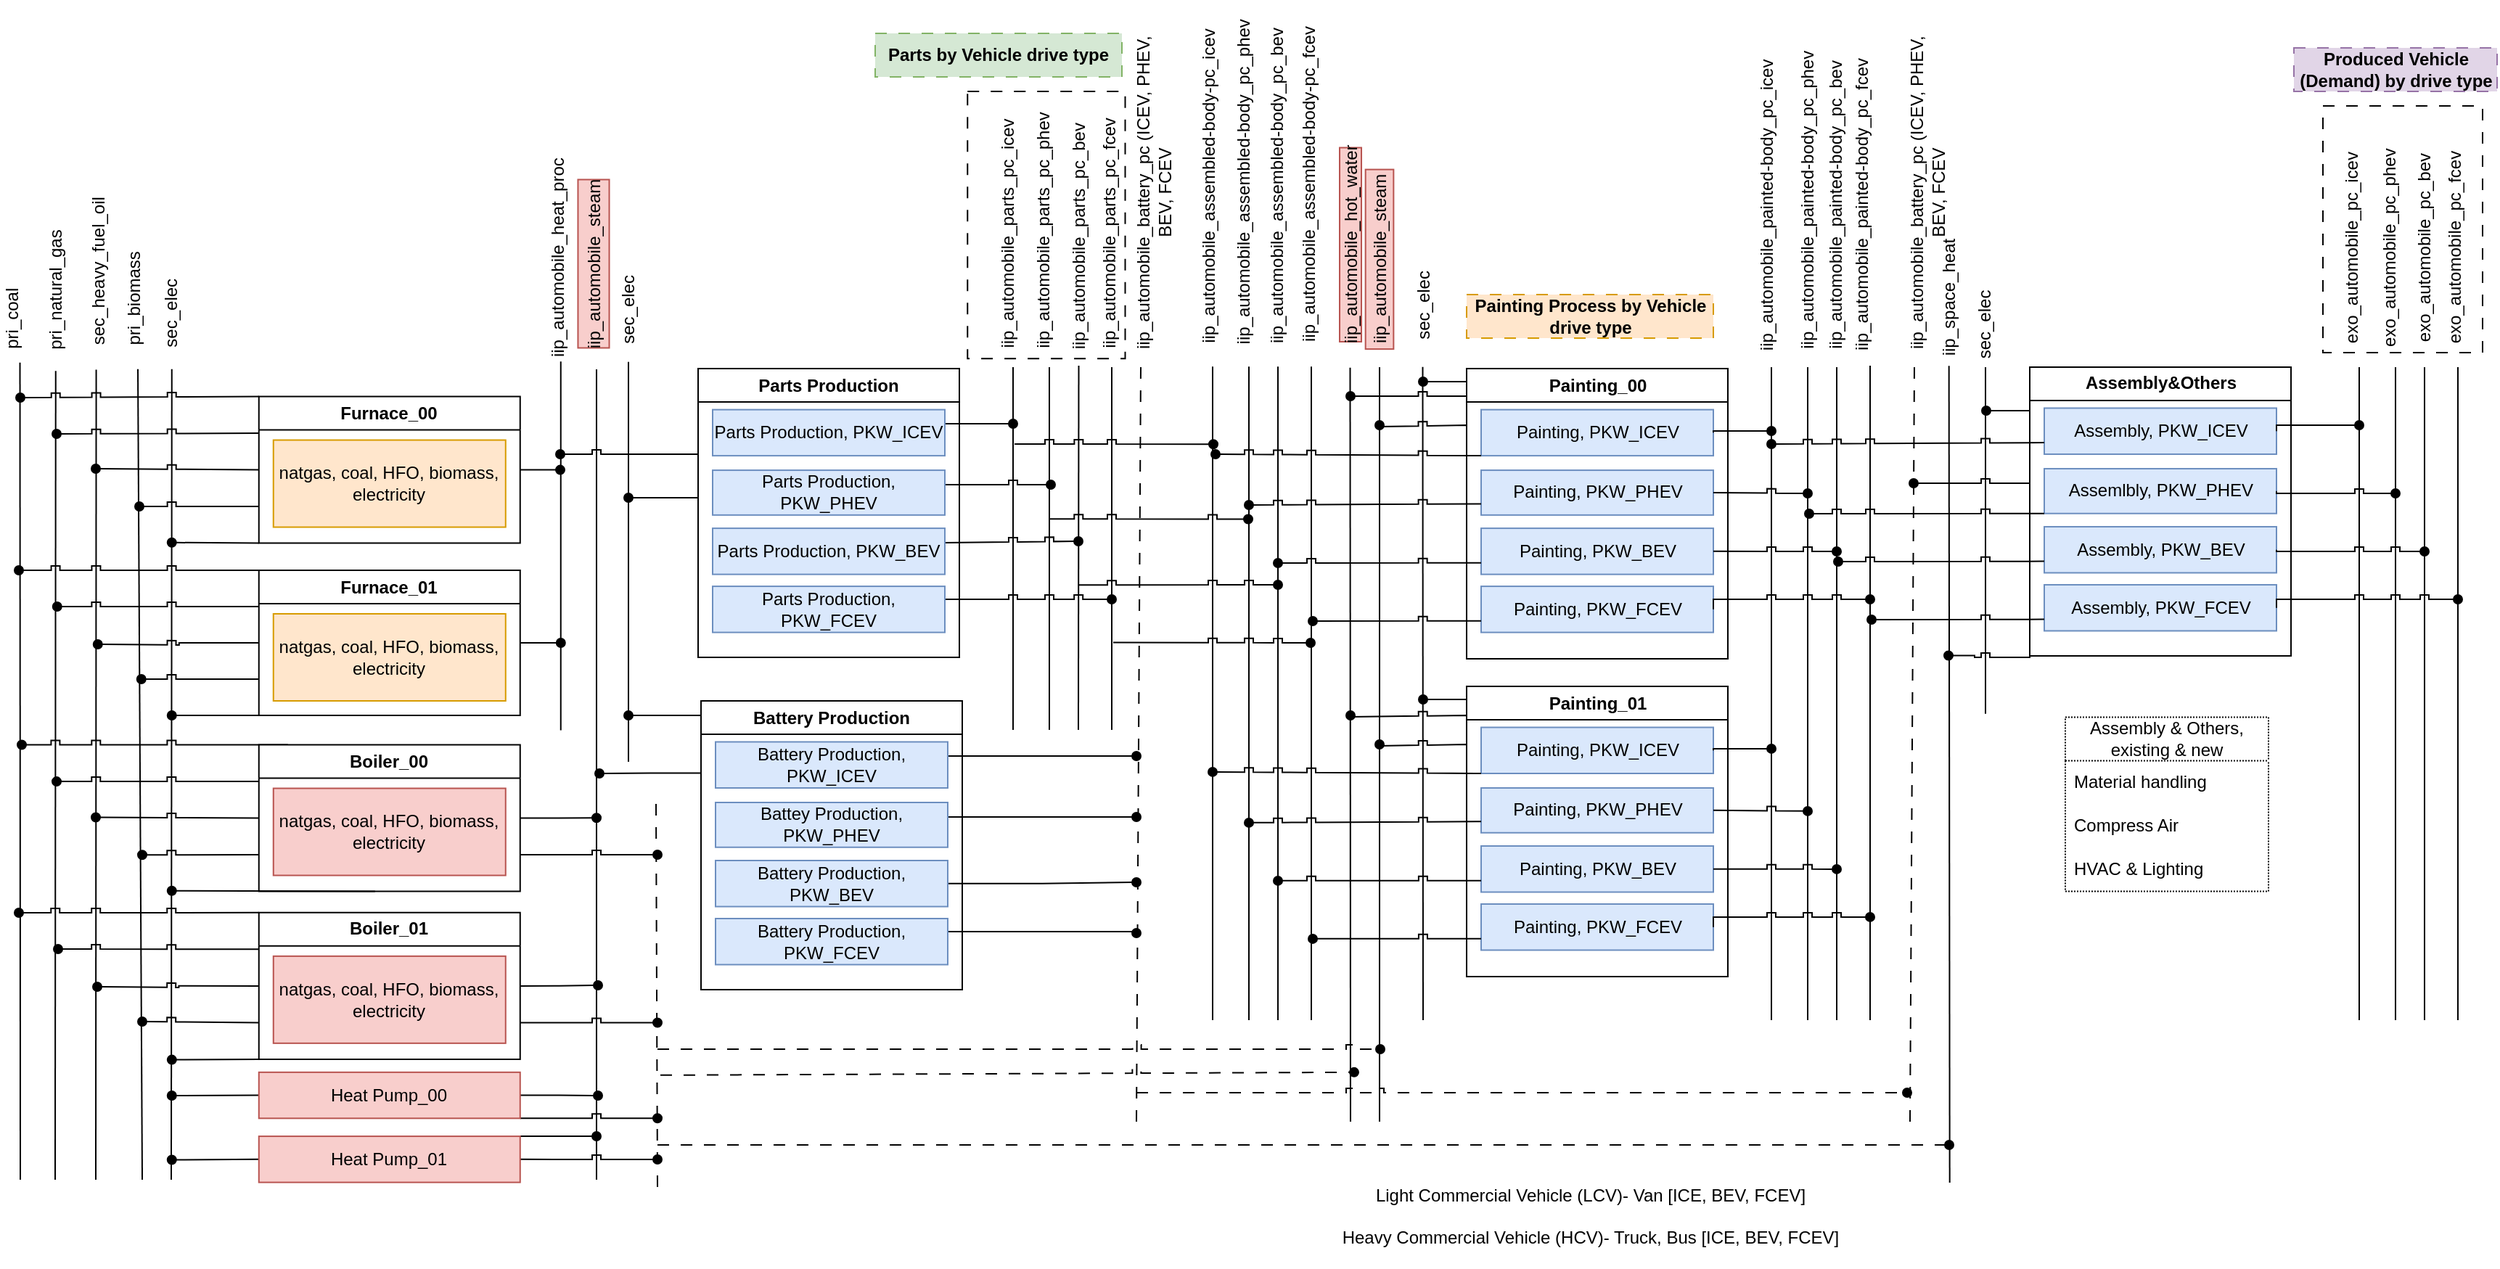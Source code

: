 <mxfile version="24.0.7" type="github" pages="9">
  <diagram name="Automobile_SEDOS" id="oadtzzAwZ080eQIYAy08">
    <mxGraphModel dx="2494" dy="422" grid="1" gridSize="10" guides="1" tooltips="1" connect="1" arrows="1" fold="1" page="1" pageScale="1" pageWidth="850" pageHeight="1100" math="0" shadow="0">
      <root>
        <mxCell id="kZ7kAfA1LF7ZT7AkLQeV-0" />
        <mxCell id="kZ7kAfA1LF7ZT7AkLQeV-1" parent="kZ7kAfA1LF7ZT7AkLQeV-0" />
        <mxCell id="kZ7kAfA1LF7ZT7AkLQeV-2" value="" style="group" parent="kZ7kAfA1LF7ZT7AkLQeV-1" vertex="1" connectable="0">
          <mxGeometry x="235" y="320.44" width="40" height="238.47" as="geometry" />
        </mxCell>
        <mxCell id="kZ7kAfA1LF7ZT7AkLQeV-3" value="" style="endArrow=none;html=1;rounded=0;" parent="kZ7kAfA1LF7ZT7AkLQeV-2" edge="1">
          <mxGeometry width="50" height="50" relative="1" as="geometry">
            <mxPoint x="20" y="238.47" as="sourcePoint" />
            <mxPoint x="20" y="-0.482" as="targetPoint" />
          </mxGeometry>
        </mxCell>
        <mxCell id="kZ7kAfA1LF7ZT7AkLQeV-4" value="&lt;div&gt;Light Commercial Vehicle (LCV)- Van [ICE, BEV, FCEV]&lt;br&gt;&lt;/div&gt;&lt;div&gt;&lt;br&gt;&lt;/div&gt;&lt;div&gt;&lt;div&gt;Heavy Commercial Vehicle (HCV)- Truck, Bus [ICE, BEV, FCEV]&lt;/div&gt;&lt;/div&gt;" style="text;html=1;align=center;verticalAlign=middle;whiteSpace=wrap;rounded=0;strokeColor=none;" parent="kZ7kAfA1LF7ZT7AkLQeV-1" vertex="1">
          <mxGeometry x="-232.5" y="870" width="430" height="70" as="geometry" />
        </mxCell>
        <mxCell id="kZ7kAfA1LF7ZT7AkLQeV-5" value="" style="group" parent="kZ7kAfA1LF7ZT7AkLQeV-1" vertex="1" connectable="0">
          <mxGeometry x="-1024.62" y="240.26" width="68.76" height="650" as="geometry" />
        </mxCell>
        <mxCell id="kZ7kAfA1LF7ZT7AkLQeV-6" value="" style="endArrow=none;html=1;rounded=0;" parent="kZ7kAfA1LF7ZT7AkLQeV-5" edge="1">
          <mxGeometry width="50" height="50" relative="1" as="geometry">
            <mxPoint x="29.62" y="639.74" as="sourcePoint" />
            <mxPoint x="30" y="81.091" as="targetPoint" />
          </mxGeometry>
        </mxCell>
        <mxCell id="kZ7kAfA1LF7ZT7AkLQeV-7" value="sec_elec" style="text;html=1;strokeColor=none;fillColor=none;align=center;verticalAlign=middle;whiteSpace=wrap;rounded=0;rotation=270;" parent="kZ7kAfA1LF7ZT7AkLQeV-5" vertex="1">
          <mxGeometry y="34.71" width="60" height="14.58" as="geometry" />
        </mxCell>
        <mxCell id="kZ7kAfA1LF7ZT7AkLQeV-8" value="" style="endArrow=none;html=1;rounded=0;" parent="kZ7kAfA1LF7ZT7AkLQeV-1" edge="1">
          <mxGeometry width="50" height="50" relative="1" as="geometry">
            <mxPoint x="-415" y="570" as="sourcePoint" />
            <mxPoint x="-415" y="320" as="targetPoint" />
          </mxGeometry>
        </mxCell>
        <mxCell id="kZ7kAfA1LF7ZT7AkLQeV-9" value="iip_automobile_parts_pc_icev" style="text;html=1;strokeColor=none;fillColor=none;align=center;verticalAlign=middle;whiteSpace=wrap;rounded=0;rotation=270;" parent="kZ7kAfA1LF7ZT7AkLQeV-1" vertex="1">
          <mxGeometry x="-449" y="212.75" width="60" height="30" as="geometry" />
        </mxCell>
        <mxCell id="kZ7kAfA1LF7ZT7AkLQeV-10" value="" style="endArrow=none;html=1;rounded=0;" parent="kZ7kAfA1LF7ZT7AkLQeV-1" edge="1">
          <mxGeometry width="50" height="50" relative="1" as="geometry">
            <mxPoint x="-390" y="570" as="sourcePoint" />
            <mxPoint x="-390" y="320" as="targetPoint" />
          </mxGeometry>
        </mxCell>
        <mxCell id="kZ7kAfA1LF7ZT7AkLQeV-11" value="iip_automobile_parts_pc_phev" style="text;html=1;strokeColor=none;fillColor=none;align=center;verticalAlign=middle;whiteSpace=wrap;rounded=0;rotation=270;" parent="kZ7kAfA1LF7ZT7AkLQeV-1" vertex="1">
          <mxGeometry x="-449.75" y="210.26" width="112" height="30" as="geometry" />
        </mxCell>
        <mxCell id="kZ7kAfA1LF7ZT7AkLQeV-12" value="" style="endArrow=none;html=1;rounded=0;" parent="kZ7kAfA1LF7ZT7AkLQeV-1" edge="1">
          <mxGeometry width="50" height="50" relative="1" as="geometry">
            <mxPoint x="-370" y="570" as="sourcePoint" />
            <mxPoint x="-369.75" y="319" as="targetPoint" />
          </mxGeometry>
        </mxCell>
        <mxCell id="kZ7kAfA1LF7ZT7AkLQeV-13" value="iip_automobile_parts_pc_bev" style="text;html=1;strokeColor=none;fillColor=none;align=center;verticalAlign=middle;whiteSpace=wrap;rounded=0;rotation=270;" parent="kZ7kAfA1LF7ZT7AkLQeV-1" vertex="1">
          <mxGeometry x="-420" y="214.59" width="100" height="30" as="geometry" />
        </mxCell>
        <mxCell id="kZ7kAfA1LF7ZT7AkLQeV-14" value="iip_automobile_parts_pc_fcev" style="text;html=1;strokeColor=none;fillColor=none;align=center;verticalAlign=middle;whiteSpace=wrap;rounded=0;rotation=270;" parent="kZ7kAfA1LF7ZT7AkLQeV-1" vertex="1">
          <mxGeometry x="-400" y="212.75" width="102.5" height="30" as="geometry" />
        </mxCell>
        <mxCell id="kZ7kAfA1LF7ZT7AkLQeV-15" value="" style="endArrow=none;html=1;rounded=0;" parent="kZ7kAfA1LF7ZT7AkLQeV-1" edge="1">
          <mxGeometry width="50" height="50" relative="1" as="geometry">
            <mxPoint x="-347" y="570" as="sourcePoint" />
            <mxPoint x="-347" y="320" as="targetPoint" />
          </mxGeometry>
        </mxCell>
        <mxCell id="kZ7kAfA1LF7ZT7AkLQeV-16" value="iip_automobile_assembled-body-pc_icev" style="text;html=1;strokeColor=none;fillColor=none;align=center;verticalAlign=middle;whiteSpace=wrap;rounded=0;rotation=270;" parent="kZ7kAfA1LF7ZT7AkLQeV-1" vertex="1">
          <mxGeometry x="-400" y="180" width="240" height="30" as="geometry" />
        </mxCell>
        <mxCell id="kZ7kAfA1LF7ZT7AkLQeV-17" value="iip_automobile_assembled-body_pc_phev" style="text;html=1;strokeColor=none;fillColor=none;align=center;verticalAlign=middle;whiteSpace=wrap;rounded=0;rotation=270;" parent="kZ7kAfA1LF7ZT7AkLQeV-1" vertex="1">
          <mxGeometry x="-381.5" y="177.64" width="250" height="30" as="geometry" />
        </mxCell>
        <mxCell id="kZ7kAfA1LF7ZT7AkLQeV-18" value="iip_automobile_assembled-body_pc_bev" style="text;html=1;strokeColor=none;fillColor=none;align=center;verticalAlign=middle;whiteSpace=wrap;rounded=0;rotation=270;" parent="kZ7kAfA1LF7ZT7AkLQeV-1" vertex="1">
          <mxGeometry x="-357.5" y="180.26" width="250" height="30" as="geometry" />
        </mxCell>
        <mxCell id="kZ7kAfA1LF7ZT7AkLQeV-19" value="iip_automobile_assembled-body-pc_fcev" style="text;html=1;strokeColor=none;fillColor=none;align=center;verticalAlign=middle;whiteSpace=wrap;rounded=0;rotation=270;" parent="kZ7kAfA1LF7ZT7AkLQeV-1" vertex="1">
          <mxGeometry x="-326.25" y="179" width="230" height="30" as="geometry" />
        </mxCell>
        <mxCell id="kZ7kAfA1LF7ZT7AkLQeV-20" value="exo_automobile_pc_icev" style="text;html=1;strokeColor=none;fillColor=none;align=center;verticalAlign=middle;whiteSpace=wrap;rounded=0;rotation=270;" parent="kZ7kAfA1LF7ZT7AkLQeV-1" vertex="1">
          <mxGeometry x="477.5" y="223.06" width="60" height="30" as="geometry" />
        </mxCell>
        <mxCell id="kZ7kAfA1LF7ZT7AkLQeV-21" value="exo_automobile_pc_phev" style="text;html=1;strokeColor=none;fillColor=none;align=center;verticalAlign=middle;whiteSpace=wrap;rounded=0;rotation=270;" parent="kZ7kAfA1LF7ZT7AkLQeV-1" vertex="1">
          <mxGeometry x="477.5" y="223.06" width="112" height="30" as="geometry" />
        </mxCell>
        <mxCell id="kZ7kAfA1LF7ZT7AkLQeV-22" value="exo_automobile_pc_bev" style="text;html=1;strokeColor=none;fillColor=none;align=center;verticalAlign=middle;whiteSpace=wrap;rounded=0;rotation=270;" parent="kZ7kAfA1LF7ZT7AkLQeV-1" vertex="1">
          <mxGeometry x="507.5" y="223.06" width="100" height="30" as="geometry" />
        </mxCell>
        <mxCell id="kZ7kAfA1LF7ZT7AkLQeV-23" value="exo_automobile_pc_fcev" style="text;html=1;strokeColor=none;fillColor=none;align=center;verticalAlign=middle;whiteSpace=wrap;rounded=0;rotation=270;" parent="kZ7kAfA1LF7ZT7AkLQeV-1" vertex="1">
          <mxGeometry x="527.5" y="223.06" width="102.5" height="30" as="geometry" />
        </mxCell>
        <mxCell id="kZ7kAfA1LF7ZT7AkLQeV-24" value="Assembly &amp;amp; Others, existing &amp;amp; new" style="swimlane;fontStyle=0;childLayout=stackLayout;horizontal=1;startSize=30;horizontalStack=0;resizeParent=1;resizeParentMax=0;resizeLast=0;collapsible=1;marginBottom=0;whiteSpace=wrap;html=1;dashed=1;dashPattern=1 1;" parent="kZ7kAfA1LF7ZT7AkLQeV-1" vertex="1">
          <mxGeometry x="310" y="561.31" width="140" height="120" as="geometry">
            <mxRectangle x="-547" y="880" width="150" height="30" as="alternateBounds" />
          </mxGeometry>
        </mxCell>
        <mxCell id="kZ7kAfA1LF7ZT7AkLQeV-25" value="Material handling" style="text;strokeColor=none;fillColor=none;align=left;verticalAlign=middle;spacingLeft=4;spacingRight=4;overflow=hidden;points=[[0,0.5],[1,0.5]];portConstraint=eastwest;rotatable=0;whiteSpace=wrap;html=1;" parent="kZ7kAfA1LF7ZT7AkLQeV-24" vertex="1">
          <mxGeometry y="30" width="140" height="30" as="geometry" />
        </mxCell>
        <mxCell id="kZ7kAfA1LF7ZT7AkLQeV-26" value="Compress Air" style="text;strokeColor=none;fillColor=none;align=left;verticalAlign=middle;spacingLeft=4;spacingRight=4;overflow=hidden;points=[[0,0.5],[1,0.5]];portConstraint=eastwest;rotatable=0;whiteSpace=wrap;html=1;" parent="kZ7kAfA1LF7ZT7AkLQeV-24" vertex="1">
          <mxGeometry y="60" width="140" height="30" as="geometry" />
        </mxCell>
        <mxCell id="kZ7kAfA1LF7ZT7AkLQeV-27" value="&lt;div&gt;HVAC &amp;amp; Lighting&lt;/div&gt;" style="text;strokeColor=none;fillColor=none;align=left;verticalAlign=middle;spacingLeft=4;spacingRight=4;overflow=hidden;points=[[0,0.5],[1,0.5]];portConstraint=eastwest;rotatable=0;whiteSpace=wrap;html=1;" parent="kZ7kAfA1LF7ZT7AkLQeV-24" vertex="1">
          <mxGeometry y="90" width="140" height="30" as="geometry" />
        </mxCell>
        <mxCell id="kZ7kAfA1LF7ZT7AkLQeV-28" value="" style="endArrow=none;html=1;rounded=0;" parent="kZ7kAfA1LF7ZT7AkLQeV-1" edge="1">
          <mxGeometry width="50" height="50" relative="1" as="geometry">
            <mxPoint x="-277.5" y="770" as="sourcePoint" />
            <mxPoint x="-277.5" y="319.62" as="targetPoint" />
          </mxGeometry>
        </mxCell>
        <mxCell id="kZ7kAfA1LF7ZT7AkLQeV-29" value="" style="endArrow=none;html=1;rounded=0;" parent="kZ7kAfA1LF7ZT7AkLQeV-1" edge="1">
          <mxGeometry width="50" height="50" relative="1" as="geometry">
            <mxPoint x="-252.5" y="770" as="sourcePoint" />
            <mxPoint x="-252.5" y="319.62" as="targetPoint" />
          </mxGeometry>
        </mxCell>
        <mxCell id="kZ7kAfA1LF7ZT7AkLQeV-30" value="" style="endArrow=none;html=1;rounded=0;" parent="kZ7kAfA1LF7ZT7AkLQeV-1" edge="1">
          <mxGeometry width="50" height="50" relative="1" as="geometry">
            <mxPoint x="-232.5" y="770" as="sourcePoint" />
            <mxPoint x="-232.5" y="319.62" as="targetPoint" />
          </mxGeometry>
        </mxCell>
        <mxCell id="kZ7kAfA1LF7ZT7AkLQeV-31" value="" style="endArrow=none;html=1;rounded=0;" parent="kZ7kAfA1LF7ZT7AkLQeV-1" edge="1">
          <mxGeometry width="50" height="50" relative="1" as="geometry">
            <mxPoint x="-209.5" y="770" as="sourcePoint" />
            <mxPoint x="-209.5" y="319.62" as="targetPoint" />
          </mxGeometry>
        </mxCell>
        <mxCell id="kZ7kAfA1LF7ZT7AkLQeV-32" value="" style="group" parent="kZ7kAfA1LF7ZT7AkLQeV-1" vertex="1" connectable="0">
          <mxGeometry x="-142.5" y="260" width="210" height="300" as="geometry" />
        </mxCell>
        <mxCell id="kZ7kAfA1LF7ZT7AkLQeV-33" value="" style="group" parent="kZ7kAfA1LF7ZT7AkLQeV-32" vertex="1" connectable="0">
          <mxGeometry x="-10" y="55.157" width="40" height="243.751" as="geometry" />
        </mxCell>
        <mxCell id="kZ7kAfA1LF7ZT7AkLQeV-34" value="" style="endArrow=none;html=1;rounded=0;" parent="kZ7kAfA1LF7ZT7AkLQeV-33" edge="1">
          <mxGeometry width="50" height="50" relative="1" as="geometry">
            <mxPoint x="20" y="454.843" as="sourcePoint" />
            <mxPoint x="19.75" y="4.687" as="targetPoint" />
          </mxGeometry>
        </mxCell>
        <mxCell id="kZ7kAfA1LF7ZT7AkLQeV-35" value="sec_elec" style="text;html=1;strokeColor=none;fillColor=none;align=center;verticalAlign=middle;whiteSpace=wrap;rounded=0;rotation=270;" parent="kZ7kAfA1LF7ZT7AkLQeV-32" vertex="1">
          <mxGeometry x="-20" y="10" width="60" height="15.39" as="geometry" />
        </mxCell>
        <mxCell id="kZ7kAfA1LF7ZT7AkLQeV-36" value="Painting Process by Vehicle drive type" style="text;html=1;strokeColor=#d79b00;fillColor=#ffe6cc;align=center;verticalAlign=middle;whiteSpace=wrap;rounded=0;fontStyle=1;dashed=1;dashPattern=8 8;" parent="kZ7kAfA1LF7ZT7AkLQeV-32" vertex="1">
          <mxGeometry x="40" y="10" width="170" height="30" as="geometry" />
        </mxCell>
        <mxCell id="kZ7kAfA1LF7ZT7AkLQeV-37" value="sec_elec" style="text;html=1;strokeColor=none;fillColor=none;align=center;verticalAlign=middle;whiteSpace=wrap;rounded=0;rotation=270;" parent="kZ7kAfA1LF7ZT7AkLQeV-1" vertex="1">
          <mxGeometry x="225" y="277.54" width="60" height="25.88" as="geometry" />
        </mxCell>
        <mxCell id="kZ7kAfA1LF7ZT7AkLQeV-38" value="" style="endArrow=none;html=1;rounded=0;" parent="kZ7kAfA1LF7ZT7AkLQeV-1" edge="1">
          <mxGeometry width="50" height="50" relative="1" as="geometry">
            <mxPoint x="512.5" y="770" as="sourcePoint" />
            <mxPoint x="512.5" y="320" as="targetPoint" />
          </mxGeometry>
        </mxCell>
        <mxCell id="kZ7kAfA1LF7ZT7AkLQeV-39" value="" style="endArrow=none;html=1;rounded=0;" parent="kZ7kAfA1LF7ZT7AkLQeV-1" edge="1">
          <mxGeometry width="50" height="50" relative="1" as="geometry">
            <mxPoint x="537.5" y="770" as="sourcePoint" />
            <mxPoint x="537.5" y="320" as="targetPoint" />
          </mxGeometry>
        </mxCell>
        <mxCell id="kZ7kAfA1LF7ZT7AkLQeV-40" value="" style="endArrow=none;html=1;rounded=0;" parent="kZ7kAfA1LF7ZT7AkLQeV-1" edge="1">
          <mxGeometry width="50" height="50" relative="1" as="geometry">
            <mxPoint x="557.5" y="770" as="sourcePoint" />
            <mxPoint x="557.5" y="320" as="targetPoint" />
          </mxGeometry>
        </mxCell>
        <mxCell id="kZ7kAfA1LF7ZT7AkLQeV-41" value="" style="endArrow=none;html=1;rounded=0;" parent="kZ7kAfA1LF7ZT7AkLQeV-1" edge="1">
          <mxGeometry width="50" height="50" relative="1" as="geometry">
            <mxPoint x="580.5" y="770" as="sourcePoint" />
            <mxPoint x="580.5" y="320" as="targetPoint" />
          </mxGeometry>
        </mxCell>
        <mxCell id="kZ7kAfA1LF7ZT7AkLQeV-46" value="iip_automobile_painted-body_pc_icev" style="text;html=1;strokeColor=none;fillColor=none;align=center;verticalAlign=middle;whiteSpace=wrap;rounded=0;rotation=270;" parent="kZ7kAfA1LF7ZT7AkLQeV-1" vertex="1">
          <mxGeometry x="-3" y="193.32" width="215" height="29.74" as="geometry" />
        </mxCell>
        <mxCell id="kZ7kAfA1LF7ZT7AkLQeV-47" value="iip_automobile_painted-body_pc_phev" style="text;html=1;strokeColor=none;fillColor=none;align=center;verticalAlign=middle;whiteSpace=wrap;rounded=0;rotation=270;" parent="kZ7kAfA1LF7ZT7AkLQeV-1" vertex="1">
          <mxGeometry x="17.5" y="190.26" width="230" height="29.74" as="geometry" />
        </mxCell>
        <mxCell id="kZ7kAfA1LF7ZT7AkLQeV-48" value="iip_automobile_painted-body_pc_bev" style="text;html=1;strokeColor=none;fillColor=none;align=center;verticalAlign=middle;whiteSpace=wrap;rounded=0;rotation=270;" parent="kZ7kAfA1LF7ZT7AkLQeV-1" vertex="1">
          <mxGeometry x="44.75" y="193.32" width="215" height="29.74" as="geometry" />
        </mxCell>
        <mxCell id="kZ7kAfA1LF7ZT7AkLQeV-49" value="iip_automobile_painted-body_pc_fcev" style="text;html=1;strokeColor=none;fillColor=none;align=center;verticalAlign=middle;whiteSpace=wrap;rounded=0;rotation=270;" parent="kZ7kAfA1LF7ZT7AkLQeV-1" vertex="1">
          <mxGeometry x="57.5" y="193.32" width="225" height="29.74" as="geometry" />
        </mxCell>
        <mxCell id="kZ7kAfA1LF7ZT7AkLQeV-50" value="" style="endArrow=none;html=1;rounded=0;" parent="kZ7kAfA1LF7ZT7AkLQeV-1" edge="1">
          <mxGeometry width="50" height="50" relative="1" as="geometry">
            <mxPoint x="107.5" y="770" as="sourcePoint" />
            <mxPoint x="107.5" y="320" as="targetPoint" />
          </mxGeometry>
        </mxCell>
        <mxCell id="kZ7kAfA1LF7ZT7AkLQeV-51" value="" style="endArrow=none;html=1;rounded=0;" parent="kZ7kAfA1LF7ZT7AkLQeV-1" edge="1">
          <mxGeometry width="50" height="50" relative="1" as="geometry">
            <mxPoint x="132.5" y="770" as="sourcePoint" />
            <mxPoint x="132.5" y="320" as="targetPoint" />
          </mxGeometry>
        </mxCell>
        <mxCell id="kZ7kAfA1LF7ZT7AkLQeV-52" value="" style="endArrow=none;html=1;rounded=0;" parent="kZ7kAfA1LF7ZT7AkLQeV-1" edge="1">
          <mxGeometry width="50" height="50" relative="1" as="geometry">
            <mxPoint x="152.5" y="770" as="sourcePoint" />
            <mxPoint x="152.5" y="320" as="targetPoint" />
          </mxGeometry>
        </mxCell>
        <mxCell id="kZ7kAfA1LF7ZT7AkLQeV-53" value="" style="endArrow=none;html=1;rounded=0;" parent="kZ7kAfA1LF7ZT7AkLQeV-1" edge="1">
          <mxGeometry width="50" height="50" relative="1" as="geometry">
            <mxPoint x="175.5" y="770" as="sourcePoint" />
            <mxPoint x="175.5" y="319" as="targetPoint" />
          </mxGeometry>
        </mxCell>
        <mxCell id="kZ7kAfA1LF7ZT7AkLQeV-54" value="" style="endArrow=none;html=1;rounded=0;" parent="kZ7kAfA1LF7ZT7AkLQeV-1" edge="1">
          <mxGeometry width="50" height="50" relative="1" as="geometry">
            <mxPoint x="-1047" y="880" as="sourcePoint" />
            <mxPoint x="-1046.71" y="321.79" as="targetPoint" />
          </mxGeometry>
        </mxCell>
        <mxCell id="kZ7kAfA1LF7ZT7AkLQeV-55" value="" style="endArrow=none;html=1;rounded=0;" parent="kZ7kAfA1LF7ZT7AkLQeV-1" edge="1">
          <mxGeometry width="50" height="50" relative="1" as="geometry">
            <mxPoint x="-1075" y="880" as="sourcePoint" />
            <mxPoint x="-1074.62" y="322.57" as="targetPoint" />
          </mxGeometry>
        </mxCell>
        <mxCell id="kZ7kAfA1LF7ZT7AkLQeV-56" value="pri_natural_gas" style="text;html=1;strokeColor=none;fillColor=none;align=center;verticalAlign=middle;whiteSpace=wrap;rounded=0;rotation=270;" parent="kZ7kAfA1LF7ZT7AkLQeV-1" vertex="1">
          <mxGeometry x="-1104.62" y="254.71" width="60" height="22.83" as="geometry" />
        </mxCell>
        <mxCell id="kZ7kAfA1LF7ZT7AkLQeV-57" value="" style="group" parent="kZ7kAfA1LF7ZT7AkLQeV-1" vertex="1" connectable="0">
          <mxGeometry x="-212.5" y="321.05" width="290" height="200" as="geometry" />
        </mxCell>
        <mxCell id="kZ7kAfA1LF7ZT7AkLQeV-58" style="edgeStyle=orthogonalEdgeStyle;rounded=0;orthogonalLoop=1;jettySize=auto;html=1;exitX=0;exitY=0.25;exitDx=0;exitDy=0;endArrow=oval;endFill=1;jumpStyle=sharp;" parent="kZ7kAfA1LF7ZT7AkLQeV-57" source="kZ7kAfA1LF7ZT7AkLQeV-60" edge="1">
          <mxGeometry relative="1" as="geometry">
            <mxPoint x="30" y="18.95" as="targetPoint" />
            <Array as="points">
              <mxPoint x="110" y="19" />
            </Array>
          </mxGeometry>
        </mxCell>
        <mxCell id="kZ7kAfA1LF7ZT7AkLQeV-59" style="edgeStyle=orthogonalEdgeStyle;rounded=0;orthogonalLoop=1;jettySize=auto;html=1;exitX=0;exitY=0.25;exitDx=0;exitDy=0;endArrow=oval;endFill=1;jumpStyle=sharp;" parent="kZ7kAfA1LF7ZT7AkLQeV-57" source="kZ7kAfA1LF7ZT7AkLQeV-60" edge="1">
          <mxGeometry relative="1" as="geometry">
            <mxPoint x="50" y="38.95" as="targetPoint" />
            <Array as="points">
              <mxPoint x="110" y="39" />
              <mxPoint x="80" y="39" />
              <mxPoint x="50" y="40" />
            </Array>
          </mxGeometry>
        </mxCell>
        <mxCell id="kZ7kAfA1LF7ZT7AkLQeV-60" value="Painting_00" style="swimlane;whiteSpace=wrap;html=1;" parent="kZ7kAfA1LF7ZT7AkLQeV-57" vertex="1">
          <mxGeometry x="110" width="180" height="200" as="geometry">
            <mxRectangle x="110" width="170" height="160" as="alternateBounds" />
          </mxGeometry>
        </mxCell>
        <mxCell id="kZ7kAfA1LF7ZT7AkLQeV-61" value="Painting, PKW_BEV" style="rounded=0;whiteSpace=wrap;html=1;fillColor=#dae8fc;strokeColor=#6c8ebf;" parent="kZ7kAfA1LF7ZT7AkLQeV-60" vertex="1">
          <mxGeometry x="10" y="110" width="160" height="31.75" as="geometry" />
        </mxCell>
        <mxCell id="kZ7kAfA1LF7ZT7AkLQeV-62" value="Painting, PKW_PHEV" style="rounded=0;whiteSpace=wrap;html=1;fillColor=#dae8fc;strokeColor=#6c8ebf;" parent="kZ7kAfA1LF7ZT7AkLQeV-60" vertex="1">
          <mxGeometry x="10" y="70" width="160" height="30.87" as="geometry" />
        </mxCell>
        <mxCell id="kZ7kAfA1LF7ZT7AkLQeV-63" value="Painting, PKW_ICEV" style="rounded=0;whiteSpace=wrap;html=1;fillColor=#dae8fc;strokeColor=#6c8ebf;" parent="kZ7kAfA1LF7ZT7AkLQeV-60" vertex="1">
          <mxGeometry x="10" y="28.25" width="160" height="31.75" as="geometry" />
        </mxCell>
        <mxCell id="kZ7kAfA1LF7ZT7AkLQeV-64" value="Painting, PKW_FCEV" style="rounded=0;whiteSpace=wrap;html=1;fillColor=#dae8fc;strokeColor=#6c8ebf;" parent="kZ7kAfA1LF7ZT7AkLQeV-60" vertex="1">
          <mxGeometry x="10" y="150" width="160" height="31.75" as="geometry" />
        </mxCell>
        <mxCell id="kZ7kAfA1LF7ZT7AkLQeV-65" style="edgeStyle=orthogonalEdgeStyle;rounded=0;orthogonalLoop=1;jettySize=auto;html=1;exitX=0;exitY=1;exitDx=0;exitDy=0;endArrow=oval;endFill=1;jumpStyle=sharp;" parent="kZ7kAfA1LF7ZT7AkLQeV-57" source="kZ7kAfA1LF7ZT7AkLQeV-63" edge="1">
          <mxGeometry relative="1" as="geometry">
            <mxPoint x="-63" y="58.95" as="targetPoint" />
            <Array as="points">
              <mxPoint x="110" y="59.95" />
              <mxPoint x="60" y="59.95" />
              <mxPoint x="60" y="58.95" />
            </Array>
          </mxGeometry>
        </mxCell>
        <mxCell id="kZ7kAfA1LF7ZT7AkLQeV-66" style="edgeStyle=orthogonalEdgeStyle;rounded=0;orthogonalLoop=1;jettySize=auto;html=1;endArrow=oval;endFill=1;jumpStyle=sharp;exitX=0;exitY=0.75;exitDx=0;exitDy=0;" parent="kZ7kAfA1LF7ZT7AkLQeV-57" source="kZ7kAfA1LF7ZT7AkLQeV-61" edge="1">
          <mxGeometry relative="1" as="geometry">
            <mxPoint x="-20" y="133.95" as="targetPoint" />
            <Array as="points">
              <mxPoint y="133.95" />
              <mxPoint y="133.95" />
            </Array>
            <mxPoint x="100" y="138.95" as="sourcePoint" />
          </mxGeometry>
        </mxCell>
        <mxCell id="kZ7kAfA1LF7ZT7AkLQeV-67" style="edgeStyle=orthogonalEdgeStyle;rounded=0;orthogonalLoop=1;jettySize=auto;html=1;exitX=0;exitY=0.75;exitDx=0;exitDy=0;endArrow=oval;endFill=1;jumpStyle=sharp;" parent="kZ7kAfA1LF7ZT7AkLQeV-57" source="kZ7kAfA1LF7ZT7AkLQeV-64" edge="1">
          <mxGeometry relative="1" as="geometry">
            <mxPoint x="4" y="173.95" as="targetPoint" />
            <Array as="points">
              <mxPoint x="30" y="173.95" />
              <mxPoint x="30" y="173.95" />
            </Array>
          </mxGeometry>
        </mxCell>
        <mxCell id="kZ7kAfA1LF7ZT7AkLQeV-68" style="edgeStyle=orthogonalEdgeStyle;rounded=0;orthogonalLoop=1;jettySize=auto;html=1;endArrow=oval;endFill=1;exitX=0;exitY=0.75;exitDx=0;exitDy=0;jumpStyle=sharp;" parent="kZ7kAfA1LF7ZT7AkLQeV-57" source="kZ7kAfA1LF7ZT7AkLQeV-62" edge="1">
          <mxGeometry relative="1" as="geometry">
            <mxPoint x="-40" y="93.95" as="targetPoint" />
            <mxPoint x="90" y="93.95" as="sourcePoint" />
            <Array as="points">
              <mxPoint x="40" y="92.95" />
            </Array>
          </mxGeometry>
        </mxCell>
        <mxCell id="kZ7kAfA1LF7ZT7AkLQeV-69" style="edgeStyle=orthogonalEdgeStyle;rounded=0;orthogonalLoop=1;jettySize=auto;html=1;exitX=1;exitY=0.5;exitDx=0;exitDy=0;endArrow=oval;endFill=1;jumpStyle=sharp;" parent="kZ7kAfA1LF7ZT7AkLQeV-57" source="kZ7kAfA1LF7ZT7AkLQeV-62" edge="1">
          <mxGeometry relative="1" as="geometry">
            <mxPoint x="345" y="85.95" as="targetPoint" />
            <Array as="points">
              <mxPoint x="280" y="85.95" />
            </Array>
          </mxGeometry>
        </mxCell>
        <mxCell id="kZ7kAfA1LF7ZT7AkLQeV-70" style="edgeStyle=orthogonalEdgeStyle;rounded=0;orthogonalLoop=1;jettySize=auto;html=1;exitX=1;exitY=0.5;exitDx=0;exitDy=0;jumpStyle=sharp;endArrow=oval;endFill=1;" parent="kZ7kAfA1LF7ZT7AkLQeV-57" source="kZ7kAfA1LF7ZT7AkLQeV-63" edge="1">
          <mxGeometry relative="1" as="geometry">
            <mxPoint x="320" y="42.95" as="targetPoint" />
            <Array as="points">
              <mxPoint x="280" y="42.95" />
            </Array>
          </mxGeometry>
        </mxCell>
        <mxCell id="kZ7kAfA1LF7ZT7AkLQeV-71" style="edgeStyle=orthogonalEdgeStyle;rounded=0;orthogonalLoop=1;jettySize=auto;html=1;exitX=1;exitY=0.5;exitDx=0;exitDy=0;jumpStyle=sharp;endArrow=oval;endFill=1;" parent="kZ7kAfA1LF7ZT7AkLQeV-57" source="kZ7kAfA1LF7ZT7AkLQeV-61" edge="1">
          <mxGeometry relative="1" as="geometry">
            <mxPoint x="365" y="125.95" as="targetPoint" />
            <Array as="points">
              <mxPoint x="280" y="125.95" />
            </Array>
          </mxGeometry>
        </mxCell>
        <mxCell id="kZ7kAfA1LF7ZT7AkLQeV-72" style="edgeStyle=orthogonalEdgeStyle;rounded=0;orthogonalLoop=1;jettySize=auto;html=1;exitX=1;exitY=0.5;exitDx=0;exitDy=0;jumpStyle=sharp;endArrow=oval;endFill=1;" parent="kZ7kAfA1LF7ZT7AkLQeV-57" source="kZ7kAfA1LF7ZT7AkLQeV-64" edge="1">
          <mxGeometry relative="1" as="geometry">
            <mxPoint x="388" y="158.95" as="targetPoint" />
            <Array as="points">
              <mxPoint x="280" y="158.95" />
            </Array>
          </mxGeometry>
        </mxCell>
        <mxCell id="kZ7kAfA1LF7ZT7AkLQeV-73" style="edgeStyle=orthogonalEdgeStyle;rounded=0;orthogonalLoop=1;jettySize=auto;html=1;exitX=0;exitY=0.25;exitDx=0;exitDy=0;jumpStyle=sharp;endArrow=oval;endFill=1;" parent="kZ7kAfA1LF7ZT7AkLQeV-57" source="kZ7kAfA1LF7ZT7AkLQeV-60" edge="1">
          <mxGeometry relative="1" as="geometry">
            <mxPoint x="80" y="8.95" as="targetPoint" />
            <Array as="points">
              <mxPoint x="110" y="8.95" />
            </Array>
          </mxGeometry>
        </mxCell>
        <mxCell id="kZ7kAfA1LF7ZT7AkLQeV-74" value="" style="group" parent="kZ7kAfA1LF7ZT7AkLQeV-1" vertex="1" connectable="0">
          <mxGeometry x="-212.5" y="540" width="290" height="200" as="geometry" />
        </mxCell>
        <mxCell id="kZ7kAfA1LF7ZT7AkLQeV-75" style="edgeStyle=orthogonalEdgeStyle;rounded=0;orthogonalLoop=1;jettySize=auto;html=1;exitX=0;exitY=0.25;exitDx=0;exitDy=0;endArrow=oval;endFill=1;jumpStyle=sharp;" parent="kZ7kAfA1LF7ZT7AkLQeV-74" source="kZ7kAfA1LF7ZT7AkLQeV-77" edge="1">
          <mxGeometry relative="1" as="geometry">
            <mxPoint x="30" y="20" as="targetPoint" />
            <Array as="points">
              <mxPoint x="110" y="20" />
              <mxPoint x="70" y="20" />
              <mxPoint x="30" y="21" />
            </Array>
          </mxGeometry>
        </mxCell>
        <mxCell id="kZ7kAfA1LF7ZT7AkLQeV-76" style="edgeStyle=orthogonalEdgeStyle;rounded=0;orthogonalLoop=1;jettySize=auto;html=1;exitX=0;exitY=0.25;exitDx=0;exitDy=0;endArrow=oval;endFill=1;jumpStyle=sharp;" parent="kZ7kAfA1LF7ZT7AkLQeV-74" source="kZ7kAfA1LF7ZT7AkLQeV-77" edge="1">
          <mxGeometry relative="1" as="geometry">
            <mxPoint x="50" y="40" as="targetPoint" />
            <Array as="points">
              <mxPoint x="110" y="40" />
              <mxPoint x="80" y="40" />
              <mxPoint x="50" y="41" />
            </Array>
          </mxGeometry>
        </mxCell>
        <mxCell id="kZ7kAfA1LF7ZT7AkLQeV-77" value="Painting_01" style="swimlane;whiteSpace=wrap;html=1;" parent="kZ7kAfA1LF7ZT7AkLQeV-74" vertex="1">
          <mxGeometry x="110" width="180" height="200" as="geometry">
            <mxRectangle x="110" width="170" height="160" as="alternateBounds" />
          </mxGeometry>
        </mxCell>
        <mxCell id="kZ7kAfA1LF7ZT7AkLQeV-78" value="Painting, PKW_BEV" style="rounded=0;whiteSpace=wrap;html=1;fillColor=#dae8fc;strokeColor=#6c8ebf;" parent="kZ7kAfA1LF7ZT7AkLQeV-77" vertex="1">
          <mxGeometry x="10" y="110" width="160" height="31.75" as="geometry" />
        </mxCell>
        <mxCell id="kZ7kAfA1LF7ZT7AkLQeV-79" value="Painting, PKW_PHEV" style="rounded=0;whiteSpace=wrap;html=1;fillColor=#dae8fc;strokeColor=#6c8ebf;" parent="kZ7kAfA1LF7ZT7AkLQeV-77" vertex="1">
          <mxGeometry x="10" y="70" width="160" height="30.87" as="geometry" />
        </mxCell>
        <mxCell id="kZ7kAfA1LF7ZT7AkLQeV-80" value="Painting, PKW_ICEV" style="rounded=0;whiteSpace=wrap;html=1;fillColor=#dae8fc;strokeColor=#6c8ebf;" parent="kZ7kAfA1LF7ZT7AkLQeV-77" vertex="1">
          <mxGeometry x="10" y="28.25" width="160" height="31.75" as="geometry" />
        </mxCell>
        <mxCell id="kZ7kAfA1LF7ZT7AkLQeV-81" value="Painting, PKW_FCEV" style="rounded=0;whiteSpace=wrap;html=1;fillColor=#dae8fc;strokeColor=#6c8ebf;" parent="kZ7kAfA1LF7ZT7AkLQeV-77" vertex="1">
          <mxGeometry x="10" y="150" width="160" height="31.75" as="geometry" />
        </mxCell>
        <mxCell id="kZ7kAfA1LF7ZT7AkLQeV-82" style="edgeStyle=orthogonalEdgeStyle;rounded=0;orthogonalLoop=1;jettySize=auto;html=1;exitX=0;exitY=1;exitDx=0;exitDy=0;endArrow=oval;endFill=1;jumpStyle=sharp;" parent="kZ7kAfA1LF7ZT7AkLQeV-74" source="kZ7kAfA1LF7ZT7AkLQeV-80" edge="1">
          <mxGeometry relative="1" as="geometry">
            <mxPoint x="-65" y="58.95" as="targetPoint" />
            <Array as="points">
              <mxPoint x="110" y="59.95" />
              <mxPoint x="60" y="59.95" />
              <mxPoint x="60" y="58.95" />
            </Array>
          </mxGeometry>
        </mxCell>
        <mxCell id="kZ7kAfA1LF7ZT7AkLQeV-83" style="edgeStyle=orthogonalEdgeStyle;rounded=0;orthogonalLoop=1;jettySize=auto;html=1;endArrow=oval;endFill=1;jumpStyle=sharp;exitX=0;exitY=0.75;exitDx=0;exitDy=0;" parent="kZ7kAfA1LF7ZT7AkLQeV-74" source="kZ7kAfA1LF7ZT7AkLQeV-78" edge="1">
          <mxGeometry relative="1" as="geometry">
            <mxPoint x="-20" y="133.95" as="targetPoint" />
            <Array as="points">
              <mxPoint y="133.95" />
              <mxPoint y="133.95" />
            </Array>
            <mxPoint x="100" y="138.95" as="sourcePoint" />
          </mxGeometry>
        </mxCell>
        <mxCell id="kZ7kAfA1LF7ZT7AkLQeV-84" style="edgeStyle=orthogonalEdgeStyle;rounded=0;orthogonalLoop=1;jettySize=auto;html=1;exitX=0;exitY=0.75;exitDx=0;exitDy=0;endArrow=oval;endFill=1;jumpStyle=sharp;" parent="kZ7kAfA1LF7ZT7AkLQeV-74" source="kZ7kAfA1LF7ZT7AkLQeV-81" edge="1">
          <mxGeometry relative="1" as="geometry">
            <mxPoint x="4" y="173.95" as="targetPoint" />
            <Array as="points">
              <mxPoint x="30" y="173.95" />
              <mxPoint x="30" y="173.95" />
            </Array>
          </mxGeometry>
        </mxCell>
        <mxCell id="kZ7kAfA1LF7ZT7AkLQeV-85" style="edgeStyle=orthogonalEdgeStyle;rounded=0;orthogonalLoop=1;jettySize=auto;html=1;endArrow=oval;endFill=1;exitX=0;exitY=0.75;exitDx=0;exitDy=0;jumpStyle=sharp;" parent="kZ7kAfA1LF7ZT7AkLQeV-74" source="kZ7kAfA1LF7ZT7AkLQeV-79" edge="1">
          <mxGeometry relative="1" as="geometry">
            <mxPoint x="-40" y="93.95" as="targetPoint" />
            <mxPoint x="90" y="93.95" as="sourcePoint" />
            <Array as="points">
              <mxPoint x="40" y="92.95" />
            </Array>
          </mxGeometry>
        </mxCell>
        <mxCell id="kZ7kAfA1LF7ZT7AkLQeV-86" style="edgeStyle=orthogonalEdgeStyle;rounded=0;orthogonalLoop=1;jettySize=auto;html=1;exitX=1;exitY=0.5;exitDx=0;exitDy=0;endArrow=oval;endFill=1;jumpStyle=sharp;" parent="kZ7kAfA1LF7ZT7AkLQeV-74" source="kZ7kAfA1LF7ZT7AkLQeV-79" edge="1">
          <mxGeometry relative="1" as="geometry">
            <mxPoint x="345" y="85.95" as="targetPoint" />
            <Array as="points">
              <mxPoint x="280" y="85.95" />
            </Array>
          </mxGeometry>
        </mxCell>
        <mxCell id="kZ7kAfA1LF7ZT7AkLQeV-87" style="edgeStyle=orthogonalEdgeStyle;rounded=0;orthogonalLoop=1;jettySize=auto;html=1;exitX=1;exitY=0.5;exitDx=0;exitDy=0;jumpStyle=sharp;endArrow=oval;endFill=1;" parent="kZ7kAfA1LF7ZT7AkLQeV-74" source="kZ7kAfA1LF7ZT7AkLQeV-80" edge="1">
          <mxGeometry relative="1" as="geometry">
            <mxPoint x="320" y="42.95" as="targetPoint" />
            <Array as="points">
              <mxPoint x="280" y="42.95" />
            </Array>
          </mxGeometry>
        </mxCell>
        <mxCell id="kZ7kAfA1LF7ZT7AkLQeV-88" style="edgeStyle=orthogonalEdgeStyle;rounded=0;orthogonalLoop=1;jettySize=auto;html=1;exitX=1;exitY=0.5;exitDx=0;exitDy=0;jumpStyle=sharp;endArrow=oval;endFill=1;" parent="kZ7kAfA1LF7ZT7AkLQeV-74" source="kZ7kAfA1LF7ZT7AkLQeV-78" edge="1">
          <mxGeometry relative="1" as="geometry">
            <mxPoint x="365" y="125.95" as="targetPoint" />
            <Array as="points">
              <mxPoint x="280" y="125.95" />
            </Array>
          </mxGeometry>
        </mxCell>
        <mxCell id="kZ7kAfA1LF7ZT7AkLQeV-89" style="edgeStyle=orthogonalEdgeStyle;rounded=0;orthogonalLoop=1;jettySize=auto;html=1;exitX=1;exitY=0.5;exitDx=0;exitDy=0;jumpStyle=sharp;endArrow=oval;endFill=1;" parent="kZ7kAfA1LF7ZT7AkLQeV-74" source="kZ7kAfA1LF7ZT7AkLQeV-81" edge="1">
          <mxGeometry relative="1" as="geometry">
            <mxPoint x="388" y="158.95" as="targetPoint" />
            <Array as="points">
              <mxPoint x="280" y="158.95" />
            </Array>
          </mxGeometry>
        </mxCell>
        <mxCell id="kZ7kAfA1LF7ZT7AkLQeV-90" style="edgeStyle=orthogonalEdgeStyle;rounded=0;orthogonalLoop=1;jettySize=auto;html=1;exitX=0;exitY=0.25;exitDx=0;exitDy=0;jumpStyle=sharp;endArrow=oval;endFill=1;" parent="kZ7kAfA1LF7ZT7AkLQeV-74" source="kZ7kAfA1LF7ZT7AkLQeV-77" edge="1">
          <mxGeometry relative="1" as="geometry">
            <mxPoint x="80" y="9" as="targetPoint" />
            <Array as="points">
              <mxPoint x="110" y="8.95" />
            </Array>
          </mxGeometry>
        </mxCell>
        <mxCell id="kZ7kAfA1LF7ZT7AkLQeV-91" value="" style="endArrow=none;html=1;rounded=0;" parent="kZ7kAfA1LF7ZT7AkLQeV-74" edge="1">
          <mxGeometry width="50" height="50" relative="1" as="geometry">
            <mxPoint x="50" y="300" as="sourcePoint" />
            <mxPoint x="50" y="-219.996" as="targetPoint" />
          </mxGeometry>
        </mxCell>
        <mxCell id="kZ7kAfA1LF7ZT7AkLQeV-92" value="" style="group" parent="kZ7kAfA1LF7ZT7AkLQeV-1" vertex="1" connectable="0">
          <mxGeometry x="-762" y="321.05" width="355" height="207.9" as="geometry" />
        </mxCell>
        <mxCell id="kZ7kAfA1LF7ZT7AkLQeV-93" value="" style="endArrow=none;html=1;rounded=0;" parent="kZ7kAfA1LF7ZT7AkLQeV-92" edge="1">
          <mxGeometry width="50" height="50" relative="1" as="geometry">
            <mxPoint x="60" y="558.95" as="sourcePoint" />
            <mxPoint x="60" y="0.39" as="targetPoint" />
          </mxGeometry>
        </mxCell>
        <mxCell id="kZ7kAfA1LF7ZT7AkLQeV-94" style="edgeStyle=orthogonalEdgeStyle;rounded=0;orthogonalLoop=1;jettySize=auto;html=1;endArrow=oval;endFill=1;jumpStyle=sharp;" parent="kZ7kAfA1LF7ZT7AkLQeV-92" edge="1">
          <mxGeometry relative="1" as="geometry">
            <mxPoint x="35" y="58.95" as="targetPoint" />
            <mxPoint x="130" y="59" as="sourcePoint" />
          </mxGeometry>
        </mxCell>
        <mxCell id="kZ7kAfA1LF7ZT7AkLQeV-95" style="edgeStyle=orthogonalEdgeStyle;rounded=0;orthogonalLoop=1;jettySize=auto;html=1;endArrow=oval;endFill=1;jumpStyle=sharp;" parent="kZ7kAfA1LF7ZT7AkLQeV-92" edge="1">
          <mxGeometry relative="1" as="geometry">
            <mxPoint x="82" y="88.95" as="targetPoint" />
            <mxPoint x="130" y="88.95" as="sourcePoint" />
          </mxGeometry>
        </mxCell>
        <mxCell id="kZ7kAfA1LF7ZT7AkLQeV-96" value="" style="group" parent="kZ7kAfA1LF7ZT7AkLQeV-92" vertex="1" connectable="0">
          <mxGeometry x="130" width="225" height="198.95" as="geometry" />
        </mxCell>
        <mxCell id="kZ7kAfA1LF7ZT7AkLQeV-97" style="edgeStyle=orthogonalEdgeStyle;rounded=0;orthogonalLoop=1;jettySize=auto;html=1;exitX=1;exitY=0.5;exitDx=0;exitDy=0;jumpStyle=sharp;endArrow=oval;endFill=1;" parent="kZ7kAfA1LF7ZT7AkLQeV-96" source="kZ7kAfA1LF7ZT7AkLQeV-104" edge="1">
          <mxGeometry relative="1" as="geometry">
            <mxPoint x="217" y="37.95" as="targetPoint" />
            <Array as="points">
              <mxPoint x="170" y="37.95" />
            </Array>
          </mxGeometry>
        </mxCell>
        <mxCell id="kZ7kAfA1LF7ZT7AkLQeV-98" style="edgeStyle=orthogonalEdgeStyle;rounded=0;orthogonalLoop=1;jettySize=auto;html=1;exitX=1;exitY=0.5;exitDx=0;exitDy=0;jumpStyle=sharp;endArrow=oval;endFill=1;" parent="kZ7kAfA1LF7ZT7AkLQeV-96" source="kZ7kAfA1LF7ZT7AkLQeV-103" edge="1">
          <mxGeometry relative="1" as="geometry">
            <mxPoint x="243" y="79.95" as="targetPoint" />
            <Array as="points">
              <mxPoint x="170" y="79.95" />
            </Array>
          </mxGeometry>
        </mxCell>
        <mxCell id="kZ7kAfA1LF7ZT7AkLQeV-99" style="edgeStyle=orthogonalEdgeStyle;rounded=0;orthogonalLoop=1;jettySize=auto;html=1;exitX=1;exitY=0.5;exitDx=0;exitDy=0;jumpStyle=sharp;endArrow=oval;endFill=1;" parent="kZ7kAfA1LF7ZT7AkLQeV-96" source="kZ7kAfA1LF7ZT7AkLQeV-102" edge="1">
          <mxGeometry relative="1" as="geometry">
            <mxPoint x="262" y="118.95" as="targetPoint" />
            <Array as="points">
              <mxPoint x="225" y="119.95" />
            </Array>
          </mxGeometry>
        </mxCell>
        <mxCell id="kZ7kAfA1LF7ZT7AkLQeV-100" style="edgeStyle=orthogonalEdgeStyle;rounded=0;orthogonalLoop=1;jettySize=auto;html=1;exitX=1;exitY=0.5;exitDx=0;exitDy=0;jumpStyle=sharp;endArrow=oval;endFill=1;" parent="kZ7kAfA1LF7ZT7AkLQeV-96" source="kZ7kAfA1LF7ZT7AkLQeV-105" edge="1">
          <mxGeometry relative="1" as="geometry">
            <mxPoint x="285" y="158.95" as="targetPoint" />
            <Array as="points">
              <mxPoint x="170" y="158.95" />
            </Array>
          </mxGeometry>
        </mxCell>
        <mxCell id="kZ7kAfA1LF7ZT7AkLQeV-101" value="Parts Production" style="swimlane;whiteSpace=wrap;html=1;" parent="kZ7kAfA1LF7ZT7AkLQeV-96" vertex="1">
          <mxGeometry width="180" height="198.95" as="geometry">
            <mxRectangle width="170" height="68.95" as="alternateBounds" />
          </mxGeometry>
        </mxCell>
        <mxCell id="kZ7kAfA1LF7ZT7AkLQeV-102" value="Parts Production, PKW_BEV" style="rounded=0;whiteSpace=wrap;html=1;fillColor=#dae8fc;strokeColor=#6c8ebf;" parent="kZ7kAfA1LF7ZT7AkLQeV-101" vertex="1">
          <mxGeometry x="10" y="110" width="160" height="31.75" as="geometry" />
        </mxCell>
        <mxCell id="kZ7kAfA1LF7ZT7AkLQeV-103" value="Parts Production, PKW_PHEV" style="rounded=0;whiteSpace=wrap;html=1;fillColor=#dae8fc;strokeColor=#6c8ebf;" parent="kZ7kAfA1LF7ZT7AkLQeV-101" vertex="1">
          <mxGeometry x="10" y="70" width="160" height="30.87" as="geometry" />
        </mxCell>
        <mxCell id="kZ7kAfA1LF7ZT7AkLQeV-104" value="Parts Production, PKW_ICEV" style="rounded=0;whiteSpace=wrap;html=1;fillColor=#dae8fc;strokeColor=#6c8ebf;" parent="kZ7kAfA1LF7ZT7AkLQeV-101" vertex="1">
          <mxGeometry x="10" y="28.25" width="160" height="31.75" as="geometry" />
        </mxCell>
        <mxCell id="kZ7kAfA1LF7ZT7AkLQeV-105" value="Parts Production, PKW_FCEV" style="rounded=0;whiteSpace=wrap;html=1;fillColor=#dae8fc;strokeColor=#6c8ebf;" parent="kZ7kAfA1LF7ZT7AkLQeV-101" vertex="1">
          <mxGeometry x="10" y="150" width="160" height="31.75" as="geometry" />
        </mxCell>
        <mxCell id="kZ7kAfA1LF7ZT7AkLQeV-106" value="" style="endArrow=none;html=1;rounded=0;" parent="kZ7kAfA1LF7ZT7AkLQeV-92" edge="1">
          <mxGeometry width="50" height="50" relative="1" as="geometry">
            <mxPoint x="35.38" y="249.21" as="sourcePoint" />
            <mxPoint x="35.38" y="-4.87" as="targetPoint" />
          </mxGeometry>
        </mxCell>
        <mxCell id="kZ7kAfA1LF7ZT7AkLQeV-107" style="edgeStyle=orthogonalEdgeStyle;rounded=0;orthogonalLoop=1;jettySize=auto;html=1;exitX=1;exitY=0.5;exitDx=0;exitDy=0;endArrow=oval;endFill=1;" parent="kZ7kAfA1LF7ZT7AkLQeV-92" source="kZ7kAfA1LF7ZT7AkLQeV-113" edge="1">
          <mxGeometry relative="1" as="geometry">
            <mxPoint x="35" y="69.21" as="targetPoint" />
          </mxGeometry>
        </mxCell>
        <mxCell id="kZ7kAfA1LF7ZT7AkLQeV-108" style="edgeStyle=orthogonalEdgeStyle;rounded=0;orthogonalLoop=1;jettySize=auto;html=1;exitX=0;exitY=0;exitDx=0;exitDy=0;endArrow=oval;endFill=1;jumpStyle=sharp;" parent="kZ7kAfA1LF7ZT7AkLQeV-92" source="kZ7kAfA1LF7ZT7AkLQeV-113" edge="1">
          <mxGeometry relative="1" as="geometry">
            <mxPoint x="-337" y="19.95" as="targetPoint" />
            <Array as="points">
              <mxPoint x="-212.62" y="19.26" />
              <mxPoint x="-212.62" y="19.26" />
            </Array>
          </mxGeometry>
        </mxCell>
        <mxCell id="kZ7kAfA1LF7ZT7AkLQeV-109" style="edgeStyle=orthogonalEdgeStyle;rounded=0;orthogonalLoop=1;jettySize=auto;html=1;exitX=0;exitY=0.25;exitDx=0;exitDy=0;endArrow=oval;endFill=1;jumpStyle=sharp;" parent="kZ7kAfA1LF7ZT7AkLQeV-92" source="kZ7kAfA1LF7ZT7AkLQeV-113" edge="1">
          <mxGeometry relative="1" as="geometry">
            <mxPoint x="-312" y="44.95" as="targetPoint" />
          </mxGeometry>
        </mxCell>
        <mxCell id="kZ7kAfA1LF7ZT7AkLQeV-110" style="edgeStyle=orthogonalEdgeStyle;rounded=0;orthogonalLoop=1;jettySize=auto;html=1;exitX=0;exitY=0.5;exitDx=0;exitDy=0;endArrow=oval;endFill=1;jumpStyle=sharp;" parent="kZ7kAfA1LF7ZT7AkLQeV-92" source="kZ7kAfA1LF7ZT7AkLQeV-113" edge="1">
          <mxGeometry relative="1" as="geometry">
            <mxPoint x="-285" y="68.95" as="targetPoint" />
          </mxGeometry>
        </mxCell>
        <mxCell id="kZ7kAfA1LF7ZT7AkLQeV-111" style="edgeStyle=orthogonalEdgeStyle;rounded=0;orthogonalLoop=1;jettySize=auto;html=1;exitX=0;exitY=0.75;exitDx=0;exitDy=0;endArrow=oval;endFill=1;jumpStyle=sharp;" parent="kZ7kAfA1LF7ZT7AkLQeV-92" source="kZ7kAfA1LF7ZT7AkLQeV-113" edge="1">
          <mxGeometry relative="1" as="geometry">
            <mxPoint x="-255" y="94.95" as="targetPoint" />
          </mxGeometry>
        </mxCell>
        <mxCell id="kZ7kAfA1LF7ZT7AkLQeV-112" style="edgeStyle=orthogonalEdgeStyle;rounded=0;orthogonalLoop=1;jettySize=auto;html=1;exitX=0;exitY=1;exitDx=0;exitDy=0;endArrow=oval;endFill=1;jumpStyle=sharp;" parent="kZ7kAfA1LF7ZT7AkLQeV-92" source="kZ7kAfA1LF7ZT7AkLQeV-113" edge="1">
          <mxGeometry relative="1" as="geometry">
            <mxPoint x="-232.62" y="119.798" as="targetPoint" />
            <Array as="points">
              <mxPoint x="-201.62" y="119.26" />
            </Array>
          </mxGeometry>
        </mxCell>
        <mxCell id="kZ7kAfA1LF7ZT7AkLQeV-113" value="Furnace_00" style="swimlane;whiteSpace=wrap;html=1;" parent="kZ7kAfA1LF7ZT7AkLQeV-92" vertex="1">
          <mxGeometry x="-172.62" y="19.21" width="180" height="101.05" as="geometry">
            <mxRectangle width="170" height="68.95" as="alternateBounds" />
          </mxGeometry>
        </mxCell>
        <mxCell id="kZ7kAfA1LF7ZT7AkLQeV-114" value="natgas, coal, HFO, biomass, electricity" style="rounded=0;whiteSpace=wrap;html=1;fillColor=#ffe6cc;strokeColor=#d79b00;" parent="kZ7kAfA1LF7ZT7AkLQeV-113" vertex="1">
          <mxGeometry x="10" y="30" width="160" height="60" as="geometry" />
        </mxCell>
        <mxCell id="kZ7kAfA1LF7ZT7AkLQeV-116" value="" style="endArrow=none;html=1;rounded=0;" parent="kZ7kAfA1LF7ZT7AkLQeV-92" edge="1">
          <mxGeometry width="50" height="50" relative="1" as="geometry">
            <mxPoint x="82" y="270.92" as="sourcePoint" />
            <mxPoint x="82" y="-4.65" as="targetPoint" />
          </mxGeometry>
        </mxCell>
        <mxCell id="kZ7kAfA1LF7ZT7AkLQeV-117" value="sec_elec" style="text;html=1;strokeColor=none;fillColor=none;align=center;verticalAlign=middle;whiteSpace=wrap;rounded=0;rotation=270;" parent="kZ7kAfA1LF7ZT7AkLQeV-92" vertex="1">
          <mxGeometry x="52" y="-55.53" width="60" height="29.34" as="geometry" />
        </mxCell>
        <mxCell id="kZ7kAfA1LF7ZT7AkLQeV-134" value="" style="rounded=0;whiteSpace=wrap;html=1;fillColor=none;dashed=1;dashPattern=8 8;" parent="kZ7kAfA1LF7ZT7AkLQeV-1" vertex="1">
          <mxGeometry x="-446.37" y="130" width="108.62" height="184.17" as="geometry" />
        </mxCell>
        <mxCell id="kZ7kAfA1LF7ZT7AkLQeV-135" value="" style="rounded=0;whiteSpace=wrap;html=1;fillColor=none;dashed=1;dashPattern=8 8;" parent="kZ7kAfA1LF7ZT7AkLQeV-1" vertex="1">
          <mxGeometry x="487.5" y="140" width="110" height="170" as="geometry" />
        </mxCell>
        <mxCell id="kZ7kAfA1LF7ZT7AkLQeV-136" style="edgeStyle=orthogonalEdgeStyle;rounded=0;orthogonalLoop=1;jettySize=auto;html=1;exitX=1;exitY=0.5;exitDx=0;exitDy=0;endArrow=oval;endFill=1;" parent="kZ7kAfA1LF7ZT7AkLQeV-1" source="kZ7kAfA1LF7ZT7AkLQeV-139" edge="1">
          <mxGeometry relative="1" as="geometry">
            <mxPoint x="-701" y="822" as="targetPoint" />
          </mxGeometry>
        </mxCell>
        <mxCell id="kZ7kAfA1LF7ZT7AkLQeV-137" style="edgeStyle=orthogonalEdgeStyle;rounded=0;orthogonalLoop=1;jettySize=auto;html=1;exitX=0;exitY=0.5;exitDx=0;exitDy=0;endArrow=oval;endFill=1;jumpStyle=sharp;" parent="kZ7kAfA1LF7ZT7AkLQeV-1" source="kZ7kAfA1LF7ZT7AkLQeV-139" edge="1">
          <mxGeometry relative="1" as="geometry">
            <mxPoint x="-994.62" y="822.025" as="targetPoint" />
          </mxGeometry>
        </mxCell>
        <mxCell id="kZ7kAfA1LF7ZT7AkLQeV-138" style="edgeStyle=orthogonalEdgeStyle;rounded=0;orthogonalLoop=1;jettySize=auto;html=1;exitX=1;exitY=1;exitDx=0;exitDy=0;endArrow=oval;endFill=1;jumpStyle=sharp;" parent="kZ7kAfA1LF7ZT7AkLQeV-1" source="kZ7kAfA1LF7ZT7AkLQeV-139" edge="1">
          <mxGeometry relative="1" as="geometry">
            <mxPoint x="-660" y="837.647" as="targetPoint" />
            <Array as="points">
              <mxPoint x="-730" y="838" />
              <mxPoint x="-730" y="838" />
            </Array>
          </mxGeometry>
        </mxCell>
        <mxCell id="kZ7kAfA1LF7ZT7AkLQeV-139" value="Heat Pump_00" style="rounded=0;whiteSpace=wrap;html=1;fillColor=#f8cecc;strokeColor=#b85450;" parent="kZ7kAfA1LF7ZT7AkLQeV-1" vertex="1">
          <mxGeometry x="-934.62" y="805.92" width="180" height="31.75" as="geometry" />
        </mxCell>
        <mxCell id="kZ7kAfA1LF7ZT7AkLQeV-140" value="" style="endArrow=none;html=1;rounded=0;dashed=1;dashPattern=8 8;" parent="kZ7kAfA1LF7ZT7AkLQeV-1" edge="1">
          <mxGeometry width="50" height="50" relative="1" as="geometry">
            <mxPoint x="-660" y="885" as="sourcePoint" />
            <mxPoint x="-661" y="620" as="targetPoint" />
          </mxGeometry>
        </mxCell>
        <mxCell id="kZ7kAfA1LF7ZT7AkLQeV-141" value="" style="group" parent="kZ7kAfA1LF7ZT7AkLQeV-1" vertex="1" connectable="0">
          <mxGeometry x="-202.5" y="315.677" width="40" height="243.751" as="geometry" />
        </mxCell>
        <mxCell id="kZ7kAfA1LF7ZT7AkLQeV-142" value="" style="endArrow=none;html=1;rounded=0;" parent="kZ7kAfA1LF7ZT7AkLQeV-141" edge="1">
          <mxGeometry width="50" height="50" relative="1" as="geometry">
            <mxPoint x="20" y="524.323" as="sourcePoint" />
            <mxPoint x="19.75" y="4.687" as="targetPoint" />
          </mxGeometry>
        </mxCell>
        <mxCell id="kZ7kAfA1LF7ZT7AkLQeV-145" style="edgeStyle=orthogonalEdgeStyle;rounded=0;orthogonalLoop=1;jettySize=auto;html=1;exitX=0;exitY=0;exitDx=0;exitDy=0;endArrow=oval;endFill=1;jumpStyle=sharp;" parent="kZ7kAfA1LF7ZT7AkLQeV-1" source="kZ7kAfA1LF7ZT7AkLQeV-152" edge="1">
          <mxGeometry relative="1" as="geometry">
            <mxPoint x="-1098" y="580.26" as="targetPoint" />
            <Array as="points">
              <mxPoint x="-914.62" y="580.26" />
              <mxPoint x="-914.62" y="580.26" />
            </Array>
          </mxGeometry>
        </mxCell>
        <mxCell id="kZ7kAfA1LF7ZT7AkLQeV-146" style="edgeStyle=orthogonalEdgeStyle;rounded=0;orthogonalLoop=1;jettySize=auto;html=1;exitX=0;exitY=0.25;exitDx=0;exitDy=0;endArrow=oval;endFill=1;jumpStyle=sharp;" parent="kZ7kAfA1LF7ZT7AkLQeV-1" source="kZ7kAfA1LF7ZT7AkLQeV-152" edge="1">
          <mxGeometry relative="1" as="geometry">
            <mxPoint x="-1074" y="605.554" as="targetPoint" />
          </mxGeometry>
        </mxCell>
        <mxCell id="kZ7kAfA1LF7ZT7AkLQeV-147" style="edgeStyle=orthogonalEdgeStyle;rounded=0;orthogonalLoop=1;jettySize=auto;html=1;exitX=0;exitY=0.5;exitDx=0;exitDy=0;endArrow=oval;endFill=1;jumpStyle=sharp;" parent="kZ7kAfA1LF7ZT7AkLQeV-1" source="kZ7kAfA1LF7ZT7AkLQeV-152" edge="1">
          <mxGeometry relative="1" as="geometry">
            <mxPoint x="-1047" y="630.26" as="targetPoint" />
          </mxGeometry>
        </mxCell>
        <mxCell id="kZ7kAfA1LF7ZT7AkLQeV-148" style="edgeStyle=orthogonalEdgeStyle;rounded=0;orthogonalLoop=1;jettySize=auto;html=1;exitX=0;exitY=0.75;exitDx=0;exitDy=0;endArrow=oval;endFill=1;jumpStyle=sharp;" parent="kZ7kAfA1LF7ZT7AkLQeV-1" source="kZ7kAfA1LF7ZT7AkLQeV-152" edge="1">
          <mxGeometry relative="1" as="geometry">
            <mxPoint x="-1015" y="656.142" as="targetPoint" />
          </mxGeometry>
        </mxCell>
        <mxCell id="kZ7kAfA1LF7ZT7AkLQeV-149" style="edgeStyle=orthogonalEdgeStyle;rounded=0;orthogonalLoop=1;jettySize=auto;html=1;exitX=0;exitY=1;exitDx=0;exitDy=0;endArrow=oval;endFill=1;" parent="kZ7kAfA1LF7ZT7AkLQeV-1" source="kZ7kAfA1LF7ZT7AkLQeV-152" edge="1">
          <mxGeometry relative="1" as="geometry">
            <mxPoint x="-994.62" y="680.848" as="targetPoint" />
            <Array as="points">
              <mxPoint x="-854.62" y="681.26" />
              <mxPoint x="-854.62" y="681.26" />
            </Array>
          </mxGeometry>
        </mxCell>
        <mxCell id="kZ7kAfA1LF7ZT7AkLQeV-150" style="edgeStyle=orthogonalEdgeStyle;rounded=0;orthogonalLoop=1;jettySize=auto;html=1;exitX=1;exitY=0.75;exitDx=0;exitDy=0;endArrow=oval;endFill=1;jumpStyle=sharp;" parent="kZ7kAfA1LF7ZT7AkLQeV-1" source="kZ7kAfA1LF7ZT7AkLQeV-152" edge="1">
          <mxGeometry relative="1" as="geometry">
            <mxPoint x="-660" y="656" as="targetPoint" />
          </mxGeometry>
        </mxCell>
        <mxCell id="kZ7kAfA1LF7ZT7AkLQeV-151" style="edgeStyle=orthogonalEdgeStyle;rounded=0;orthogonalLoop=1;jettySize=auto;html=1;exitX=1;exitY=0.5;exitDx=0;exitDy=0;endArrow=oval;endFill=1;" parent="kZ7kAfA1LF7ZT7AkLQeV-1" source="kZ7kAfA1LF7ZT7AkLQeV-152" edge="1">
          <mxGeometry relative="1" as="geometry">
            <mxPoint x="-702" y="630.588" as="targetPoint" />
          </mxGeometry>
        </mxCell>
        <mxCell id="kZ7kAfA1LF7ZT7AkLQeV-152" value="Boiler_00" style="swimlane;whiteSpace=wrap;html=1;" parent="kZ7kAfA1LF7ZT7AkLQeV-1" vertex="1">
          <mxGeometry x="-934.62" y="580.26" width="180" height="101.05" as="geometry">
            <mxRectangle width="170" height="68.95" as="alternateBounds" />
          </mxGeometry>
        </mxCell>
        <mxCell id="kZ7kAfA1LF7ZT7AkLQeV-153" value="natgas, coal, HFO, biomass, electricity" style="rounded=0;whiteSpace=wrap;html=1;fillColor=#f8cecc;strokeColor=#b85450;" parent="kZ7kAfA1LF7ZT7AkLQeV-152" vertex="1">
          <mxGeometry x="10" y="30" width="160" height="60" as="geometry" />
        </mxCell>
        <mxCell id="kZ7kAfA1LF7ZT7AkLQeV-154" style="edgeStyle=orthogonalEdgeStyle;rounded=0;orthogonalLoop=1;jettySize=auto;html=1;exitX=1;exitY=0.5;exitDx=0;exitDy=0;endArrow=oval;endFill=1;" parent="kZ7kAfA1LF7ZT7AkLQeV-1" source="kZ7kAfA1LF7ZT7AkLQeV-161" edge="1">
          <mxGeometry relative="1" as="geometry">
            <mxPoint x="-701" y="746" as="targetPoint" />
          </mxGeometry>
        </mxCell>
        <mxCell id="kZ7kAfA1LF7ZT7AkLQeV-155" style="edgeStyle=orthogonalEdgeStyle;rounded=0;orthogonalLoop=1;jettySize=auto;html=1;exitX=0;exitY=0;exitDx=0;exitDy=0;endArrow=oval;endFill=1;jumpStyle=sharp;" parent="kZ7kAfA1LF7ZT7AkLQeV-1" source="kZ7kAfA1LF7ZT7AkLQeV-161" edge="1">
          <mxGeometry relative="1" as="geometry">
            <mxPoint x="-1100" y="696" as="targetPoint" />
            <Array as="points">
              <mxPoint x="-1064.62" y="696.26" />
            </Array>
          </mxGeometry>
        </mxCell>
        <mxCell id="kZ7kAfA1LF7ZT7AkLQeV-156" style="edgeStyle=orthogonalEdgeStyle;rounded=0;orthogonalLoop=1;jettySize=auto;html=1;exitX=0;exitY=0.25;exitDx=0;exitDy=0;endArrow=oval;endFill=1;jumpStyle=sharp;" parent="kZ7kAfA1LF7ZT7AkLQeV-1" source="kZ7kAfA1LF7ZT7AkLQeV-161" edge="1">
          <mxGeometry relative="1" as="geometry">
            <mxPoint x="-1073" y="721" as="targetPoint" />
          </mxGeometry>
        </mxCell>
        <mxCell id="kZ7kAfA1LF7ZT7AkLQeV-157" style="edgeStyle=orthogonalEdgeStyle;rounded=0;orthogonalLoop=1;jettySize=auto;html=1;exitX=0;exitY=0.5;exitDx=0;exitDy=0;endArrow=oval;endFill=1;jumpStyle=sharp;" parent="kZ7kAfA1LF7ZT7AkLQeV-1" source="kZ7kAfA1LF7ZT7AkLQeV-161" edge="1">
          <mxGeometry relative="1" as="geometry">
            <mxPoint x="-1046" y="747" as="targetPoint" />
          </mxGeometry>
        </mxCell>
        <mxCell id="kZ7kAfA1LF7ZT7AkLQeV-158" style="edgeStyle=orthogonalEdgeStyle;rounded=0;orthogonalLoop=1;jettySize=auto;html=1;exitX=0;exitY=0.75;exitDx=0;exitDy=0;endArrow=oval;endFill=1;jumpStyle=sharp;" parent="kZ7kAfA1LF7ZT7AkLQeV-1" source="kZ7kAfA1LF7ZT7AkLQeV-161" edge="1">
          <mxGeometry relative="1" as="geometry">
            <mxPoint x="-1015" y="771" as="targetPoint" />
          </mxGeometry>
        </mxCell>
        <mxCell id="kZ7kAfA1LF7ZT7AkLQeV-159" style="edgeStyle=orthogonalEdgeStyle;rounded=0;orthogonalLoop=1;jettySize=auto;html=1;exitX=0;exitY=1;exitDx=0;exitDy=0;endArrow=oval;endFill=1;jumpStyle=sharp;" parent="kZ7kAfA1LF7ZT7AkLQeV-1" source="kZ7kAfA1LF7ZT7AkLQeV-161" edge="1">
          <mxGeometry relative="1" as="geometry">
            <mxPoint x="-994.62" y="797.26" as="targetPoint" />
            <Array as="points">
              <mxPoint x="-994.62" y="797.26" />
            </Array>
          </mxGeometry>
        </mxCell>
        <mxCell id="kZ7kAfA1LF7ZT7AkLQeV-160" style="edgeStyle=orthogonalEdgeStyle;rounded=0;orthogonalLoop=1;jettySize=auto;html=1;exitX=1;exitY=0.75;exitDx=0;exitDy=0;endArrow=oval;endFill=1;jumpStyle=sharp;" parent="kZ7kAfA1LF7ZT7AkLQeV-1" source="kZ7kAfA1LF7ZT7AkLQeV-161" edge="1">
          <mxGeometry relative="1" as="geometry">
            <mxPoint x="-660" y="771.765" as="targetPoint" />
          </mxGeometry>
        </mxCell>
        <mxCell id="kZ7kAfA1LF7ZT7AkLQeV-161" value="Boiler_01" style="swimlane;whiteSpace=wrap;html=1;" parent="kZ7kAfA1LF7ZT7AkLQeV-1" vertex="1">
          <mxGeometry x="-934.62" y="695.92" width="180" height="101.05" as="geometry">
            <mxRectangle width="170" height="68.95" as="alternateBounds" />
          </mxGeometry>
        </mxCell>
        <mxCell id="kZ7kAfA1LF7ZT7AkLQeV-162" value="natgas, coal, HFO, biomass, electricity" style="rounded=0;whiteSpace=wrap;html=1;fillColor=#f8cecc;strokeColor=#b85450;" parent="kZ7kAfA1LF7ZT7AkLQeV-161" vertex="1">
          <mxGeometry x="10" y="30" width="160" height="60" as="geometry" />
        </mxCell>
        <mxCell id="kZ7kAfA1LF7ZT7AkLQeV-163" style="edgeStyle=orthogonalEdgeStyle;rounded=0;orthogonalLoop=1;jettySize=auto;html=1;exitX=1;exitY=0;exitDx=0;exitDy=0;endArrow=oval;endFill=1;jumpStyle=sharp;" parent="kZ7kAfA1LF7ZT7AkLQeV-1" source="kZ7kAfA1LF7ZT7AkLQeV-166" edge="1">
          <mxGeometry relative="1" as="geometry">
            <mxPoint x="-702" y="850" as="targetPoint" />
            <Array as="points">
              <mxPoint x="-710" y="850" />
              <mxPoint x="-710" y="850" />
            </Array>
          </mxGeometry>
        </mxCell>
        <mxCell id="kZ7kAfA1LF7ZT7AkLQeV-164" style="edgeStyle=orthogonalEdgeStyle;rounded=0;orthogonalLoop=1;jettySize=auto;html=1;exitX=0;exitY=0.5;exitDx=0;exitDy=0;endArrow=oval;endFill=1;jumpStyle=sharp;" parent="kZ7kAfA1LF7ZT7AkLQeV-1" source="kZ7kAfA1LF7ZT7AkLQeV-166" edge="1">
          <mxGeometry relative="1" as="geometry">
            <mxPoint x="-994.62" y="866.26" as="targetPoint" />
          </mxGeometry>
        </mxCell>
        <mxCell id="kZ7kAfA1LF7ZT7AkLQeV-165" style="edgeStyle=orthogonalEdgeStyle;rounded=0;orthogonalLoop=1;jettySize=auto;html=1;exitX=1;exitY=0.5;exitDx=0;exitDy=0;endArrow=oval;endFill=1;jumpStyle=sharp;" parent="kZ7kAfA1LF7ZT7AkLQeV-1" source="kZ7kAfA1LF7ZT7AkLQeV-166" edge="1">
          <mxGeometry relative="1" as="geometry">
            <mxPoint x="-660" y="866" as="targetPoint" />
          </mxGeometry>
        </mxCell>
        <mxCell id="kZ7kAfA1LF7ZT7AkLQeV-166" value="Heat Pump_01" style="rounded=0;whiteSpace=wrap;html=1;fillColor=#f8cecc;strokeColor=#b85450;" parent="kZ7kAfA1LF7ZT7AkLQeV-1" vertex="1">
          <mxGeometry x="-934.62" y="850.05" width="180" height="31.75" as="geometry" />
        </mxCell>
        <mxCell id="kZ7kAfA1LF7ZT7AkLQeV-167" value="iip_automobile_hot_water" style="text;html=1;strokeColor=#b85450;fillColor=#f8cecc;align=center;verticalAlign=middle;whiteSpace=wrap;rounded=0;rotation=270;" parent="kZ7kAfA1LF7ZT7AkLQeV-1" vertex="1">
          <mxGeometry x="-249.37" y="228.13" width="133.75" height="15" as="geometry" />
        </mxCell>
        <mxCell id="kZ7kAfA1LF7ZT7AkLQeV-168" value="iip_automobile_steam" style="text;html=1;strokeColor=#b85450;fillColor=#f8cecc;align=center;verticalAlign=middle;whiteSpace=wrap;rounded=0;rotation=270;" parent="kZ7kAfA1LF7ZT7AkLQeV-1" vertex="1">
          <mxGeometry x="-224.37" y="236.01" width="123.75" height="19.34" as="geometry" />
        </mxCell>
        <mxCell id="kZ7kAfA1LF7ZT7AkLQeV-171" value="" style="endArrow=oval;html=1;rounded=0;endFill=1;dashed=1;dashPattern=8 8;" parent="kZ7kAfA1LF7ZT7AkLQeV-1" edge="1">
          <mxGeometry width="50" height="50" relative="1" as="geometry">
            <mxPoint x="-660" y="856" as="sourcePoint" />
            <mxPoint x="230" y="856" as="targetPoint" />
          </mxGeometry>
        </mxCell>
        <mxCell id="kZ7kAfA1LF7ZT7AkLQeV-172" value="" style="endArrow=none;html=1;rounded=0;" parent="kZ7kAfA1LF7ZT7AkLQeV-1" edge="1">
          <mxGeometry width="50" height="50" relative="1" as="geometry">
            <mxPoint x="-1099" y="880" as="sourcePoint" />
            <mxPoint x="-1099.24" y="316.85" as="targetPoint" />
          </mxGeometry>
        </mxCell>
        <mxCell id="kZ7kAfA1LF7ZT7AkLQeV-173" value="pri_coal" style="text;html=1;strokeColor=none;fillColor=none;align=center;verticalAlign=middle;whiteSpace=wrap;rounded=0;rotation=270;" parent="kZ7kAfA1LF7ZT7AkLQeV-1" vertex="1">
          <mxGeometry x="-1134.62" y="277.8" width="60" height="16.38" as="geometry" />
        </mxCell>
        <mxCell id="kZ7kAfA1LF7ZT7AkLQeV-174" value="sec_heavy_fuel_oil" style="text;html=1;strokeColor=none;fillColor=none;align=center;verticalAlign=middle;whiteSpace=wrap;rounded=0;rotation=270;" parent="kZ7kAfA1LF7ZT7AkLQeV-1" vertex="1">
          <mxGeometry x="-1073.44" y="244.59" width="57" height="18.94" as="geometry" />
        </mxCell>
        <mxCell id="kZ7kAfA1LF7ZT7AkLQeV-175" value="iip_automobile_heat_proc" style="text;html=1;strokeColor=none;fillColor=none;align=center;verticalAlign=middle;whiteSpace=wrap;rounded=0;rotation=270;" parent="kZ7kAfA1LF7ZT7AkLQeV-1" vertex="1">
          <mxGeometry x="-764.62" y="233.17" width="72" height="21.54" as="geometry" />
        </mxCell>
        <mxCell id="kZ7kAfA1LF7ZT7AkLQeV-176" value="" style="group" parent="kZ7kAfA1LF7ZT7AkLQeV-1" vertex="1" connectable="0">
          <mxGeometry x="-630" y="550" width="225" height="198.95" as="geometry" />
        </mxCell>
        <mxCell id="kZ7kAfA1LF7ZT7AkLQeV-177" style="edgeStyle=orthogonalEdgeStyle;rounded=0;orthogonalLoop=1;jettySize=auto;html=1;exitX=1;exitY=0.5;exitDx=0;exitDy=0;jumpStyle=sharp;endArrow=oval;endFill=1;" parent="kZ7kAfA1LF7ZT7AkLQeV-176" source="kZ7kAfA1LF7ZT7AkLQeV-186" edge="1">
          <mxGeometry relative="1" as="geometry">
            <mxPoint x="300" y="38" as="targetPoint" />
            <Array as="points">
              <mxPoint x="170" y="37.95" />
            </Array>
          </mxGeometry>
        </mxCell>
        <mxCell id="kZ7kAfA1LF7ZT7AkLQeV-178" style="edgeStyle=orthogonalEdgeStyle;rounded=0;orthogonalLoop=1;jettySize=auto;html=1;exitX=1;exitY=0.5;exitDx=0;exitDy=0;jumpStyle=sharp;endArrow=oval;endFill=1;" parent="kZ7kAfA1LF7ZT7AkLQeV-176" source="kZ7kAfA1LF7ZT7AkLQeV-185" edge="1">
          <mxGeometry relative="1" as="geometry">
            <mxPoint x="300" y="80" as="targetPoint" />
            <Array as="points">
              <mxPoint x="170" y="79.95" />
            </Array>
          </mxGeometry>
        </mxCell>
        <mxCell id="kZ7kAfA1LF7ZT7AkLQeV-179" style="edgeStyle=orthogonalEdgeStyle;rounded=0;orthogonalLoop=1;jettySize=auto;html=1;exitX=1;exitY=0.5;exitDx=0;exitDy=0;jumpStyle=sharp;endArrow=oval;endFill=1;" parent="kZ7kAfA1LF7ZT7AkLQeV-176" source="kZ7kAfA1LF7ZT7AkLQeV-187" edge="1">
          <mxGeometry relative="1" as="geometry">
            <mxPoint x="300" y="160" as="targetPoint" />
            <Array as="points">
              <mxPoint x="170" y="158.95" />
            </Array>
          </mxGeometry>
        </mxCell>
        <mxCell id="kZ7kAfA1LF7ZT7AkLQeV-180" style="edgeStyle=orthogonalEdgeStyle;rounded=0;orthogonalLoop=1;jettySize=auto;html=1;exitX=0;exitY=0.25;exitDx=0;exitDy=0;endArrow=oval;endFill=1;" parent="kZ7kAfA1LF7ZT7AkLQeV-176" source="kZ7kAfA1LF7ZT7AkLQeV-182" edge="1">
          <mxGeometry relative="1" as="geometry">
            <mxPoint x="-70" y="50" as="targetPoint" />
          </mxGeometry>
        </mxCell>
        <mxCell id="kZ7kAfA1LF7ZT7AkLQeV-181" style="edgeStyle=orthogonalEdgeStyle;rounded=0;orthogonalLoop=1;jettySize=auto;html=1;exitX=0;exitY=0.25;exitDx=0;exitDy=0;endArrow=oval;endFill=1;" parent="kZ7kAfA1LF7ZT7AkLQeV-176" source="kZ7kAfA1LF7ZT7AkLQeV-182" edge="1">
          <mxGeometry relative="1" as="geometry">
            <mxPoint x="-50" y="10" as="targetPoint" />
            <Array as="points">
              <mxPoint y="10" />
            </Array>
          </mxGeometry>
        </mxCell>
        <mxCell id="kZ7kAfA1LF7ZT7AkLQeV-182" value="Battery Production" style="swimlane;whiteSpace=wrap;html=1;" parent="kZ7kAfA1LF7ZT7AkLQeV-176" vertex="1">
          <mxGeometry width="180" height="198.95" as="geometry">
            <mxRectangle width="170" height="68.95" as="alternateBounds" />
          </mxGeometry>
        </mxCell>
        <mxCell id="kZ7kAfA1LF7ZT7AkLQeV-183" style="edgeStyle=orthogonalEdgeStyle;rounded=0;orthogonalLoop=1;jettySize=auto;html=1;exitX=1;exitY=0.5;exitDx=0;exitDy=0;endArrow=oval;endFill=1;" parent="kZ7kAfA1LF7ZT7AkLQeV-182" source="kZ7kAfA1LF7ZT7AkLQeV-184" edge="1">
          <mxGeometry relative="1" as="geometry">
            <mxPoint x="300" y="125" as="targetPoint" />
          </mxGeometry>
        </mxCell>
        <mxCell id="kZ7kAfA1LF7ZT7AkLQeV-184" value="Battery Production, PKW_BEV" style="rounded=0;whiteSpace=wrap;html=1;fillColor=#dae8fc;strokeColor=#6c8ebf;" parent="kZ7kAfA1LF7ZT7AkLQeV-182" vertex="1">
          <mxGeometry x="10" y="110" width="160" height="31.75" as="geometry" />
        </mxCell>
        <mxCell id="kZ7kAfA1LF7ZT7AkLQeV-185" value="Battey Production, PKW_PHEV" style="rounded=0;whiteSpace=wrap;html=1;fillColor=#dae8fc;strokeColor=#6c8ebf;" parent="kZ7kAfA1LF7ZT7AkLQeV-182" vertex="1">
          <mxGeometry x="10" y="70" width="160" height="30.87" as="geometry" />
        </mxCell>
        <mxCell id="kZ7kAfA1LF7ZT7AkLQeV-186" value="Battery Production, PKW_ICEV" style="rounded=0;whiteSpace=wrap;html=1;fillColor=#dae8fc;strokeColor=#6c8ebf;" parent="kZ7kAfA1LF7ZT7AkLQeV-182" vertex="1">
          <mxGeometry x="10" y="28.25" width="160" height="31.75" as="geometry" />
        </mxCell>
        <mxCell id="kZ7kAfA1LF7ZT7AkLQeV-187" value="Battery Production, PKW_FCEV" style="rounded=0;whiteSpace=wrap;html=1;fillColor=#dae8fc;strokeColor=#6c8ebf;" parent="kZ7kAfA1LF7ZT7AkLQeV-182" vertex="1">
          <mxGeometry x="10" y="150" width="160" height="31.75" as="geometry" />
        </mxCell>
        <mxCell id="kZ7kAfA1LF7ZT7AkLQeV-188" value="iip_automobile_battery_pc (ICEV, PHEV, BEV, FCEV" style="text;html=1;strokeColor=none;fillColor=none;align=center;verticalAlign=middle;whiteSpace=wrap;rounded=0;rotation=270;" parent="kZ7kAfA1LF7ZT7AkLQeV-1" vertex="1">
          <mxGeometry x="-433" y="184.59" width="229" height="30" as="geometry" />
        </mxCell>
        <mxCell id="kZ7kAfA1LF7ZT7AkLQeV-189" value="" style="group" parent="kZ7kAfA1LF7ZT7AkLQeV-1" vertex="1" connectable="0">
          <mxGeometry x="-1044.62" y="460" width="320.0" height="100" as="geometry" />
        </mxCell>
        <mxCell id="kZ7kAfA1LF7ZT7AkLQeV-190" style="edgeStyle=orthogonalEdgeStyle;rounded=0;orthogonalLoop=1;jettySize=auto;html=1;exitX=1;exitY=0.5;exitDx=0;exitDy=0;endArrow=oval;endFill=1;" parent="kZ7kAfA1LF7ZT7AkLQeV-189" source="kZ7kAfA1LF7ZT7AkLQeV-197" edge="1">
          <mxGeometry relative="1" as="geometry">
            <mxPoint x="318" y="50.588" as="targetPoint" />
          </mxGeometry>
        </mxCell>
        <mxCell id="kZ7kAfA1LF7ZT7AkLQeV-191" value="" style="group" parent="kZ7kAfA1LF7ZT7AkLQeV-189" vertex="1" connectable="0">
          <mxGeometry width="290.0" height="100" as="geometry" />
        </mxCell>
        <mxCell id="kZ7kAfA1LF7ZT7AkLQeV-192" style="edgeStyle=orthogonalEdgeStyle;rounded=0;orthogonalLoop=1;jettySize=auto;html=1;exitX=0;exitY=0;exitDx=0;exitDy=0;endArrow=oval;endFill=1;jumpStyle=sharp;" parent="kZ7kAfA1LF7ZT7AkLQeV-191" source="kZ7kAfA1LF7ZT7AkLQeV-197" edge="1">
          <mxGeometry relative="1" as="geometry">
            <mxPoint x="-55.38" as="targetPoint" />
            <Array as="points">
              <mxPoint x="80.0" />
              <mxPoint x="80.0" />
            </Array>
          </mxGeometry>
        </mxCell>
        <mxCell id="kZ7kAfA1LF7ZT7AkLQeV-193" style="edgeStyle=orthogonalEdgeStyle;rounded=0;orthogonalLoop=1;jettySize=auto;html=1;exitX=0;exitY=0.25;exitDx=0;exitDy=0;endArrow=oval;endFill=1;jumpStyle=sharp;" parent="kZ7kAfA1LF7ZT7AkLQeV-191" source="kZ7kAfA1LF7ZT7AkLQeV-197" edge="1">
          <mxGeometry relative="1" as="geometry">
            <mxPoint x="-29" y="25" as="targetPoint" />
          </mxGeometry>
        </mxCell>
        <mxCell id="kZ7kAfA1LF7ZT7AkLQeV-194" style="edgeStyle=orthogonalEdgeStyle;rounded=0;orthogonalLoop=1;jettySize=auto;html=1;exitX=0;exitY=0.5;exitDx=0;exitDy=0;endArrow=oval;endFill=1;jumpStyle=sharp;" parent="kZ7kAfA1LF7ZT7AkLQeV-191" source="kZ7kAfA1LF7ZT7AkLQeV-197" edge="1">
          <mxGeometry relative="1" as="geometry">
            <mxPoint x="-1" y="51" as="targetPoint" />
          </mxGeometry>
        </mxCell>
        <mxCell id="kZ7kAfA1LF7ZT7AkLQeV-195" style="edgeStyle=orthogonalEdgeStyle;rounded=0;orthogonalLoop=1;jettySize=auto;html=1;exitX=0;exitY=0.75;exitDx=0;exitDy=0;endArrow=oval;endFill=1;jumpStyle=sharp;" parent="kZ7kAfA1LF7ZT7AkLQeV-191" source="kZ7kAfA1LF7ZT7AkLQeV-197" edge="1">
          <mxGeometry relative="1" as="geometry">
            <mxPoint x="29" y="75" as="targetPoint" />
          </mxGeometry>
        </mxCell>
        <mxCell id="kZ7kAfA1LF7ZT7AkLQeV-196" style="edgeStyle=orthogonalEdgeStyle;rounded=0;orthogonalLoop=1;jettySize=auto;html=1;exitX=0;exitY=1;exitDx=0;exitDy=0;endArrow=oval;endFill=1;jumpStyle=sharp;" parent="kZ7kAfA1LF7ZT7AkLQeV-191" source="kZ7kAfA1LF7ZT7AkLQeV-197" edge="1">
          <mxGeometry relative="1" as="geometry">
            <mxPoint x="50.0" y="100" as="targetPoint" />
            <Array as="points">
              <mxPoint x="70.0" y="100" />
              <mxPoint x="70.0" y="100" />
            </Array>
          </mxGeometry>
        </mxCell>
        <mxCell id="kZ7kAfA1LF7ZT7AkLQeV-197" value="Furnace_01" style="swimlane;whiteSpace=wrap;html=1;" parent="kZ7kAfA1LF7ZT7AkLQeV-191" vertex="1">
          <mxGeometry x="110.0" width="180" height="100" as="geometry">
            <mxRectangle width="170" height="68.95" as="alternateBounds" />
          </mxGeometry>
        </mxCell>
        <mxCell id="kZ7kAfA1LF7ZT7AkLQeV-198" value="natgas, coal, HFO, biomass, electricity" style="rounded=0;whiteSpace=wrap;html=1;fillColor=#ffe6cc;strokeColor=#d79b00;" parent="kZ7kAfA1LF7ZT7AkLQeV-197" vertex="1">
          <mxGeometry x="10" y="30" width="160" height="60" as="geometry" />
        </mxCell>
        <mxCell id="kZ7kAfA1LF7ZT7AkLQeV-199" value="" style="endArrow=none;html=1;rounded=0;" parent="kZ7kAfA1LF7ZT7AkLQeV-191" edge="1">
          <mxGeometry width="50" height="50" relative="1" as="geometry">
            <mxPoint x="29.62" y="420" as="sourcePoint" />
            <mxPoint x="26.62" y="-138.649" as="targetPoint" />
          </mxGeometry>
        </mxCell>
        <mxCell id="kZ7kAfA1LF7ZT7AkLQeV-200" value="pri_biomass" style="text;html=1;strokeColor=none;fillColor=none;align=center;verticalAlign=middle;whiteSpace=wrap;rounded=0;rotation=270;" parent="kZ7kAfA1LF7ZT7AkLQeV-191" vertex="1">
          <mxGeometry x="-5.38" y="-195.03" width="60" height="14.9" as="geometry" />
        </mxCell>
        <mxCell id="kZ7kAfA1LF7ZT7AkLQeV-201" value="Produced Vehicle (Demand) by drive type" style="text;html=1;strokeColor=#9673a6;fillColor=#e1d5e7;align=center;verticalAlign=middle;whiteSpace=wrap;rounded=0;fontStyle=1;dashed=1;dashPattern=8 8;" parent="kZ7kAfA1LF7ZT7AkLQeV-1" vertex="1">
          <mxGeometry x="467.5" y="100" width="140" height="30" as="geometry" />
        </mxCell>
        <mxCell id="kZ7kAfA1LF7ZT7AkLQeV-202" value="Parts by Vehicle drive type" style="text;html=1;strokeColor=#82b366;fillColor=#d5e8d4;align=center;verticalAlign=middle;whiteSpace=wrap;rounded=0;fontStyle=1;dashed=1;dashPattern=8 8;" parent="kZ7kAfA1LF7ZT7AkLQeV-1" vertex="1">
          <mxGeometry x="-510" y="90" width="170" height="30" as="geometry" />
        </mxCell>
        <mxCell id="kZ7kAfA1LF7ZT7AkLQeV-203" value="" style="group" parent="kZ7kAfA1LF7ZT7AkLQeV-1" vertex="1" connectable="0">
          <mxGeometry x="133.5" y="319.99" width="332" height="198.95" as="geometry" />
        </mxCell>
        <mxCell id="kZ7kAfA1LF7ZT7AkLQeV-204" style="edgeStyle=orthogonalEdgeStyle;rounded=0;orthogonalLoop=1;jettySize=auto;html=1;exitX=0;exitY=0.25;exitDx=0;exitDy=0;endArrow=oval;endFill=1;jumpStyle=sharp;" parent="kZ7kAfA1LF7ZT7AkLQeV-203" source="kZ7kAfA1LF7ZT7AkLQeV-205" edge="1">
          <mxGeometry relative="1" as="geometry">
            <mxPoint x="122" y="30.01" as="targetPoint" />
            <Array as="points">
              <mxPoint x="152" y="30" />
            </Array>
          </mxGeometry>
        </mxCell>
        <mxCell id="kZ7kAfA1LF7ZT7AkLQeV-205" value="Assembly&amp;amp;Others" style="swimlane;whiteSpace=wrap;html=1;" parent="kZ7kAfA1LF7ZT7AkLQeV-203" vertex="1">
          <mxGeometry x="152" width="180" height="198.95" as="geometry">
            <mxRectangle x="152" width="170" height="158.95" as="alternateBounds" />
          </mxGeometry>
        </mxCell>
        <mxCell id="kZ7kAfA1LF7ZT7AkLQeV-206" value="Assembly, PKW_BEV" style="rounded=0;whiteSpace=wrap;html=1;fillColor=#dae8fc;strokeColor=#6c8ebf;" parent="kZ7kAfA1LF7ZT7AkLQeV-205" vertex="1">
          <mxGeometry x="10" y="110" width="160" height="31.75" as="geometry" />
        </mxCell>
        <mxCell id="kZ7kAfA1LF7ZT7AkLQeV-207" value="Assemlbly, PKW_PHEV" style="rounded=0;whiteSpace=wrap;html=1;fillColor=#dae8fc;strokeColor=#6c8ebf;" parent="kZ7kAfA1LF7ZT7AkLQeV-205" vertex="1">
          <mxGeometry x="10" y="70" width="160" height="30.87" as="geometry" />
        </mxCell>
        <mxCell id="kZ7kAfA1LF7ZT7AkLQeV-208" value="Assembly, PKW_ICEV" style="rounded=0;whiteSpace=wrap;html=1;fillColor=#dae8fc;strokeColor=#6c8ebf;" parent="kZ7kAfA1LF7ZT7AkLQeV-205" vertex="1">
          <mxGeometry x="10" y="28.25" width="160" height="31.75" as="geometry" />
        </mxCell>
        <mxCell id="kZ7kAfA1LF7ZT7AkLQeV-209" value="Assembly, PKW_FCEV" style="rounded=0;whiteSpace=wrap;html=1;fillColor=#dae8fc;strokeColor=#6c8ebf;" parent="kZ7kAfA1LF7ZT7AkLQeV-205" vertex="1">
          <mxGeometry x="10" y="150" width="160" height="31.75" as="geometry" />
        </mxCell>
        <mxCell id="kZ7kAfA1LF7ZT7AkLQeV-210" style="edgeStyle=orthogonalEdgeStyle;rounded=0;orthogonalLoop=1;jettySize=auto;html=1;exitX=0;exitY=1;exitDx=0;exitDy=0;endArrow=oval;endFill=1;jumpStyle=sharp;" parent="kZ7kAfA1LF7ZT7AkLQeV-203" source="kZ7kAfA1LF7ZT7AkLQeV-207" edge="1">
          <mxGeometry relative="1" as="geometry">
            <mxPoint y="101.01" as="targetPoint" />
            <Array as="points">
              <mxPoint y="101.01" />
            </Array>
          </mxGeometry>
        </mxCell>
        <mxCell id="kZ7kAfA1LF7ZT7AkLQeV-211" style="edgeStyle=orthogonalEdgeStyle;rounded=0;orthogonalLoop=1;jettySize=auto;html=1;exitX=0;exitY=0.75;exitDx=0;exitDy=0;endArrow=oval;endFill=1;jumpStyle=sharp;" parent="kZ7kAfA1LF7ZT7AkLQeV-203" source="kZ7kAfA1LF7ZT7AkLQeV-209" edge="1">
          <mxGeometry relative="1" as="geometry">
            <mxPoint x="43" y="174.01" as="targetPoint" />
            <Array as="points">
              <mxPoint x="144" y="174.01" />
              <mxPoint x="144" y="174.01" />
            </Array>
          </mxGeometry>
        </mxCell>
        <mxCell id="kZ7kAfA1LF7ZT7AkLQeV-212" style="edgeStyle=orthogonalEdgeStyle;rounded=0;orthogonalLoop=1;jettySize=auto;html=1;exitX=1;exitY=0.5;exitDx=0;exitDy=0;endArrow=oval;endFill=1;jumpStyle=sharp;" parent="kZ7kAfA1LF7ZT7AkLQeV-203" source="kZ7kAfA1LF7ZT7AkLQeV-208" edge="1">
          <mxGeometry relative="1" as="geometry">
            <mxPoint x="379" y="40.01" as="targetPoint" />
            <Array as="points">
              <mxPoint x="322" y="40.01" />
            </Array>
          </mxGeometry>
        </mxCell>
        <mxCell id="kZ7kAfA1LF7ZT7AkLQeV-213" style="edgeStyle=orthogonalEdgeStyle;rounded=0;orthogonalLoop=1;jettySize=auto;html=1;exitX=1;exitY=0.5;exitDx=0;exitDy=0;endArrow=oval;endFill=1;jumpStyle=sharp;" parent="kZ7kAfA1LF7ZT7AkLQeV-203" source="kZ7kAfA1LF7ZT7AkLQeV-207" edge="1">
          <mxGeometry relative="1" as="geometry">
            <mxPoint x="404" y="87.01" as="targetPoint" />
            <Array as="points">
              <mxPoint x="322" y="87.01" />
            </Array>
          </mxGeometry>
        </mxCell>
        <mxCell id="kZ7kAfA1LF7ZT7AkLQeV-214" style="edgeStyle=orthogonalEdgeStyle;rounded=0;orthogonalLoop=1;jettySize=auto;html=1;exitX=1;exitY=0.5;exitDx=0;exitDy=0;endArrow=oval;endFill=1;jumpStyle=sharp;" parent="kZ7kAfA1LF7ZT7AkLQeV-203" source="kZ7kAfA1LF7ZT7AkLQeV-206" edge="1">
          <mxGeometry relative="1" as="geometry">
            <mxPoint x="424" y="127.01" as="targetPoint" />
            <Array as="points">
              <mxPoint x="322" y="127.01" />
            </Array>
          </mxGeometry>
        </mxCell>
        <mxCell id="kZ7kAfA1LF7ZT7AkLQeV-215" style="edgeStyle=orthogonalEdgeStyle;rounded=0;orthogonalLoop=1;jettySize=auto;html=1;exitX=1;exitY=0.5;exitDx=0;exitDy=0;endArrow=oval;endFill=1;jumpStyle=sharp;" parent="kZ7kAfA1LF7ZT7AkLQeV-203" source="kZ7kAfA1LF7ZT7AkLQeV-209" edge="1">
          <mxGeometry relative="1" as="geometry">
            <mxPoint x="447" y="160.01" as="targetPoint" />
            <Array as="points">
              <mxPoint x="322" y="160.01" />
            </Array>
          </mxGeometry>
        </mxCell>
        <mxCell id="kZ7kAfA1LF7ZT7AkLQeV-216" style="edgeStyle=orthogonalEdgeStyle;rounded=0;orthogonalLoop=1;jettySize=auto;html=1;exitX=0;exitY=0.75;exitDx=0;exitDy=0;endArrow=oval;endFill=1;jumpStyle=sharp;" parent="kZ7kAfA1LF7ZT7AkLQeV-203" source="kZ7kAfA1LF7ZT7AkLQeV-206" edge="1">
          <mxGeometry relative="1" as="geometry">
            <mxPoint x="20" y="134.01" as="targetPoint" />
            <Array as="points">
              <mxPoint x="54" y="134.01" />
              <mxPoint x="54" y="134.01" />
            </Array>
          </mxGeometry>
        </mxCell>
        <mxCell id="kZ7kAfA1LF7ZT7AkLQeV-217" style="edgeStyle=orthogonalEdgeStyle;rounded=0;orthogonalLoop=1;jettySize=auto;html=1;exitX=0;exitY=0.75;exitDx=0;exitDy=0;endArrow=oval;endFill=1;jumpStyle=sharp;" parent="kZ7kAfA1LF7ZT7AkLQeV-203" source="kZ7kAfA1LF7ZT7AkLQeV-208" edge="1">
          <mxGeometry relative="1" as="geometry">
            <mxPoint x="-26" y="53.01" as="targetPoint" />
            <Array as="points">
              <mxPoint x="114" y="52.01" />
            </Array>
          </mxGeometry>
        </mxCell>
        <mxCell id="kZ7kAfA1LF7ZT7AkLQeV-218" style="edgeStyle=orthogonalEdgeStyle;rounded=0;orthogonalLoop=1;jettySize=auto;html=1;exitX=0;exitY=1;exitDx=0;exitDy=0;endArrow=oval;endFill=1;jumpStyle=sharp;" parent="kZ7kAfA1LF7ZT7AkLQeV-203" source="kZ7kAfA1LF7ZT7AkLQeV-205" edge="1">
          <mxGeometry relative="1" as="geometry">
            <mxPoint x="96" y="198.724" as="targetPoint" />
            <Array as="points">
              <mxPoint x="114" y="200" />
            </Array>
          </mxGeometry>
        </mxCell>
        <mxCell id="jJD6v1MFxuf-tn5zIcpl-4" value="" style="endArrow=oval;html=1;rounded=0;endFill=1;jumpStyle=sharp;" parent="kZ7kAfA1LF7ZT7AkLQeV-203" edge="1">
          <mxGeometry width="50" height="50" relative="1" as="geometry">
            <mxPoint x="152" y="80.01" as="sourcePoint" />
            <mxPoint x="72" y="80.01" as="targetPoint" />
          </mxGeometry>
        </mxCell>
        <mxCell id="kZ7kAfA1LF7ZT7AkLQeV-129" style="edgeStyle=orthogonalEdgeStyle;rounded=0;orthogonalLoop=1;jettySize=auto;html=1;exitX=0;exitY=0.75;exitDx=0;exitDy=0;endArrow=oval;endFill=1;jumpStyle=sharp;" parent="kZ7kAfA1LF7ZT7AkLQeV-1" edge="1">
          <mxGeometry relative="1" as="geometry">
            <mxPoint x="-210" y="510" as="targetPoint" />
            <Array as="points">
              <mxPoint x="-260" y="509.72" />
            </Array>
            <mxPoint x="-346" y="509.72" as="sourcePoint" />
          </mxGeometry>
        </mxCell>
        <mxCell id="kZ7kAfA1LF7ZT7AkLQeV-130" style="edgeStyle=orthogonalEdgeStyle;rounded=0;orthogonalLoop=1;jettySize=auto;html=1;exitX=0;exitY=0.75;exitDx=0;exitDy=0;endArrow=oval;endFill=1;jumpStyle=sharp;" parent="kZ7kAfA1LF7ZT7AkLQeV-1" edge="1">
          <mxGeometry relative="1" as="geometry">
            <mxPoint x="-232.5" y="470.002" as="targetPoint" />
            <Array as="points">
              <mxPoint x="-340.5" y="470.14" />
              <mxPoint x="-340.5" y="470.14" />
            </Array>
            <mxPoint x="-369.5" y="470.14" as="sourcePoint" />
          </mxGeometry>
        </mxCell>
        <mxCell id="kZ7kAfA1LF7ZT7AkLQeV-131" style="edgeStyle=orthogonalEdgeStyle;rounded=0;orthogonalLoop=1;jettySize=auto;html=1;endArrow=oval;endFill=1;jumpStyle=sharp;exitX=0;exitY=0.75;exitDx=0;exitDy=0;" parent="kZ7kAfA1LF7ZT7AkLQeV-1" edge="1">
          <mxGeometry relative="1" as="geometry">
            <mxPoint x="-253" y="424.782" as="targetPoint" />
            <Array as="points">
              <mxPoint x="-389" y="424.58" />
            </Array>
            <mxPoint x="-390" y="424.58" as="sourcePoint" />
          </mxGeometry>
        </mxCell>
        <mxCell id="kZ7kAfA1LF7ZT7AkLQeV-132" style="edgeStyle=orthogonalEdgeStyle;rounded=0;orthogonalLoop=1;jettySize=auto;html=1;exitX=0;exitY=0.75;exitDx=0;exitDy=0;endArrow=oval;endFill=1;jumpStyle=sharp;" parent="kZ7kAfA1LF7ZT7AkLQeV-1" edge="1">
          <mxGeometry relative="1" as="geometry">
            <mxPoint x="-277" y="373.112" as="targetPoint" />
            <Array as="points">
              <mxPoint x="-360" y="373" />
              <mxPoint x="-360" y="373" />
            </Array>
            <mxPoint x="-414" y="373" as="sourcePoint" />
          </mxGeometry>
        </mxCell>
        <mxCell id="kZ7kAfA1LF7ZT7AkLQeV-133" value="" style="endArrow=none;html=1;rounded=0;dashed=1;dashPattern=8 8;" parent="kZ7kAfA1LF7ZT7AkLQeV-1" edge="1">
          <mxGeometry width="50" height="50" relative="1" as="geometry">
            <mxPoint x="-330" y="840" as="sourcePoint" />
            <mxPoint x="-327" y="319.74" as="targetPoint" />
          </mxGeometry>
        </mxCell>
        <mxCell id="jJD6v1MFxuf-tn5zIcpl-0" value="" style="group" parent="kZ7kAfA1LF7ZT7AkLQeV-1" vertex="1" connectable="0">
          <mxGeometry x="220.0" y="236.46" width="20.68" height="645.54" as="geometry" />
        </mxCell>
        <mxCell id="kZ7kAfA1LF7ZT7AkLQeV-143" value="" style="endArrow=none;html=1;rounded=0;" parent="jJD6v1MFxuf-tn5zIcpl-0" edge="1">
          <mxGeometry width="50" height="50" relative="1" as="geometry">
            <mxPoint x="10.34" y="645.54" as="sourcePoint" />
            <mxPoint x="9.84" y="82.63" as="targetPoint" />
          </mxGeometry>
        </mxCell>
        <mxCell id="kZ7kAfA1LF7ZT7AkLQeV-144" value="iip_space_heat" style="text;html=1;strokeColor=none;fillColor=none;align=center;verticalAlign=middle;whiteSpace=wrap;rounded=0;rotation=270;" parent="jJD6v1MFxuf-tn5zIcpl-0" vertex="1">
          <mxGeometry x="-24.66" y="24.66" width="70" height="20.68" as="geometry" />
        </mxCell>
        <mxCell id="kZ7kAfA1LF7ZT7AkLQeV-169" value="" style="endArrow=oval;html=1;rounded=0;endFill=1;dashed=1;dashPattern=8 8;jumpStyle=sharp;" parent="kZ7kAfA1LF7ZT7AkLQeV-1" edge="1">
          <mxGeometry width="50" height="50" relative="1" as="geometry">
            <mxPoint x="-660" y="790" as="sourcePoint" />
            <mxPoint x="-162" y="790" as="targetPoint" />
          </mxGeometry>
        </mxCell>
        <mxCell id="kZ7kAfA1LF7ZT7AkLQeV-170" value="" style="endArrow=oval;html=1;rounded=0;endFill=1;dashed=1;dashPattern=8 8;jumpStyle=sharp;" parent="kZ7kAfA1LF7ZT7AkLQeV-1" edge="1">
          <mxGeometry width="50" height="50" relative="1" as="geometry">
            <mxPoint x="-658" y="807.92" as="sourcePoint" />
            <mxPoint x="-180" y="805.92" as="targetPoint" />
          </mxGeometry>
        </mxCell>
        <mxCell id="jJD6v1MFxuf-tn5zIcpl-2" value="iip_automobile_battery_pc (ICEV, PHEV, BEV, FCEV" style="text;html=1;strokeColor=none;fillColor=none;align=center;verticalAlign=middle;whiteSpace=wrap;rounded=0;rotation=270;" parent="kZ7kAfA1LF7ZT7AkLQeV-1" vertex="1">
          <mxGeometry x="100" y="184.59" width="229" height="30" as="geometry" />
        </mxCell>
        <mxCell id="jJD6v1MFxuf-tn5zIcpl-3" value="" style="endArrow=none;html=1;rounded=0;dashed=1;dashPattern=8 8;" parent="kZ7kAfA1LF7ZT7AkLQeV-1" edge="1">
          <mxGeometry width="50" height="50" relative="1" as="geometry">
            <mxPoint x="203" y="840" as="sourcePoint" />
            <mxPoint x="206" y="319.74" as="targetPoint" />
          </mxGeometry>
        </mxCell>
        <mxCell id="fbSO3RtTfkSawEWhTLmB-0" value="" style="endArrow=oval;html=1;rounded=0;endFill=1;dashed=1;dashPattern=8 8;jumpStyle=sharp;" parent="kZ7kAfA1LF7ZT7AkLQeV-1" edge="1">
          <mxGeometry width="50" height="50" relative="1" as="geometry">
            <mxPoint x="-330" y="820" as="sourcePoint" />
            <mxPoint x="201" y="820" as="targetPoint" />
          </mxGeometry>
        </mxCell>
        <mxCell id="kZ7kAfA1LF7ZT7AkLQeV-115" value="iip_automobile_steam" style="text;html=1;strokeColor=#b85450;fillColor=#f8cecc;align=center;verticalAlign=middle;whiteSpace=wrap;rounded=0;rotation=270;" parent="kZ7kAfA1LF7ZT7AkLQeV-1" vertex="1">
          <mxGeometry x="-762" y="237.98" width="116" height="21.54" as="geometry" />
        </mxCell>
      </root>
    </mxGraphModel>
  </diagram>
  <diagram name="Copy of Automobile_SEDOS" id="1AGoTRpg-nNeph4Nwfji">
    <mxGraphModel dx="2494" dy="422" grid="1" gridSize="10" guides="1" tooltips="1" connect="1" arrows="1" fold="1" page="1" pageScale="1" pageWidth="850" pageHeight="1100" math="0" shadow="0">
      <root>
        <mxCell id="WeQ4jsvNWEAgN9QGJ3ya-0" />
        <mxCell id="WeQ4jsvNWEAgN9QGJ3ya-1" parent="WeQ4jsvNWEAgN9QGJ3ya-0" />
        <mxCell id="WeQ4jsvNWEAgN9QGJ3ya-2" value="" style="group" parent="WeQ4jsvNWEAgN9QGJ3ya-1" vertex="1" connectable="0">
          <mxGeometry x="255" y="320.44" width="40" height="238.47" as="geometry" />
        </mxCell>
        <mxCell id="WeQ4jsvNWEAgN9QGJ3ya-3" value="" style="endArrow=none;html=1;rounded=0;" parent="WeQ4jsvNWEAgN9QGJ3ya-2" edge="1">
          <mxGeometry width="50" height="50" relative="1" as="geometry">
            <mxPoint x="20" y="238.47" as="sourcePoint" />
            <mxPoint x="20" y="-0.482" as="targetPoint" />
          </mxGeometry>
        </mxCell>
        <mxCell id="WeQ4jsvNWEAgN9QGJ3ya-4" value="&lt;div&gt;Light Commercial Vehicle (LCV)- Van [ICE, BEV, FCEV]&lt;br&gt;&lt;/div&gt;&lt;div&gt;&lt;br&gt;&lt;/div&gt;&lt;div&gt;&lt;div&gt;Heavy Commercial Vehicle (HCV)- Truck, Bus [ICE, BEV, FCEV]&lt;/div&gt;&lt;/div&gt;" style="text;html=1;align=center;verticalAlign=middle;whiteSpace=wrap;rounded=0;strokeColor=none;" parent="WeQ4jsvNWEAgN9QGJ3ya-1" vertex="1">
          <mxGeometry x="-212.5" y="870" width="430" height="70" as="geometry" />
        </mxCell>
        <mxCell id="WeQ4jsvNWEAgN9QGJ3ya-5" value="" style="group" parent="WeQ4jsvNWEAgN9QGJ3ya-1" vertex="1" connectable="0">
          <mxGeometry x="-1024.62" y="240.26" width="68.76" height="650" as="geometry" />
        </mxCell>
        <mxCell id="WeQ4jsvNWEAgN9QGJ3ya-6" value="" style="endArrow=none;html=1;rounded=0;" parent="WeQ4jsvNWEAgN9QGJ3ya-5" edge="1">
          <mxGeometry width="50" height="50" relative="1" as="geometry">
            <mxPoint x="29.62" y="639.74" as="sourcePoint" />
            <mxPoint x="30" y="81.091" as="targetPoint" />
          </mxGeometry>
        </mxCell>
        <mxCell id="WeQ4jsvNWEAgN9QGJ3ya-7" value="sec_elec" style="text;html=1;strokeColor=none;fillColor=none;align=center;verticalAlign=middle;whiteSpace=wrap;rounded=0;rotation=270;" parent="WeQ4jsvNWEAgN9QGJ3ya-5" vertex="1">
          <mxGeometry y="34.71" width="60" height="14.58" as="geometry" />
        </mxCell>
        <mxCell id="WeQ4jsvNWEAgN9QGJ3ya-8" value="" style="endArrow=none;html=1;rounded=0;" parent="WeQ4jsvNWEAgN9QGJ3ya-1" edge="1">
          <mxGeometry width="50" height="50" relative="1" as="geometry">
            <mxPoint x="-415" y="570" as="sourcePoint" />
            <mxPoint x="-415" y="320" as="targetPoint" />
          </mxGeometry>
        </mxCell>
        <mxCell id="WeQ4jsvNWEAgN9QGJ3ya-9" value="iip_automobile_parts_pc_icev" style="text;html=1;strokeColor=none;fillColor=none;align=center;verticalAlign=middle;whiteSpace=wrap;rounded=0;rotation=270;" parent="WeQ4jsvNWEAgN9QGJ3ya-1" vertex="1">
          <mxGeometry x="-449" y="212.75" width="60" height="30" as="geometry" />
        </mxCell>
        <mxCell id="WeQ4jsvNWEAgN9QGJ3ya-10" value="" style="endArrow=none;html=1;rounded=0;" parent="WeQ4jsvNWEAgN9QGJ3ya-1" edge="1">
          <mxGeometry width="50" height="50" relative="1" as="geometry">
            <mxPoint x="-390" y="570" as="sourcePoint" />
            <mxPoint x="-390" y="320" as="targetPoint" />
          </mxGeometry>
        </mxCell>
        <mxCell id="WeQ4jsvNWEAgN9QGJ3ya-11" value="iip_automobile_parts_pc_phev" style="text;html=1;strokeColor=none;fillColor=none;align=center;verticalAlign=middle;whiteSpace=wrap;rounded=0;rotation=270;" parent="WeQ4jsvNWEAgN9QGJ3ya-1" vertex="1">
          <mxGeometry x="-449.75" y="210.26" width="112" height="30" as="geometry" />
        </mxCell>
        <mxCell id="WeQ4jsvNWEAgN9QGJ3ya-12" value="" style="endArrow=none;html=1;rounded=0;" parent="WeQ4jsvNWEAgN9QGJ3ya-1" edge="1">
          <mxGeometry width="50" height="50" relative="1" as="geometry">
            <mxPoint x="-370" y="570" as="sourcePoint" />
            <mxPoint x="-369.75" y="319" as="targetPoint" />
          </mxGeometry>
        </mxCell>
        <mxCell id="WeQ4jsvNWEAgN9QGJ3ya-13" value="iip_automobile_parts_pc_bev" style="text;html=1;strokeColor=none;fillColor=none;align=center;verticalAlign=middle;whiteSpace=wrap;rounded=0;rotation=270;" parent="WeQ4jsvNWEAgN9QGJ3ya-1" vertex="1">
          <mxGeometry x="-420" y="214.59" width="100" height="30" as="geometry" />
        </mxCell>
        <mxCell id="WeQ4jsvNWEAgN9QGJ3ya-14" value="iip_automobile_parts_pc_fcev" style="text;html=1;strokeColor=none;fillColor=none;align=center;verticalAlign=middle;whiteSpace=wrap;rounded=0;rotation=270;" parent="WeQ4jsvNWEAgN9QGJ3ya-1" vertex="1">
          <mxGeometry x="-400" y="212.75" width="102.5" height="30" as="geometry" />
        </mxCell>
        <mxCell id="WeQ4jsvNWEAgN9QGJ3ya-15" value="" style="endArrow=none;html=1;rounded=0;" parent="WeQ4jsvNWEAgN9QGJ3ya-1" edge="1">
          <mxGeometry width="50" height="50" relative="1" as="geometry">
            <mxPoint x="-347" y="570" as="sourcePoint" />
            <mxPoint x="-347" y="320" as="targetPoint" />
          </mxGeometry>
        </mxCell>
        <mxCell id="WeQ4jsvNWEAgN9QGJ3ya-16" value="iip_automobile_assembled-body-pc_icev" style="text;html=1;strokeColor=none;fillColor=none;align=center;verticalAlign=middle;whiteSpace=wrap;rounded=0;rotation=270;" parent="WeQ4jsvNWEAgN9QGJ3ya-1" vertex="1">
          <mxGeometry x="-380" y="180" width="240" height="30" as="geometry" />
        </mxCell>
        <mxCell id="WeQ4jsvNWEAgN9QGJ3ya-17" value="iip_automobile_assembled-body_pc_phev" style="text;html=1;strokeColor=none;fillColor=none;align=center;verticalAlign=middle;whiteSpace=wrap;rounded=0;rotation=270;" parent="WeQ4jsvNWEAgN9QGJ3ya-1" vertex="1">
          <mxGeometry x="-361.5" y="177.64" width="250" height="30" as="geometry" />
        </mxCell>
        <mxCell id="WeQ4jsvNWEAgN9QGJ3ya-18" value="iip_automobile_assembled-body_pc_bev" style="text;html=1;strokeColor=none;fillColor=none;align=center;verticalAlign=middle;whiteSpace=wrap;rounded=0;rotation=270;" parent="WeQ4jsvNWEAgN9QGJ3ya-1" vertex="1">
          <mxGeometry x="-337.5" y="180.26" width="250" height="30" as="geometry" />
        </mxCell>
        <mxCell id="WeQ4jsvNWEAgN9QGJ3ya-19" value="iip_automobile_assembled-body-pc_fcev" style="text;html=1;strokeColor=none;fillColor=none;align=center;verticalAlign=middle;whiteSpace=wrap;rounded=0;rotation=270;" parent="WeQ4jsvNWEAgN9QGJ3ya-1" vertex="1">
          <mxGeometry x="-306.25" y="179" width="230" height="30" as="geometry" />
        </mxCell>
        <mxCell id="WeQ4jsvNWEAgN9QGJ3ya-20" value="exo_automobile_pc_icev" style="text;html=1;strokeColor=none;fillColor=none;align=center;verticalAlign=middle;whiteSpace=wrap;rounded=0;rotation=270;" parent="WeQ4jsvNWEAgN9QGJ3ya-1" vertex="1">
          <mxGeometry x="497.5" y="223.06" width="60" height="30" as="geometry" />
        </mxCell>
        <mxCell id="WeQ4jsvNWEAgN9QGJ3ya-21" value="exo_automobile_pc_phev" style="text;html=1;strokeColor=none;fillColor=none;align=center;verticalAlign=middle;whiteSpace=wrap;rounded=0;rotation=270;" parent="WeQ4jsvNWEAgN9QGJ3ya-1" vertex="1">
          <mxGeometry x="497.5" y="223.06" width="112" height="30" as="geometry" />
        </mxCell>
        <mxCell id="WeQ4jsvNWEAgN9QGJ3ya-22" value="exo_automobile_pc_bev" style="text;html=1;strokeColor=none;fillColor=none;align=center;verticalAlign=middle;whiteSpace=wrap;rounded=0;rotation=270;" parent="WeQ4jsvNWEAgN9QGJ3ya-1" vertex="1">
          <mxGeometry x="527.5" y="223.06" width="100" height="30" as="geometry" />
        </mxCell>
        <mxCell id="WeQ4jsvNWEAgN9QGJ3ya-23" value="exo_automobile_pc_fcev" style="text;html=1;strokeColor=none;fillColor=none;align=center;verticalAlign=middle;whiteSpace=wrap;rounded=0;rotation=270;" parent="WeQ4jsvNWEAgN9QGJ3ya-1" vertex="1">
          <mxGeometry x="547.5" y="223.06" width="102.5" height="30" as="geometry" />
        </mxCell>
        <mxCell id="WeQ4jsvNWEAgN9QGJ3ya-24" value="Assembly &amp;amp; Others, existing &amp;amp; new" style="swimlane;fontStyle=0;childLayout=stackLayout;horizontal=1;startSize=30;horizontalStack=0;resizeParent=1;resizeParentMax=0;resizeLast=0;collapsible=1;marginBottom=0;whiteSpace=wrap;html=1;dashed=1;dashPattern=1 1;" parent="WeQ4jsvNWEAgN9QGJ3ya-1" vertex="1">
          <mxGeometry x="337.5" y="761.8" width="140" height="120" as="geometry">
            <mxRectangle x="-547" y="880" width="150" height="30" as="alternateBounds" />
          </mxGeometry>
        </mxCell>
        <mxCell id="WeQ4jsvNWEAgN9QGJ3ya-25" value="Material handling" style="text;strokeColor=none;fillColor=none;align=left;verticalAlign=middle;spacingLeft=4;spacingRight=4;overflow=hidden;points=[[0,0.5],[1,0.5]];portConstraint=eastwest;rotatable=0;whiteSpace=wrap;html=1;" parent="WeQ4jsvNWEAgN9QGJ3ya-24" vertex="1">
          <mxGeometry y="30" width="140" height="30" as="geometry" />
        </mxCell>
        <mxCell id="WeQ4jsvNWEAgN9QGJ3ya-26" value="Compress Air" style="text;strokeColor=none;fillColor=none;align=left;verticalAlign=middle;spacingLeft=4;spacingRight=4;overflow=hidden;points=[[0,0.5],[1,0.5]];portConstraint=eastwest;rotatable=0;whiteSpace=wrap;html=1;" parent="WeQ4jsvNWEAgN9QGJ3ya-24" vertex="1">
          <mxGeometry y="60" width="140" height="30" as="geometry" />
        </mxCell>
        <mxCell id="WeQ4jsvNWEAgN9QGJ3ya-27" value="&lt;div&gt;HVAC &amp;amp; Lighting&lt;/div&gt;" style="text;strokeColor=none;fillColor=none;align=left;verticalAlign=middle;spacingLeft=4;spacingRight=4;overflow=hidden;points=[[0,0.5],[1,0.5]];portConstraint=eastwest;rotatable=0;whiteSpace=wrap;html=1;" parent="WeQ4jsvNWEAgN9QGJ3ya-24" vertex="1">
          <mxGeometry y="90" width="140" height="30" as="geometry" />
        </mxCell>
        <mxCell id="WeQ4jsvNWEAgN9QGJ3ya-28" value="" style="endArrow=none;html=1;rounded=0;" parent="WeQ4jsvNWEAgN9QGJ3ya-1" edge="1">
          <mxGeometry width="50" height="50" relative="1" as="geometry">
            <mxPoint x="-257.5" y="770" as="sourcePoint" />
            <mxPoint x="-257.5" y="319.62" as="targetPoint" />
          </mxGeometry>
        </mxCell>
        <mxCell id="WeQ4jsvNWEAgN9QGJ3ya-29" value="" style="endArrow=none;html=1;rounded=0;" parent="WeQ4jsvNWEAgN9QGJ3ya-1" edge="1">
          <mxGeometry width="50" height="50" relative="1" as="geometry">
            <mxPoint x="-232.5" y="770" as="sourcePoint" />
            <mxPoint x="-232.5" y="319.62" as="targetPoint" />
          </mxGeometry>
        </mxCell>
        <mxCell id="WeQ4jsvNWEAgN9QGJ3ya-30" value="" style="endArrow=none;html=1;rounded=0;" parent="WeQ4jsvNWEAgN9QGJ3ya-1" edge="1">
          <mxGeometry width="50" height="50" relative="1" as="geometry">
            <mxPoint x="-212.5" y="770" as="sourcePoint" />
            <mxPoint x="-212.5" y="319.62" as="targetPoint" />
          </mxGeometry>
        </mxCell>
        <mxCell id="WeQ4jsvNWEAgN9QGJ3ya-31" value="" style="endArrow=none;html=1;rounded=0;" parent="WeQ4jsvNWEAgN9QGJ3ya-1" edge="1">
          <mxGeometry width="50" height="50" relative="1" as="geometry">
            <mxPoint x="-189.5" y="770" as="sourcePoint" />
            <mxPoint x="-189.5" y="319.62" as="targetPoint" />
          </mxGeometry>
        </mxCell>
        <mxCell id="WeQ4jsvNWEAgN9QGJ3ya-32" value="" style="group" parent="WeQ4jsvNWEAgN9QGJ3ya-1" vertex="1" connectable="0">
          <mxGeometry x="-122.5" y="260" width="210" height="300" as="geometry" />
        </mxCell>
        <mxCell id="WeQ4jsvNWEAgN9QGJ3ya-33" value="" style="group" parent="WeQ4jsvNWEAgN9QGJ3ya-32" vertex="1" connectable="0">
          <mxGeometry x="-10" y="55.157" width="40" height="243.751" as="geometry" />
        </mxCell>
        <mxCell id="WeQ4jsvNWEAgN9QGJ3ya-34" value="" style="endArrow=none;html=1;rounded=0;" parent="WeQ4jsvNWEAgN9QGJ3ya-33" edge="1">
          <mxGeometry width="50" height="50" relative="1" as="geometry">
            <mxPoint x="20" y="454.843" as="sourcePoint" />
            <mxPoint x="19.75" y="4.687" as="targetPoint" />
          </mxGeometry>
        </mxCell>
        <mxCell id="WeQ4jsvNWEAgN9QGJ3ya-35" value="sec_elec" style="text;html=1;strokeColor=none;fillColor=none;align=center;verticalAlign=middle;whiteSpace=wrap;rounded=0;rotation=270;" parent="WeQ4jsvNWEAgN9QGJ3ya-32" vertex="1">
          <mxGeometry x="-20" y="10" width="60" height="15.39" as="geometry" />
        </mxCell>
        <mxCell id="WeQ4jsvNWEAgN9QGJ3ya-36" value="Painting Process by Vehicle drive type" style="text;html=1;strokeColor=#d79b00;fillColor=#ffe6cc;align=center;verticalAlign=middle;whiteSpace=wrap;rounded=0;fontStyle=1;dashed=1;dashPattern=8 8;" parent="WeQ4jsvNWEAgN9QGJ3ya-32" vertex="1">
          <mxGeometry x="40" y="10" width="170" height="30" as="geometry" />
        </mxCell>
        <mxCell id="WeQ4jsvNWEAgN9QGJ3ya-37" value="sec-elec" style="text;html=1;strokeColor=none;fillColor=none;align=center;verticalAlign=middle;whiteSpace=wrap;rounded=0;rotation=270;" parent="WeQ4jsvNWEAgN9QGJ3ya-1" vertex="1">
          <mxGeometry x="245" y="277.54" width="60" height="25.88" as="geometry" />
        </mxCell>
        <mxCell id="WeQ4jsvNWEAgN9QGJ3ya-38" value="" style="endArrow=none;html=1;rounded=0;" parent="WeQ4jsvNWEAgN9QGJ3ya-1" edge="1">
          <mxGeometry width="50" height="50" relative="1" as="geometry">
            <mxPoint x="532.5" y="770" as="sourcePoint" />
            <mxPoint x="532.5" y="320" as="targetPoint" />
          </mxGeometry>
        </mxCell>
        <mxCell id="WeQ4jsvNWEAgN9QGJ3ya-39" value="" style="endArrow=none;html=1;rounded=0;" parent="WeQ4jsvNWEAgN9QGJ3ya-1" edge="1">
          <mxGeometry width="50" height="50" relative="1" as="geometry">
            <mxPoint x="557.5" y="770" as="sourcePoint" />
            <mxPoint x="557.5" y="320" as="targetPoint" />
          </mxGeometry>
        </mxCell>
        <mxCell id="WeQ4jsvNWEAgN9QGJ3ya-40" value="" style="endArrow=none;html=1;rounded=0;" parent="WeQ4jsvNWEAgN9QGJ3ya-1" edge="1">
          <mxGeometry width="50" height="50" relative="1" as="geometry">
            <mxPoint x="577.5" y="770" as="sourcePoint" />
            <mxPoint x="577.5" y="320" as="targetPoint" />
          </mxGeometry>
        </mxCell>
        <mxCell id="WeQ4jsvNWEAgN9QGJ3ya-41" value="" style="endArrow=none;html=1;rounded=0;" parent="WeQ4jsvNWEAgN9QGJ3ya-1" edge="1">
          <mxGeometry width="50" height="50" relative="1" as="geometry">
            <mxPoint x="600.5" y="770" as="sourcePoint" />
            <mxPoint x="600.5" y="320" as="targetPoint" />
          </mxGeometry>
        </mxCell>
        <mxCell id="WeQ4jsvNWEAgN9QGJ3ya-42" value="iip_automobile_painted-body_pc_icev" style="text;html=1;strokeColor=none;fillColor=none;align=center;verticalAlign=middle;whiteSpace=wrap;rounded=0;rotation=270;" parent="WeQ4jsvNWEAgN9QGJ3ya-1" vertex="1">
          <mxGeometry x="17" y="193.32" width="215" height="29.74" as="geometry" />
        </mxCell>
        <mxCell id="WeQ4jsvNWEAgN9QGJ3ya-43" value="iip_automobile_painted-body_pc_phev" style="text;html=1;strokeColor=none;fillColor=none;align=center;verticalAlign=middle;whiteSpace=wrap;rounded=0;rotation=270;" parent="WeQ4jsvNWEAgN9QGJ3ya-1" vertex="1">
          <mxGeometry x="37.5" y="190.26" width="230" height="29.74" as="geometry" />
        </mxCell>
        <mxCell id="WeQ4jsvNWEAgN9QGJ3ya-44" value="iip_automobile_painted-body_pc_bev" style="text;html=1;strokeColor=none;fillColor=none;align=center;verticalAlign=middle;whiteSpace=wrap;rounded=0;rotation=270;" parent="WeQ4jsvNWEAgN9QGJ3ya-1" vertex="1">
          <mxGeometry x="64.75" y="193.32" width="215" height="29.74" as="geometry" />
        </mxCell>
        <mxCell id="WeQ4jsvNWEAgN9QGJ3ya-45" value="iip_automobile_painted-body_pc_fcev" style="text;html=1;strokeColor=none;fillColor=none;align=center;verticalAlign=middle;whiteSpace=wrap;rounded=0;rotation=270;" parent="WeQ4jsvNWEAgN9QGJ3ya-1" vertex="1">
          <mxGeometry x="77.5" y="193.32" width="225" height="29.74" as="geometry" />
        </mxCell>
        <mxCell id="WeQ4jsvNWEAgN9QGJ3ya-46" value="" style="endArrow=none;html=1;rounded=0;" parent="WeQ4jsvNWEAgN9QGJ3ya-1" edge="1">
          <mxGeometry width="50" height="50" relative="1" as="geometry">
            <mxPoint x="127.5" y="770" as="sourcePoint" />
            <mxPoint x="127.5" y="320" as="targetPoint" />
          </mxGeometry>
        </mxCell>
        <mxCell id="WeQ4jsvNWEAgN9QGJ3ya-47" value="" style="endArrow=none;html=1;rounded=0;" parent="WeQ4jsvNWEAgN9QGJ3ya-1" edge="1">
          <mxGeometry width="50" height="50" relative="1" as="geometry">
            <mxPoint x="152.5" y="770" as="sourcePoint" />
            <mxPoint x="152.5" y="320" as="targetPoint" />
          </mxGeometry>
        </mxCell>
        <mxCell id="WeQ4jsvNWEAgN9QGJ3ya-48" value="" style="endArrow=none;html=1;rounded=0;" parent="WeQ4jsvNWEAgN9QGJ3ya-1" edge="1">
          <mxGeometry width="50" height="50" relative="1" as="geometry">
            <mxPoint x="172.5" y="770" as="sourcePoint" />
            <mxPoint x="172.5" y="320" as="targetPoint" />
          </mxGeometry>
        </mxCell>
        <mxCell id="WeQ4jsvNWEAgN9QGJ3ya-49" value="" style="endArrow=none;html=1;rounded=0;" parent="WeQ4jsvNWEAgN9QGJ3ya-1" edge="1">
          <mxGeometry width="50" height="50" relative="1" as="geometry">
            <mxPoint x="195.5" y="770" as="sourcePoint" />
            <mxPoint x="195.5" y="319" as="targetPoint" />
          </mxGeometry>
        </mxCell>
        <mxCell id="WeQ4jsvNWEAgN9QGJ3ya-50" value="" style="endArrow=none;html=1;rounded=0;" parent="WeQ4jsvNWEAgN9QGJ3ya-1" edge="1">
          <mxGeometry width="50" height="50" relative="1" as="geometry">
            <mxPoint x="-1047" y="880" as="sourcePoint" />
            <mxPoint x="-1046.71" y="321.79" as="targetPoint" />
          </mxGeometry>
        </mxCell>
        <mxCell id="WeQ4jsvNWEAgN9QGJ3ya-51" value="" style="endArrow=none;html=1;rounded=0;" parent="WeQ4jsvNWEAgN9QGJ3ya-1" edge="1">
          <mxGeometry width="50" height="50" relative="1" as="geometry">
            <mxPoint x="-1075" y="880" as="sourcePoint" />
            <mxPoint x="-1074.62" y="322.57" as="targetPoint" />
          </mxGeometry>
        </mxCell>
        <mxCell id="WeQ4jsvNWEAgN9QGJ3ya-52" value="pri_natural_gas" style="text;html=1;strokeColor=none;fillColor=none;align=center;verticalAlign=middle;whiteSpace=wrap;rounded=0;rotation=270;" parent="WeQ4jsvNWEAgN9QGJ3ya-1" vertex="1">
          <mxGeometry x="-1104.62" y="254.71" width="60" height="22.83" as="geometry" />
        </mxCell>
        <mxCell id="WeQ4jsvNWEAgN9QGJ3ya-53" value="" style="group" parent="WeQ4jsvNWEAgN9QGJ3ya-1" vertex="1" connectable="0">
          <mxGeometry x="-192.5" y="321.05" width="290" height="200" as="geometry" />
        </mxCell>
        <mxCell id="WeQ4jsvNWEAgN9QGJ3ya-54" style="edgeStyle=orthogonalEdgeStyle;rounded=0;orthogonalLoop=1;jettySize=auto;html=1;exitX=0;exitY=0.25;exitDx=0;exitDy=0;endArrow=oval;endFill=1;jumpStyle=sharp;" parent="WeQ4jsvNWEAgN9QGJ3ya-53" source="WeQ4jsvNWEAgN9QGJ3ya-56" edge="1">
          <mxGeometry relative="1" as="geometry">
            <mxPoint x="30" y="18.95" as="targetPoint" />
            <Array as="points">
              <mxPoint x="110" y="19" />
            </Array>
          </mxGeometry>
        </mxCell>
        <mxCell id="WeQ4jsvNWEAgN9QGJ3ya-55" style="edgeStyle=orthogonalEdgeStyle;rounded=0;orthogonalLoop=1;jettySize=auto;html=1;exitX=0;exitY=0.25;exitDx=0;exitDy=0;endArrow=oval;endFill=1;jumpStyle=sharp;" parent="WeQ4jsvNWEAgN9QGJ3ya-53" source="WeQ4jsvNWEAgN9QGJ3ya-56" edge="1">
          <mxGeometry relative="1" as="geometry">
            <mxPoint x="50" y="38.95" as="targetPoint" />
            <Array as="points">
              <mxPoint x="110" y="39" />
              <mxPoint x="80" y="39" />
              <mxPoint x="50" y="40" />
            </Array>
          </mxGeometry>
        </mxCell>
        <mxCell id="WeQ4jsvNWEAgN9QGJ3ya-56" value="Painting_00" style="swimlane;whiteSpace=wrap;html=1;" parent="WeQ4jsvNWEAgN9QGJ3ya-53" vertex="1">
          <mxGeometry x="110" width="180" height="200" as="geometry">
            <mxRectangle x="110" width="170" height="160" as="alternateBounds" />
          </mxGeometry>
        </mxCell>
        <mxCell id="WeQ4jsvNWEAgN9QGJ3ya-57" value="Painting, PKW_BEV" style="rounded=0;whiteSpace=wrap;html=1;fillColor=#dae8fc;strokeColor=#6c8ebf;" parent="WeQ4jsvNWEAgN9QGJ3ya-56" vertex="1">
          <mxGeometry x="10" y="110" width="160" height="31.75" as="geometry" />
        </mxCell>
        <mxCell id="WeQ4jsvNWEAgN9QGJ3ya-58" value="Painting, PKW_PHEV" style="rounded=0;whiteSpace=wrap;html=1;fillColor=#dae8fc;strokeColor=#6c8ebf;" parent="WeQ4jsvNWEAgN9QGJ3ya-56" vertex="1">
          <mxGeometry x="10" y="70" width="160" height="30.87" as="geometry" />
        </mxCell>
        <mxCell id="WeQ4jsvNWEAgN9QGJ3ya-59" value="Painting, PKW_ICEV" style="rounded=0;whiteSpace=wrap;html=1;fillColor=#dae8fc;strokeColor=#6c8ebf;" parent="WeQ4jsvNWEAgN9QGJ3ya-56" vertex="1">
          <mxGeometry x="10" y="28.25" width="160" height="31.75" as="geometry" />
        </mxCell>
        <mxCell id="WeQ4jsvNWEAgN9QGJ3ya-60" value="Painting, PKW_FCEV" style="rounded=0;whiteSpace=wrap;html=1;fillColor=#dae8fc;strokeColor=#6c8ebf;" parent="WeQ4jsvNWEAgN9QGJ3ya-56" vertex="1">
          <mxGeometry x="10" y="150" width="160" height="31.75" as="geometry" />
        </mxCell>
        <mxCell id="WeQ4jsvNWEAgN9QGJ3ya-61" style="edgeStyle=orthogonalEdgeStyle;rounded=0;orthogonalLoop=1;jettySize=auto;html=1;exitX=0;exitY=1;exitDx=0;exitDy=0;endArrow=oval;endFill=1;jumpStyle=sharp;" parent="WeQ4jsvNWEAgN9QGJ3ya-53" source="WeQ4jsvNWEAgN9QGJ3ya-59" edge="1">
          <mxGeometry relative="1" as="geometry">
            <mxPoint x="-63" y="58.95" as="targetPoint" />
            <Array as="points">
              <mxPoint x="110" y="59.95" />
              <mxPoint x="60" y="59.95" />
              <mxPoint x="60" y="58.95" />
            </Array>
          </mxGeometry>
        </mxCell>
        <mxCell id="WeQ4jsvNWEAgN9QGJ3ya-62" style="edgeStyle=orthogonalEdgeStyle;rounded=0;orthogonalLoop=1;jettySize=auto;html=1;endArrow=oval;endFill=1;jumpStyle=sharp;exitX=0;exitY=0.75;exitDx=0;exitDy=0;" parent="WeQ4jsvNWEAgN9QGJ3ya-53" source="WeQ4jsvNWEAgN9QGJ3ya-57" edge="1">
          <mxGeometry relative="1" as="geometry">
            <mxPoint x="-20" y="133.95" as="targetPoint" />
            <Array as="points">
              <mxPoint y="133.95" />
              <mxPoint y="133.95" />
            </Array>
            <mxPoint x="100" y="138.95" as="sourcePoint" />
          </mxGeometry>
        </mxCell>
        <mxCell id="WeQ4jsvNWEAgN9QGJ3ya-63" style="edgeStyle=orthogonalEdgeStyle;rounded=0;orthogonalLoop=1;jettySize=auto;html=1;exitX=0;exitY=0.75;exitDx=0;exitDy=0;endArrow=oval;endFill=1;jumpStyle=sharp;" parent="WeQ4jsvNWEAgN9QGJ3ya-53" source="WeQ4jsvNWEAgN9QGJ3ya-60" edge="1">
          <mxGeometry relative="1" as="geometry">
            <mxPoint x="4" y="173.95" as="targetPoint" />
            <Array as="points">
              <mxPoint x="30" y="173.95" />
              <mxPoint x="30" y="173.95" />
            </Array>
          </mxGeometry>
        </mxCell>
        <mxCell id="WeQ4jsvNWEAgN9QGJ3ya-64" style="edgeStyle=orthogonalEdgeStyle;rounded=0;orthogonalLoop=1;jettySize=auto;html=1;endArrow=oval;endFill=1;exitX=0;exitY=0.75;exitDx=0;exitDy=0;jumpStyle=sharp;" parent="WeQ4jsvNWEAgN9QGJ3ya-53" source="WeQ4jsvNWEAgN9QGJ3ya-58" edge="1">
          <mxGeometry relative="1" as="geometry">
            <mxPoint x="-40" y="93.95" as="targetPoint" />
            <mxPoint x="90" y="93.95" as="sourcePoint" />
            <Array as="points">
              <mxPoint x="40" y="92.95" />
            </Array>
          </mxGeometry>
        </mxCell>
        <mxCell id="WeQ4jsvNWEAgN9QGJ3ya-65" style="edgeStyle=orthogonalEdgeStyle;rounded=0;orthogonalLoop=1;jettySize=auto;html=1;exitX=1;exitY=0.5;exitDx=0;exitDy=0;endArrow=oval;endFill=1;jumpStyle=sharp;" parent="WeQ4jsvNWEAgN9QGJ3ya-53" source="WeQ4jsvNWEAgN9QGJ3ya-58" edge="1">
          <mxGeometry relative="1" as="geometry">
            <mxPoint x="345" y="85.95" as="targetPoint" />
            <Array as="points">
              <mxPoint x="280" y="85.95" />
            </Array>
          </mxGeometry>
        </mxCell>
        <mxCell id="WeQ4jsvNWEAgN9QGJ3ya-66" style="edgeStyle=orthogonalEdgeStyle;rounded=0;orthogonalLoop=1;jettySize=auto;html=1;exitX=1;exitY=0.5;exitDx=0;exitDy=0;jumpStyle=sharp;endArrow=oval;endFill=1;" parent="WeQ4jsvNWEAgN9QGJ3ya-53" source="WeQ4jsvNWEAgN9QGJ3ya-59" edge="1">
          <mxGeometry relative="1" as="geometry">
            <mxPoint x="320" y="42.95" as="targetPoint" />
            <Array as="points">
              <mxPoint x="280" y="42.95" />
            </Array>
          </mxGeometry>
        </mxCell>
        <mxCell id="WeQ4jsvNWEAgN9QGJ3ya-67" style="edgeStyle=orthogonalEdgeStyle;rounded=0;orthogonalLoop=1;jettySize=auto;html=1;exitX=1;exitY=0.5;exitDx=0;exitDy=0;jumpStyle=sharp;endArrow=oval;endFill=1;" parent="WeQ4jsvNWEAgN9QGJ3ya-53" source="WeQ4jsvNWEAgN9QGJ3ya-57" edge="1">
          <mxGeometry relative="1" as="geometry">
            <mxPoint x="365" y="125.95" as="targetPoint" />
            <Array as="points">
              <mxPoint x="280" y="125.95" />
            </Array>
          </mxGeometry>
        </mxCell>
        <mxCell id="WeQ4jsvNWEAgN9QGJ3ya-68" style="edgeStyle=orthogonalEdgeStyle;rounded=0;orthogonalLoop=1;jettySize=auto;html=1;exitX=1;exitY=0.5;exitDx=0;exitDy=0;jumpStyle=sharp;endArrow=oval;endFill=1;" parent="WeQ4jsvNWEAgN9QGJ3ya-53" source="WeQ4jsvNWEAgN9QGJ3ya-60" edge="1">
          <mxGeometry relative="1" as="geometry">
            <mxPoint x="388" y="158.95" as="targetPoint" />
            <Array as="points">
              <mxPoint x="280" y="158.95" />
            </Array>
          </mxGeometry>
        </mxCell>
        <mxCell id="WeQ4jsvNWEAgN9QGJ3ya-69" style="edgeStyle=orthogonalEdgeStyle;rounded=0;orthogonalLoop=1;jettySize=auto;html=1;exitX=0;exitY=0.25;exitDx=0;exitDy=0;jumpStyle=sharp;endArrow=oval;endFill=1;" parent="WeQ4jsvNWEAgN9QGJ3ya-53" source="WeQ4jsvNWEAgN9QGJ3ya-56" edge="1">
          <mxGeometry relative="1" as="geometry">
            <mxPoint x="80" y="8.95" as="targetPoint" />
            <Array as="points">
              <mxPoint x="110" y="8.95" />
            </Array>
          </mxGeometry>
        </mxCell>
        <mxCell id="WeQ4jsvNWEAgN9QGJ3ya-70" value="" style="group" parent="WeQ4jsvNWEAgN9QGJ3ya-1" vertex="1" connectable="0">
          <mxGeometry x="-192.5" y="540" width="290" height="200" as="geometry" />
        </mxCell>
        <mxCell id="WeQ4jsvNWEAgN9QGJ3ya-71" style="edgeStyle=orthogonalEdgeStyle;rounded=0;orthogonalLoop=1;jettySize=auto;html=1;exitX=0;exitY=0.25;exitDx=0;exitDy=0;endArrow=oval;endFill=1;jumpStyle=sharp;" parent="WeQ4jsvNWEAgN9QGJ3ya-70" source="WeQ4jsvNWEAgN9QGJ3ya-73" edge="1">
          <mxGeometry relative="1" as="geometry">
            <mxPoint x="30" y="20" as="targetPoint" />
            <Array as="points">
              <mxPoint x="110" y="20" />
              <mxPoint x="70" y="20" />
              <mxPoint x="30" y="21" />
            </Array>
          </mxGeometry>
        </mxCell>
        <mxCell id="WeQ4jsvNWEAgN9QGJ3ya-72" style="edgeStyle=orthogonalEdgeStyle;rounded=0;orthogonalLoop=1;jettySize=auto;html=1;exitX=0;exitY=0.25;exitDx=0;exitDy=0;endArrow=oval;endFill=1;jumpStyle=sharp;" parent="WeQ4jsvNWEAgN9QGJ3ya-70" source="WeQ4jsvNWEAgN9QGJ3ya-73" edge="1">
          <mxGeometry relative="1" as="geometry">
            <mxPoint x="50" y="40" as="targetPoint" />
            <Array as="points">
              <mxPoint x="110" y="40" />
              <mxPoint x="80" y="40" />
              <mxPoint x="50" y="41" />
            </Array>
          </mxGeometry>
        </mxCell>
        <mxCell id="WeQ4jsvNWEAgN9QGJ3ya-73" value="Painting_01" style="swimlane;whiteSpace=wrap;html=1;" parent="WeQ4jsvNWEAgN9QGJ3ya-70" vertex="1">
          <mxGeometry x="110" width="180" height="200" as="geometry">
            <mxRectangle x="110" width="170" height="160" as="alternateBounds" />
          </mxGeometry>
        </mxCell>
        <mxCell id="WeQ4jsvNWEAgN9QGJ3ya-74" value="Painting, PKW_BEV" style="rounded=0;whiteSpace=wrap;html=1;fillColor=#dae8fc;strokeColor=#6c8ebf;" parent="WeQ4jsvNWEAgN9QGJ3ya-73" vertex="1">
          <mxGeometry x="10" y="110" width="160" height="31.75" as="geometry" />
        </mxCell>
        <mxCell id="WeQ4jsvNWEAgN9QGJ3ya-75" value="Painting, PKW_PHEV" style="rounded=0;whiteSpace=wrap;html=1;fillColor=#dae8fc;strokeColor=#6c8ebf;" parent="WeQ4jsvNWEAgN9QGJ3ya-73" vertex="1">
          <mxGeometry x="10" y="70" width="160" height="30.87" as="geometry" />
        </mxCell>
        <mxCell id="WeQ4jsvNWEAgN9QGJ3ya-76" value="Painting, PKW_ICEV" style="rounded=0;whiteSpace=wrap;html=1;fillColor=#dae8fc;strokeColor=#6c8ebf;" parent="WeQ4jsvNWEAgN9QGJ3ya-73" vertex="1">
          <mxGeometry x="10" y="28.25" width="160" height="31.75" as="geometry" />
        </mxCell>
        <mxCell id="WeQ4jsvNWEAgN9QGJ3ya-77" value="Painting, PKW_FCEV" style="rounded=0;whiteSpace=wrap;html=1;fillColor=#dae8fc;strokeColor=#6c8ebf;" parent="WeQ4jsvNWEAgN9QGJ3ya-73" vertex="1">
          <mxGeometry x="10" y="150" width="160" height="31.75" as="geometry" />
        </mxCell>
        <mxCell id="WeQ4jsvNWEAgN9QGJ3ya-78" style="edgeStyle=orthogonalEdgeStyle;rounded=0;orthogonalLoop=1;jettySize=auto;html=1;exitX=0;exitY=1;exitDx=0;exitDy=0;endArrow=oval;endFill=1;jumpStyle=sharp;" parent="WeQ4jsvNWEAgN9QGJ3ya-70" source="WeQ4jsvNWEAgN9QGJ3ya-76" edge="1">
          <mxGeometry relative="1" as="geometry">
            <mxPoint x="-65" y="58.95" as="targetPoint" />
            <Array as="points">
              <mxPoint x="110" y="59.95" />
              <mxPoint x="60" y="59.95" />
              <mxPoint x="60" y="58.95" />
            </Array>
          </mxGeometry>
        </mxCell>
        <mxCell id="WeQ4jsvNWEAgN9QGJ3ya-79" style="edgeStyle=orthogonalEdgeStyle;rounded=0;orthogonalLoop=1;jettySize=auto;html=1;endArrow=oval;endFill=1;jumpStyle=sharp;exitX=0;exitY=0.75;exitDx=0;exitDy=0;" parent="WeQ4jsvNWEAgN9QGJ3ya-70" source="WeQ4jsvNWEAgN9QGJ3ya-74" edge="1">
          <mxGeometry relative="1" as="geometry">
            <mxPoint x="-20" y="133.95" as="targetPoint" />
            <Array as="points">
              <mxPoint y="133.95" />
              <mxPoint y="133.95" />
            </Array>
            <mxPoint x="100" y="138.95" as="sourcePoint" />
          </mxGeometry>
        </mxCell>
        <mxCell id="WeQ4jsvNWEAgN9QGJ3ya-80" style="edgeStyle=orthogonalEdgeStyle;rounded=0;orthogonalLoop=1;jettySize=auto;html=1;exitX=0;exitY=0.75;exitDx=0;exitDy=0;endArrow=oval;endFill=1;jumpStyle=sharp;" parent="WeQ4jsvNWEAgN9QGJ3ya-70" source="WeQ4jsvNWEAgN9QGJ3ya-77" edge="1">
          <mxGeometry relative="1" as="geometry">
            <mxPoint x="4" y="173.95" as="targetPoint" />
            <Array as="points">
              <mxPoint x="30" y="173.95" />
              <mxPoint x="30" y="173.95" />
            </Array>
          </mxGeometry>
        </mxCell>
        <mxCell id="WeQ4jsvNWEAgN9QGJ3ya-81" style="edgeStyle=orthogonalEdgeStyle;rounded=0;orthogonalLoop=1;jettySize=auto;html=1;endArrow=oval;endFill=1;exitX=0;exitY=0.75;exitDx=0;exitDy=0;jumpStyle=sharp;" parent="WeQ4jsvNWEAgN9QGJ3ya-70" source="WeQ4jsvNWEAgN9QGJ3ya-75" edge="1">
          <mxGeometry relative="1" as="geometry">
            <mxPoint x="-40" y="93.95" as="targetPoint" />
            <mxPoint x="90" y="93.95" as="sourcePoint" />
            <Array as="points">
              <mxPoint x="40" y="92.95" />
            </Array>
          </mxGeometry>
        </mxCell>
        <mxCell id="WeQ4jsvNWEAgN9QGJ3ya-82" style="edgeStyle=orthogonalEdgeStyle;rounded=0;orthogonalLoop=1;jettySize=auto;html=1;exitX=1;exitY=0.5;exitDx=0;exitDy=0;endArrow=oval;endFill=1;jumpStyle=sharp;" parent="WeQ4jsvNWEAgN9QGJ3ya-70" source="WeQ4jsvNWEAgN9QGJ3ya-75" edge="1">
          <mxGeometry relative="1" as="geometry">
            <mxPoint x="345" y="85.95" as="targetPoint" />
            <Array as="points">
              <mxPoint x="280" y="85.95" />
            </Array>
          </mxGeometry>
        </mxCell>
        <mxCell id="WeQ4jsvNWEAgN9QGJ3ya-83" style="edgeStyle=orthogonalEdgeStyle;rounded=0;orthogonalLoop=1;jettySize=auto;html=1;exitX=1;exitY=0.5;exitDx=0;exitDy=0;jumpStyle=sharp;endArrow=oval;endFill=1;" parent="WeQ4jsvNWEAgN9QGJ3ya-70" source="WeQ4jsvNWEAgN9QGJ3ya-76" edge="1">
          <mxGeometry relative="1" as="geometry">
            <mxPoint x="320" y="42.95" as="targetPoint" />
            <Array as="points">
              <mxPoint x="280" y="42.95" />
            </Array>
          </mxGeometry>
        </mxCell>
        <mxCell id="WeQ4jsvNWEAgN9QGJ3ya-84" style="edgeStyle=orthogonalEdgeStyle;rounded=0;orthogonalLoop=1;jettySize=auto;html=1;exitX=1;exitY=0.5;exitDx=0;exitDy=0;jumpStyle=sharp;endArrow=oval;endFill=1;" parent="WeQ4jsvNWEAgN9QGJ3ya-70" source="WeQ4jsvNWEAgN9QGJ3ya-74" edge="1">
          <mxGeometry relative="1" as="geometry">
            <mxPoint x="365" y="125.95" as="targetPoint" />
            <Array as="points">
              <mxPoint x="280" y="125.95" />
            </Array>
          </mxGeometry>
        </mxCell>
        <mxCell id="WeQ4jsvNWEAgN9QGJ3ya-85" style="edgeStyle=orthogonalEdgeStyle;rounded=0;orthogonalLoop=1;jettySize=auto;html=1;exitX=1;exitY=0.5;exitDx=0;exitDy=0;jumpStyle=sharp;endArrow=oval;endFill=1;" parent="WeQ4jsvNWEAgN9QGJ3ya-70" source="WeQ4jsvNWEAgN9QGJ3ya-77" edge="1">
          <mxGeometry relative="1" as="geometry">
            <mxPoint x="388" y="158.95" as="targetPoint" />
            <Array as="points">
              <mxPoint x="280" y="158.95" />
            </Array>
          </mxGeometry>
        </mxCell>
        <mxCell id="WeQ4jsvNWEAgN9QGJ3ya-86" style="edgeStyle=orthogonalEdgeStyle;rounded=0;orthogonalLoop=1;jettySize=auto;html=1;exitX=0;exitY=0.25;exitDx=0;exitDy=0;jumpStyle=sharp;endArrow=oval;endFill=1;" parent="WeQ4jsvNWEAgN9QGJ3ya-70" source="WeQ4jsvNWEAgN9QGJ3ya-73" edge="1">
          <mxGeometry relative="1" as="geometry">
            <mxPoint x="80" y="9" as="targetPoint" />
            <Array as="points">
              <mxPoint x="110" y="8.95" />
            </Array>
          </mxGeometry>
        </mxCell>
        <mxCell id="WeQ4jsvNWEAgN9QGJ3ya-87" value="" style="endArrow=none;html=1;rounded=0;" parent="WeQ4jsvNWEAgN9QGJ3ya-70" edge="1">
          <mxGeometry width="50" height="50" relative="1" as="geometry">
            <mxPoint x="50" y="300" as="sourcePoint" />
            <mxPoint x="50" y="-219.996" as="targetPoint" />
          </mxGeometry>
        </mxCell>
        <mxCell id="WeQ4jsvNWEAgN9QGJ3ya-88" value="" style="group" parent="WeQ4jsvNWEAgN9QGJ3ya-1" vertex="1" connectable="0">
          <mxGeometry x="-762" y="321.05" width="355" height="207.9" as="geometry" />
        </mxCell>
        <mxCell id="WeQ4jsvNWEAgN9QGJ3ya-89" value="" style="endArrow=none;html=1;rounded=0;" parent="WeQ4jsvNWEAgN9QGJ3ya-88" edge="1">
          <mxGeometry width="50" height="50" relative="1" as="geometry">
            <mxPoint x="60" y="558.95" as="sourcePoint" />
            <mxPoint x="60" y="0.39" as="targetPoint" />
          </mxGeometry>
        </mxCell>
        <mxCell id="WeQ4jsvNWEAgN9QGJ3ya-90" style="edgeStyle=orthogonalEdgeStyle;rounded=0;orthogonalLoop=1;jettySize=auto;html=1;endArrow=oval;endFill=1;jumpStyle=sharp;" parent="WeQ4jsvNWEAgN9QGJ3ya-88" edge="1">
          <mxGeometry relative="1" as="geometry">
            <mxPoint x="35" y="58.95" as="targetPoint" />
            <mxPoint x="130" y="59" as="sourcePoint" />
          </mxGeometry>
        </mxCell>
        <mxCell id="WeQ4jsvNWEAgN9QGJ3ya-91" style="edgeStyle=orthogonalEdgeStyle;rounded=0;orthogonalLoop=1;jettySize=auto;html=1;endArrow=oval;endFill=1;jumpStyle=sharp;" parent="WeQ4jsvNWEAgN9QGJ3ya-88" edge="1">
          <mxGeometry relative="1" as="geometry">
            <mxPoint x="82" y="88.95" as="targetPoint" />
            <mxPoint x="130" y="88.95" as="sourcePoint" />
          </mxGeometry>
        </mxCell>
        <mxCell id="WeQ4jsvNWEAgN9QGJ3ya-92" value="" style="group" parent="WeQ4jsvNWEAgN9QGJ3ya-88" vertex="1" connectable="0">
          <mxGeometry x="130" width="225" height="198.95" as="geometry" />
        </mxCell>
        <mxCell id="WeQ4jsvNWEAgN9QGJ3ya-93" style="edgeStyle=orthogonalEdgeStyle;rounded=0;orthogonalLoop=1;jettySize=auto;html=1;exitX=1;exitY=0.5;exitDx=0;exitDy=0;jumpStyle=sharp;endArrow=oval;endFill=1;" parent="WeQ4jsvNWEAgN9QGJ3ya-92" source="WeQ4jsvNWEAgN9QGJ3ya-100" edge="1">
          <mxGeometry relative="1" as="geometry">
            <mxPoint x="217" y="37.95" as="targetPoint" />
            <Array as="points">
              <mxPoint x="170" y="37.95" />
            </Array>
          </mxGeometry>
        </mxCell>
        <mxCell id="WeQ4jsvNWEAgN9QGJ3ya-94" style="edgeStyle=orthogonalEdgeStyle;rounded=0;orthogonalLoop=1;jettySize=auto;html=1;exitX=1;exitY=0.5;exitDx=0;exitDy=0;jumpStyle=sharp;endArrow=oval;endFill=1;" parent="WeQ4jsvNWEAgN9QGJ3ya-92" source="WeQ4jsvNWEAgN9QGJ3ya-99" edge="1">
          <mxGeometry relative="1" as="geometry">
            <mxPoint x="243" y="79.95" as="targetPoint" />
            <Array as="points">
              <mxPoint x="170" y="79.95" />
            </Array>
          </mxGeometry>
        </mxCell>
        <mxCell id="WeQ4jsvNWEAgN9QGJ3ya-95" style="edgeStyle=orthogonalEdgeStyle;rounded=0;orthogonalLoop=1;jettySize=auto;html=1;exitX=1;exitY=0.5;exitDx=0;exitDy=0;jumpStyle=sharp;endArrow=oval;endFill=1;" parent="WeQ4jsvNWEAgN9QGJ3ya-92" source="WeQ4jsvNWEAgN9QGJ3ya-98" edge="1">
          <mxGeometry relative="1" as="geometry">
            <mxPoint x="262" y="118.95" as="targetPoint" />
            <Array as="points">
              <mxPoint x="225" y="119.95" />
            </Array>
          </mxGeometry>
        </mxCell>
        <mxCell id="WeQ4jsvNWEAgN9QGJ3ya-96" style="edgeStyle=orthogonalEdgeStyle;rounded=0;orthogonalLoop=1;jettySize=auto;html=1;exitX=1;exitY=0.5;exitDx=0;exitDy=0;jumpStyle=sharp;endArrow=oval;endFill=1;" parent="WeQ4jsvNWEAgN9QGJ3ya-92" source="WeQ4jsvNWEAgN9QGJ3ya-101" edge="1">
          <mxGeometry relative="1" as="geometry">
            <mxPoint x="285" y="158.95" as="targetPoint" />
            <Array as="points">
              <mxPoint x="170" y="158.95" />
            </Array>
          </mxGeometry>
        </mxCell>
        <mxCell id="WeQ4jsvNWEAgN9QGJ3ya-97" value="Parts Production" style="swimlane;whiteSpace=wrap;html=1;" parent="WeQ4jsvNWEAgN9QGJ3ya-92" vertex="1">
          <mxGeometry width="180" height="198.95" as="geometry">
            <mxRectangle width="170" height="68.95" as="alternateBounds" />
          </mxGeometry>
        </mxCell>
        <mxCell id="WeQ4jsvNWEAgN9QGJ3ya-98" value="Parts Production, PKW_BEV" style="rounded=0;whiteSpace=wrap;html=1;fillColor=#dae8fc;strokeColor=#6c8ebf;" parent="WeQ4jsvNWEAgN9QGJ3ya-97" vertex="1">
          <mxGeometry x="10" y="110" width="160" height="31.75" as="geometry" />
        </mxCell>
        <mxCell id="WeQ4jsvNWEAgN9QGJ3ya-99" value="Parts Production, PKW_PHEV" style="rounded=0;whiteSpace=wrap;html=1;fillColor=#dae8fc;strokeColor=#6c8ebf;" parent="WeQ4jsvNWEAgN9QGJ3ya-97" vertex="1">
          <mxGeometry x="10" y="70" width="160" height="30.87" as="geometry" />
        </mxCell>
        <mxCell id="WeQ4jsvNWEAgN9QGJ3ya-100" value="Parts Production, PKW_ICEV" style="rounded=0;whiteSpace=wrap;html=1;fillColor=#dae8fc;strokeColor=#6c8ebf;" parent="WeQ4jsvNWEAgN9QGJ3ya-97" vertex="1">
          <mxGeometry x="10" y="28.25" width="160" height="31.75" as="geometry" />
        </mxCell>
        <mxCell id="WeQ4jsvNWEAgN9QGJ3ya-101" value="Parts Production, PKW_FCEV" style="rounded=0;whiteSpace=wrap;html=1;fillColor=#dae8fc;strokeColor=#6c8ebf;" parent="WeQ4jsvNWEAgN9QGJ3ya-97" vertex="1">
          <mxGeometry x="10" y="150" width="160" height="31.75" as="geometry" />
        </mxCell>
        <mxCell id="WeQ4jsvNWEAgN9QGJ3ya-102" value="" style="endArrow=none;html=1;rounded=0;" parent="WeQ4jsvNWEAgN9QGJ3ya-88" edge="1">
          <mxGeometry width="50" height="50" relative="1" as="geometry">
            <mxPoint x="35.38" y="249.21" as="sourcePoint" />
            <mxPoint x="35.38" y="-4.87" as="targetPoint" />
          </mxGeometry>
        </mxCell>
        <mxCell id="WeQ4jsvNWEAgN9QGJ3ya-103" style="edgeStyle=orthogonalEdgeStyle;rounded=0;orthogonalLoop=1;jettySize=auto;html=1;exitX=1;exitY=0.5;exitDx=0;exitDy=0;endArrow=oval;endFill=1;" parent="WeQ4jsvNWEAgN9QGJ3ya-88" source="WeQ4jsvNWEAgN9QGJ3ya-109" edge="1">
          <mxGeometry relative="1" as="geometry">
            <mxPoint x="35" y="69.21" as="targetPoint" />
          </mxGeometry>
        </mxCell>
        <mxCell id="WeQ4jsvNWEAgN9QGJ3ya-104" style="edgeStyle=orthogonalEdgeStyle;rounded=0;orthogonalLoop=1;jettySize=auto;html=1;exitX=0;exitY=0;exitDx=0;exitDy=0;endArrow=oval;endFill=1;jumpStyle=sharp;" parent="WeQ4jsvNWEAgN9QGJ3ya-88" source="WeQ4jsvNWEAgN9QGJ3ya-109" edge="1">
          <mxGeometry relative="1" as="geometry">
            <mxPoint x="-337" y="19.95" as="targetPoint" />
            <Array as="points">
              <mxPoint x="-212.62" y="19.26" />
              <mxPoint x="-212.62" y="19.26" />
            </Array>
          </mxGeometry>
        </mxCell>
        <mxCell id="WeQ4jsvNWEAgN9QGJ3ya-105" style="edgeStyle=orthogonalEdgeStyle;rounded=0;orthogonalLoop=1;jettySize=auto;html=1;exitX=0;exitY=0.25;exitDx=0;exitDy=0;endArrow=oval;endFill=1;jumpStyle=sharp;" parent="WeQ4jsvNWEAgN9QGJ3ya-88" source="WeQ4jsvNWEAgN9QGJ3ya-109" edge="1">
          <mxGeometry relative="1" as="geometry">
            <mxPoint x="-312" y="44.95" as="targetPoint" />
          </mxGeometry>
        </mxCell>
        <mxCell id="WeQ4jsvNWEAgN9QGJ3ya-106" style="edgeStyle=orthogonalEdgeStyle;rounded=0;orthogonalLoop=1;jettySize=auto;html=1;exitX=0;exitY=0.5;exitDx=0;exitDy=0;endArrow=oval;endFill=1;jumpStyle=sharp;" parent="WeQ4jsvNWEAgN9QGJ3ya-88" source="WeQ4jsvNWEAgN9QGJ3ya-109" edge="1">
          <mxGeometry relative="1" as="geometry">
            <mxPoint x="-285" y="68.95" as="targetPoint" />
          </mxGeometry>
        </mxCell>
        <mxCell id="WeQ4jsvNWEAgN9QGJ3ya-107" style="edgeStyle=orthogonalEdgeStyle;rounded=0;orthogonalLoop=1;jettySize=auto;html=1;exitX=0;exitY=0.75;exitDx=0;exitDy=0;endArrow=oval;endFill=1;jumpStyle=sharp;" parent="WeQ4jsvNWEAgN9QGJ3ya-88" source="WeQ4jsvNWEAgN9QGJ3ya-109" edge="1">
          <mxGeometry relative="1" as="geometry">
            <mxPoint x="-255" y="94.95" as="targetPoint" />
          </mxGeometry>
        </mxCell>
        <mxCell id="WeQ4jsvNWEAgN9QGJ3ya-108" style="edgeStyle=orthogonalEdgeStyle;rounded=0;orthogonalLoop=1;jettySize=auto;html=1;exitX=0;exitY=1;exitDx=0;exitDy=0;endArrow=oval;endFill=1;jumpStyle=sharp;" parent="WeQ4jsvNWEAgN9QGJ3ya-88" source="WeQ4jsvNWEAgN9QGJ3ya-109" edge="1">
          <mxGeometry relative="1" as="geometry">
            <mxPoint x="-232.62" y="119.798" as="targetPoint" />
            <Array as="points">
              <mxPoint x="-201.62" y="119.26" />
            </Array>
          </mxGeometry>
        </mxCell>
        <mxCell id="WeQ4jsvNWEAgN9QGJ3ya-109" value="Furnace_00" style="swimlane;whiteSpace=wrap;html=1;" parent="WeQ4jsvNWEAgN9QGJ3ya-88" vertex="1">
          <mxGeometry x="-172.62" y="19.21" width="180" height="101.05" as="geometry">
            <mxRectangle width="170" height="68.95" as="alternateBounds" />
          </mxGeometry>
        </mxCell>
        <mxCell id="WeQ4jsvNWEAgN9QGJ3ya-110" value="natgas, coal, HFO, biomass, electricity" style="rounded=0;whiteSpace=wrap;html=1;fillColor=#ffe6cc;strokeColor=#d79b00;" parent="WeQ4jsvNWEAgN9QGJ3ya-109" vertex="1">
          <mxGeometry x="10" y="30" width="160" height="60" as="geometry" />
        </mxCell>
        <mxCell id="WeQ4jsvNWEAgN9QGJ3ya-111" value="iip_steam" style="text;html=1;strokeColor=none;fillColor=none;align=center;verticalAlign=middle;whiteSpace=wrap;rounded=0;rotation=270;" parent="WeQ4jsvNWEAgN9QGJ3ya-88" vertex="1">
          <mxGeometry x="22" y="-55.53" width="72" height="21.54" as="geometry" />
        </mxCell>
        <mxCell id="WeQ4jsvNWEAgN9QGJ3ya-112" value="" style="endArrow=none;html=1;rounded=0;" parent="WeQ4jsvNWEAgN9QGJ3ya-88" edge="1">
          <mxGeometry width="50" height="50" relative="1" as="geometry">
            <mxPoint x="82" y="270.92" as="sourcePoint" />
            <mxPoint x="82" y="-4.65" as="targetPoint" />
          </mxGeometry>
        </mxCell>
        <mxCell id="WeQ4jsvNWEAgN9QGJ3ya-113" value="sec_elec" style="text;html=1;strokeColor=none;fillColor=none;align=center;verticalAlign=middle;whiteSpace=wrap;rounded=0;rotation=270;" parent="WeQ4jsvNWEAgN9QGJ3ya-88" vertex="1">
          <mxGeometry x="52" y="-55.53" width="60" height="29.34" as="geometry" />
        </mxCell>
        <mxCell id="WeQ4jsvNWEAgN9QGJ3ya-114" value="" style="rounded=0;whiteSpace=wrap;html=1;fillColor=none;dashed=1;dashPattern=8 8;" parent="WeQ4jsvNWEAgN9QGJ3ya-1" vertex="1">
          <mxGeometry x="-446.37" y="130" width="108.62" height="184.17" as="geometry" />
        </mxCell>
        <mxCell id="WeQ4jsvNWEAgN9QGJ3ya-115" value="" style="rounded=0;whiteSpace=wrap;html=1;fillColor=none;dashed=1;dashPattern=8 8;" parent="WeQ4jsvNWEAgN9QGJ3ya-1" vertex="1">
          <mxGeometry x="507.5" y="140" width="110" height="170" as="geometry" />
        </mxCell>
        <mxCell id="WeQ4jsvNWEAgN9QGJ3ya-116" style="edgeStyle=orthogonalEdgeStyle;rounded=0;orthogonalLoop=1;jettySize=auto;html=1;exitX=1;exitY=0.5;exitDx=0;exitDy=0;endArrow=oval;endFill=1;" parent="WeQ4jsvNWEAgN9QGJ3ya-1" source="WeQ4jsvNWEAgN9QGJ3ya-119" edge="1">
          <mxGeometry relative="1" as="geometry">
            <mxPoint x="-701" y="822" as="targetPoint" />
          </mxGeometry>
        </mxCell>
        <mxCell id="WeQ4jsvNWEAgN9QGJ3ya-117" style="edgeStyle=orthogonalEdgeStyle;rounded=0;orthogonalLoop=1;jettySize=auto;html=1;exitX=0;exitY=0.5;exitDx=0;exitDy=0;endArrow=oval;endFill=1;jumpStyle=sharp;" parent="WeQ4jsvNWEAgN9QGJ3ya-1" source="WeQ4jsvNWEAgN9QGJ3ya-119" edge="1">
          <mxGeometry relative="1" as="geometry">
            <mxPoint x="-994.62" y="822.025" as="targetPoint" />
          </mxGeometry>
        </mxCell>
        <mxCell id="WeQ4jsvNWEAgN9QGJ3ya-118" style="edgeStyle=orthogonalEdgeStyle;rounded=0;orthogonalLoop=1;jettySize=auto;html=1;exitX=1;exitY=1;exitDx=0;exitDy=0;endArrow=oval;endFill=1;jumpStyle=sharp;" parent="WeQ4jsvNWEAgN9QGJ3ya-1" source="WeQ4jsvNWEAgN9QGJ3ya-119" edge="1">
          <mxGeometry relative="1" as="geometry">
            <mxPoint x="-660" y="837.647" as="targetPoint" />
            <Array as="points">
              <mxPoint x="-730" y="838" />
              <mxPoint x="-730" y="838" />
            </Array>
          </mxGeometry>
        </mxCell>
        <mxCell id="WeQ4jsvNWEAgN9QGJ3ya-119" value="Heat Pump_00" style="rounded=0;whiteSpace=wrap;html=1;fillColor=#f8cecc;strokeColor=#b85450;" parent="WeQ4jsvNWEAgN9QGJ3ya-1" vertex="1">
          <mxGeometry x="-934.62" y="805.92" width="180" height="31.75" as="geometry" />
        </mxCell>
        <mxCell id="WeQ4jsvNWEAgN9QGJ3ya-120" value="" style="endArrow=none;html=1;rounded=0;dashed=1;dashPattern=8 8;" parent="WeQ4jsvNWEAgN9QGJ3ya-1" edge="1">
          <mxGeometry width="50" height="50" relative="1" as="geometry">
            <mxPoint x="-660" y="885" as="sourcePoint" />
            <mxPoint x="-661" y="620" as="targetPoint" />
          </mxGeometry>
        </mxCell>
        <mxCell id="WeQ4jsvNWEAgN9QGJ3ya-121" value="" style="group" parent="WeQ4jsvNWEAgN9QGJ3ya-1" vertex="1" connectable="0">
          <mxGeometry x="-182.5" y="315.677" width="40" height="243.751" as="geometry" />
        </mxCell>
        <mxCell id="WeQ4jsvNWEAgN9QGJ3ya-122" value="" style="endArrow=none;html=1;rounded=0;" parent="WeQ4jsvNWEAgN9QGJ3ya-121" edge="1">
          <mxGeometry width="50" height="50" relative="1" as="geometry">
            <mxPoint x="20" y="524.323" as="sourcePoint" />
            <mxPoint x="19.75" y="4.687" as="targetPoint" />
          </mxGeometry>
        </mxCell>
        <mxCell id="WeQ4jsvNWEAgN9QGJ3ya-123" style="edgeStyle=orthogonalEdgeStyle;rounded=0;orthogonalLoop=1;jettySize=auto;html=1;exitX=0;exitY=0;exitDx=0;exitDy=0;endArrow=oval;endFill=1;jumpStyle=sharp;" parent="WeQ4jsvNWEAgN9QGJ3ya-1" source="WeQ4jsvNWEAgN9QGJ3ya-130" edge="1">
          <mxGeometry relative="1" as="geometry">
            <mxPoint x="-1098" y="580.26" as="targetPoint" />
            <Array as="points">
              <mxPoint x="-914.62" y="580.26" />
              <mxPoint x="-914.62" y="580.26" />
            </Array>
          </mxGeometry>
        </mxCell>
        <mxCell id="WeQ4jsvNWEAgN9QGJ3ya-124" style="edgeStyle=orthogonalEdgeStyle;rounded=0;orthogonalLoop=1;jettySize=auto;html=1;exitX=0;exitY=0.25;exitDx=0;exitDy=0;endArrow=oval;endFill=1;jumpStyle=sharp;" parent="WeQ4jsvNWEAgN9QGJ3ya-1" source="WeQ4jsvNWEAgN9QGJ3ya-130" edge="1">
          <mxGeometry relative="1" as="geometry">
            <mxPoint x="-1074" y="605.554" as="targetPoint" />
          </mxGeometry>
        </mxCell>
        <mxCell id="WeQ4jsvNWEAgN9QGJ3ya-125" style="edgeStyle=orthogonalEdgeStyle;rounded=0;orthogonalLoop=1;jettySize=auto;html=1;exitX=0;exitY=0.5;exitDx=0;exitDy=0;endArrow=oval;endFill=1;jumpStyle=sharp;" parent="WeQ4jsvNWEAgN9QGJ3ya-1" source="WeQ4jsvNWEAgN9QGJ3ya-130" edge="1">
          <mxGeometry relative="1" as="geometry">
            <mxPoint x="-1047" y="630.26" as="targetPoint" />
          </mxGeometry>
        </mxCell>
        <mxCell id="WeQ4jsvNWEAgN9QGJ3ya-126" style="edgeStyle=orthogonalEdgeStyle;rounded=0;orthogonalLoop=1;jettySize=auto;html=1;exitX=0;exitY=0.75;exitDx=0;exitDy=0;endArrow=oval;endFill=1;jumpStyle=sharp;" parent="WeQ4jsvNWEAgN9QGJ3ya-1" source="WeQ4jsvNWEAgN9QGJ3ya-130" edge="1">
          <mxGeometry relative="1" as="geometry">
            <mxPoint x="-1015" y="656.142" as="targetPoint" />
          </mxGeometry>
        </mxCell>
        <mxCell id="WeQ4jsvNWEAgN9QGJ3ya-127" style="edgeStyle=orthogonalEdgeStyle;rounded=0;orthogonalLoop=1;jettySize=auto;html=1;exitX=0;exitY=1;exitDx=0;exitDy=0;endArrow=oval;endFill=1;" parent="WeQ4jsvNWEAgN9QGJ3ya-1" source="WeQ4jsvNWEAgN9QGJ3ya-130" edge="1">
          <mxGeometry relative="1" as="geometry">
            <mxPoint x="-994.62" y="680.848" as="targetPoint" />
            <Array as="points">
              <mxPoint x="-854.62" y="681.26" />
              <mxPoint x="-854.62" y="681.26" />
            </Array>
          </mxGeometry>
        </mxCell>
        <mxCell id="WeQ4jsvNWEAgN9QGJ3ya-128" style="edgeStyle=orthogonalEdgeStyle;rounded=0;orthogonalLoop=1;jettySize=auto;html=1;exitX=1;exitY=0.75;exitDx=0;exitDy=0;endArrow=oval;endFill=1;jumpStyle=sharp;" parent="WeQ4jsvNWEAgN9QGJ3ya-1" source="WeQ4jsvNWEAgN9QGJ3ya-130" edge="1">
          <mxGeometry relative="1" as="geometry">
            <mxPoint x="-660" y="656" as="targetPoint" />
          </mxGeometry>
        </mxCell>
        <mxCell id="WeQ4jsvNWEAgN9QGJ3ya-129" style="edgeStyle=orthogonalEdgeStyle;rounded=0;orthogonalLoop=1;jettySize=auto;html=1;exitX=1;exitY=0.5;exitDx=0;exitDy=0;endArrow=oval;endFill=1;" parent="WeQ4jsvNWEAgN9QGJ3ya-1" source="WeQ4jsvNWEAgN9QGJ3ya-130" edge="1">
          <mxGeometry relative="1" as="geometry">
            <mxPoint x="-702" y="630.588" as="targetPoint" />
          </mxGeometry>
        </mxCell>
        <mxCell id="WeQ4jsvNWEAgN9QGJ3ya-130" value="Boiler_00" style="swimlane;whiteSpace=wrap;html=1;" parent="WeQ4jsvNWEAgN9QGJ3ya-1" vertex="1">
          <mxGeometry x="-934.62" y="580.26" width="180" height="101.05" as="geometry">
            <mxRectangle width="170" height="68.95" as="alternateBounds" />
          </mxGeometry>
        </mxCell>
        <mxCell id="WeQ4jsvNWEAgN9QGJ3ya-131" value="natgas, coal, HFO, biomass, electricity" style="rounded=0;whiteSpace=wrap;html=1;fillColor=#f8cecc;strokeColor=#b85450;" parent="WeQ4jsvNWEAgN9QGJ3ya-130" vertex="1">
          <mxGeometry x="10" y="30" width="160" height="60" as="geometry" />
        </mxCell>
        <mxCell id="WeQ4jsvNWEAgN9QGJ3ya-132" style="edgeStyle=orthogonalEdgeStyle;rounded=0;orthogonalLoop=1;jettySize=auto;html=1;exitX=1;exitY=0.5;exitDx=0;exitDy=0;endArrow=oval;endFill=1;" parent="WeQ4jsvNWEAgN9QGJ3ya-1" source="WeQ4jsvNWEAgN9QGJ3ya-139" edge="1">
          <mxGeometry relative="1" as="geometry">
            <mxPoint x="-701" y="746" as="targetPoint" />
          </mxGeometry>
        </mxCell>
        <mxCell id="WeQ4jsvNWEAgN9QGJ3ya-133" style="edgeStyle=orthogonalEdgeStyle;rounded=0;orthogonalLoop=1;jettySize=auto;html=1;exitX=0;exitY=0;exitDx=0;exitDy=0;endArrow=oval;endFill=1;jumpStyle=sharp;" parent="WeQ4jsvNWEAgN9QGJ3ya-1" source="WeQ4jsvNWEAgN9QGJ3ya-139" edge="1">
          <mxGeometry relative="1" as="geometry">
            <mxPoint x="-1100" y="696" as="targetPoint" />
            <Array as="points">
              <mxPoint x="-1064.62" y="696.26" />
            </Array>
          </mxGeometry>
        </mxCell>
        <mxCell id="WeQ4jsvNWEAgN9QGJ3ya-134" style="edgeStyle=orthogonalEdgeStyle;rounded=0;orthogonalLoop=1;jettySize=auto;html=1;exitX=0;exitY=0.25;exitDx=0;exitDy=0;endArrow=oval;endFill=1;jumpStyle=sharp;" parent="WeQ4jsvNWEAgN9QGJ3ya-1" source="WeQ4jsvNWEAgN9QGJ3ya-139" edge="1">
          <mxGeometry relative="1" as="geometry">
            <mxPoint x="-1073" y="721" as="targetPoint" />
          </mxGeometry>
        </mxCell>
        <mxCell id="WeQ4jsvNWEAgN9QGJ3ya-135" style="edgeStyle=orthogonalEdgeStyle;rounded=0;orthogonalLoop=1;jettySize=auto;html=1;exitX=0;exitY=0.5;exitDx=0;exitDy=0;endArrow=oval;endFill=1;jumpStyle=sharp;" parent="WeQ4jsvNWEAgN9QGJ3ya-1" source="WeQ4jsvNWEAgN9QGJ3ya-139" edge="1">
          <mxGeometry relative="1" as="geometry">
            <mxPoint x="-1046" y="747" as="targetPoint" />
          </mxGeometry>
        </mxCell>
        <mxCell id="WeQ4jsvNWEAgN9QGJ3ya-136" style="edgeStyle=orthogonalEdgeStyle;rounded=0;orthogonalLoop=1;jettySize=auto;html=1;exitX=0;exitY=0.75;exitDx=0;exitDy=0;endArrow=oval;endFill=1;jumpStyle=sharp;" parent="WeQ4jsvNWEAgN9QGJ3ya-1" source="WeQ4jsvNWEAgN9QGJ3ya-139" edge="1">
          <mxGeometry relative="1" as="geometry">
            <mxPoint x="-1015" y="771" as="targetPoint" />
          </mxGeometry>
        </mxCell>
        <mxCell id="WeQ4jsvNWEAgN9QGJ3ya-137" style="edgeStyle=orthogonalEdgeStyle;rounded=0;orthogonalLoop=1;jettySize=auto;html=1;exitX=0;exitY=1;exitDx=0;exitDy=0;endArrow=oval;endFill=1;jumpStyle=sharp;" parent="WeQ4jsvNWEAgN9QGJ3ya-1" source="WeQ4jsvNWEAgN9QGJ3ya-139" edge="1">
          <mxGeometry relative="1" as="geometry">
            <mxPoint x="-994.62" y="797.26" as="targetPoint" />
            <Array as="points">
              <mxPoint x="-994.62" y="797.26" />
            </Array>
          </mxGeometry>
        </mxCell>
        <mxCell id="WeQ4jsvNWEAgN9QGJ3ya-138" style="edgeStyle=orthogonalEdgeStyle;rounded=0;orthogonalLoop=1;jettySize=auto;html=1;exitX=1;exitY=0.75;exitDx=0;exitDy=0;endArrow=oval;endFill=1;jumpStyle=sharp;" parent="WeQ4jsvNWEAgN9QGJ3ya-1" source="WeQ4jsvNWEAgN9QGJ3ya-139" edge="1">
          <mxGeometry relative="1" as="geometry">
            <mxPoint x="-660" y="771.765" as="targetPoint" />
          </mxGeometry>
        </mxCell>
        <mxCell id="WeQ4jsvNWEAgN9QGJ3ya-139" value="Boiler_01" style="swimlane;whiteSpace=wrap;html=1;" parent="WeQ4jsvNWEAgN9QGJ3ya-1" vertex="1">
          <mxGeometry x="-934.62" y="695.92" width="180" height="101.05" as="geometry">
            <mxRectangle width="170" height="68.95" as="alternateBounds" />
          </mxGeometry>
        </mxCell>
        <mxCell id="WeQ4jsvNWEAgN9QGJ3ya-140" value="natgas, coal, HFO, biomass, electricity" style="rounded=0;whiteSpace=wrap;html=1;fillColor=#f8cecc;strokeColor=#b85450;" parent="WeQ4jsvNWEAgN9QGJ3ya-139" vertex="1">
          <mxGeometry x="10" y="30" width="160" height="60" as="geometry" />
        </mxCell>
        <mxCell id="WeQ4jsvNWEAgN9QGJ3ya-141" style="edgeStyle=orthogonalEdgeStyle;rounded=0;orthogonalLoop=1;jettySize=auto;html=1;exitX=1;exitY=0;exitDx=0;exitDy=0;endArrow=oval;endFill=1;jumpStyle=sharp;" parent="WeQ4jsvNWEAgN9QGJ3ya-1" source="WeQ4jsvNWEAgN9QGJ3ya-144" edge="1">
          <mxGeometry relative="1" as="geometry">
            <mxPoint x="-702" y="850" as="targetPoint" />
            <Array as="points">
              <mxPoint x="-710" y="850" />
              <mxPoint x="-710" y="850" />
            </Array>
          </mxGeometry>
        </mxCell>
        <mxCell id="WeQ4jsvNWEAgN9QGJ3ya-142" style="edgeStyle=orthogonalEdgeStyle;rounded=0;orthogonalLoop=1;jettySize=auto;html=1;exitX=0;exitY=0.5;exitDx=0;exitDy=0;endArrow=oval;endFill=1;jumpStyle=sharp;" parent="WeQ4jsvNWEAgN9QGJ3ya-1" source="WeQ4jsvNWEAgN9QGJ3ya-144" edge="1">
          <mxGeometry relative="1" as="geometry">
            <mxPoint x="-994.62" y="866.26" as="targetPoint" />
          </mxGeometry>
        </mxCell>
        <mxCell id="WeQ4jsvNWEAgN9QGJ3ya-143" style="edgeStyle=orthogonalEdgeStyle;rounded=0;orthogonalLoop=1;jettySize=auto;html=1;exitX=1;exitY=0.5;exitDx=0;exitDy=0;endArrow=oval;endFill=1;jumpStyle=sharp;" parent="WeQ4jsvNWEAgN9QGJ3ya-1" source="WeQ4jsvNWEAgN9QGJ3ya-144" edge="1">
          <mxGeometry relative="1" as="geometry">
            <mxPoint x="-660" y="866" as="targetPoint" />
          </mxGeometry>
        </mxCell>
        <mxCell id="WeQ4jsvNWEAgN9QGJ3ya-144" value="Heat Pump_01" style="rounded=0;whiteSpace=wrap;html=1;fillColor=#f8cecc;strokeColor=#b85450;" parent="WeQ4jsvNWEAgN9QGJ3ya-1" vertex="1">
          <mxGeometry x="-934.62" y="850.05" width="180" height="31.75" as="geometry" />
        </mxCell>
        <mxCell id="WeQ4jsvNWEAgN9QGJ3ya-145" value="iip_hot_water" style="text;html=1;strokeColor=none;fillColor=none;align=center;verticalAlign=middle;whiteSpace=wrap;rounded=0;rotation=270;" parent="WeQ4jsvNWEAgN9QGJ3ya-1" vertex="1">
          <mxGeometry x="-192.5" y="265" width="60" height="15" as="geometry" />
        </mxCell>
        <mxCell id="WeQ4jsvNWEAgN9QGJ3ya-146" value="iip_steam" style="text;html=1;strokeColor=none;fillColor=none;align=center;verticalAlign=middle;whiteSpace=wrap;rounded=0;rotation=270;" parent="WeQ4jsvNWEAgN9QGJ3ya-1" vertex="1">
          <mxGeometry x="-172.5" y="267.88" width="60" height="19.34" as="geometry" />
        </mxCell>
        <mxCell id="WeQ4jsvNWEAgN9QGJ3ya-147" value="" style="endArrow=oval;html=1;rounded=0;endFill=1;dashed=1;dashPattern=8 8;" parent="WeQ4jsvNWEAgN9QGJ3ya-1" edge="1">
          <mxGeometry width="50" height="50" relative="1" as="geometry">
            <mxPoint x="-660" y="856" as="sourcePoint" />
            <mxPoint x="250" y="856" as="targetPoint" />
          </mxGeometry>
        </mxCell>
        <mxCell id="WeQ4jsvNWEAgN9QGJ3ya-148" value="" style="endArrow=none;html=1;rounded=0;" parent="WeQ4jsvNWEAgN9QGJ3ya-1" edge="1">
          <mxGeometry width="50" height="50" relative="1" as="geometry">
            <mxPoint x="-1099" y="880" as="sourcePoint" />
            <mxPoint x="-1099.24" y="316.85" as="targetPoint" />
          </mxGeometry>
        </mxCell>
        <mxCell id="WeQ4jsvNWEAgN9QGJ3ya-149" value="pri_coal" style="text;html=1;strokeColor=none;fillColor=none;align=center;verticalAlign=middle;whiteSpace=wrap;rounded=0;rotation=270;" parent="WeQ4jsvNWEAgN9QGJ3ya-1" vertex="1">
          <mxGeometry x="-1134.62" y="277.8" width="60" height="16.38" as="geometry" />
        </mxCell>
        <mxCell id="WeQ4jsvNWEAgN9QGJ3ya-150" value="sec_heavy_fuel_oil" style="text;html=1;strokeColor=none;fillColor=none;align=center;verticalAlign=middle;whiteSpace=wrap;rounded=0;rotation=270;" parent="WeQ4jsvNWEAgN9QGJ3ya-1" vertex="1">
          <mxGeometry x="-1073.44" y="244.59" width="57" height="18.94" as="geometry" />
        </mxCell>
        <mxCell id="WeQ4jsvNWEAgN9QGJ3ya-151" value="iip_heat_proc" style="text;html=1;strokeColor=none;fillColor=none;align=center;verticalAlign=middle;whiteSpace=wrap;rounded=0;rotation=270;" parent="WeQ4jsvNWEAgN9QGJ3ya-1" vertex="1">
          <mxGeometry x="-764.62" y="260.26" width="72" height="21.54" as="geometry" />
        </mxCell>
        <mxCell id="WeQ4jsvNWEAgN9QGJ3ya-152" value="" style="group" parent="WeQ4jsvNWEAgN9QGJ3ya-1" vertex="1" connectable="0">
          <mxGeometry x="-630" y="550" width="225" height="198.95" as="geometry" />
        </mxCell>
        <mxCell id="WeQ4jsvNWEAgN9QGJ3ya-153" style="edgeStyle=orthogonalEdgeStyle;rounded=0;orthogonalLoop=1;jettySize=auto;html=1;exitX=1;exitY=0.5;exitDx=0;exitDy=0;jumpStyle=sharp;endArrow=oval;endFill=1;" parent="WeQ4jsvNWEAgN9QGJ3ya-152" source="WeQ4jsvNWEAgN9QGJ3ya-162" edge="1">
          <mxGeometry relative="1" as="geometry">
            <mxPoint x="300" y="38" as="targetPoint" />
            <Array as="points">
              <mxPoint x="170" y="37.95" />
            </Array>
          </mxGeometry>
        </mxCell>
        <mxCell id="WeQ4jsvNWEAgN9QGJ3ya-154" style="edgeStyle=orthogonalEdgeStyle;rounded=0;orthogonalLoop=1;jettySize=auto;html=1;exitX=1;exitY=0.5;exitDx=0;exitDy=0;jumpStyle=sharp;endArrow=oval;endFill=1;" parent="WeQ4jsvNWEAgN9QGJ3ya-152" source="WeQ4jsvNWEAgN9QGJ3ya-161" edge="1">
          <mxGeometry relative="1" as="geometry">
            <mxPoint x="300" y="80" as="targetPoint" />
            <Array as="points">
              <mxPoint x="170" y="79.95" />
            </Array>
          </mxGeometry>
        </mxCell>
        <mxCell id="WeQ4jsvNWEAgN9QGJ3ya-155" style="edgeStyle=orthogonalEdgeStyle;rounded=0;orthogonalLoop=1;jettySize=auto;html=1;exitX=1;exitY=0.5;exitDx=0;exitDy=0;jumpStyle=sharp;endArrow=oval;endFill=1;" parent="WeQ4jsvNWEAgN9QGJ3ya-152" source="WeQ4jsvNWEAgN9QGJ3ya-163" edge="1">
          <mxGeometry relative="1" as="geometry">
            <mxPoint x="300" y="160" as="targetPoint" />
            <Array as="points">
              <mxPoint x="170" y="158.95" />
            </Array>
          </mxGeometry>
        </mxCell>
        <mxCell id="WeQ4jsvNWEAgN9QGJ3ya-156" style="edgeStyle=orthogonalEdgeStyle;rounded=0;orthogonalLoop=1;jettySize=auto;html=1;exitX=0;exitY=0.25;exitDx=0;exitDy=0;endArrow=oval;endFill=1;" parent="WeQ4jsvNWEAgN9QGJ3ya-152" source="WeQ4jsvNWEAgN9QGJ3ya-158" edge="1">
          <mxGeometry relative="1" as="geometry">
            <mxPoint x="-70" y="50" as="targetPoint" />
          </mxGeometry>
        </mxCell>
        <mxCell id="WeQ4jsvNWEAgN9QGJ3ya-157" style="edgeStyle=orthogonalEdgeStyle;rounded=0;orthogonalLoop=1;jettySize=auto;html=1;exitX=0;exitY=0.25;exitDx=0;exitDy=0;endArrow=oval;endFill=1;" parent="WeQ4jsvNWEAgN9QGJ3ya-152" source="WeQ4jsvNWEAgN9QGJ3ya-158" edge="1">
          <mxGeometry relative="1" as="geometry">
            <mxPoint x="-50" y="10" as="targetPoint" />
            <Array as="points">
              <mxPoint y="10" />
            </Array>
          </mxGeometry>
        </mxCell>
        <mxCell id="WeQ4jsvNWEAgN9QGJ3ya-158" value="Battery Production" style="swimlane;whiteSpace=wrap;html=1;" parent="WeQ4jsvNWEAgN9QGJ3ya-152" vertex="1">
          <mxGeometry width="180" height="198.95" as="geometry">
            <mxRectangle width="170" height="68.95" as="alternateBounds" />
          </mxGeometry>
        </mxCell>
        <mxCell id="WeQ4jsvNWEAgN9QGJ3ya-159" style="edgeStyle=orthogonalEdgeStyle;rounded=0;orthogonalLoop=1;jettySize=auto;html=1;exitX=1;exitY=0.5;exitDx=0;exitDy=0;endArrow=oval;endFill=1;" parent="WeQ4jsvNWEAgN9QGJ3ya-158" source="WeQ4jsvNWEAgN9QGJ3ya-160" edge="1">
          <mxGeometry relative="1" as="geometry">
            <mxPoint x="300" y="125" as="targetPoint" />
          </mxGeometry>
        </mxCell>
        <mxCell id="WeQ4jsvNWEAgN9QGJ3ya-160" value="Battery Production, PKW_BEV" style="rounded=0;whiteSpace=wrap;html=1;fillColor=#dae8fc;strokeColor=#6c8ebf;" parent="WeQ4jsvNWEAgN9QGJ3ya-158" vertex="1">
          <mxGeometry x="10" y="110" width="160" height="31.75" as="geometry" />
        </mxCell>
        <mxCell id="WeQ4jsvNWEAgN9QGJ3ya-161" value="Battey Production, PKW_PHEV" style="rounded=0;whiteSpace=wrap;html=1;fillColor=#dae8fc;strokeColor=#6c8ebf;" parent="WeQ4jsvNWEAgN9QGJ3ya-158" vertex="1">
          <mxGeometry x="10" y="70" width="160" height="30.87" as="geometry" />
        </mxCell>
        <mxCell id="WeQ4jsvNWEAgN9QGJ3ya-162" value="Battery Production, PKW_ICEV" style="rounded=0;whiteSpace=wrap;html=1;fillColor=#dae8fc;strokeColor=#6c8ebf;" parent="WeQ4jsvNWEAgN9QGJ3ya-158" vertex="1">
          <mxGeometry x="10" y="28.25" width="160" height="31.75" as="geometry" />
        </mxCell>
        <mxCell id="WeQ4jsvNWEAgN9QGJ3ya-163" value="Battery Production, PKW_FCEV" style="rounded=0;whiteSpace=wrap;html=1;fillColor=#dae8fc;strokeColor=#6c8ebf;" parent="WeQ4jsvNWEAgN9QGJ3ya-158" vertex="1">
          <mxGeometry x="10" y="150" width="160" height="31.75" as="geometry" />
        </mxCell>
        <mxCell id="WeQ4jsvNWEAgN9QGJ3ya-164" value="iip_automobile_battery_pc (ICEV, PHEV, BEV, FCEV" style="text;html=1;strokeColor=none;fillColor=none;align=center;verticalAlign=middle;whiteSpace=wrap;rounded=0;rotation=270;" parent="WeQ4jsvNWEAgN9QGJ3ya-1" vertex="1">
          <mxGeometry x="-433" y="184.59" width="229" height="30" as="geometry" />
        </mxCell>
        <mxCell id="WeQ4jsvNWEAgN9QGJ3ya-165" value="" style="group" parent="WeQ4jsvNWEAgN9QGJ3ya-1" vertex="1" connectable="0">
          <mxGeometry x="-1044.62" y="460" width="320.0" height="100" as="geometry" />
        </mxCell>
        <mxCell id="WeQ4jsvNWEAgN9QGJ3ya-166" style="edgeStyle=orthogonalEdgeStyle;rounded=0;orthogonalLoop=1;jettySize=auto;html=1;exitX=1;exitY=0.5;exitDx=0;exitDy=0;endArrow=oval;endFill=1;" parent="WeQ4jsvNWEAgN9QGJ3ya-165" source="WeQ4jsvNWEAgN9QGJ3ya-173" edge="1">
          <mxGeometry relative="1" as="geometry">
            <mxPoint x="318" y="50.588" as="targetPoint" />
          </mxGeometry>
        </mxCell>
        <mxCell id="WeQ4jsvNWEAgN9QGJ3ya-167" value="" style="group" parent="WeQ4jsvNWEAgN9QGJ3ya-165" vertex="1" connectable="0">
          <mxGeometry width="290.0" height="100" as="geometry" />
        </mxCell>
        <mxCell id="WeQ4jsvNWEAgN9QGJ3ya-168" style="edgeStyle=orthogonalEdgeStyle;rounded=0;orthogonalLoop=1;jettySize=auto;html=1;exitX=0;exitY=0;exitDx=0;exitDy=0;endArrow=oval;endFill=1;jumpStyle=sharp;" parent="WeQ4jsvNWEAgN9QGJ3ya-167" source="WeQ4jsvNWEAgN9QGJ3ya-173" edge="1">
          <mxGeometry relative="1" as="geometry">
            <mxPoint x="-55.38" as="targetPoint" />
            <Array as="points">
              <mxPoint x="80.0" />
              <mxPoint x="80.0" />
            </Array>
          </mxGeometry>
        </mxCell>
        <mxCell id="WeQ4jsvNWEAgN9QGJ3ya-169" style="edgeStyle=orthogonalEdgeStyle;rounded=0;orthogonalLoop=1;jettySize=auto;html=1;exitX=0;exitY=0.25;exitDx=0;exitDy=0;endArrow=oval;endFill=1;jumpStyle=sharp;" parent="WeQ4jsvNWEAgN9QGJ3ya-167" source="WeQ4jsvNWEAgN9QGJ3ya-173" edge="1">
          <mxGeometry relative="1" as="geometry">
            <mxPoint x="-29" y="25" as="targetPoint" />
          </mxGeometry>
        </mxCell>
        <mxCell id="WeQ4jsvNWEAgN9QGJ3ya-170" style="edgeStyle=orthogonalEdgeStyle;rounded=0;orthogonalLoop=1;jettySize=auto;html=1;exitX=0;exitY=0.5;exitDx=0;exitDy=0;endArrow=oval;endFill=1;jumpStyle=sharp;" parent="WeQ4jsvNWEAgN9QGJ3ya-167" source="WeQ4jsvNWEAgN9QGJ3ya-173" edge="1">
          <mxGeometry relative="1" as="geometry">
            <mxPoint x="-1" y="51" as="targetPoint" />
          </mxGeometry>
        </mxCell>
        <mxCell id="WeQ4jsvNWEAgN9QGJ3ya-171" style="edgeStyle=orthogonalEdgeStyle;rounded=0;orthogonalLoop=1;jettySize=auto;html=1;exitX=0;exitY=0.75;exitDx=0;exitDy=0;endArrow=oval;endFill=1;jumpStyle=sharp;" parent="WeQ4jsvNWEAgN9QGJ3ya-167" source="WeQ4jsvNWEAgN9QGJ3ya-173" edge="1">
          <mxGeometry relative="1" as="geometry">
            <mxPoint x="29" y="75" as="targetPoint" />
          </mxGeometry>
        </mxCell>
        <mxCell id="WeQ4jsvNWEAgN9QGJ3ya-172" style="edgeStyle=orthogonalEdgeStyle;rounded=0;orthogonalLoop=1;jettySize=auto;html=1;exitX=0;exitY=1;exitDx=0;exitDy=0;endArrow=oval;endFill=1;jumpStyle=sharp;" parent="WeQ4jsvNWEAgN9QGJ3ya-167" source="WeQ4jsvNWEAgN9QGJ3ya-173" edge="1">
          <mxGeometry relative="1" as="geometry">
            <mxPoint x="50.0" y="100" as="targetPoint" />
            <Array as="points">
              <mxPoint x="70.0" y="100" />
              <mxPoint x="70.0" y="100" />
            </Array>
          </mxGeometry>
        </mxCell>
        <mxCell id="WeQ4jsvNWEAgN9QGJ3ya-173" value="Furnace_01" style="swimlane;whiteSpace=wrap;html=1;" parent="WeQ4jsvNWEAgN9QGJ3ya-167" vertex="1">
          <mxGeometry x="110.0" width="180" height="100" as="geometry">
            <mxRectangle width="170" height="68.95" as="alternateBounds" />
          </mxGeometry>
        </mxCell>
        <mxCell id="WeQ4jsvNWEAgN9QGJ3ya-174" value="natgas, coal, HFO, biomass, electricity" style="rounded=0;whiteSpace=wrap;html=1;fillColor=#ffe6cc;strokeColor=#d79b00;" parent="WeQ4jsvNWEAgN9QGJ3ya-173" vertex="1">
          <mxGeometry x="10" y="30" width="160" height="60" as="geometry" />
        </mxCell>
        <mxCell id="WeQ4jsvNWEAgN9QGJ3ya-175" value="" style="endArrow=none;html=1;rounded=0;" parent="WeQ4jsvNWEAgN9QGJ3ya-167" edge="1">
          <mxGeometry width="50" height="50" relative="1" as="geometry">
            <mxPoint x="29.62" y="420" as="sourcePoint" />
            <mxPoint x="26.62" y="-138.649" as="targetPoint" />
          </mxGeometry>
        </mxCell>
        <mxCell id="WeQ4jsvNWEAgN9QGJ3ya-176" value="pri_biomass" style="text;html=1;strokeColor=none;fillColor=none;align=center;verticalAlign=middle;whiteSpace=wrap;rounded=0;rotation=270;" parent="WeQ4jsvNWEAgN9QGJ3ya-167" vertex="1">
          <mxGeometry x="-5.38" y="-195.03" width="60" height="14.9" as="geometry" />
        </mxCell>
        <mxCell id="WeQ4jsvNWEAgN9QGJ3ya-177" value="Produced Vehicle (Demand) by drive type" style="text;html=1;strokeColor=#9673a6;fillColor=#e1d5e7;align=center;verticalAlign=middle;whiteSpace=wrap;rounded=0;fontStyle=1;dashed=1;dashPattern=8 8;" parent="WeQ4jsvNWEAgN9QGJ3ya-1" vertex="1">
          <mxGeometry x="487.5" y="100" width="140" height="30" as="geometry" />
        </mxCell>
        <mxCell id="WeQ4jsvNWEAgN9QGJ3ya-178" value="Parts by Vehicle drive type" style="text;html=1;strokeColor=#82b366;fillColor=#d5e8d4;align=center;verticalAlign=middle;whiteSpace=wrap;rounded=0;fontStyle=1;dashed=1;dashPattern=8 8;" parent="WeQ4jsvNWEAgN9QGJ3ya-1" vertex="1">
          <mxGeometry x="-510" y="90" width="170" height="30" as="geometry" />
        </mxCell>
        <mxCell id="WeQ4jsvNWEAgN9QGJ3ya-179" value="" style="group" parent="WeQ4jsvNWEAgN9QGJ3ya-1" vertex="1" connectable="0">
          <mxGeometry x="153.5" y="319.99" width="332" height="198.95" as="geometry" />
        </mxCell>
        <mxCell id="WeQ4jsvNWEAgN9QGJ3ya-180" style="edgeStyle=orthogonalEdgeStyle;rounded=0;orthogonalLoop=1;jettySize=auto;html=1;exitX=0;exitY=0.25;exitDx=0;exitDy=0;endArrow=oval;endFill=1;jumpStyle=sharp;" parent="WeQ4jsvNWEAgN9QGJ3ya-179" source="WeQ4jsvNWEAgN9QGJ3ya-181" edge="1">
          <mxGeometry relative="1" as="geometry">
            <mxPoint x="122" y="30.01" as="targetPoint" />
            <Array as="points">
              <mxPoint x="152" y="30" />
            </Array>
          </mxGeometry>
        </mxCell>
        <mxCell id="WeQ4jsvNWEAgN9QGJ3ya-181" value="Assembly&amp;amp;Others" style="swimlane;whiteSpace=wrap;html=1;" parent="WeQ4jsvNWEAgN9QGJ3ya-179" vertex="1">
          <mxGeometry x="152" width="180" height="198.95" as="geometry">
            <mxRectangle x="152" width="170" height="158.95" as="alternateBounds" />
          </mxGeometry>
        </mxCell>
        <mxCell id="WeQ4jsvNWEAgN9QGJ3ya-182" value="Assembly, PKW_BEV" style="rounded=0;whiteSpace=wrap;html=1;fillColor=#dae8fc;strokeColor=#6c8ebf;" parent="WeQ4jsvNWEAgN9QGJ3ya-181" vertex="1">
          <mxGeometry x="10" y="110" width="160" height="31.75" as="geometry" />
        </mxCell>
        <mxCell id="WeQ4jsvNWEAgN9QGJ3ya-183" value="Assemlbly, PKW_PHEV" style="rounded=0;whiteSpace=wrap;html=1;fillColor=#dae8fc;strokeColor=#6c8ebf;" parent="WeQ4jsvNWEAgN9QGJ3ya-181" vertex="1">
          <mxGeometry x="10" y="70" width="160" height="30.87" as="geometry" />
        </mxCell>
        <mxCell id="WeQ4jsvNWEAgN9QGJ3ya-184" value="Assembly, PKW_ICEV" style="rounded=0;whiteSpace=wrap;html=1;fillColor=#dae8fc;strokeColor=#6c8ebf;" parent="WeQ4jsvNWEAgN9QGJ3ya-181" vertex="1">
          <mxGeometry x="10" y="28.25" width="160" height="31.75" as="geometry" />
        </mxCell>
        <mxCell id="WeQ4jsvNWEAgN9QGJ3ya-185" value="Assembly, PKW_FCEV" style="rounded=0;whiteSpace=wrap;html=1;fillColor=#dae8fc;strokeColor=#6c8ebf;" parent="WeQ4jsvNWEAgN9QGJ3ya-181" vertex="1">
          <mxGeometry x="10" y="150" width="160" height="31.75" as="geometry" />
        </mxCell>
        <mxCell id="WeQ4jsvNWEAgN9QGJ3ya-186" style="edgeStyle=orthogonalEdgeStyle;rounded=0;orthogonalLoop=1;jettySize=auto;html=1;exitX=0;exitY=1;exitDx=0;exitDy=0;endArrow=oval;endFill=1;jumpStyle=sharp;" parent="WeQ4jsvNWEAgN9QGJ3ya-179" source="WeQ4jsvNWEAgN9QGJ3ya-183" edge="1">
          <mxGeometry relative="1" as="geometry">
            <mxPoint y="101.01" as="targetPoint" />
            <Array as="points">
              <mxPoint y="101.01" />
            </Array>
          </mxGeometry>
        </mxCell>
        <mxCell id="WeQ4jsvNWEAgN9QGJ3ya-187" style="edgeStyle=orthogonalEdgeStyle;rounded=0;orthogonalLoop=1;jettySize=auto;html=1;exitX=0;exitY=0.75;exitDx=0;exitDy=0;endArrow=oval;endFill=1;jumpStyle=sharp;" parent="WeQ4jsvNWEAgN9QGJ3ya-179" source="WeQ4jsvNWEAgN9QGJ3ya-185" edge="1">
          <mxGeometry relative="1" as="geometry">
            <mxPoint x="43" y="174.01" as="targetPoint" />
            <Array as="points">
              <mxPoint x="144" y="174.01" />
              <mxPoint x="144" y="174.01" />
            </Array>
          </mxGeometry>
        </mxCell>
        <mxCell id="WeQ4jsvNWEAgN9QGJ3ya-188" style="edgeStyle=orthogonalEdgeStyle;rounded=0;orthogonalLoop=1;jettySize=auto;html=1;exitX=1;exitY=0.5;exitDx=0;exitDy=0;endArrow=oval;endFill=1;jumpStyle=sharp;" parent="WeQ4jsvNWEAgN9QGJ3ya-179" source="WeQ4jsvNWEAgN9QGJ3ya-184" edge="1">
          <mxGeometry relative="1" as="geometry">
            <mxPoint x="379" y="40.01" as="targetPoint" />
            <Array as="points">
              <mxPoint x="322" y="40.01" />
            </Array>
          </mxGeometry>
        </mxCell>
        <mxCell id="WeQ4jsvNWEAgN9QGJ3ya-189" style="edgeStyle=orthogonalEdgeStyle;rounded=0;orthogonalLoop=1;jettySize=auto;html=1;exitX=1;exitY=0.5;exitDx=0;exitDy=0;endArrow=oval;endFill=1;jumpStyle=sharp;" parent="WeQ4jsvNWEAgN9QGJ3ya-179" source="WeQ4jsvNWEAgN9QGJ3ya-183" edge="1">
          <mxGeometry relative="1" as="geometry">
            <mxPoint x="404" y="87.01" as="targetPoint" />
            <Array as="points">
              <mxPoint x="322" y="87.01" />
            </Array>
          </mxGeometry>
        </mxCell>
        <mxCell id="WeQ4jsvNWEAgN9QGJ3ya-190" style="edgeStyle=orthogonalEdgeStyle;rounded=0;orthogonalLoop=1;jettySize=auto;html=1;exitX=1;exitY=0.5;exitDx=0;exitDy=0;endArrow=oval;endFill=1;jumpStyle=sharp;" parent="WeQ4jsvNWEAgN9QGJ3ya-179" source="WeQ4jsvNWEAgN9QGJ3ya-182" edge="1">
          <mxGeometry relative="1" as="geometry">
            <mxPoint x="424" y="127.01" as="targetPoint" />
            <Array as="points">
              <mxPoint x="322" y="127.01" />
            </Array>
          </mxGeometry>
        </mxCell>
        <mxCell id="WeQ4jsvNWEAgN9QGJ3ya-191" style="edgeStyle=orthogonalEdgeStyle;rounded=0;orthogonalLoop=1;jettySize=auto;html=1;exitX=1;exitY=0.5;exitDx=0;exitDy=0;endArrow=oval;endFill=1;jumpStyle=sharp;" parent="WeQ4jsvNWEAgN9QGJ3ya-179" source="WeQ4jsvNWEAgN9QGJ3ya-185" edge="1">
          <mxGeometry relative="1" as="geometry">
            <mxPoint x="447" y="160.01" as="targetPoint" />
            <Array as="points">
              <mxPoint x="322" y="160.01" />
            </Array>
          </mxGeometry>
        </mxCell>
        <mxCell id="WeQ4jsvNWEAgN9QGJ3ya-192" style="edgeStyle=orthogonalEdgeStyle;rounded=0;orthogonalLoop=1;jettySize=auto;html=1;exitX=0;exitY=0.75;exitDx=0;exitDy=0;endArrow=oval;endFill=1;jumpStyle=sharp;" parent="WeQ4jsvNWEAgN9QGJ3ya-179" source="WeQ4jsvNWEAgN9QGJ3ya-182" edge="1">
          <mxGeometry relative="1" as="geometry">
            <mxPoint x="20" y="134.01" as="targetPoint" />
            <Array as="points">
              <mxPoint x="54" y="134.01" />
              <mxPoint x="54" y="134.01" />
            </Array>
          </mxGeometry>
        </mxCell>
        <mxCell id="WeQ4jsvNWEAgN9QGJ3ya-193" style="edgeStyle=orthogonalEdgeStyle;rounded=0;orthogonalLoop=1;jettySize=auto;html=1;exitX=0;exitY=0.75;exitDx=0;exitDy=0;endArrow=oval;endFill=1;jumpStyle=sharp;" parent="WeQ4jsvNWEAgN9QGJ3ya-179" source="WeQ4jsvNWEAgN9QGJ3ya-184" edge="1">
          <mxGeometry relative="1" as="geometry">
            <mxPoint x="-26" y="53.01" as="targetPoint" />
            <Array as="points">
              <mxPoint x="114" y="52.01" />
            </Array>
          </mxGeometry>
        </mxCell>
        <mxCell id="WeQ4jsvNWEAgN9QGJ3ya-194" style="edgeStyle=orthogonalEdgeStyle;rounded=0;orthogonalLoop=1;jettySize=auto;html=1;exitX=0;exitY=1;exitDx=0;exitDy=0;endArrow=oval;endFill=1;jumpStyle=sharp;" parent="WeQ4jsvNWEAgN9QGJ3ya-179" source="WeQ4jsvNWEAgN9QGJ3ya-181" edge="1">
          <mxGeometry relative="1" as="geometry">
            <mxPoint x="96" y="198.724" as="targetPoint" />
            <Array as="points">
              <mxPoint x="114" y="200" />
            </Array>
          </mxGeometry>
        </mxCell>
        <mxCell id="WeQ4jsvNWEAgN9QGJ3ya-195" value="" style="endArrow=oval;html=1;rounded=0;endFill=1;jumpStyle=sharp;" parent="WeQ4jsvNWEAgN9QGJ3ya-179" edge="1">
          <mxGeometry width="50" height="50" relative="1" as="geometry">
            <mxPoint x="152" y="80.01" as="sourcePoint" />
            <mxPoint x="72" y="80.01" as="targetPoint" />
          </mxGeometry>
        </mxCell>
        <mxCell id="WeQ4jsvNWEAgN9QGJ3ya-196" style="edgeStyle=orthogonalEdgeStyle;rounded=0;orthogonalLoop=1;jettySize=auto;html=1;exitX=0;exitY=0.75;exitDx=0;exitDy=0;endArrow=oval;endFill=1;jumpStyle=sharp;" parent="WeQ4jsvNWEAgN9QGJ3ya-1" edge="1">
          <mxGeometry relative="1" as="geometry">
            <mxPoint x="-257" y="494.862" as="targetPoint" />
            <Array as="points">
              <mxPoint x="-260" y="495" />
            </Array>
            <mxPoint x="-346" y="495" as="sourcePoint" />
          </mxGeometry>
        </mxCell>
        <mxCell id="WeQ4jsvNWEAgN9QGJ3ya-197" style="edgeStyle=orthogonalEdgeStyle;rounded=0;orthogonalLoop=1;jettySize=auto;html=1;exitX=0;exitY=0.75;exitDx=0;exitDy=0;endArrow=oval;endFill=1;jumpStyle=sharp;" parent="WeQ4jsvNWEAgN9QGJ3ya-1" edge="1">
          <mxGeometry relative="1" as="geometry">
            <mxPoint x="-257" y="454.862" as="targetPoint" />
            <Array as="points">
              <mxPoint x="-340" y="455" />
              <mxPoint x="-340" y="455" />
            </Array>
            <mxPoint x="-369" y="455" as="sourcePoint" />
          </mxGeometry>
        </mxCell>
        <mxCell id="WeQ4jsvNWEAgN9QGJ3ya-198" style="edgeStyle=orthogonalEdgeStyle;rounded=0;orthogonalLoop=1;jettySize=auto;html=1;endArrow=oval;endFill=1;jumpStyle=sharp;exitX=0;exitY=0.75;exitDx=0;exitDy=0;" parent="WeQ4jsvNWEAgN9QGJ3ya-1" edge="1">
          <mxGeometry relative="1" as="geometry">
            <mxPoint x="-257" y="414.202" as="targetPoint" />
            <Array as="points">
              <mxPoint x="-389" y="414" />
            </Array>
            <mxPoint x="-389" y="414" as="sourcePoint" />
          </mxGeometry>
        </mxCell>
        <mxCell id="WeQ4jsvNWEAgN9QGJ3ya-199" style="edgeStyle=orthogonalEdgeStyle;rounded=0;orthogonalLoop=1;jettySize=auto;html=1;exitX=0;exitY=0.75;exitDx=0;exitDy=0;endArrow=oval;endFill=1;jumpStyle=sharp;" parent="WeQ4jsvNWEAgN9QGJ3ya-1" edge="1">
          <mxGeometry relative="1" as="geometry">
            <mxPoint x="-256" y="373.112" as="targetPoint" />
            <Array as="points">
              <mxPoint x="-360" y="373" />
              <mxPoint x="-360" y="373" />
            </Array>
            <mxPoint x="-414" y="373" as="sourcePoint" />
          </mxGeometry>
        </mxCell>
        <mxCell id="WeQ4jsvNWEAgN9QGJ3ya-200" value="" style="endArrow=none;html=1;rounded=0;dashed=1;dashPattern=8 8;" parent="WeQ4jsvNWEAgN9QGJ3ya-1" edge="1">
          <mxGeometry width="50" height="50" relative="1" as="geometry">
            <mxPoint x="-330" y="840" as="sourcePoint" />
            <mxPoint x="-327" y="319.74" as="targetPoint" />
          </mxGeometry>
        </mxCell>
        <mxCell id="WeQ4jsvNWEAgN9QGJ3ya-201" value="" style="group" parent="WeQ4jsvNWEAgN9QGJ3ya-1" vertex="1" connectable="0">
          <mxGeometry x="240.0" y="236.46" width="20.68" height="645.54" as="geometry" />
        </mxCell>
        <mxCell id="WeQ4jsvNWEAgN9QGJ3ya-202" value="" style="endArrow=none;html=1;rounded=0;" parent="WeQ4jsvNWEAgN9QGJ3ya-201" edge="1">
          <mxGeometry width="50" height="50" relative="1" as="geometry">
            <mxPoint x="10.34" y="645.54" as="sourcePoint" />
            <mxPoint x="9.84" y="82.63" as="targetPoint" />
          </mxGeometry>
        </mxCell>
        <mxCell id="WeQ4jsvNWEAgN9QGJ3ya-203" value="iip_space_heat" style="text;html=1;strokeColor=none;fillColor=none;align=center;verticalAlign=middle;whiteSpace=wrap;rounded=0;rotation=270;" parent="WeQ4jsvNWEAgN9QGJ3ya-201" vertex="1">
          <mxGeometry x="-24.66" y="24.66" width="70" height="20.68" as="geometry" />
        </mxCell>
        <mxCell id="WeQ4jsvNWEAgN9QGJ3ya-204" value="" style="endArrow=oval;html=1;rounded=0;endFill=1;dashed=1;dashPattern=8 8;jumpStyle=sharp;" parent="WeQ4jsvNWEAgN9QGJ3ya-1" edge="1">
          <mxGeometry width="50" height="50" relative="1" as="geometry">
            <mxPoint x="-660" y="790" as="sourcePoint" />
            <mxPoint x="-162" y="790" as="targetPoint" />
          </mxGeometry>
        </mxCell>
        <mxCell id="WeQ4jsvNWEAgN9QGJ3ya-205" value="" style="endArrow=oval;html=1;rounded=0;endFill=1;dashed=1;dashPattern=8 8;jumpStyle=sharp;" parent="WeQ4jsvNWEAgN9QGJ3ya-1" edge="1">
          <mxGeometry width="50" height="50" relative="1" as="geometry">
            <mxPoint x="-660" y="810" as="sourcePoint" />
            <mxPoint x="-141" y="808" as="targetPoint" />
          </mxGeometry>
        </mxCell>
        <mxCell id="WeQ4jsvNWEAgN9QGJ3ya-206" value="iip_automobile_battery_pc (ICEV, PHEV, BEV, FCEV" style="text;html=1;strokeColor=none;fillColor=none;align=center;verticalAlign=middle;whiteSpace=wrap;rounded=0;rotation=270;" parent="WeQ4jsvNWEAgN9QGJ3ya-1" vertex="1">
          <mxGeometry x="120" y="184.59" width="229" height="30" as="geometry" />
        </mxCell>
        <mxCell id="WeQ4jsvNWEAgN9QGJ3ya-207" value="" style="endArrow=none;html=1;rounded=0;dashed=1;dashPattern=8 8;" parent="WeQ4jsvNWEAgN9QGJ3ya-1" edge="1">
          <mxGeometry width="50" height="50" relative="1" as="geometry">
            <mxPoint x="223" y="840" as="sourcePoint" />
            <mxPoint x="226" y="319.74" as="targetPoint" />
          </mxGeometry>
        </mxCell>
        <mxCell id="WR8En4n-DXv09XrFOGOk-1" style="edgeStyle=orthogonalEdgeStyle;rounded=0;orthogonalLoop=1;jettySize=auto;html=1;exitX=1;exitY=0.25;exitDx=0;exitDy=0;" parent="WeQ4jsvNWEAgN9QGJ3ya-1" source="WR8En4n-DXv09XrFOGOk-0" edge="1">
          <mxGeometry relative="1" as="geometry">
            <mxPoint x="-800" y="1135" as="targetPoint" />
          </mxGeometry>
        </mxCell>
        <mxCell id="WR8En4n-DXv09XrFOGOk-4" style="edgeStyle=orthogonalEdgeStyle;rounded=0;orthogonalLoop=1;jettySize=auto;html=1;exitX=1;exitY=0.5;exitDx=0;exitDy=0;" parent="WeQ4jsvNWEAgN9QGJ3ya-1" source="WR8En4n-DXv09XrFOGOk-0" edge="1">
          <mxGeometry relative="1" as="geometry">
            <mxPoint x="-780" y="1150" as="targetPoint" />
          </mxGeometry>
        </mxCell>
        <mxCell id="WR8En4n-DXv09XrFOGOk-0" value="industtry" style="rounded=0;whiteSpace=wrap;html=1;" parent="WeQ4jsvNWEAgN9QGJ3ya-1" vertex="1">
          <mxGeometry x="-955.86" y="1120" width="120" height="60" as="geometry" />
        </mxCell>
        <mxCell id="WR8En4n-DXv09XrFOGOk-2" value="" style="endArrow=none;html=1;rounded=0;" parent="WeQ4jsvNWEAgN9QGJ3ya-1" edge="1">
          <mxGeometry width="50" height="50" relative="1" as="geometry">
            <mxPoint x="-800" y="1240" as="sourcePoint" />
            <mxPoint x="-800" y="1080" as="targetPoint" />
          </mxGeometry>
        </mxCell>
        <mxCell id="WR8En4n-DXv09XrFOGOk-3" value="" style="endArrow=none;html=1;rounded=0;" parent="WeQ4jsvNWEAgN9QGJ3ya-1" edge="1">
          <mxGeometry width="50" height="50" relative="1" as="geometry">
            <mxPoint x="-780" y="1240" as="sourcePoint" />
            <mxPoint x="-780" y="1080" as="targetPoint" />
          </mxGeometry>
        </mxCell>
        <mxCell id="WR8En4n-DXv09XrFOGOk-5" value="HT" style="text;html=1;align=center;verticalAlign=middle;resizable=0;points=[];autosize=1;strokeColor=none;fillColor=none;flipH=1;flipV=0;rotation=-90;" parent="WeQ4jsvNWEAgN9QGJ3ya-1" vertex="1">
          <mxGeometry x="-820" y="1050" width="40" height="30" as="geometry" />
        </mxCell>
        <mxCell id="WR8En4n-DXv09XrFOGOk-7" value="LT" style="text;html=1;align=center;verticalAlign=middle;resizable=0;points=[];autosize=1;strokeColor=none;fillColor=none;rotation=-90;" parent="WeQ4jsvNWEAgN9QGJ3ya-1" vertex="1">
          <mxGeometry x="-802" y="1050" width="40" height="30" as="geometry" />
        </mxCell>
        <mxCell id="WR8En4n-DXv09XrFOGOk-8" value="" style="endArrow=classic;html=1;rounded=0;" parent="WeQ4jsvNWEAgN9QGJ3ya-1" edge="1">
          <mxGeometry width="50" height="50" relative="1" as="geometry">
            <mxPoint x="-802" y="1160" as="sourcePoint" />
            <mxPoint x="-650" y="1160" as="targetPoint" />
          </mxGeometry>
        </mxCell>
        <mxCell id="WR8En4n-DXv09XrFOGOk-9" value="FWnetz" style="rounded=0;whiteSpace=wrap;html=1;" parent="WeQ4jsvNWEAgN9QGJ3ya-1" vertex="1">
          <mxGeometry x="-650" y="1140" width="120" height="60" as="geometry" />
        </mxCell>
        <mxCell id="WR8En4n-DXv09XrFOGOk-10" value="" style="endArrow=classic;html=1;rounded=0;" parent="WeQ4jsvNWEAgN9QGJ3ya-1" edge="1">
          <mxGeometry width="50" height="50" relative="1" as="geometry">
            <mxPoint x="-780" y="1190" as="sourcePoint" />
            <mxPoint x="-760" y="1190" as="targetPoint" />
          </mxGeometry>
        </mxCell>
        <mxCell id="WR8En4n-DXv09XrFOGOk-14" style="edgeStyle=orthogonalEdgeStyle;rounded=0;orthogonalLoop=1;jettySize=auto;html=1;exitX=1;exitY=0.5;exitDx=0;exitDy=0;entryX=0;entryY=0.75;entryDx=0;entryDy=0;" parent="WeQ4jsvNWEAgN9QGJ3ya-1" source="WR8En4n-DXv09XrFOGOk-11" target="WR8En4n-DXv09XrFOGOk-9" edge="1">
          <mxGeometry relative="1" as="geometry" />
        </mxCell>
        <mxCell id="WR8En4n-DXv09XrFOGOk-11" value="HP" style="rounded=0;whiteSpace=wrap;html=1;" parent="WeQ4jsvNWEAgN9QGJ3ya-1" vertex="1">
          <mxGeometry x="-758.62" y="1180" width="60" height="30" as="geometry" />
        </mxCell>
      </root>
    </mxGraphModel>
  </diagram>
  <diagram name="Chemi_SEDOS" id="EeoanONZm4v7mcF1-8GO">
    <mxGraphModel dx="2634" dy="1596" grid="1" gridSize="10" guides="1" tooltips="1" connect="1" arrows="1" fold="1" page="1" pageScale="1" pageWidth="850" pageHeight="1100" math="0" shadow="0">
      <root>
        <mxCell id="6JHBup4Or1-HCsspioyq-0" />
        <mxCell id="6JHBup4Or1-HCsspioyq-1" parent="6JHBup4Or1-HCsspioyq-0" />
        <mxCell id="6JHBup4Or1-HCsspioyq-2" style="edgeStyle=elbowEdgeStyle;rounded=0;orthogonalLoop=1;jettySize=auto;html=1;exitX=1;exitY=0.25;exitDx=0;exitDy=0;endArrow=oval;endFill=1;sourcePerimeterSpacing=0;" parent="6JHBup4Or1-HCsspioyq-1" source="6JHBup4Or1-HCsspioyq-3" edge="1">
          <mxGeometry relative="1" as="geometry">
            <mxPoint x="-31" y="-875" as="targetPoint" />
          </mxGeometry>
        </mxCell>
        <mxCell id="m_3dw9yjxRnd6w59w1-z-10" style="edgeStyle=orthogonalEdgeStyle;rounded=0;orthogonalLoop=1;jettySize=auto;html=1;exitX=0;exitY=0.75;exitDx=0;exitDy=0;endArrow=oval;endFill=1;" parent="6JHBup4Or1-HCsspioyq-1" source="6JHBup4Or1-HCsspioyq-3" edge="1">
          <mxGeometry relative="1" as="geometry">
            <mxPoint x="-217" y="-850" as="targetPoint" />
          </mxGeometry>
        </mxCell>
        <mxCell id="6JHBup4Or1-HCsspioyq-3" value="&lt;div&gt;ind_chemical_&lt;/div&gt;&lt;div&gt;hvc_scrac_0&lt;/div&gt;" style="rounded=0;whiteSpace=wrap;html=1;" parent="6JHBup4Or1-HCsspioyq-1" vertex="1">
          <mxGeometry x="-183" y="-887" width="122.5" height="50" as="geometry" />
        </mxCell>
        <mxCell id="6JHBup4Or1-HCsspioyq-4" value="iip_chgemical_naptha" style="text;html=1;strokeColor=none;fillColor=none;align=center;verticalAlign=middle;whiteSpace=wrap;rounded=0;rotation=270;" parent="6JHBup4Or1-HCsspioyq-1" vertex="1">
          <mxGeometry x="-323.25" y="-974.25" width="127.5" height="30" as="geometry" />
        </mxCell>
        <mxCell id="6JHBup4Or1-HCsspioyq-5" value="" style="endArrow=none;html=1;rounded=0;entryX=0;entryY=0.5;entryDx=0;entryDy=0;" parent="6JHBup4Or1-HCsspioyq-1" target="6JHBup4Or1-HCsspioyq-91" edge="1">
          <mxGeometry width="50" height="50" relative="1" as="geometry">
            <mxPoint x="-279" y="-593.01" as="sourcePoint" />
            <mxPoint x="-278.5" y="-898" as="targetPoint" />
          </mxGeometry>
        </mxCell>
        <mxCell id="6JHBup4Or1-HCsspioyq-6" value="" style="endArrow=none;html=1;rounded=0;entryX=0;entryY=0.5;entryDx=0;entryDy=0;" parent="6JHBup4Or1-HCsspioyq-1" target="6JHBup4Or1-HCsspioyq-4" edge="1">
          <mxGeometry width="50" height="50" relative="1" as="geometry">
            <mxPoint x="-259" y="-593.01" as="sourcePoint" />
            <mxPoint x="-258.5" y="-898" as="targetPoint" />
          </mxGeometry>
        </mxCell>
        <mxCell id="6JHBup4Or1-HCsspioyq-7" value="sec_elec" style="text;html=1;strokeColor=none;fillColor=none;align=center;verticalAlign=middle;whiteSpace=wrap;rounded=0;rotation=270;" parent="6JHBup4Or1-HCsspioyq-1" vertex="1">
          <mxGeometry x="-248.5" y="-938" width="60" height="27" as="geometry" />
        </mxCell>
        <mxCell id="6JHBup4Or1-HCsspioyq-9" style="edgeStyle=elbowEdgeStyle;rounded=0;orthogonalLoop=1;jettySize=auto;html=1;exitX=0;exitY=0.5;exitDx=0;exitDy=0;endArrow=oval;endFill=1;jumpStyle=sharp;" parent="6JHBup4Or1-HCsspioyq-1" source="6JHBup4Or1-HCsspioyq-12" edge="1">
          <mxGeometry relative="1" as="geometry">
            <mxPoint x="-258" y="-793" as="targetPoint" />
          </mxGeometry>
        </mxCell>
        <mxCell id="6JHBup4Or1-HCsspioyq-11" style="edgeStyle=elbowEdgeStyle;rounded=0;orthogonalLoop=1;jettySize=auto;html=1;exitX=1;exitY=0.25;exitDx=0;exitDy=0;endArrow=oval;endFill=1;" parent="6JHBup4Or1-HCsspioyq-1" source="6JHBup4Or1-HCsspioyq-12" edge="1">
          <mxGeometry relative="1" as="geometry">
            <mxPoint x="-30" y="-805" as="targetPoint" />
          </mxGeometry>
        </mxCell>
        <mxCell id="6JHBup4Or1-HCsspioyq-12" value="&lt;div&gt;ind_chemical_&lt;/div&gt;&lt;div&gt;hvc_ecrac_1&lt;/div&gt;" style="rounded=0;whiteSpace=wrap;html=1;" parent="6JHBup4Or1-HCsspioyq-1" vertex="1">
          <mxGeometry x="-183" y="-818" width="122.5" height="50" as="geometry" />
        </mxCell>
        <mxCell id="6JHBup4Or1-HCsspioyq-13" value="exo_chemical_olefins" style="text;html=1;align=center;verticalAlign=middle;whiteSpace=wrap;rounded=0;rotation=270;fontStyle=1;" parent="6JHBup4Or1-HCsspioyq-1" vertex="1">
          <mxGeometry x="-99.75" y="-980" width="138.5" height="20" as="geometry" />
        </mxCell>
        <mxCell id="6JHBup4Or1-HCsspioyq-14" value="" style="endArrow=none;html=1;rounded=0;entryX=0;entryY=0.5;entryDx=0;entryDy=0;" parent="6JHBup4Or1-HCsspioyq-1" target="6JHBup4Or1-HCsspioyq-13" edge="1">
          <mxGeometry width="50" height="50" relative="1" as="geometry">
            <mxPoint x="-30" y="-593.01" as="sourcePoint" />
            <mxPoint x="-31" y="-897" as="targetPoint" />
          </mxGeometry>
        </mxCell>
        <mxCell id="6JHBup4Or1-HCsspioyq-15" value="pri_natural_gas" style="text;html=1;strokeColor=none;fillColor=none;align=center;verticalAlign=middle;whiteSpace=wrap;rounded=0;rotation=270;" parent="6JHBup4Or1-HCsspioyq-1" vertex="1">
          <mxGeometry x="-288.5" y="-956.75" width="103" height="24" as="geometry" />
        </mxCell>
        <mxCell id="6JHBup4Or1-HCsspioyq-16" style="edgeStyle=elbowEdgeStyle;rounded=0;orthogonalLoop=1;jettySize=auto;html=1;exitX=0;exitY=0.5;exitDx=0;exitDy=0;endArrow=oval;endFill=1;" parent="6JHBup4Or1-HCsspioyq-1" source="6JHBup4Or1-HCsspioyq-19" edge="1">
          <mxGeometry relative="1" as="geometry">
            <mxPoint x="-218" y="-713" as="targetPoint" />
            <Array as="points">
              <mxPoint x="-158.5" y="-648" />
            </Array>
          </mxGeometry>
        </mxCell>
        <mxCell id="6JHBup4Or1-HCsspioyq-17" style="edgeStyle=elbowEdgeStyle;rounded=0;orthogonalLoop=1;jettySize=auto;html=1;exitX=0;exitY=0.25;exitDx=0;exitDy=0;endArrow=oval;endFill=1;jumpStyle=sharp;" parent="6JHBup4Or1-HCsspioyq-1" source="6JHBup4Or1-HCsspioyq-19" edge="1">
          <mxGeometry relative="1" as="geometry">
            <mxPoint x="-278" y="-725" as="targetPoint" />
          </mxGeometry>
        </mxCell>
        <mxCell id="6JHBup4Or1-HCsspioyq-18" style="edgeStyle=elbowEdgeStyle;rounded=0;orthogonalLoop=1;jettySize=auto;html=1;exitX=1;exitY=0.5;exitDx=0;exitDy=0;endArrow=oval;endFill=1;" parent="6JHBup4Or1-HCsspioyq-1" source="6JHBup4Or1-HCsspioyq-19" edge="1">
          <mxGeometry relative="1" as="geometry">
            <mxPoint x="-30" y="-713" as="targetPoint" />
          </mxGeometry>
        </mxCell>
        <mxCell id="6JHBup4Or1-HCsspioyq-19" value="&lt;div&gt;ind_chemical_&lt;/div&gt;&lt;div&gt;olefins_mto_1&lt;/div&gt;" style="rounded=0;whiteSpace=wrap;html=1;" parent="6JHBup4Or1-HCsspioyq-1" vertex="1">
          <mxGeometry x="-180" y="-738" width="122.5" height="50" as="geometry" />
        </mxCell>
        <mxCell id="6JHBup4Or1-HCsspioyq-20" value="exo_chemical_btx" style="text;html=1;align=center;verticalAlign=middle;whiteSpace=wrap;rounded=0;rotation=270;fontStyle=1;" parent="6JHBup4Or1-HCsspioyq-1" vertex="1">
          <mxGeometry x="-77" y="-976.49" width="131" height="22.97" as="geometry" />
        </mxCell>
        <mxCell id="6JHBup4Or1-HCsspioyq-21" value="" style="endArrow=none;html=1;rounded=0;entryX=0;entryY=0.5;entryDx=0;entryDy=0;" parent="6JHBup4Or1-HCsspioyq-1" target="6JHBup4Or1-HCsspioyq-20" edge="1">
          <mxGeometry width="50" height="50" relative="1" as="geometry">
            <mxPoint x="-11" y="-593.01" as="sourcePoint" />
            <mxPoint x="-12" y="-883" as="targetPoint" />
          </mxGeometry>
        </mxCell>
        <mxCell id="6JHBup4Or1-HCsspioyq-22" style="edgeStyle=orthogonalEdgeStyle;rounded=0;orthogonalLoop=1;jettySize=auto;html=1;exitX=1;exitY=0.5;exitDx=0;exitDy=0;endArrow=oval;endFill=1;jumpStyle=sharp;" parent="6JHBup4Or1-HCsspioyq-1" source="6JHBup4Or1-HCsspioyq-25" edge="1">
          <mxGeometry relative="1" as="geometry">
            <mxPoint x="-11" y="-643" as="targetPoint" />
          </mxGeometry>
        </mxCell>
        <mxCell id="6JHBup4Or1-HCsspioyq-23" style="edgeStyle=orthogonalEdgeStyle;rounded=0;orthogonalLoop=1;jettySize=auto;html=1;exitX=0;exitY=0.25;exitDx=0;exitDy=0;endArrow=oval;endFill=1;jumpStyle=sharp;" parent="6JHBup4Or1-HCsspioyq-1" source="6JHBup4Or1-HCsspioyq-25" edge="1">
          <mxGeometry relative="1" as="geometry">
            <mxPoint x="-278" y="-655" as="targetPoint" />
          </mxGeometry>
        </mxCell>
        <mxCell id="6JHBup4Or1-HCsspioyq-24" style="edgeStyle=orthogonalEdgeStyle;rounded=0;orthogonalLoop=1;jettySize=auto;html=1;exitX=0;exitY=0.75;exitDx=0;exitDy=0;endArrow=oval;endFill=1;" parent="6JHBup4Or1-HCsspioyq-1" source="6JHBup4Or1-HCsspioyq-25" edge="1">
          <mxGeometry relative="1" as="geometry">
            <mxPoint x="-214" y="-630" as="targetPoint" />
          </mxGeometry>
        </mxCell>
        <mxCell id="6JHBup4Or1-HCsspioyq-25" value="&lt;div&gt;ind_chemical_&lt;/div&gt;&lt;div&gt;btx_mta_1&lt;/div&gt;" style="rounded=0;whiteSpace=wrap;html=1;" parent="6JHBup4Or1-HCsspioyq-1" vertex="1">
          <mxGeometry x="-180" y="-667" width="122.5" height="50" as="geometry" />
        </mxCell>
        <mxCell id="6JHBup4Or1-HCsspioyq-26" value="" style="group" parent="6JHBup4Or1-HCsspioyq-1" vertex="1" connectable="0">
          <mxGeometry x="-850" y="-741" width="730.69" height="468.25" as="geometry" />
        </mxCell>
        <mxCell id="6JHBup4Or1-HCsspioyq-60" value="" style="endArrow=none;html=1;rounded=0;entryX=0.016;entryY=0.565;entryDx=0;entryDy=0;entryPerimeter=0;" parent="6JHBup4Or1-HCsspioyq-26" target="6JHBup4Or1-HCsspioyq-83" edge="1">
          <mxGeometry width="50" height="50" relative="1" as="geometry">
            <mxPoint x="356" y="187.99" as="sourcePoint" />
            <mxPoint x="356.17" y="-185.279" as="targetPoint" />
          </mxGeometry>
        </mxCell>
        <mxCell id="6JHBup4Or1-HCsspioyq-74" value="" style="endArrow=none;html=1;rounded=0;fillColor=#647687;strokeColor=#314354;strokeWidth=1;entryX=0;entryY=0.5;entryDx=0;entryDy=0;" parent="6JHBup4Or1-HCsspioyq-26" target="6JHBup4Or1-HCsspioyq-73" edge="1">
          <mxGeometry width="50" height="50" relative="1" as="geometry">
            <mxPoint x="318" y="214" as="sourcePoint" />
            <mxPoint x="319.5" y="-170.729" as="targetPoint" />
          </mxGeometry>
        </mxCell>
        <mxCell id="6JHBup4Or1-HCsspioyq-82" value="" style="endArrow=none;html=1;rounded=0;entryX=0;entryY=0.5;entryDx=0;entryDy=0;" parent="6JHBup4Or1-HCsspioyq-26" edge="1">
          <mxGeometry width="50" height="50" relative="1" as="geometry">
            <mxPoint x="335" y="310" as="sourcePoint" />
            <mxPoint x="335" y="-189.031" as="targetPoint" />
          </mxGeometry>
        </mxCell>
        <mxCell id="6JHBup4Or1-HCsspioyq-27" value="" style="endArrow=none;html=1;rounded=0;" parent="6JHBup4Or1-HCsspioyq-26" target="m_3dw9yjxRnd6w59w1-z-3" edge="1">
          <mxGeometry width="50" height="50" relative="1" as="geometry">
            <mxPoint x="78" y="187.99" as="sourcePoint" />
            <mxPoint x="78" y="-183.5" as="targetPoint" />
          </mxGeometry>
        </mxCell>
        <mxCell id="6JHBup4Or1-HCsspioyq-29" value="" style="endArrow=none;html=1;rounded=0;entryX=0;entryY=0.5;entryDx=0;entryDy=0;" parent="6JHBup4Or1-HCsspioyq-26" target="6JHBup4Or1-HCsspioyq-30" edge="1">
          <mxGeometry width="50" height="50" relative="1" as="geometry">
            <mxPoint x="98" y="187.99" as="sourcePoint" />
            <mxPoint x="98" y="-183.5" as="targetPoint" />
          </mxGeometry>
        </mxCell>
        <mxCell id="6JHBup4Or1-HCsspioyq-31" value="" style="endArrow=none;html=1;rounded=0;entryX=0;entryY=0.5;entryDx=0;entryDy=0;" parent="6JHBup4Or1-HCsspioyq-26" target="6JHBup4Or1-HCsspioyq-32" edge="1">
          <mxGeometry width="50" height="50" relative="1" as="geometry">
            <mxPoint x="58" y="187.99" as="sourcePoint" />
            <mxPoint x="58" y="-183.5" as="targetPoint" />
          </mxGeometry>
        </mxCell>
        <mxCell id="6JHBup4Or1-HCsspioyq-33" value="" style="group" parent="6JHBup4Or1-HCsspioyq-26" vertex="1" connectable="0">
          <mxGeometry x="78" y="-166" width="190" height="60" as="geometry" />
        </mxCell>
        <mxCell id="6JHBup4Or1-HCsspioyq-34" style="edgeStyle=orthogonalEdgeStyle;rounded=0;orthogonalLoop=1;jettySize=auto;html=1;exitX=0;exitY=0.25;exitDx=0;exitDy=0;endArrow=oval;endFill=1;jumpStyle=sharp;" parent="6JHBup4Or1-HCsspioyq-33" edge="1">
          <mxGeometry relative="1" as="geometry">
            <mxPoint x="-22" y="8" as="targetPoint" />
            <mxPoint x="70" y="8" as="sourcePoint" />
          </mxGeometry>
        </mxCell>
        <mxCell id="6JHBup4Or1-HCsspioyq-35" style="edgeStyle=orthogonalEdgeStyle;rounded=0;orthogonalLoop=1;jettySize=auto;html=1;exitX=0;exitY=0.5;exitDx=0;exitDy=0;endArrow=oval;endFill=1;jumpStyle=sharp;" parent="6JHBup4Or1-HCsspioyq-33" edge="1">
          <mxGeometry relative="1" as="geometry">
            <mxPoint y="23" as="targetPoint" />
            <mxPoint x="70" y="22.5" as="sourcePoint" />
          </mxGeometry>
        </mxCell>
        <mxCell id="6JHBup4Or1-HCsspioyq-36" style="edgeStyle=orthogonalEdgeStyle;rounded=0;orthogonalLoop=1;jettySize=auto;html=1;exitX=0;exitY=0.75;exitDx=0;exitDy=0;endArrow=oval;endFill=1;" parent="6JHBup4Or1-HCsspioyq-33" source="6JHBup4Or1-HCsspioyq-37" edge="1">
          <mxGeometry relative="1" as="geometry">
            <mxPoint x="19" y="37" as="targetPoint" />
          </mxGeometry>
        </mxCell>
        <mxCell id="6JHBup4Or1-HCsspioyq-37" value="&lt;div&gt;ind_chemical_&lt;/div&gt;&lt;div&gt;methanol_smr_0&lt;/div&gt;" style="rounded=0;whiteSpace=wrap;html=1;fillColor=#f5f5f5;gradientColor=#b3b3b3;strokeColor=#666666;" parent="6JHBup4Or1-HCsspioyq-33" vertex="1">
          <mxGeometry x="70" width="120" height="50" as="geometry" />
        </mxCell>
        <mxCell id="6JHBup4Or1-HCsspioyq-38" style="edgeStyle=orthogonalEdgeStyle;rounded=0;jumpStyle=sharp;orthogonalLoop=1;jettySize=auto;html=1;exitX=1;exitY=0.5;exitDx=0;exitDy=0;endArrow=oval;endFill=1;" parent="6JHBup4Or1-HCsspioyq-33" source="6JHBup4Or1-HCsspioyq-37" edge="1">
          <mxGeometry relative="1" as="geometry">
            <mxPoint x="240" y="24.99" as="targetPoint" />
          </mxGeometry>
        </mxCell>
        <mxCell id="6JHBup4Or1-HCsspioyq-39" value="" style="group" parent="6JHBup4Or1-HCsspioyq-26" vertex="1" connectable="0">
          <mxGeometry x="58" y="36" width="210" height="60" as="geometry" />
        </mxCell>
        <mxCell id="6JHBup4Or1-HCsspioyq-40" style="edgeStyle=orthogonalEdgeStyle;rounded=0;orthogonalLoop=1;jettySize=auto;html=1;exitX=0;exitY=0.25;exitDx=0;exitDy=0;endArrow=oval;endFill=1;jumpStyle=sharp;" parent="6JHBup4Or1-HCsspioyq-39" source="6JHBup4Or1-HCsspioyq-43" edge="1">
          <mxGeometry relative="1" as="geometry">
            <mxPoint x="20" y="12" as="targetPoint" />
          </mxGeometry>
        </mxCell>
        <mxCell id="6JHBup4Or1-HCsspioyq-41" style="edgeStyle=orthogonalEdgeStyle;rounded=0;orthogonalLoop=1;jettySize=auto;html=1;exitX=0;exitY=0.75;exitDx=0;exitDy=0;endArrow=oval;endFill=1;jumpStyle=sharp;" parent="6JHBup4Or1-HCsspioyq-39" source="6JHBup4Or1-HCsspioyq-43" edge="1">
          <mxGeometry relative="1" as="geometry">
            <mxPoint y="38" as="targetPoint" />
          </mxGeometry>
        </mxCell>
        <mxCell id="6JHBup4Or1-HCsspioyq-42" style="edgeStyle=orthogonalEdgeStyle;rounded=0;jumpStyle=sharp;orthogonalLoop=1;jettySize=auto;html=1;exitX=1;exitY=0.5;exitDx=0;exitDy=0;endArrow=oval;endFill=1;" parent="6JHBup4Or1-HCsspioyq-39" source="6JHBup4Or1-HCsspioyq-43" edge="1">
          <mxGeometry relative="1" as="geometry">
            <mxPoint x="259" y="25" as="targetPoint" />
          </mxGeometry>
        </mxCell>
        <mxCell id="6JHBup4Or1-HCsspioyq-43" value="&lt;div&gt;ind_chemical_&lt;/div&gt;&lt;div&gt;methanol_mpyr_1&lt;/div&gt;" style="rounded=0;whiteSpace=wrap;html=1;fillColor=#b0e3e6;strokeColor=#0e8088;" parent="6JHBup4Or1-HCsspioyq-39" vertex="1">
          <mxGeometry x="90" width="120" height="50" as="geometry" />
        </mxCell>
        <mxCell id="6JHBup4Or1-HCsspioyq-44" style="edgeStyle=orthogonalEdgeStyle;rounded=0;orthogonalLoop=1;jettySize=auto;html=1;exitX=0;exitY=0.5;exitDx=0;exitDy=0;endArrow=oval;endFill=1;jumpStyle=sharp;" parent="6JHBup4Or1-HCsspioyq-26" source="6JHBup4Or1-HCsspioyq-46" edge="1">
          <mxGeometry relative="1" as="geometry">
            <mxPoint x="78" y="121" as="targetPoint" />
          </mxGeometry>
        </mxCell>
        <mxCell id="6JHBup4Or1-HCsspioyq-45" style="edgeStyle=orthogonalEdgeStyle;rounded=0;orthogonalLoop=1;jettySize=auto;html=1;exitX=1;exitY=0.5;exitDx=0;exitDy=0;endArrow=oval;endFill=1;strokeColor=default;jumpStyle=sharp;targetPerimeterSpacing=0;sourcePerimeterSpacing=0;" parent="6JHBup4Or1-HCsspioyq-26" source="6JHBup4Or1-HCsspioyq-46" edge="1">
          <mxGeometry relative="1" as="geometry">
            <mxPoint x="319" y="121" as="targetPoint" />
          </mxGeometry>
        </mxCell>
        <mxCell id="6JHBup4Or1-HCsspioyq-46" value="&lt;div&gt;ind_chemical_&lt;/div&gt;&lt;div&gt;methanol_aec/pemec/soel_1&lt;/div&gt;" style="rounded=0;whiteSpace=wrap;html=1;fillColor=#d5e8d4;gradientColor=#97d077;strokeColor=#82b366;" parent="6JHBup4Or1-HCsspioyq-26" vertex="1">
          <mxGeometry x="148" y="96" width="120" height="50" as="geometry" />
        </mxCell>
        <mxCell id="6JHBup4Or1-HCsspioyq-47" value="" style="group" parent="6JHBup4Or1-HCsspioyq-26" vertex="1" connectable="0">
          <mxGeometry x="-2" y="-33" width="370" height="60" as="geometry" />
        </mxCell>
        <mxCell id="6JHBup4Or1-HCsspioyq-48" value="" style="group" parent="6JHBup4Or1-HCsspioyq-47" vertex="1" connectable="0">
          <mxGeometry width="370" height="50" as="geometry" />
        </mxCell>
        <mxCell id="6JHBup4Or1-HCsspioyq-49" style="edgeStyle=orthogonalEdgeStyle;rounded=0;orthogonalLoop=1;jettySize=auto;html=1;exitX=0;exitY=0.25;exitDx=0;exitDy=0;strokeColor=#000000;strokeWidth=1;endArrow=oval;endFill=1;fillColor=#647687;jumpStyle=sharp;" parent="6JHBup4Or1-HCsspioyq-48" source="6JHBup4Or1-HCsspioyq-52" edge="1">
          <mxGeometry relative="1" as="geometry">
            <mxPoint x="19" y="12" as="targetPoint" />
          </mxGeometry>
        </mxCell>
        <mxCell id="6JHBup4Or1-HCsspioyq-50" style="edgeStyle=orthogonalEdgeStyle;rounded=0;jumpStyle=sharp;orthogonalLoop=1;jettySize=auto;html=1;exitX=1;exitY=0.5;exitDx=0;exitDy=0;endArrow=oval;endFill=1;" parent="6JHBup4Or1-HCsspioyq-48" source="6JHBup4Or1-HCsspioyq-52" edge="1">
          <mxGeometry relative="1" as="geometry">
            <mxPoint x="319" y="24.99" as="targetPoint" />
          </mxGeometry>
        </mxCell>
        <mxCell id="6JHBup4Or1-HCsspioyq-51" style="edgeStyle=orthogonalEdgeStyle;rounded=0;orthogonalLoop=1;jettySize=auto;html=1;exitX=0;exitY=0.5;exitDx=0;exitDy=0;strokeColor=#000000;strokeWidth=1;endArrow=oval;endFill=1;jumpStyle=sharp;" parent="6JHBup4Or1-HCsspioyq-48" source="6JHBup4Or1-HCsspioyq-52" edge="1">
          <mxGeometry relative="1" as="geometry">
            <mxPoint x="100" y="24.99" as="targetPoint" />
          </mxGeometry>
        </mxCell>
        <mxCell id="6JHBup4Or1-HCsspioyq-52" value="&lt;div&gt;ind_chemical_&lt;/div&gt;&lt;div&gt;methanol_biog_1&lt;/div&gt;" style="rounded=0;whiteSpace=wrap;html=1;" parent="6JHBup4Or1-HCsspioyq-48" vertex="1">
          <mxGeometry x="150" width="120" height="50" as="geometry" />
        </mxCell>
        <mxCell id="6JHBup4Or1-HCsspioyq-53" value="" style="group" parent="6JHBup4Or1-HCsspioyq-26" vertex="1" connectable="0">
          <mxGeometry x="18" y="-98" width="250" height="60" as="geometry" />
        </mxCell>
        <mxCell id="6JHBup4Or1-HCsspioyq-54" style="edgeStyle=orthogonalEdgeStyle;rounded=0;orthogonalLoop=1;jettySize=auto;html=1;exitX=0;exitY=0.75;exitDx=0;exitDy=0;strokeWidth=1;endArrow=oval;endFill=1;jumpStyle=sharp;" parent="6JHBup4Or1-HCsspioyq-53" source="6JHBup4Or1-HCsspioyq-56" edge="1">
          <mxGeometry relative="1" as="geometry">
            <mxPoint x="18" y="36.99" as="targetPoint" />
          </mxGeometry>
        </mxCell>
        <mxCell id="6JHBup4Or1-HCsspioyq-55" style="edgeStyle=orthogonalEdgeStyle;rounded=0;jumpStyle=sharp;orthogonalLoop=1;jettySize=auto;html=1;exitX=1;exitY=0.5;exitDx=0;exitDy=0;endArrow=oval;endFill=1;" parent="6JHBup4Or1-HCsspioyq-53" source="6JHBup4Or1-HCsspioyq-56" edge="1">
          <mxGeometry relative="1" as="geometry">
            <mxPoint x="300" y="24.99" as="targetPoint" />
          </mxGeometry>
        </mxCell>
        <mxCell id="XpaspWcvL8SG2Uh4789e-1" style="edgeStyle=orthogonalEdgeStyle;rounded=0;orthogonalLoop=1;jettySize=auto;html=1;exitX=0;exitY=0.5;exitDx=0;exitDy=0;endArrow=oval;endFill=1;" parent="6JHBup4Or1-HCsspioyq-53" source="6JHBup4Or1-HCsspioyq-56" edge="1">
          <mxGeometry relative="1" as="geometry">
            <mxPoint x="78" y="25" as="targetPoint" />
          </mxGeometry>
        </mxCell>
        <mxCell id="6JHBup4Or1-HCsspioyq-56" value="&lt;div&gt;ind_chemical_&lt;/div&gt;&lt;div&gt;methanol_pox_0&lt;/div&gt;" style="whiteSpace=wrap;html=1;rounded=0;fillColor=#eeeeee;strokeColor=#36393d;" parent="6JHBup4Or1-HCsspioyq-53" vertex="1">
          <mxGeometry x="130" width="120" height="50" as="geometry" />
        </mxCell>
        <mxCell id="6JHBup4Or1-HCsspioyq-57" value="" style="group" parent="6JHBup4Or1-HCsspioyq-26" vertex="1" connectable="0">
          <mxGeometry x="148" y="159" width="250" height="50" as="geometry" />
        </mxCell>
        <mxCell id="6JHBup4Or1-HCsspioyq-58" value="Import" style="whiteSpace=wrap;html=1;rounded=0;fillColor=#fad7ac;strokeColor=#b46504;" parent="6JHBup4Or1-HCsspioyq-57" vertex="1">
          <mxGeometry width="120" height="50" as="geometry" />
        </mxCell>
        <mxCell id="6JHBup4Or1-HCsspioyq-59" style="edgeStyle=orthogonalEdgeStyle;rounded=0;jumpStyle=sharp;orthogonalLoop=1;jettySize=auto;html=1;exitX=1;exitY=0.5;exitDx=0;exitDy=0;endArrow=oval;endFill=1;" parent="6JHBup4Or1-HCsspioyq-57" source="6JHBup4Or1-HCsspioyq-58" edge="1">
          <mxGeometry relative="1" as="geometry">
            <mxPoint x="169" y="25" as="targetPoint" />
          </mxGeometry>
        </mxCell>
        <mxCell id="9ZFcU0fYWI6Kn5y6TVrV-0" style="edgeStyle=orthogonalEdgeStyle;rounded=0;orthogonalLoop=1;jettySize=auto;html=1;exitX=1;exitY=0.5;exitDx=0;exitDy=0;endArrow=oval;endFill=1;" parent="6JHBup4Or1-HCsspioyq-26" source="6JHBup4Or1-HCsspioyq-66" edge="1">
          <mxGeometry relative="1" as="geometry">
            <mxPoint x="334" y="271" as="targetPoint" />
          </mxGeometry>
        </mxCell>
        <mxCell id="jhT7C__ZHojrYRDKGaTH-4" style="edgeStyle=orthogonalEdgeStyle;rounded=0;orthogonalLoop=1;jettySize=auto;html=1;exitX=0;exitY=0.725;exitDx=0;exitDy=0;endArrow=oval;endFill=1;exitPerimeter=0;" edge="1" parent="6JHBup4Or1-HCsspioyq-26" source="6JHBup4Or1-HCsspioyq-66">
          <mxGeometry relative="1" as="geometry">
            <mxPoint x="151" y="278.99" as="targetPoint" />
          </mxGeometry>
        </mxCell>
        <mxCell id="jhT7C__ZHojrYRDKGaTH-7" style="edgeStyle=orthogonalEdgeStyle;rounded=0;orthogonalLoop=1;jettySize=auto;html=1;exitX=0;exitY=0.25;exitDx=0;exitDy=0;endArrow=oval;endFill=1;" edge="1" parent="6JHBup4Or1-HCsspioyq-26" source="6JHBup4Or1-HCsspioyq-66">
          <mxGeometry relative="1" as="geometry">
            <mxPoint x="131" y="260" as="targetPoint" />
          </mxGeometry>
        </mxCell>
        <mxCell id="6JHBup4Or1-HCsspioyq-66" value="&lt;div&gt;ind_chemical_&lt;/div&gt;&lt;div&gt;others_dacc_1&lt;/div&gt;" style="rounded=0;whiteSpace=wrap;html=1;" parent="6JHBup4Or1-HCsspioyq-26" vertex="1">
          <mxGeometry x="208" y="250" width="100" height="40" as="geometry" />
        </mxCell>
        <mxCell id="6JHBup4Or1-HCsspioyq-67" value="" style="group" parent="6JHBup4Or1-HCsspioyq-26" vertex="1" connectable="0">
          <mxGeometry x="23" y="-261" width="62" height="471" as="geometry" />
        </mxCell>
        <mxCell id="6JHBup4Or1-HCsspioyq-68" value="" style="endArrow=none;html=1;rounded=0;entryX=0;entryY=0.5;entryDx=0;entryDy=0;" parent="6JHBup4Or1-HCsspioyq-67" target="6JHBup4Or1-HCsspioyq-69" edge="1">
          <mxGeometry width="50" height="50" relative="1" as="geometry">
            <mxPoint x="15" y="448.99" as="sourcePoint" />
            <mxPoint x="15" y="76.047" as="targetPoint" />
          </mxGeometry>
        </mxCell>
        <mxCell id="6JHBup4Or1-HCsspioyq-72" value="iip_chemical_biomass" style="text;html=1;strokeColor=none;fillColor=none;align=center;verticalAlign=middle;whiteSpace=wrap;rounded=0;rotation=270;" parent="6JHBup4Or1-HCsspioyq-67" vertex="1">
          <mxGeometry x="-74" width="136" height="29.438" as="geometry" />
        </mxCell>
        <mxCell id="6JHBup4Or1-HCsspioyq-70" value="" style="group" parent="6JHBup4Or1-HCsspioyq-26" vertex="1" connectable="0">
          <mxGeometry x="3" y="-248" width="143" height="458" as="geometry" />
        </mxCell>
        <mxCell id="6JHBup4Or1-HCsspioyq-71" value="" style="endArrow=none;html=1;rounded=0;" parent="6JHBup4Or1-HCsspioyq-70" target="6JHBup4Or1-HCsspioyq-72" edge="1">
          <mxGeometry width="50" height="50" relative="1" as="geometry">
            <mxPoint x="15" y="435.99" as="sourcePoint" />
            <mxPoint x="15" y="63.679" as="targetPoint" />
          </mxGeometry>
        </mxCell>
        <mxCell id="6JHBup4Or1-HCsspioyq-69" value="iip_chemical_oil" style="text;html=1;strokeColor=none;fillColor=none;align=center;verticalAlign=middle;whiteSpace=wrap;rounded=0;rotation=270;" parent="6JHBup4Or1-HCsspioyq-70" vertex="1">
          <mxGeometry x="-17.5" y="4.84" width="100" height="29.39" as="geometry" />
        </mxCell>
        <mxCell id="6JHBup4Or1-HCsspioyq-32" value="iip_chemical_natgas" style="text;html=1;strokeColor=none;fillColor=none;align=center;verticalAlign=middle;whiteSpace=wrap;rounded=0;rotation=270;" parent="6JHBup4Or1-HCsspioyq-70" vertex="1">
          <mxGeometry x="-8.75" y="-7.103" width="122.5" height="29.39" as="geometry" />
        </mxCell>
        <mxCell id="6JHBup4Or1-HCsspioyq-30" value="sec_elec" style="text;html=1;strokeColor=none;fillColor=none;align=center;verticalAlign=middle;whiteSpace=wrap;rounded=0;rotation=270;" parent="6JHBup4Or1-HCsspioyq-70" vertex="1">
          <mxGeometry x="63" y="23.267" width="59" height="29.39" as="geometry" />
        </mxCell>
        <mxCell id="6JHBup4Or1-HCsspioyq-73" value="iip_chemical_H2" style="text;html=1;strokeColor=none;fillColor=none;align=center;verticalAlign=middle;whiteSpace=wrap;rounded=0;rotation=270;" parent="6JHBup4Or1-HCsspioyq-26" vertex="1">
          <mxGeometry x="266" y="-249" width="104" height="17.94" as="geometry" />
        </mxCell>
        <mxCell id="6JHBup4Or1-HCsspioyq-75" value="iip_chemical_CO2" style="text;html=1;strokeColor=none;fillColor=none;align=center;verticalAlign=middle;whiteSpace=wrap;rounded=0;rotation=270;" parent="6JHBup4Or1-HCsspioyq-26" vertex="1">
          <mxGeometry x="279.25" y="-253.75" width="113.5" height="17.94" as="geometry" />
        </mxCell>
        <mxCell id="6JHBup4Or1-HCsspioyq-76" value="" style="group" parent="6JHBup4Or1-HCsspioyq-26" vertex="1" connectable="0">
          <mxGeometry x="248" y="-209.062" width="256.414" height="337.582" as="geometry" />
        </mxCell>
        <mxCell id="6JHBup4Or1-HCsspioyq-77" style="edgeStyle=orthogonalEdgeStyle;rounded=0;orthogonalLoop=1;jettySize=auto;html=1;exitX=1;exitY=0.5;exitDx=0;exitDy=0;strokeColor=#000000;strokeWidth=1;endArrow=oval;endFill=1;" parent="6JHBup4Or1-HCsspioyq-76" source="6JHBup4Or1-HCsspioyq-81" edge="1">
          <mxGeometry relative="1" as="geometry">
            <mxPoint x="281" y="296.062" as="targetPoint" />
          </mxGeometry>
        </mxCell>
        <mxCell id="6JHBup4Or1-HCsspioyq-78" style="edgeStyle=orthogonalEdgeStyle;rounded=0;jumpStyle=sharp;orthogonalLoop=1;jettySize=auto;html=1;exitX=0;exitY=0.5;exitDx=0;exitDy=0;endArrow=oval;endFill=1;" parent="6JHBup4Or1-HCsspioyq-76" source="6JHBup4Or1-HCsspioyq-81" edge="1">
          <mxGeometry relative="1" as="geometry">
            <mxPoint x="89" y="296.062" as="targetPoint" />
          </mxGeometry>
        </mxCell>
        <mxCell id="6JHBup4Or1-HCsspioyq-79" style="edgeStyle=orthogonalEdgeStyle;rounded=0;jumpStyle=sharp;orthogonalLoop=1;jettySize=auto;html=1;exitX=0;exitY=0.75;exitDx=0;exitDy=0;endArrow=oval;endFill=1;" parent="6JHBup4Or1-HCsspioyq-76" source="6JHBup4Or1-HCsspioyq-81" edge="1">
          <mxGeometry relative="1" as="geometry">
            <mxPoint x="72" y="308.002" as="targetPoint" />
          </mxGeometry>
        </mxCell>
        <mxCell id="6JHBup4Or1-HCsspioyq-80" style="edgeStyle=orthogonalEdgeStyle;rounded=0;orthogonalLoop=1;jettySize=auto;html=1;exitX=0;exitY=0.25;exitDx=0;exitDy=0;endArrow=oval;endFill=1;" parent="6JHBup4Or1-HCsspioyq-76" source="6JHBup4Or1-HCsspioyq-81" edge="1">
          <mxGeometry relative="1" as="geometry">
            <mxPoint x="109" y="284.062" as="targetPoint" />
          </mxGeometry>
        </mxCell>
        <mxCell id="m_3dw9yjxRnd6w59w1-z-12" style="edgeStyle=orthogonalEdgeStyle;rounded=0;orthogonalLoop=1;jettySize=auto;html=1;exitX=1;exitY=0.75;exitDx=0;exitDy=0;endArrow=oval;endFill=1;" parent="6JHBup4Or1-HCsspioyq-76" source="6JHBup4Or1-HCsspioyq-81" edge="1">
          <mxGeometry relative="1" as="geometry">
            <mxPoint x="323" y="308.062" as="targetPoint" />
          </mxGeometry>
        </mxCell>
        <mxCell id="6JHBup4Or1-HCsspioyq-81" value="&lt;div&gt;ind_chemical_&lt;/div&gt;&lt;div&gt;methanol_mhydr_1&lt;/div&gt;" style="rounded=0;whiteSpace=wrap;html=1;" parent="6JHBup4Or1-HCsspioyq-76" vertex="1">
          <mxGeometry x="146.41" y="272.412" width="110" height="47.59" as="geometry" />
        </mxCell>
        <mxCell id="69L7xb4C3nyUgqb8eI_U-1" value="" style="group" parent="6JHBup4Or1-HCsspioyq-76" vertex="1" connectable="0">
          <mxGeometry y="-142.95" width="256.414" height="337.582" as="geometry" />
        </mxCell>
        <mxCell id="69L7xb4C3nyUgqb8eI_U-2" style="edgeStyle=orthogonalEdgeStyle;rounded=0;orthogonalLoop=1;jettySize=auto;html=1;exitX=1;exitY=0.5;exitDx=0;exitDy=0;strokeColor=#000000;strokeWidth=1;endArrow=oval;endFill=1;" parent="69L7xb4C3nyUgqb8eI_U-1" source="69L7xb4C3nyUgqb8eI_U-7" edge="1">
          <mxGeometry relative="1" as="geometry">
            <mxPoint x="281" y="296.062" as="targetPoint" />
          </mxGeometry>
        </mxCell>
        <mxCell id="69L7xb4C3nyUgqb8eI_U-4" style="edgeStyle=orthogonalEdgeStyle;rounded=0;jumpStyle=sharp;orthogonalLoop=1;jettySize=auto;html=1;exitX=0;exitY=0.75;exitDx=0;exitDy=0;endArrow=oval;endFill=1;" parent="69L7xb4C3nyUgqb8eI_U-1" source="69L7xb4C3nyUgqb8eI_U-7" edge="1">
          <mxGeometry relative="1" as="geometry">
            <mxPoint x="72" y="308.002" as="targetPoint" />
          </mxGeometry>
        </mxCell>
        <mxCell id="69L7xb4C3nyUgqb8eI_U-5" style="edgeStyle=orthogonalEdgeStyle;rounded=0;orthogonalLoop=1;jettySize=auto;html=1;exitX=0;exitY=0.25;exitDx=0;exitDy=0;endArrow=oval;endFill=1;" parent="69L7xb4C3nyUgqb8eI_U-1" source="69L7xb4C3nyUgqb8eI_U-7" edge="1">
          <mxGeometry relative="1" as="geometry">
            <mxPoint x="109" y="284.062" as="targetPoint" />
          </mxGeometry>
        </mxCell>
        <mxCell id="69L7xb4C3nyUgqb8eI_U-7" value="&lt;div&gt;ind_chemical_&lt;/div&gt;&lt;div&gt;methanol_synth_0&lt;/div&gt;" style="rounded=0;whiteSpace=wrap;html=1;" parent="69L7xb4C3nyUgqb8eI_U-1" vertex="1">
          <mxGeometry x="146.41" y="272.412" width="110" height="47.59" as="geometry" />
        </mxCell>
        <mxCell id="6JHBup4Or1-HCsspioyq-84" style="edgeStyle=orthogonalEdgeStyle;rounded=0;orthogonalLoop=1;jettySize=auto;html=1;exitX=0;exitY=0.5;exitDx=0;exitDy=0;endArrow=none;endFill=0;" parent="6JHBup4Or1-HCsspioyq-26" source="6JHBup4Or1-HCsspioyq-85" edge="1">
          <mxGeometry relative="1" as="geometry">
            <mxPoint x="529" y="147.99" as="targetPoint" />
          </mxGeometry>
        </mxCell>
        <mxCell id="6JHBup4Or1-HCsspioyq-85" value="exo_chemical_methanol" style="text;html=1;align=center;verticalAlign=middle;whiteSpace=wrap;rounded=0;rotation=270;fontStyle=1;" parent="6JHBup4Or1-HCsspioyq-26" vertex="1">
          <mxGeometry x="454" y="-272.01" width="150" height="24.83" as="geometry" />
        </mxCell>
        <mxCell id="m_3dw9yjxRnd6w59w1-z-3" value="pri_natural_gas" style="text;html=1;strokeColor=none;fillColor=none;align=center;verticalAlign=middle;whiteSpace=wrap;rounded=0;rotation=270;" parent="6JHBup4Or1-HCsspioyq-26" vertex="1">
          <mxGeometry x="28.25" y="-243.25" width="97.5" height="30" as="geometry" />
        </mxCell>
        <mxCell id="6JHBup4Or1-HCsspioyq-92" value="" style="endArrow=none;html=1;rounded=0;targetPerimeterSpacing=0;entryX=0;entryY=0.5;entryDx=0;entryDy=0;" parent="6JHBup4Or1-HCsspioyq-26" target="6JHBup4Or1-HCsspioyq-93" edge="1">
          <mxGeometry width="50" height="50" relative="1" as="geometry">
            <mxPoint x="455.32" y="493.8" as="sourcePoint" />
            <mxPoint x="453.57" y="319.99" as="targetPoint" />
          </mxGeometry>
        </mxCell>
        <mxCell id="6JHBup4Or1-HCsspioyq-94" style="edgeStyle=orthogonalEdgeStyle;rounded=0;orthogonalLoop=1;jettySize=auto;html=1;exitX=1;exitY=0.5;exitDx=0;exitDy=0;strokeColor=#000000;strokeWidth=1;endArrow=oval;endFill=1;" parent="6JHBup4Or1-HCsspioyq-26" source="6JHBup4Or1-HCsspioyq-95" edge="1">
          <mxGeometry relative="1" as="geometry">
            <mxPoint x="671.32" y="359.06" as="targetPoint" />
          </mxGeometry>
        </mxCell>
        <mxCell id="w8_ORpIxkn7bd3ZBtCEl-2" style="edgeStyle=orthogonalEdgeStyle;rounded=0;orthogonalLoop=1;jettySize=auto;html=1;exitX=0;exitY=0.75;exitDx=0;exitDy=0;endArrow=oval;endFill=1;startSize=6;" parent="6JHBup4Or1-HCsspioyq-26" source="6JHBup4Or1-HCsspioyq-95" edge="1">
          <mxGeometry relative="1" as="geometry">
            <mxPoint x="437" y="371.99" as="targetPoint" />
          </mxGeometry>
        </mxCell>
        <mxCell id="6JHBup4Or1-HCsspioyq-95" value="&lt;div&gt;ind_chemical_&lt;/div&gt;&lt;div&gt;cl2_memb_0&lt;/div&gt;" style="whiteSpace=wrap;html=1;rounded=0;" parent="6JHBup4Or1-HCsspioyq-26" vertex="1">
          <mxGeometry x="501.57" y="334.22" width="120" height="50" as="geometry" />
        </mxCell>
        <mxCell id="6JHBup4Or1-HCsspioyq-96" style="edgeStyle=orthogonalEdgeStyle;rounded=0;orthogonalLoop=1;jettySize=auto;html=1;exitX=1;exitY=0.5;exitDx=0;exitDy=0;strokeColor=#000000;strokeWidth=1;endArrow=oval;endFill=1;" parent="6JHBup4Or1-HCsspioyq-26" source="6JHBup4Or1-HCsspioyq-97" edge="1">
          <mxGeometry relative="1" as="geometry">
            <mxPoint x="671.32" y="429.06" as="targetPoint" />
          </mxGeometry>
        </mxCell>
        <mxCell id="w8_ORpIxkn7bd3ZBtCEl-3" style="edgeStyle=orthogonalEdgeStyle;rounded=0;orthogonalLoop=1;jettySize=auto;html=1;exitX=0;exitY=0.75;exitDx=0;exitDy=0;endArrow=oval;endFill=1;" parent="6JHBup4Or1-HCsspioyq-26" source="6JHBup4Or1-HCsspioyq-97" edge="1">
          <mxGeometry relative="1" as="geometry">
            <mxPoint x="436" y="441.99" as="targetPoint" />
          </mxGeometry>
        </mxCell>
        <mxCell id="6JHBup4Or1-HCsspioyq-97" value="&lt;div&gt;ind_chemical_&lt;/div&gt;&lt;div&gt;cl2_diaph_1&lt;/div&gt;" style="whiteSpace=wrap;html=1;rounded=0;" parent="6JHBup4Or1-HCsspioyq-26" vertex="1">
          <mxGeometry x="501.57" y="404.06" width="120" height="50" as="geometry" />
        </mxCell>
        <mxCell id="6JHBup4Or1-HCsspioyq-98" value="" style="endArrow=none;html=1;rounded=0;entryX=0;entryY=0.5;entryDx=0;entryDy=0;" parent="6JHBup4Or1-HCsspioyq-26" target="6JHBup4Or1-HCsspioyq-99" edge="1">
          <mxGeometry width="50" height="50" relative="1" as="geometry">
            <mxPoint x="671.32" y="493.8" as="sourcePoint" />
            <mxPoint x="670.57" y="319.99" as="targetPoint" />
          </mxGeometry>
        </mxCell>
        <mxCell id="6JHBup4Or1-HCsspioyq-102" style="edgeStyle=orthogonalEdgeStyle;rounded=0;orthogonalLoop=1;jettySize=auto;html=1;exitX=0;exitY=0.5;exitDx=0;exitDy=0;strokeColor=#000000;strokeWidth=1;endArrow=oval;endFill=1;jumpStyle=sharp;" parent="6JHBup4Or1-HCsspioyq-26" source="6JHBup4Or1-HCsspioyq-95" edge="1">
          <mxGeometry relative="1" as="geometry">
            <mxPoint x="454.32" y="359.06" as="targetPoint" />
          </mxGeometry>
        </mxCell>
        <mxCell id="6JHBup4Or1-HCsspioyq-104" style="edgeStyle=orthogonalEdgeStyle;rounded=0;orthogonalLoop=1;jettySize=auto;html=1;exitX=0;exitY=0.5;exitDx=0;exitDy=0;strokeColor=#000000;strokeWidth=1;endArrow=oval;endFill=1;jumpStyle=sharp;" parent="6JHBup4Or1-HCsspioyq-26" source="6JHBup4Or1-HCsspioyq-97" edge="1">
          <mxGeometry relative="1" as="geometry">
            <mxPoint x="454.32" y="429.06" as="targetPoint" />
          </mxGeometry>
        </mxCell>
        <mxCell id="6JHBup4Or1-HCsspioyq-93" value="sec_elec" style="text;html=1;fillColor=none;align=center;verticalAlign=middle;whiteSpace=wrap;rounded=0;rotation=270;fontStyle=0" parent="6JHBup4Or1-HCsspioyq-26" vertex="1">
          <mxGeometry x="420.32" y="233.8" width="69" height="30" as="geometry" />
        </mxCell>
        <mxCell id="6JHBup4Or1-HCsspioyq-99" value="exo_chemical_Cl2" style="text;html=1;align=center;verticalAlign=middle;whiteSpace=wrap;rounded=0;rotation=270;fontStyle=1;" parent="6JHBup4Or1-HCsspioyq-26" vertex="1">
          <mxGeometry x="613.32" y="209" width="117.37" height="30" as="geometry" />
        </mxCell>
        <mxCell id="w8_ORpIxkn7bd3ZBtCEl-0" value="" style="endArrow=none;html=1;rounded=0;targetPerimeterSpacing=0;entryX=0;entryY=0.5;entryDx=0;entryDy=0;" parent="6JHBup4Or1-HCsspioyq-26" target="w8_ORpIxkn7bd3ZBtCEl-1" edge="1">
          <mxGeometry width="50" height="50" relative="1" as="geometry">
            <mxPoint x="436.32" y="493.8" as="sourcePoint" />
            <mxPoint x="434.57" y="319.99" as="targetPoint" />
          </mxGeometry>
        </mxCell>
        <mxCell id="jhT7C__ZHojrYRDKGaTH-1" value="iip_chemical_others_steam" style="text;html=1;fillColor=#f8cecc;align=center;verticalAlign=middle;whiteSpace=wrap;rounded=0;rotation=270;fontStyle=0;direction=east;strokeColor=#b85450;" vertex="1" parent="6JHBup4Or1-HCsspioyq-26">
          <mxGeometry x="78.0" y="414.06" width="149.68" height="30" as="geometry" />
        </mxCell>
        <mxCell id="jhT7C__ZHojrYRDKGaTH-3" value="" style="endArrow=none;html=1;rounded=0;" edge="1" parent="6JHBup4Or1-HCsspioyq-26">
          <mxGeometry width="50" height="50" relative="1" as="geometry">
            <mxPoint x="151" y="343.8" as="sourcePoint" />
            <mxPoint x="151" y="227.99" as="targetPoint" />
          </mxGeometry>
        </mxCell>
        <mxCell id="jhT7C__ZHojrYRDKGaTH-5" value="" style="endArrow=none;html=1;rounded=0;" edge="1" parent="6JHBup4Or1-HCsspioyq-26">
          <mxGeometry width="50" height="50" relative="1" as="geometry">
            <mxPoint x="131" y="343.8" as="sourcePoint" />
            <mxPoint x="131" y="227.99" as="targetPoint" />
          </mxGeometry>
        </mxCell>
        <mxCell id="jhT7C__ZHojrYRDKGaTH-6" value="sec_elec" style="text;html=1;fillColor=none;align=center;verticalAlign=middle;whiteSpace=wrap;rounded=0;rotation=270;fontStyle=0" vertex="1" parent="6JHBup4Or1-HCsspioyq-26">
          <mxGeometry x="101" y="354.22" width="69" height="30" as="geometry" />
        </mxCell>
        <mxCell id="6JHBup4Or1-HCsspioyq-87" style="edgeStyle=elbowEdgeStyle;rounded=0;orthogonalLoop=1;jettySize=auto;html=1;exitX=0;exitY=0.25;exitDx=0;exitDy=0;endArrow=oval;endFill=1;jumpStyle=sharp;" parent="6JHBup4Or1-HCsspioyq-1" source="6JHBup4Or1-HCsspioyq-3" edge="1">
          <mxGeometry relative="1" as="geometry">
            <mxPoint x="-278" y="-875" as="targetPoint" />
          </mxGeometry>
        </mxCell>
        <mxCell id="6JHBup4Or1-HCsspioyq-88" style="edgeStyle=elbowEdgeStyle;rounded=0;orthogonalLoop=1;jettySize=auto;html=1;exitX=0;exitY=0.75;exitDx=0;exitDy=0;endArrow=oval;endFill=1;jumpStyle=sharp;" parent="6JHBup4Or1-HCsspioyq-1" source="6JHBup4Or1-HCsspioyq-12" edge="1">
          <mxGeometry relative="1" as="geometry">
            <mxPoint x="-216" y="-780" as="targetPoint" />
          </mxGeometry>
        </mxCell>
        <mxCell id="6JHBup4Or1-HCsspioyq-89" style="edgeStyle=orthogonalEdgeStyle;rounded=0;orthogonalLoop=1;jettySize=auto;html=1;exitX=1;exitY=0.75;exitDx=0;exitDy=0;endArrow=oval;endFill=1;strokeColor=#330000;jumpStyle=sharp;" parent="6JHBup4Or1-HCsspioyq-1" source="6JHBup4Or1-HCsspioyq-3" edge="1">
          <mxGeometry relative="1" as="geometry">
            <mxPoint x="-11" y="-850" as="targetPoint" />
          </mxGeometry>
        </mxCell>
        <mxCell id="6JHBup4Or1-HCsspioyq-90" style="edgeStyle=orthogonalEdgeStyle;rounded=0;orthogonalLoop=1;jettySize=auto;html=1;exitX=1;exitY=0.75;exitDx=0;exitDy=0;endArrow=oval;endFill=1;jumpStyle=sharp;" parent="6JHBup4Or1-HCsspioyq-1" source="6JHBup4Or1-HCsspioyq-12" edge="1">
          <mxGeometry relative="1" as="geometry">
            <mxPoint x="-11" y="-780" as="targetPoint" />
          </mxGeometry>
        </mxCell>
        <mxCell id="6JHBup4Or1-HCsspioyq-91" value="iip_chemical_methanol" style="text;html=1;align=center;verticalAlign=middle;whiteSpace=wrap;rounded=0;rotation=270;" parent="6JHBup4Or1-HCsspioyq-1" vertex="1">
          <mxGeometry x="-349" y="-980" width="140" height="30" as="geometry" />
        </mxCell>
        <mxCell id="6JHBup4Or1-HCsspioyq-141" value="" style="group" parent="6JHBup4Or1-HCsspioyq-1" vertex="1" connectable="0">
          <mxGeometry x="-293" y="-903" width="149" height="320" as="geometry" />
        </mxCell>
        <mxCell id="6JHBup4Or1-HCsspioyq-142" value="" style="endArrow=none;html=1;rounded=0;" parent="6JHBup4Or1-HCsspioyq-141" target="6JHBup4Or1-HCsspioyq-7" edge="1">
          <mxGeometry width="50" height="50" relative="1" as="geometry">
            <mxPoint x="78" y="309.99" as="sourcePoint" />
            <mxPoint x="78" y="7" as="targetPoint" />
          </mxGeometry>
        </mxCell>
        <mxCell id="6JHBup4Or1-HCsspioyq-8" value="" style="endArrow=none;html=1;rounded=0;" parent="6JHBup4Or1-HCsspioyq-141" target="6JHBup4Or1-HCsspioyq-15" edge="1">
          <mxGeometry width="50" height="50" relative="1" as="geometry">
            <mxPoint x="56" y="309.99" as="sourcePoint" />
            <mxPoint x="56" y="5" as="targetPoint" />
          </mxGeometry>
        </mxCell>
        <mxCell id="6JHBup4Or1-HCsspioyq-83" value="sec_elec" style="text;html=1;strokeColor=none;fillColor=none;align=center;verticalAlign=middle;whiteSpace=wrap;rounded=0;rotation=270;" parent="6JHBup4Or1-HCsspioyq-1" vertex="1">
          <mxGeometry x="-525" y="-969.003" width="60" height="17.944" as="geometry" />
        </mxCell>
        <mxCell id="6JHBup4Or1-HCsspioyq-86" style="edgeStyle=elbowEdgeStyle;rounded=0;orthogonalLoop=1;jettySize=auto;html=1;endArrow=oval;endFill=1;jumpStyle=sharp;" parent="6JHBup4Or1-HCsspioyq-1" source="6JHBup4Or1-HCsspioyq-3" edge="1">
          <mxGeometry relative="1" as="geometry">
            <mxPoint x="-259" y="-863" as="targetPoint" />
          </mxGeometry>
        </mxCell>
        <mxCell id="6JHBup4Or1-HCsspioyq-140" value="exo_chemical_NH3" style="text;html=1;align=center;verticalAlign=middle;whiteSpace=wrap;rounded=0;rotation=270;fontStyle=1;" parent="6JHBup4Or1-HCsspioyq-1" vertex="1">
          <mxGeometry x="412.12" y="-968.254" width="124" height="20.48" as="geometry" />
        </mxCell>
        <mxCell id="6JHBup4Or1-HCsspioyq-131" value="sec_elec" style="text;html=1;strokeColor=none;fillColor=none;align=center;verticalAlign=middle;whiteSpace=wrap;rounded=0;rotation=270;" parent="6JHBup4Or1-HCsspioyq-1" vertex="1">
          <mxGeometry x="290" y="-930.953" width="60" height="17.944" as="geometry" />
        </mxCell>
        <mxCell id="6JHBup4Or1-HCsspioyq-135" value="" style="endArrow=none;html=1;rounded=0;" parent="6JHBup4Or1-HCsspioyq-1" target="6JHBup4Or1-HCsspioyq-140" edge="1">
          <mxGeometry width="50" height="50" relative="1" as="geometry">
            <mxPoint x="474" y="-633.01" as="sourcePoint" />
            <mxPoint x="473.62" y="-890.934" as="targetPoint" />
          </mxGeometry>
        </mxCell>
        <mxCell id="6JHBup4Or1-HCsspioyq-106" value="" style="endArrow=none;html=1;rounded=0;" parent="6JHBup4Or1-HCsspioyq-1" edge="1">
          <mxGeometry width="50" height="50" relative="1" as="geometry">
            <mxPoint x="63" y="-633.01" as="sourcePoint" />
            <mxPoint x="63" y="-894.69" as="targetPoint" />
          </mxGeometry>
        </mxCell>
        <mxCell id="6JHBup4Or1-HCsspioyq-107" value="pri_natural_gas" style="text;html=1;strokeColor=none;fillColor=none;align=center;verticalAlign=middle;whiteSpace=wrap;rounded=0;rotation=270;" parent="6JHBup4Or1-HCsspioyq-1" vertex="1">
          <mxGeometry x="10" y="-961.22" width="97" height="30" as="geometry" />
        </mxCell>
        <mxCell id="6JHBup4Or1-HCsspioyq-108" value="" style="endArrow=none;html=1;rounded=0;" parent="6JHBup4Or1-HCsspioyq-1" edge="1">
          <mxGeometry width="50" height="50" relative="1" as="geometry">
            <mxPoint x="83" y="-633.01" as="sourcePoint" />
            <mxPoint x="83" y="-894.69" as="targetPoint" />
          </mxGeometry>
        </mxCell>
        <mxCell id="6JHBup4Or1-HCsspioyq-109" value="iip_chemical_natgas" style="text;html=1;strokeColor=none;fillColor=none;align=center;verticalAlign=middle;whiteSpace=wrap;rounded=0;rotation=270;" parent="6JHBup4Or1-HCsspioyq-1" vertex="1">
          <mxGeometry x="32" y="-973.01" width="100" height="30" as="geometry" />
        </mxCell>
        <mxCell id="6JHBup4Or1-HCsspioyq-110" value="" style="endArrow=none;html=1;rounded=0;" parent="6JHBup4Or1-HCsspioyq-1" edge="1">
          <mxGeometry width="50" height="50" relative="1" as="geometry">
            <mxPoint x="43" y="-633.01" as="sourcePoint" />
            <mxPoint x="43" y="-894.69" as="targetPoint" />
          </mxGeometry>
        </mxCell>
        <mxCell id="6JHBup4Or1-HCsspioyq-111" value="sec_elec" style="text;html=1;strokeColor=none;fillColor=none;align=center;verticalAlign=middle;whiteSpace=wrap;rounded=0;rotation=270;" parent="6JHBup4Or1-HCsspioyq-1" vertex="1">
          <mxGeometry x="13" y="-943.01" width="60" height="30" as="geometry" />
        </mxCell>
        <mxCell id="6JHBup4Or1-HCsspioyq-112" value="" style="group" parent="6JHBup4Or1-HCsspioyq-1" vertex="1" connectable="0">
          <mxGeometry x="63" y="-877.19" width="190" height="60" as="geometry" />
        </mxCell>
        <mxCell id="6JHBup4Or1-HCsspioyq-113" style="edgeStyle=orthogonalEdgeStyle;rounded=0;orthogonalLoop=1;jettySize=auto;html=1;exitX=0;exitY=0.25;exitDx=0;exitDy=0;endArrow=oval;endFill=1;jumpStyle=sharp;" parent="6JHBup4Or1-HCsspioyq-112" edge="1">
          <mxGeometry relative="1" as="geometry">
            <mxPoint x="-18" y="8" as="targetPoint" />
            <mxPoint x="70" y="7.5" as="sourcePoint" />
          </mxGeometry>
        </mxCell>
        <mxCell id="6JHBup4Or1-HCsspioyq-114" style="edgeStyle=orthogonalEdgeStyle;rounded=0;orthogonalLoop=1;jettySize=auto;html=1;exitX=0;exitY=0.5;exitDx=0;exitDy=0;endArrow=oval;endFill=1;jumpStyle=sharp;" parent="6JHBup4Or1-HCsspioyq-112" edge="1">
          <mxGeometry relative="1" as="geometry">
            <mxPoint x="2" y="23" as="targetPoint" />
            <mxPoint x="70" y="22.5" as="sourcePoint" />
          </mxGeometry>
        </mxCell>
        <mxCell id="6JHBup4Or1-HCsspioyq-115" style="edgeStyle=orthogonalEdgeStyle;rounded=0;orthogonalLoop=1;jettySize=auto;html=1;exitX=0;exitY=0.75;exitDx=0;exitDy=0;endArrow=oval;endFill=1;jumpStyle=sharp;" parent="6JHBup4Or1-HCsspioyq-112" edge="1">
          <mxGeometry relative="1" as="geometry">
            <mxPoint x="23" y="38" as="targetPoint" />
            <mxPoint x="70" y="37.5" as="sourcePoint" />
          </mxGeometry>
        </mxCell>
        <mxCell id="6JHBup4Or1-HCsspioyq-116" style="edgeStyle=orthogonalEdgeStyle;rounded=0;jumpStyle=sharp;orthogonalLoop=1;jettySize=auto;html=1;exitX=1;exitY=0.5;exitDx=0;exitDy=0;endArrow=oval;endFill=1;" parent="6JHBup4Or1-HCsspioyq-112" source="6JHBup4Or1-HCsspioyq-117" edge="1">
          <mxGeometry relative="1" as="geometry">
            <mxPoint x="240" y="25" as="targetPoint" />
          </mxGeometry>
        </mxCell>
        <mxCell id="6JHBup4Or1-HCsspioyq-117" value="&lt;div&gt;ind_chemical_&lt;/div&gt;&lt;div&gt;nh3_smr_0&lt;/div&gt;" style="rounded=0;whiteSpace=wrap;html=1;fillColor=#f5f5f5;gradientColor=#b3b3b3;strokeColor=#666666;" parent="6JHBup4Or1-HCsspioyq-112" vertex="1">
          <mxGeometry x="70" width="120" height="50" as="geometry" />
        </mxCell>
        <mxCell id="6JHBup4Or1-HCsspioyq-118" value="" style="group" parent="6JHBup4Or1-HCsspioyq-1" vertex="1" connectable="0">
          <mxGeometry x="43" y="-744.19" width="210" height="60" as="geometry" />
        </mxCell>
        <mxCell id="6JHBup4Or1-HCsspioyq-119" style="edgeStyle=orthogonalEdgeStyle;rounded=0;orthogonalLoop=1;jettySize=auto;html=1;exitX=0;exitY=0.25;exitDx=0;exitDy=0;endArrow=oval;endFill=1;jumpStyle=sharp;" parent="6JHBup4Or1-HCsspioyq-118" source="6JHBup4Or1-HCsspioyq-122" edge="1">
          <mxGeometry relative="1" as="geometry">
            <mxPoint x="20" y="12" as="targetPoint" />
          </mxGeometry>
        </mxCell>
        <mxCell id="6JHBup4Or1-HCsspioyq-120" style="edgeStyle=orthogonalEdgeStyle;rounded=0;orthogonalLoop=1;jettySize=auto;html=1;exitX=0;exitY=0.75;exitDx=0;exitDy=0;endArrow=oval;endFill=1;jumpStyle=sharp;" parent="6JHBup4Or1-HCsspioyq-118" source="6JHBup4Or1-HCsspioyq-122" edge="1">
          <mxGeometry relative="1" as="geometry">
            <mxPoint y="38" as="targetPoint" />
          </mxGeometry>
        </mxCell>
        <mxCell id="6JHBup4Or1-HCsspioyq-121" style="edgeStyle=orthogonalEdgeStyle;rounded=0;jumpStyle=sharp;orthogonalLoop=1;jettySize=auto;html=1;exitX=1;exitY=0.5;exitDx=0;exitDy=0;endArrow=oval;endFill=1;" parent="6JHBup4Or1-HCsspioyq-118" source="6JHBup4Or1-HCsspioyq-122" edge="1">
          <mxGeometry relative="1" as="geometry">
            <mxPoint x="259" y="25" as="targetPoint" />
          </mxGeometry>
        </mxCell>
        <mxCell id="6JHBup4Or1-HCsspioyq-122" value="&lt;div&gt;ind_chemical_&lt;/div&gt;&lt;div&gt;nh3_mpyr_1&lt;/div&gt;" style="rounded=0;whiteSpace=wrap;html=1;fillColor=#b0e3e6;strokeColor=#0e8088;" parent="6JHBup4Or1-HCsspioyq-118" vertex="1">
          <mxGeometry x="90" width="120" height="50" as="geometry" />
        </mxCell>
        <mxCell id="6JHBup4Or1-HCsspioyq-123" style="edgeStyle=orthogonalEdgeStyle;rounded=0;orthogonalLoop=1;jettySize=auto;html=1;exitX=0;exitY=0.5;exitDx=0;exitDy=0;endArrow=oval;endFill=1;jumpStyle=sharp;" parent="6JHBup4Or1-HCsspioyq-1" source="6JHBup4Or1-HCsspioyq-125" edge="1">
          <mxGeometry relative="1" as="geometry">
            <mxPoint x="42" y="-787.19" as="targetPoint" />
          </mxGeometry>
        </mxCell>
        <mxCell id="6JHBup4Or1-HCsspioyq-124" style="edgeStyle=orthogonalEdgeStyle;rounded=0;orthogonalLoop=1;jettySize=auto;html=1;exitX=1;exitY=0.5;exitDx=0;exitDy=0;endArrow=oval;endFill=1;strokeColor=default;jumpStyle=sharp;targetPerimeterSpacing=0;sourcePerimeterSpacing=0;" parent="6JHBup4Or1-HCsspioyq-1" source="6JHBup4Or1-HCsspioyq-125" edge="1">
          <mxGeometry relative="1" as="geometry">
            <mxPoint x="303" y="-787.19" as="targetPoint" />
          </mxGeometry>
        </mxCell>
        <mxCell id="6JHBup4Or1-HCsspioyq-125" value="&lt;div&gt;ind_chemical_&lt;/div&gt;&lt;div&gt;nh3_aec/pemec/soel_1&lt;/div&gt;" style="rounded=0;whiteSpace=wrap;html=1;fillColor=#d5e8d4;gradientColor=#97d077;strokeColor=#82b366;" parent="6JHBup4Or1-HCsspioyq-1" vertex="1">
          <mxGeometry x="132" y="-812.19" width="120" height="50" as="geometry" />
        </mxCell>
        <mxCell id="6JHBup4Or1-HCsspioyq-126" value="" style="group" parent="6JHBup4Or1-HCsspioyq-1" vertex="1" connectable="0">
          <mxGeometry x="133" y="-683.01" width="250" height="50" as="geometry" />
        </mxCell>
        <mxCell id="6JHBup4Or1-HCsspioyq-127" value="Import" style="whiteSpace=wrap;html=1;rounded=0;fillColor=#fad7ac;strokeColor=#b46504;" parent="6JHBup4Or1-HCsspioyq-126" vertex="1">
          <mxGeometry width="120" height="50" as="geometry" />
        </mxCell>
        <mxCell id="6JHBup4Or1-HCsspioyq-128" style="edgeStyle=orthogonalEdgeStyle;rounded=0;jumpStyle=sharp;orthogonalLoop=1;jettySize=auto;html=1;exitX=1;exitY=0.5;exitDx=0;exitDy=0;endArrow=oval;endFill=1;" parent="6JHBup4Or1-HCsspioyq-126" source="6JHBup4Or1-HCsspioyq-127" edge="1">
          <mxGeometry relative="1" as="geometry">
            <mxPoint x="167" y="25" as="targetPoint" />
          </mxGeometry>
        </mxCell>
        <mxCell id="6JHBup4Or1-HCsspioyq-129" value="iip_chemical_H2" style="text;html=1;strokeColor=none;fillColor=none;align=center;verticalAlign=middle;whiteSpace=wrap;rounded=0;rotation=270;" parent="6JHBup4Or1-HCsspioyq-1" vertex="1">
          <mxGeometry x="252" y="-952.19" width="101" height="17.94" as="geometry" />
        </mxCell>
        <mxCell id="6JHBup4Or1-HCsspioyq-130" value="" style="endArrow=none;html=1;rounded=0;fillColor=#647687;strokeColor=#314354;strokeWidth=1;entryX=0;entryY=0.5;entryDx=0;entryDy=0;" parent="6JHBup4Or1-HCsspioyq-1" target="6JHBup4Or1-HCsspioyq-129" edge="1">
          <mxGeometry width="50" height="50" relative="1" as="geometry">
            <mxPoint x="300" y="-633.01" as="sourcePoint" />
            <mxPoint x="301.5" y="-898.919" as="targetPoint" />
          </mxGeometry>
        </mxCell>
        <mxCell id="6JHBup4Or1-HCsspioyq-132" value="" style="endArrow=none;html=1;rounded=0;entryX=0;entryY=0.5;entryDx=0;entryDy=0;" parent="6JHBup4Or1-HCsspioyq-1" target="6JHBup4Or1-HCsspioyq-131" edge="1">
          <mxGeometry width="50" height="50" relative="1" as="geometry">
            <mxPoint x="317" y="-633.01" as="sourcePoint" />
            <mxPoint x="317.17" y="-908.249" as="targetPoint" />
          </mxGeometry>
        </mxCell>
        <mxCell id="XpaspWcvL8SG2Uh4789e-3" value="iip_waste_heat_ind" style="text;html=1;align=center;verticalAlign=middle;whiteSpace=wrap;rounded=0;rotation=270;fontStyle=0;" parent="6JHBup4Or1-HCsspioyq-1" vertex="1">
          <mxGeometry x="430" y="-968.55" width="124" height="20.48" as="geometry" />
        </mxCell>
        <mxCell id="2ngc9kHYxhxYTzsu09HI-0" value="" style="group" parent="6JHBup4Or1-HCsspioyq-1" vertex="1" connectable="0">
          <mxGeometry x="281" y="-813.014" width="255" height="172.764" as="geometry" />
        </mxCell>
        <mxCell id="2ngc9kHYxhxYTzsu09HI-1" style="edgeStyle=orthogonalEdgeStyle;rounded=0;orthogonalLoop=1;jettySize=auto;html=1;exitX=1;exitY=0.5;exitDx=0;exitDy=0;strokeColor=#000000;strokeWidth=1;endArrow=oval;endFill=1;" parent="2ngc9kHYxhxYTzsu09HI-0" source="2ngc9kHYxhxYTzsu09HI-3" edge="1">
          <mxGeometry relative="1" as="geometry">
            <mxPoint x="194" y="119.924" as="targetPoint" />
          </mxGeometry>
        </mxCell>
        <mxCell id="2ngc9kHYxhxYTzsu09HI-2" style="edgeStyle=orthogonalEdgeStyle;rounded=0;orthogonalLoop=1;jettySize=auto;html=1;exitX=0;exitY=0.25;exitDx=0;exitDy=0;endArrow=oval;endFill=1;" parent="2ngc9kHYxhxYTzsu09HI-0" source="2ngc9kHYxhxYTzsu09HI-3" edge="1">
          <mxGeometry relative="1" as="geometry">
            <mxPoint x="39" y="106.824" as="targetPoint" />
          </mxGeometry>
        </mxCell>
        <mxCell id="2ngc9kHYxhxYTzsu09HI-3" value="&lt;div&gt;ind_chemical_&lt;/div&gt;&lt;div&gt;nh3_hb_1&lt;/div&gt;" style="whiteSpace=wrap;html=1;rounded=0;" parent="2ngc9kHYxhxYTzsu09HI-0" vertex="1">
          <mxGeometry x="60" y="94.254" width="105" height="50" as="geometry" />
        </mxCell>
        <mxCell id="2ngc9kHYxhxYTzsu09HI-4" style="edgeStyle=orthogonalEdgeStyle;rounded=0;orthogonalLoop=1;jettySize=auto;html=1;exitX=0;exitY=0.5;exitDx=0;exitDy=0;endArrow=oval;endFill=1;jumpStyle=sharp;" parent="2ngc9kHYxhxYTzsu09HI-0" source="2ngc9kHYxhxYTzsu09HI-3" edge="1">
          <mxGeometry relative="1" as="geometry">
            <mxPoint x="19" y="119.584" as="targetPoint" />
          </mxGeometry>
        </mxCell>
        <mxCell id="2ngc9kHYxhxYTzsu09HI-6" style="edgeStyle=orthogonalEdgeStyle;rounded=0;orthogonalLoop=1;jettySize=auto;html=1;exitX=1;exitY=0.75;exitDx=0;exitDy=0;endArrow=oval;endFill=1;jumpStyle=sharp;" parent="2ngc9kHYxhxYTzsu09HI-0" source="2ngc9kHYxhxYTzsu09HI-3" edge="1">
          <mxGeometry relative="1" as="geometry">
            <mxPoint x="212" y="131.924" as="targetPoint" />
          </mxGeometry>
        </mxCell>
        <mxCell id="XpaspWcvL8SG2Uh4789e-2" value="" style="endArrow=none;html=1;rounded=0;" parent="6JHBup4Or1-HCsspioyq-1" target="XpaspWcvL8SG2Uh4789e-3" edge="1">
          <mxGeometry width="50" height="50" relative="1" as="geometry">
            <mxPoint x="492" y="-633.01" as="sourcePoint" />
            <mxPoint x="491.5" y="-885.694" as="targetPoint" />
          </mxGeometry>
        </mxCell>
        <mxCell id="2ngc9kHYxhxYTzsu09HI-7" value="" style="group" parent="6JHBup4Or1-HCsspioyq-1" vertex="1" connectable="0">
          <mxGeometry x="299" y="-833.01" width="193" height="50" as="geometry" />
        </mxCell>
        <mxCell id="6JHBup4Or1-HCsspioyq-136" style="edgeStyle=orthogonalEdgeStyle;rounded=0;orthogonalLoop=1;jettySize=auto;html=1;exitX=1;exitY=0.5;exitDx=0;exitDy=0;strokeColor=#000000;strokeWidth=1;endArrow=oval;endFill=1;" parent="2ngc9kHYxhxYTzsu09HI-7" source="6JHBup4Or1-HCsspioyq-138" edge="1">
          <mxGeometry relative="1" as="geometry">
            <mxPoint x="175" y="25.67" as="targetPoint" />
          </mxGeometry>
        </mxCell>
        <mxCell id="6JHBup4Or1-HCsspioyq-137" style="edgeStyle=orthogonalEdgeStyle;rounded=0;orthogonalLoop=1;jettySize=auto;html=1;exitX=0;exitY=0.25;exitDx=0;exitDy=0;endArrow=oval;endFill=1;" parent="2ngc9kHYxhxYTzsu09HI-7" source="6JHBup4Or1-HCsspioyq-138" edge="1">
          <mxGeometry relative="1" as="geometry">
            <mxPoint x="20" y="12.57" as="targetPoint" />
          </mxGeometry>
        </mxCell>
        <mxCell id="6JHBup4Or1-HCsspioyq-138" value="&lt;div&gt;ind_chemical_&lt;/div&gt;&lt;div&gt;nh3_hb_0&lt;/div&gt;" style="whiteSpace=wrap;html=1;rounded=0;" parent="2ngc9kHYxhxYTzsu09HI-7" vertex="1">
          <mxGeometry x="41" width="105" height="50" as="geometry" />
        </mxCell>
        <mxCell id="6JHBup4Or1-HCsspioyq-139" style="edgeStyle=orthogonalEdgeStyle;rounded=0;orthogonalLoop=1;jettySize=auto;html=1;exitX=0;exitY=0.5;exitDx=0;exitDy=0;endArrow=oval;endFill=1;jumpStyle=sharp;" parent="2ngc9kHYxhxYTzsu09HI-7" source="6JHBup4Or1-HCsspioyq-138" edge="1">
          <mxGeometry relative="1" as="geometry">
            <mxPoint x="2" y="25.33" as="targetPoint" />
          </mxGeometry>
        </mxCell>
        <mxCell id="VgUQIUllyldxKQD9hzJW-0" style="edgeStyle=orthogonalEdgeStyle;rounded=0;orthogonalLoop=1;jettySize=auto;html=1;exitX=1;exitY=0.75;exitDx=0;exitDy=0;endArrow=oval;endFill=1;jumpStyle=sharp;" parent="2ngc9kHYxhxYTzsu09HI-7" source="6JHBup4Or1-HCsspioyq-138" edge="1">
          <mxGeometry relative="1" as="geometry">
            <mxPoint x="193" y="37.67" as="targetPoint" />
          </mxGeometry>
        </mxCell>
        <mxCell id="w8_ORpIxkn7bd3ZBtCEl-1" value="iip_chemical_others_steam" style="text;html=1;fillColor=#f8cecc;align=center;verticalAlign=middle;whiteSpace=wrap;rounded=0;rotation=270;fontStyle=0;strokeColor=#b85450;" parent="6JHBup4Or1-HCsspioyq-1" vertex="1">
          <mxGeometry x="-489.02" y="-547.54" width="149.68" height="30" as="geometry" />
        </mxCell>
        <mxCell id="jhT7C__ZHojrYRDKGaTH-28" style="edgeStyle=orthogonalEdgeStyle;rounded=0;orthogonalLoop=1;jettySize=auto;html=1;exitX=1;exitY=0.5;exitDx=0;exitDy=0;endArrow=oval;endFill=1;" edge="1" parent="6JHBup4Or1-HCsspioyq-1" source="jhT7C__ZHojrYRDKGaTH-8">
          <mxGeometry relative="1" as="geometry">
            <mxPoint x="319" y="-304.73" as="targetPoint" />
          </mxGeometry>
        </mxCell>
        <mxCell id="jhT7C__ZHojrYRDKGaTH-8" value="&lt;div&gt;ind_chemical_&lt;/div&gt;&lt;div&gt;other_0&lt;br&gt;&lt;/div&gt;" style="rounded=0;whiteSpace=wrap;html=1;" vertex="1" parent="6JHBup4Or1-HCsspioyq-1">
          <mxGeometry x="148.25" y="-344.73" width="132.5" height="80" as="geometry" />
        </mxCell>
        <mxCell id="jhT7C__ZHojrYRDKGaTH-9" value="exo_chemical_others" style="text;html=1;align=center;verticalAlign=middle;whiteSpace=wrap;rounded=0;rotation=270;fontStyle=1;" vertex="1" parent="6JHBup4Or1-HCsspioyq-1">
          <mxGeometry x="259" y="-474.73" width="124" height="20.48" as="geometry" />
        </mxCell>
        <mxCell id="jhT7C__ZHojrYRDKGaTH-10" value="" style="endArrow=none;html=1;rounded=0;" edge="1" parent="6JHBup4Or1-HCsspioyq-1" target="jhT7C__ZHojrYRDKGaTH-9">
          <mxGeometry width="50" height="50" relative="1" as="geometry">
            <mxPoint x="321" y="-184.73" as="sourcePoint" />
            <mxPoint x="320.5" y="-391.874" as="targetPoint" />
          </mxGeometry>
        </mxCell>
        <mxCell id="jhT7C__ZHojrYRDKGaTH-13" value="iip_chemical_others_machine_drive" style="text;html=1;strokeColor=none;fillColor=none;align=center;verticalAlign=middle;whiteSpace=wrap;rounded=0;rotation=270;" vertex="1" parent="6JHBup4Or1-HCsspioyq-1">
          <mxGeometry x="22.5" y="-492.75" width="198" height="17.94" as="geometry" />
        </mxCell>
        <mxCell id="jhT7C__ZHojrYRDKGaTH-14" value="" style="endArrow=none;html=1;rounded=0;fillColor=#647687;strokeColor=#314354;strokeWidth=1;entryX=0;entryY=0.5;entryDx=0;entryDy=0;" edge="1" parent="6JHBup4Or1-HCsspioyq-1" target="jhT7C__ZHojrYRDKGaTH-13">
          <mxGeometry width="50" height="50" relative="1" as="geometry">
            <mxPoint x="119" y="-184.73" as="sourcePoint" />
            <mxPoint x="120.5" y="-390.979" as="targetPoint" />
          </mxGeometry>
        </mxCell>
        <mxCell id="jhT7C__ZHojrYRDKGaTH-15" value="iip_chemical_others_electro_chem" style="text;html=1;strokeColor=none;fillColor=none;align=center;verticalAlign=middle;whiteSpace=wrap;rounded=0;rotation=270;" vertex="1" parent="6JHBup4Or1-HCsspioyq-1">
          <mxGeometry x="1.88" y="-489.63" width="191.75" height="17.94" as="geometry" />
        </mxCell>
        <mxCell id="jhT7C__ZHojrYRDKGaTH-16" value="" style="endArrow=none;html=1;rounded=0;fillColor=#647687;strokeColor=#314354;strokeWidth=1;entryX=0;entryY=0.5;entryDx=0;entryDy=0;" edge="1" parent="6JHBup4Or1-HCsspioyq-1" target="jhT7C__ZHojrYRDKGaTH-15">
          <mxGeometry width="50" height="50" relative="1" as="geometry">
            <mxPoint x="95" y="-184.73" as="sourcePoint" />
            <mxPoint x="96.75" y="-390.979" as="targetPoint" />
          </mxGeometry>
        </mxCell>
        <mxCell id="jhT7C__ZHojrYRDKGaTH-17" value="iip_chemical_others_processes_others" style="text;html=1;strokeColor=none;fillColor=none;align=center;verticalAlign=middle;whiteSpace=wrap;rounded=0;rotation=270;" vertex="1" parent="6JHBup4Or1-HCsspioyq-1">
          <mxGeometry x="-29.25" y="-500" width="212.5" height="17.94" as="geometry" />
        </mxCell>
        <mxCell id="jhT7C__ZHojrYRDKGaTH-18" value="" style="endArrow=none;html=1;rounded=0;fillColor=#647687;strokeColor=#314354;strokeWidth=1;entryX=0;entryY=0.5;entryDx=0;entryDy=0;" edge="1" parent="6JHBup4Or1-HCsspioyq-1" target="jhT7C__ZHojrYRDKGaTH-17">
          <mxGeometry width="50" height="50" relative="1" as="geometry">
            <mxPoint x="75" y="-184.73" as="sourcePoint" />
            <mxPoint x="76" y="-390.979" as="targetPoint" />
          </mxGeometry>
        </mxCell>
        <mxCell id="jhT7C__ZHojrYRDKGaTH-19" value="iip_chemical_others_process_heat" style="text;html=1;strokeColor=#b85450;fillColor=#f8cecc;align=center;verticalAlign=middle;whiteSpace=wrap;rounded=0;rotation=270;" vertex="1" parent="6JHBup4Or1-HCsspioyq-1">
          <mxGeometry x="-37" y="-489.25" width="191" height="17.94" as="geometry" />
        </mxCell>
        <mxCell id="jhT7C__ZHojrYRDKGaTH-20" value="" style="endArrow=none;html=1;rounded=0;fillColor=#647687;strokeColor=#314354;strokeWidth=1;entryX=0;entryY=0.5;entryDx=0;entryDy=0;" edge="1" parent="6JHBup4Or1-HCsspioyq-1" target="jhT7C__ZHojrYRDKGaTH-19">
          <mxGeometry width="50" height="50" relative="1" as="geometry">
            <mxPoint x="56" y="-184.73" as="sourcePoint" />
            <mxPoint x="57.5" y="-390.979" as="targetPoint" />
          </mxGeometry>
        </mxCell>
        <mxCell id="jhT7C__ZHojrYRDKGaTH-21" value="iip_chemical_others_steam" style="text;html=1;strokeColor=#b85450;fillColor=#f8cecc;align=center;verticalAlign=middle;whiteSpace=wrap;rounded=0;rotation=270;" vertex="1" parent="6JHBup4Or1-HCsspioyq-1">
          <mxGeometry x="-35.5" y="-468.75" width="150" height="17.94" as="geometry" />
        </mxCell>
        <mxCell id="jhT7C__ZHojrYRDKGaTH-22" value="" style="endArrow=none;html=1;rounded=0;fillColor=#647687;strokeColor=#314354;strokeWidth=1;entryX=0;entryY=0.5;entryDx=0;entryDy=0;" edge="1" parent="6JHBup4Or1-HCsspioyq-1" target="jhT7C__ZHojrYRDKGaTH-21">
          <mxGeometry width="50" height="50" relative="1" as="geometry">
            <mxPoint x="37" y="-184.73" as="sourcePoint" />
            <mxPoint x="38.5" y="-390.979" as="targetPoint" />
          </mxGeometry>
        </mxCell>
        <mxCell id="jhT7C__ZHojrYRDKGaTH-23" style="edgeStyle=orthogonalEdgeStyle;rounded=0;orthogonalLoop=1;jettySize=auto;html=1;exitX=0;exitY=0.25;exitDx=0;exitDy=0;endArrow=oval;endFill=1;jumpStyle=sharp;" edge="1" parent="6JHBup4Or1-HCsspioyq-1" source="jhT7C__ZHojrYRDKGaTH-8">
          <mxGeometry relative="1" as="geometry">
            <mxPoint x="99" y="-324.73" as="targetPoint" />
          </mxGeometry>
        </mxCell>
        <mxCell id="jhT7C__ZHojrYRDKGaTH-24" style="edgeStyle=orthogonalEdgeStyle;rounded=0;orthogonalLoop=1;jettySize=auto;html=1;exitX=0;exitY=0.5;exitDx=0;exitDy=0;endArrow=oval;endFill=1;jumpStyle=sharp;" edge="1" parent="6JHBup4Or1-HCsspioyq-1" source="jhT7C__ZHojrYRDKGaTH-8">
          <mxGeometry relative="1" as="geometry">
            <mxPoint x="79" y="-304.73" as="targetPoint" />
          </mxGeometry>
        </mxCell>
        <mxCell id="jhT7C__ZHojrYRDKGaTH-25" style="edgeStyle=orthogonalEdgeStyle;rounded=0;orthogonalLoop=1;jettySize=auto;html=1;exitX=0;exitY=0.75;exitDx=0;exitDy=0;endArrow=oval;endFill=1;jumpStyle=sharp;" edge="1" parent="6JHBup4Or1-HCsspioyq-1" source="jhT7C__ZHojrYRDKGaTH-8">
          <mxGeometry relative="1" as="geometry">
            <mxPoint x="59" y="-284.73" as="targetPoint" />
          </mxGeometry>
        </mxCell>
        <mxCell id="jhT7C__ZHojrYRDKGaTH-26" style="edgeStyle=orthogonalEdgeStyle;rounded=0;orthogonalLoop=1;jettySize=auto;html=1;exitX=0;exitY=1;exitDx=0;exitDy=0;endArrow=oval;endFill=1;jumpStyle=sharp;" edge="1" parent="6JHBup4Or1-HCsspioyq-1" source="jhT7C__ZHojrYRDKGaTH-8">
          <mxGeometry relative="1" as="geometry">
            <mxPoint x="39" y="-264.73" as="targetPoint" />
            <Array as="points">
              <mxPoint x="94" y="-264.73" />
              <mxPoint x="94" y="-263.73" />
            </Array>
          </mxGeometry>
        </mxCell>
        <mxCell id="jhT7C__ZHojrYRDKGaTH-27" style="edgeStyle=orthogonalEdgeStyle;rounded=0;orthogonalLoop=1;jettySize=auto;html=1;exitX=0;exitY=0;exitDx=0;exitDy=0;endArrow=oval;endFill=1;jumpStyle=sharp;" edge="1" parent="6JHBup4Or1-HCsspioyq-1" source="jhT7C__ZHojrYRDKGaTH-8">
          <mxGeometry relative="1" as="geometry">
            <mxPoint x="119" y="-344.73" as="targetPoint" />
          </mxGeometry>
        </mxCell>
      </root>
    </mxGraphModel>
  </diagram>
  <diagram name="Chemi_TAM_new" id="UYlTKpOBEDR6p1utPK2i">
    <mxGraphModel dx="3134" dy="1882" grid="1" gridSize="10" guides="1" tooltips="1" connect="1" arrows="1" fold="1" page="1" pageScale="1" pageWidth="850" pageHeight="1100" math="0" shadow="0">
      <root>
        <mxCell id="qGYBssid4-hHYuwECvM9-0" />
        <mxCell id="qGYBssid4-hHYuwECvM9-1" parent="qGYBssid4-hHYuwECvM9-0" />
        <mxCell id="qGYBssid4-hHYuwECvM9-2" style="edgeStyle=elbowEdgeStyle;rounded=0;orthogonalLoop=1;jettySize=auto;html=1;exitX=1;exitY=0.25;exitDx=0;exitDy=0;endArrow=oval;endFill=1;sourcePerimeterSpacing=0;" parent="qGYBssid4-hHYuwECvM9-1" source="qGYBssid4-hHYuwECvM9-4" edge="1">
          <mxGeometry relative="1" as="geometry">
            <mxPoint x="-34" y="-507" as="targetPoint" />
          </mxGeometry>
        </mxCell>
        <mxCell id="qGYBssid4-hHYuwECvM9-3" style="edgeStyle=orthogonalEdgeStyle;rounded=0;orthogonalLoop=1;jettySize=auto;html=1;exitX=0;exitY=0.75;exitDx=0;exitDy=0;endArrow=oval;endFill=1;" parent="qGYBssid4-hHYuwECvM9-1" source="qGYBssid4-hHYuwECvM9-4" edge="1">
          <mxGeometry relative="1" as="geometry">
            <mxPoint x="-220" y="-482" as="targetPoint" />
          </mxGeometry>
        </mxCell>
        <mxCell id="qGYBssid4-hHYuwECvM9-4" value="&lt;div&gt;Steam Cracking&lt;/div&gt;" style="rounded=0;whiteSpace=wrap;html=1;" parent="qGYBssid4-hHYuwECvM9-1" vertex="1">
          <mxGeometry x="-186" y="-519" width="122.5" height="50" as="geometry" />
        </mxCell>
        <mxCell id="qGYBssid4-hHYuwECvM9-5" value="feedstock_naptha" style="text;html=1;strokeColor=none;fillColor=none;align=center;verticalAlign=middle;whiteSpace=wrap;rounded=0;rotation=270;" parent="qGYBssid4-hHYuwECvM9-1" vertex="1">
          <mxGeometry x="-315.62" y="-595.62" width="106.25" height="30" as="geometry" />
        </mxCell>
        <mxCell id="qGYBssid4-hHYuwECvM9-6" value="" style="endArrow=none;html=1;rounded=0;entryX=0;entryY=0.5;entryDx=0;entryDy=0;" parent="qGYBssid4-hHYuwECvM9-1" target="qGYBssid4-hHYuwECvM9-93" edge="1">
          <mxGeometry width="50" height="50" relative="1" as="geometry">
            <mxPoint x="-282" y="-200" as="sourcePoint" />
            <mxPoint x="-281.5" y="-530" as="targetPoint" />
          </mxGeometry>
        </mxCell>
        <mxCell id="qGYBssid4-hHYuwECvM9-7" value="" style="endArrow=none;html=1;rounded=0;entryX=0;entryY=0.5;entryDx=0;entryDy=0;" parent="qGYBssid4-hHYuwECvM9-1" target="qGYBssid4-hHYuwECvM9-5" edge="1">
          <mxGeometry width="50" height="50" relative="1" as="geometry">
            <mxPoint x="-262" y="-200" as="sourcePoint" />
            <mxPoint x="-261.5" y="-530" as="targetPoint" />
          </mxGeometry>
        </mxCell>
        <mxCell id="qGYBssid4-hHYuwECvM9-8" value="sec_elec" style="text;html=1;strokeColor=none;fillColor=none;align=center;verticalAlign=middle;whiteSpace=wrap;rounded=0;rotation=270;" parent="qGYBssid4-hHYuwECvM9-1" vertex="1">
          <mxGeometry x="-251.5" y="-570" width="60" height="27" as="geometry" />
        </mxCell>
        <mxCell id="qGYBssid4-hHYuwECvM9-9" style="edgeStyle=elbowEdgeStyle;rounded=0;orthogonalLoop=1;jettySize=auto;html=1;exitX=0;exitY=0.5;exitDx=0;exitDy=0;endArrow=oval;endFill=1;jumpStyle=sharp;" parent="qGYBssid4-hHYuwECvM9-1" source="qGYBssid4-hHYuwECvM9-11" edge="1">
          <mxGeometry relative="1" as="geometry">
            <mxPoint x="-261" y="-425" as="targetPoint" />
          </mxGeometry>
        </mxCell>
        <mxCell id="qGYBssid4-hHYuwECvM9-10" style="edgeStyle=elbowEdgeStyle;rounded=0;orthogonalLoop=1;jettySize=auto;html=1;exitX=1;exitY=0.25;exitDx=0;exitDy=0;endArrow=oval;endFill=1;" parent="qGYBssid4-hHYuwECvM9-1" source="qGYBssid4-hHYuwECvM9-11" edge="1">
          <mxGeometry relative="1" as="geometry">
            <mxPoint x="-33" y="-437" as="targetPoint" />
          </mxGeometry>
        </mxCell>
        <mxCell id="qGYBssid4-hHYuwECvM9-11" value="&lt;div&gt;Electric Cracking&lt;/div&gt;" style="rounded=0;whiteSpace=wrap;html=1;" parent="qGYBssid4-hHYuwECvM9-1" vertex="1">
          <mxGeometry x="-186" y="-450" width="122.5" height="50" as="geometry" />
        </mxCell>
        <mxCell id="qGYBssid4-hHYuwECvM9-12" value="exo_olefins" style="text;html=1;align=center;verticalAlign=middle;whiteSpace=wrap;rounded=0;rotation=270;fontStyle=1;" parent="qGYBssid4-hHYuwECvM9-1" vertex="1">
          <mxGeometry x="-84.87" y="-594.12" width="102.75" height="20" as="geometry" />
        </mxCell>
        <mxCell id="qGYBssid4-hHYuwECvM9-13" value="" style="endArrow=none;html=1;rounded=0;entryX=0;entryY=0.5;entryDx=0;entryDy=0;" parent="qGYBssid4-hHYuwECvM9-1" target="qGYBssid4-hHYuwECvM9-12" edge="1">
          <mxGeometry width="50" height="50" relative="1" as="geometry">
            <mxPoint x="-33" y="-200" as="sourcePoint" />
            <mxPoint x="-34" y="-529" as="targetPoint" />
          </mxGeometry>
        </mxCell>
        <mxCell id="qGYBssid4-hHYuwECvM9-14" value="pri_natural_gas" style="text;html=1;strokeColor=none;fillColor=none;align=center;verticalAlign=middle;whiteSpace=wrap;rounded=0;rotation=270;" parent="qGYBssid4-hHYuwECvM9-1" vertex="1">
          <mxGeometry x="-291.5" y="-588.75" width="103" height="24" as="geometry" />
        </mxCell>
        <mxCell id="qGYBssid4-hHYuwECvM9-15" style="edgeStyle=elbowEdgeStyle;rounded=0;orthogonalLoop=1;jettySize=auto;html=1;exitX=0;exitY=0.5;exitDx=0;exitDy=0;endArrow=oval;endFill=1;" parent="qGYBssid4-hHYuwECvM9-1" source="qGYBssid4-hHYuwECvM9-18" edge="1">
          <mxGeometry relative="1" as="geometry">
            <mxPoint x="-221" y="-345" as="targetPoint" />
            <Array as="points">
              <mxPoint x="-161.5" y="-280" />
            </Array>
          </mxGeometry>
        </mxCell>
        <mxCell id="qGYBssid4-hHYuwECvM9-16" style="edgeStyle=elbowEdgeStyle;rounded=0;orthogonalLoop=1;jettySize=auto;html=1;exitX=0;exitY=0.25;exitDx=0;exitDy=0;endArrow=oval;endFill=1;jumpStyle=sharp;" parent="qGYBssid4-hHYuwECvM9-1" source="qGYBssid4-hHYuwECvM9-18" edge="1">
          <mxGeometry relative="1" as="geometry">
            <mxPoint x="-281" y="-357" as="targetPoint" />
          </mxGeometry>
        </mxCell>
        <mxCell id="qGYBssid4-hHYuwECvM9-17" style="edgeStyle=elbowEdgeStyle;rounded=0;orthogonalLoop=1;jettySize=auto;html=1;exitX=1;exitY=0.5;exitDx=0;exitDy=0;endArrow=oval;endFill=1;" parent="qGYBssid4-hHYuwECvM9-1" source="qGYBssid4-hHYuwECvM9-18" edge="1">
          <mxGeometry relative="1" as="geometry">
            <mxPoint x="-33" y="-345" as="targetPoint" />
          </mxGeometry>
        </mxCell>
        <mxCell id="qGYBssid4-hHYuwECvM9-18" value="MTO" style="rounded=0;whiteSpace=wrap;html=1;" parent="qGYBssid4-hHYuwECvM9-1" vertex="1">
          <mxGeometry x="-183" y="-370" width="122.5" height="50" as="geometry" />
        </mxCell>
        <mxCell id="qGYBssid4-hHYuwECvM9-19" value="exo_btx" style="text;html=1;align=center;verticalAlign=middle;whiteSpace=wrap;rounded=0;rotation=270;fontStyle=1;" parent="qGYBssid4-hHYuwECvM9-1" vertex="1">
          <mxGeometry x="-59.5" y="-587.99" width="90" height="22.97" as="geometry" />
        </mxCell>
        <mxCell id="qGYBssid4-hHYuwECvM9-20" value="" style="endArrow=none;html=1;rounded=0;entryX=0;entryY=0.5;entryDx=0;entryDy=0;" parent="qGYBssid4-hHYuwECvM9-1" target="qGYBssid4-hHYuwECvM9-19" edge="1">
          <mxGeometry width="50" height="50" relative="1" as="geometry">
            <mxPoint x="-14" y="-200" as="sourcePoint" />
            <mxPoint x="-15" y="-515" as="targetPoint" />
          </mxGeometry>
        </mxCell>
        <mxCell id="qGYBssid4-hHYuwECvM9-21" style="edgeStyle=orthogonalEdgeStyle;rounded=0;orthogonalLoop=1;jettySize=auto;html=1;exitX=1;exitY=0.5;exitDx=0;exitDy=0;endArrow=oval;endFill=1;jumpStyle=sharp;" parent="qGYBssid4-hHYuwECvM9-1" source="qGYBssid4-hHYuwECvM9-24" edge="1">
          <mxGeometry relative="1" as="geometry">
            <mxPoint x="-14" y="-275" as="targetPoint" />
          </mxGeometry>
        </mxCell>
        <mxCell id="qGYBssid4-hHYuwECvM9-22" style="edgeStyle=orthogonalEdgeStyle;rounded=0;orthogonalLoop=1;jettySize=auto;html=1;exitX=0;exitY=0.25;exitDx=0;exitDy=0;endArrow=oval;endFill=1;jumpStyle=sharp;" parent="qGYBssid4-hHYuwECvM9-1" source="qGYBssid4-hHYuwECvM9-24" edge="1">
          <mxGeometry relative="1" as="geometry">
            <mxPoint x="-281" y="-287" as="targetPoint" />
          </mxGeometry>
        </mxCell>
        <mxCell id="qGYBssid4-hHYuwECvM9-23" style="edgeStyle=orthogonalEdgeStyle;rounded=0;orthogonalLoop=1;jettySize=auto;html=1;exitX=0;exitY=0.75;exitDx=0;exitDy=0;endArrow=oval;endFill=1;" parent="qGYBssid4-hHYuwECvM9-1" source="qGYBssid4-hHYuwECvM9-24" edge="1">
          <mxGeometry relative="1" as="geometry">
            <mxPoint x="-217" y="-262" as="targetPoint" />
          </mxGeometry>
        </mxCell>
        <mxCell id="qGYBssid4-hHYuwECvM9-24" value="MTA" style="rounded=0;whiteSpace=wrap;html=1;" parent="qGYBssid4-hHYuwECvM9-1" vertex="1">
          <mxGeometry x="-183" y="-299" width="122.5" height="50" as="geometry" />
        </mxCell>
        <mxCell id="qGYBssid4-hHYuwECvM9-25" value="" style="group" parent="qGYBssid4-hHYuwECvM9-1" vertex="1" connectable="0">
          <mxGeometry x="-853" y="-373" width="604" height="361" as="geometry" />
        </mxCell>
        <mxCell id="qGYBssid4-hHYuwECvM9-26" value="" style="endArrow=none;html=1;rounded=0;entryX=0.016;entryY=0.565;entryDx=0;entryDy=0;entryPerimeter=0;" parent="qGYBssid4-hHYuwECvM9-25" target="qGYBssid4-hHYuwECvM9-143" edge="1">
          <mxGeometry width="50" height="50" relative="1" as="geometry">
            <mxPoint x="356" y="213" as="sourcePoint" />
            <mxPoint x="356.17" y="-185.279" as="targetPoint" />
          </mxGeometry>
        </mxCell>
        <mxCell id="qGYBssid4-hHYuwECvM9-27" value="" style="endArrow=none;html=1;rounded=0;fillColor=#647687;strokeColor=#314354;strokeWidth=1;entryX=0;entryY=0.5;entryDx=0;entryDy=0;" parent="qGYBssid4-hHYuwECvM9-25" target="qGYBssid4-hHYuwECvM9-77" edge="1">
          <mxGeometry width="50" height="50" relative="1" as="geometry">
            <mxPoint x="318" y="214" as="sourcePoint" />
            <mxPoint x="319.5" y="-170.729" as="targetPoint" />
          </mxGeometry>
        </mxCell>
        <mxCell id="qGYBssid4-hHYuwECvM9-28" value="" style="endArrow=none;html=1;rounded=0;entryX=0;entryY=0.5;entryDx=0;entryDy=0;" parent="qGYBssid4-hHYuwECvM9-25" edge="1">
          <mxGeometry width="50" height="50" relative="1" as="geometry">
            <mxPoint x="335" y="359" as="sourcePoint" />
            <mxPoint x="335" y="-189.031" as="targetPoint" />
          </mxGeometry>
        </mxCell>
        <mxCell id="qGYBssid4-hHYuwECvM9-29" value="" style="endArrow=none;html=1;rounded=0;" parent="qGYBssid4-hHYuwECvM9-25" target="qGYBssid4-hHYuwECvM9-88" edge="1">
          <mxGeometry width="50" height="50" relative="1" as="geometry">
            <mxPoint x="78" y="213" as="sourcePoint" />
            <mxPoint x="78" y="-183.5" as="targetPoint" />
          </mxGeometry>
        </mxCell>
        <mxCell id="qGYBssid4-hHYuwECvM9-30" value="" style="endArrow=none;html=1;rounded=0;entryX=0;entryY=0.5;entryDx=0;entryDy=0;" parent="qGYBssid4-hHYuwECvM9-25" target="qGYBssid4-hHYuwECvM9-76" edge="1">
          <mxGeometry width="50" height="50" relative="1" as="geometry">
            <mxPoint x="98" y="214" as="sourcePoint" />
            <mxPoint x="98" y="-183.5" as="targetPoint" />
          </mxGeometry>
        </mxCell>
        <mxCell id="qGYBssid4-hHYuwECvM9-31" value="" style="endArrow=none;html=1;rounded=0;entryX=0;entryY=0.5;entryDx=0;entryDy=0;" parent="qGYBssid4-hHYuwECvM9-25" target="qGYBssid4-hHYuwECvM9-75" edge="1">
          <mxGeometry width="50" height="50" relative="1" as="geometry">
            <mxPoint x="58" y="213" as="sourcePoint" />
            <mxPoint x="58" y="-183.5" as="targetPoint" />
          </mxGeometry>
        </mxCell>
        <mxCell id="qGYBssid4-hHYuwECvM9-32" value="" style="group" parent="qGYBssid4-hHYuwECvM9-25" vertex="1" connectable="0">
          <mxGeometry x="78" y="-166" width="190" height="60" as="geometry" />
        </mxCell>
        <mxCell id="qGYBssid4-hHYuwECvM9-33" style="edgeStyle=orthogonalEdgeStyle;rounded=0;orthogonalLoop=1;jettySize=auto;html=1;exitX=0;exitY=0.25;exitDx=0;exitDy=0;endArrow=oval;endFill=1;jumpStyle=sharp;" parent="qGYBssid4-hHYuwECvM9-32" edge="1">
          <mxGeometry relative="1" as="geometry">
            <mxPoint x="-22" y="8" as="targetPoint" />
            <mxPoint x="70" y="8" as="sourcePoint" />
          </mxGeometry>
        </mxCell>
        <mxCell id="qGYBssid4-hHYuwECvM9-34" style="edgeStyle=orthogonalEdgeStyle;rounded=0;orthogonalLoop=1;jettySize=auto;html=1;exitX=0;exitY=0.5;exitDx=0;exitDy=0;endArrow=oval;endFill=1;jumpStyle=sharp;" parent="qGYBssid4-hHYuwECvM9-32" edge="1">
          <mxGeometry relative="1" as="geometry">
            <mxPoint y="23" as="targetPoint" />
            <mxPoint x="70" y="22.5" as="sourcePoint" />
          </mxGeometry>
        </mxCell>
        <mxCell id="qGYBssid4-hHYuwECvM9-35" style="edgeStyle=orthogonalEdgeStyle;rounded=0;orthogonalLoop=1;jettySize=auto;html=1;exitX=0;exitY=0.75;exitDx=0;exitDy=0;endArrow=oval;endFill=1;" parent="qGYBssid4-hHYuwECvM9-32" source="qGYBssid4-hHYuwECvM9-36" edge="1">
          <mxGeometry relative="1" as="geometry">
            <mxPoint x="19" y="37" as="targetPoint" />
          </mxGeometry>
        </mxCell>
        <mxCell id="qGYBssid4-hHYuwECvM9-36" value="Methanol synth. Steam reforming" style="rounded=0;whiteSpace=wrap;html=1;fillColor=#f5f5f5;gradientColor=#b3b3b3;strokeColor=#666666;" parent="qGYBssid4-hHYuwECvM9-32" vertex="1">
          <mxGeometry x="70" width="120" height="50" as="geometry" />
        </mxCell>
        <mxCell id="qGYBssid4-hHYuwECvM9-37" style="edgeStyle=orthogonalEdgeStyle;rounded=0;jumpStyle=sharp;orthogonalLoop=1;jettySize=auto;html=1;exitX=1;exitY=0.5;exitDx=0;exitDy=0;endArrow=oval;endFill=1;" parent="qGYBssid4-hHYuwECvM9-32" source="qGYBssid4-hHYuwECvM9-36" edge="1">
          <mxGeometry relative="1" as="geometry">
            <mxPoint x="240" y="25" as="targetPoint" />
          </mxGeometry>
        </mxCell>
        <mxCell id="qGYBssid4-hHYuwECvM9-39" value="" style="group" parent="qGYBssid4-hHYuwECvM9-25" vertex="1" connectable="0">
          <mxGeometry x="58" y="36" width="210" height="60" as="geometry" />
        </mxCell>
        <mxCell id="qGYBssid4-hHYuwECvM9-40" style="edgeStyle=orthogonalEdgeStyle;rounded=0;orthogonalLoop=1;jettySize=auto;html=1;exitX=0;exitY=0.25;exitDx=0;exitDy=0;endArrow=oval;endFill=1;jumpStyle=sharp;" parent="qGYBssid4-hHYuwECvM9-39" source="qGYBssid4-hHYuwECvM9-43" edge="1">
          <mxGeometry relative="1" as="geometry">
            <mxPoint x="20" y="12" as="targetPoint" />
          </mxGeometry>
        </mxCell>
        <mxCell id="qGYBssid4-hHYuwECvM9-41" style="edgeStyle=orthogonalEdgeStyle;rounded=0;orthogonalLoop=1;jettySize=auto;html=1;exitX=0;exitY=0.75;exitDx=0;exitDy=0;endArrow=oval;endFill=1;jumpStyle=sharp;" parent="qGYBssid4-hHYuwECvM9-39" source="qGYBssid4-hHYuwECvM9-43" edge="1">
          <mxGeometry relative="1" as="geometry">
            <mxPoint y="38" as="targetPoint" />
          </mxGeometry>
        </mxCell>
        <mxCell id="qGYBssid4-hHYuwECvM9-42" style="edgeStyle=orthogonalEdgeStyle;rounded=0;jumpStyle=sharp;orthogonalLoop=1;jettySize=auto;html=1;exitX=1;exitY=0.5;exitDx=0;exitDy=0;endArrow=oval;endFill=1;" parent="qGYBssid4-hHYuwECvM9-39" source="qGYBssid4-hHYuwECvM9-43" edge="1">
          <mxGeometry relative="1" as="geometry">
            <mxPoint x="259" y="25" as="targetPoint" />
          </mxGeometry>
        </mxCell>
        <mxCell id="qGYBssid4-hHYuwECvM9-43" value="&#xa;Methane Pyrolysis&#xa;&#xa;" style="rounded=0;whiteSpace=wrap;html=1;fillColor=#b0e3e6;strokeColor=#0e8088;" parent="qGYBssid4-hHYuwECvM9-39" vertex="1">
          <mxGeometry x="90" width="120" height="50" as="geometry" />
        </mxCell>
        <mxCell id="qGYBssid4-hHYuwECvM9-44" style="edgeStyle=orthogonalEdgeStyle;rounded=0;orthogonalLoop=1;jettySize=auto;html=1;exitX=0;exitY=0.5;exitDx=0;exitDy=0;endArrow=oval;endFill=1;jumpStyle=sharp;" parent="qGYBssid4-hHYuwECvM9-25" source="qGYBssid4-hHYuwECvM9-46" edge="1">
          <mxGeometry relative="1" as="geometry">
            <mxPoint x="78" y="121" as="targetPoint" />
          </mxGeometry>
        </mxCell>
        <mxCell id="qGYBssid4-hHYuwECvM9-45" style="edgeStyle=orthogonalEdgeStyle;rounded=0;orthogonalLoop=1;jettySize=auto;html=1;exitX=1;exitY=0.5;exitDx=0;exitDy=0;endArrow=oval;endFill=1;strokeColor=default;jumpStyle=sharp;targetPerimeterSpacing=0;sourcePerimeterSpacing=0;" parent="qGYBssid4-hHYuwECvM9-25" source="qGYBssid4-hHYuwECvM9-46" edge="1">
          <mxGeometry relative="1" as="geometry">
            <mxPoint x="319" y="121" as="targetPoint" />
          </mxGeometry>
        </mxCell>
        <mxCell id="qGYBssid4-hHYuwECvM9-46" value="Electrolysis" style="rounded=0;whiteSpace=wrap;html=1;fillColor=#d5e8d4;gradientColor=#97d077;strokeColor=#82b366;" parent="qGYBssid4-hHYuwECvM9-25" vertex="1">
          <mxGeometry x="148" y="96" width="120" height="50" as="geometry" />
        </mxCell>
        <mxCell id="qGYBssid4-hHYuwECvM9-47" value="" style="group" parent="qGYBssid4-hHYuwECvM9-25" vertex="1" connectable="0">
          <mxGeometry x="-2" y="-33" width="370" height="60" as="geometry" />
        </mxCell>
        <mxCell id="qGYBssid4-hHYuwECvM9-48" value="" style="group" parent="qGYBssid4-hHYuwECvM9-47" vertex="1" connectable="0">
          <mxGeometry width="370" height="50" as="geometry" />
        </mxCell>
        <mxCell id="qGYBssid4-hHYuwECvM9-49" style="edgeStyle=orthogonalEdgeStyle;rounded=0;orthogonalLoop=1;jettySize=auto;html=1;exitX=0;exitY=0.25;exitDx=0;exitDy=0;strokeColor=#000000;strokeWidth=1;endArrow=oval;endFill=1;fillColor=#647687;jumpStyle=sharp;" parent="qGYBssid4-hHYuwECvM9-48" source="qGYBssid4-hHYuwECvM9-52" edge="1">
          <mxGeometry relative="1" as="geometry">
            <mxPoint x="19" y="12" as="targetPoint" />
          </mxGeometry>
        </mxCell>
        <mxCell id="qGYBssid4-hHYuwECvM9-51" style="edgeStyle=orthogonalEdgeStyle;rounded=0;orthogonalLoop=1;jettySize=auto;html=1;exitX=0;exitY=0.5;exitDx=0;exitDy=0;strokeColor=#000000;strokeWidth=1;endArrow=oval;endFill=1;jumpStyle=sharp;" parent="qGYBssid4-hHYuwECvM9-48" source="qGYBssid4-hHYuwECvM9-52" edge="1">
          <mxGeometry relative="1" as="geometry">
            <mxPoint x="98" y="25" as="targetPoint" />
          </mxGeometry>
        </mxCell>
        <mxCell id="qGYBssid4-hHYuwECvM9-52" value="Methanol synth. Biomass Gassification" style="rounded=0;whiteSpace=wrap;html=1;" parent="qGYBssid4-hHYuwECvM9-48" vertex="1">
          <mxGeometry x="150" width="120" height="50" as="geometry" />
        </mxCell>
        <mxCell id="qGYBssid4-hHYuwECvM9-53" style="edgeStyle=orthogonalEdgeStyle;rounded=0;orthogonalLoop=1;jettySize=auto;html=1;exitX=1;exitY=0.75;exitDx=0;exitDy=0;endArrow=oval;endFill=1;jumpStyle=sharp;strokeWidth=3;fillColor=#d5e8d4;strokeColor=#82b366;" parent="qGYBssid4-hHYuwECvM9-48" source="qGYBssid4-hHYuwECvM9-52" edge="1">
          <mxGeometry relative="1" as="geometry">
            <mxPoint x="321" y="38" as="targetPoint" />
          </mxGeometry>
        </mxCell>
        <mxCell id="qGYBssid4-hHYuwECvM9-54" value="" style="group" parent="qGYBssid4-hHYuwECvM9-25" vertex="1" connectable="0">
          <mxGeometry x="18" y="-98" width="250" height="60" as="geometry" />
        </mxCell>
        <mxCell id="qGYBssid4-hHYuwECvM9-55" style="edgeStyle=orthogonalEdgeStyle;rounded=0;orthogonalLoop=1;jettySize=auto;html=1;exitX=0;exitY=0.75;exitDx=0;exitDy=0;strokeWidth=1;endArrow=oval;endFill=1;jumpStyle=sharp;" parent="qGYBssid4-hHYuwECvM9-54" source="qGYBssid4-hHYuwECvM9-58" edge="1">
          <mxGeometry relative="1" as="geometry">
            <mxPoint x="39" y="37" as="targetPoint" />
          </mxGeometry>
        </mxCell>
        <mxCell id="qGYBssid4-hHYuwECvM9-56" style="edgeStyle=orthogonalEdgeStyle;rounded=0;jumpStyle=sharp;orthogonalLoop=1;jettySize=auto;html=1;exitX=1;exitY=0.5;exitDx=0;exitDy=0;endArrow=oval;endFill=1;" parent="qGYBssid4-hHYuwECvM9-54" source="qGYBssid4-hHYuwECvM9-58" edge="1">
          <mxGeometry relative="1" as="geometry">
            <mxPoint x="300" y="25" as="targetPoint" />
          </mxGeometry>
        </mxCell>
        <mxCell id="qGYBssid4-hHYuwECvM9-57" style="edgeStyle=orthogonalEdgeStyle;rounded=0;orthogonalLoop=1;jettySize=auto;html=1;exitX=0;exitY=0.5;exitDx=0;exitDy=0;endArrow=oval;endFill=1;" parent="qGYBssid4-hHYuwECvM9-54" source="qGYBssid4-hHYuwECvM9-58" edge="1">
          <mxGeometry relative="1" as="geometry">
            <mxPoint x="78" y="25" as="targetPoint" />
          </mxGeometry>
        </mxCell>
        <mxCell id="qGYBssid4-hHYuwECvM9-58" value="Methanol synth. Partial Oxidization" style="whiteSpace=wrap;html=1;rounded=0;fillColor=#eeeeee;strokeColor=#36393d;" parent="qGYBssid4-hHYuwECvM9-54" vertex="1">
          <mxGeometry x="130" width="120" height="50" as="geometry" />
        </mxCell>
        <mxCell id="qGYBssid4-hHYuwECvM9-60" value="" style="group" parent="qGYBssid4-hHYuwECvM9-25" vertex="1" connectable="0">
          <mxGeometry x="148" y="159" width="250" height="50" as="geometry" />
        </mxCell>
        <mxCell id="qGYBssid4-hHYuwECvM9-61" value="Import" style="whiteSpace=wrap;html=1;rounded=0;fillColor=#fad7ac;strokeColor=#b46504;" parent="qGYBssid4-hHYuwECvM9-60" vertex="1">
          <mxGeometry width="120" height="50" as="geometry" />
        </mxCell>
        <mxCell id="qGYBssid4-hHYuwECvM9-62" style="edgeStyle=orthogonalEdgeStyle;rounded=0;jumpStyle=sharp;orthogonalLoop=1;jettySize=auto;html=1;exitX=1;exitY=0.5;exitDx=0;exitDy=0;endArrow=oval;endFill=1;" parent="qGYBssid4-hHYuwECvM9-60" source="qGYBssid4-hHYuwECvM9-61" edge="1">
          <mxGeometry relative="1" as="geometry">
            <mxPoint x="169" y="25" as="targetPoint" />
          </mxGeometry>
        </mxCell>
        <mxCell id="qGYBssid4-hHYuwECvM9-63" style="edgeStyle=orthogonalEdgeStyle;rounded=0;orthogonalLoop=1;jettySize=auto;html=1;exitX=1;exitY=0.5;exitDx=0;exitDy=0;endArrow=oval;endFill=1;" parent="qGYBssid4-hHYuwECvM9-25" source="qGYBssid4-hHYuwECvM9-64" edge="1">
          <mxGeometry relative="1" as="geometry">
            <mxPoint x="336" y="297" as="targetPoint" />
          </mxGeometry>
        </mxCell>
        <mxCell id="qGYBssid4-hHYuwECvM9-64" value="BECCU" style="rounded=0;whiteSpace=wrap;html=1;" parent="qGYBssid4-hHYuwECvM9-25" vertex="1">
          <mxGeometry x="208" y="282" width="100" height="30" as="geometry" />
        </mxCell>
        <mxCell id="qGYBssid4-hHYuwECvM9-65" style="edgeStyle=orthogonalEdgeStyle;rounded=0;orthogonalLoop=1;jettySize=auto;html=1;exitX=1;exitY=0.5;exitDx=0;exitDy=0;endArrow=oval;endFill=1;" parent="qGYBssid4-hHYuwECvM9-25" source="qGYBssid4-hHYuwECvM9-66" edge="1">
          <mxGeometry relative="1" as="geometry">
            <mxPoint x="334" y="257" as="targetPoint" />
          </mxGeometry>
        </mxCell>
        <mxCell id="qGYBssid4-hHYuwECvM9-66" value="Process source" style="rounded=0;whiteSpace=wrap;html=1;" parent="qGYBssid4-hHYuwECvM9-25" vertex="1">
          <mxGeometry x="208" y="242" width="100" height="30" as="geometry" />
        </mxCell>
        <mxCell id="qGYBssid4-hHYuwECvM9-67" style="edgeStyle=orthogonalEdgeStyle;rounded=0;orthogonalLoop=1;jettySize=auto;html=1;exitX=1;exitY=0.5;exitDx=0;exitDy=0;endArrow=oval;endFill=1;" parent="qGYBssid4-hHYuwECvM9-25" source="qGYBssid4-hHYuwECvM9-68" edge="1">
          <mxGeometry relative="1" as="geometry">
            <mxPoint x="336" y="347" as="targetPoint" />
          </mxGeometry>
        </mxCell>
        <mxCell id="qGYBssid4-hHYuwECvM9-68" value="DACCU" style="rounded=0;whiteSpace=wrap;html=1;" parent="qGYBssid4-hHYuwECvM9-25" vertex="1">
          <mxGeometry x="208" y="332" width="100" height="30" as="geometry" />
        </mxCell>
        <mxCell id="qGYBssid4-hHYuwECvM9-69" value="" style="group" parent="qGYBssid4-hHYuwECvM9-25" vertex="1" connectable="0">
          <mxGeometry x="23" y="-261" width="62" height="471" as="geometry" />
        </mxCell>
        <mxCell id="qGYBssid4-hHYuwECvM9-70" value="" style="endArrow=none;html=1;rounded=0;entryX=0;entryY=0.5;entryDx=0;entryDy=0;" parent="qGYBssid4-hHYuwECvM9-69" target="qGYBssid4-hHYuwECvM9-74" edge="1">
          <mxGeometry width="50" height="50" relative="1" as="geometry">
            <mxPoint x="15" y="473" as="sourcePoint" />
            <mxPoint x="15" y="76.047" as="targetPoint" />
          </mxGeometry>
        </mxCell>
        <mxCell id="qGYBssid4-hHYuwECvM9-71" value="feedstock_biomass" style="text;html=1;strokeColor=none;fillColor=none;align=center;verticalAlign=middle;whiteSpace=wrap;rounded=0;rotation=270;" parent="qGYBssid4-hHYuwECvM9-69" vertex="1">
          <mxGeometry x="-68" y="6" width="124" height="29.44" as="geometry" />
        </mxCell>
        <mxCell id="qGYBssid4-hHYuwECvM9-72" value="" style="group" parent="qGYBssid4-hHYuwECvM9-25" vertex="1" connectable="0">
          <mxGeometry x="3" y="-248" width="143" height="458" as="geometry" />
        </mxCell>
        <mxCell id="qGYBssid4-hHYuwECvM9-73" value="" style="endArrow=none;html=1;rounded=0;" parent="qGYBssid4-hHYuwECvM9-72" target="qGYBssid4-hHYuwECvM9-71" edge="1">
          <mxGeometry width="50" height="50" relative="1" as="geometry">
            <mxPoint x="15" y="460" as="sourcePoint" />
            <mxPoint x="15" y="63.679" as="targetPoint" />
          </mxGeometry>
        </mxCell>
        <mxCell id="qGYBssid4-hHYuwECvM9-74" value="feedstock_oil" style="text;html=1;strokeColor=none;fillColor=none;align=center;verticalAlign=middle;whiteSpace=wrap;rounded=0;rotation=270;" parent="qGYBssid4-hHYuwECvM9-72" vertex="1">
          <mxGeometry x="-17.5" y="4.84" width="100" height="29.39" as="geometry" />
        </mxCell>
        <mxCell id="qGYBssid4-hHYuwECvM9-75" value="feedstock_natgas" style="text;html=1;strokeColor=none;fillColor=none;align=center;verticalAlign=middle;whiteSpace=wrap;rounded=0;rotation=270;" parent="qGYBssid4-hHYuwECvM9-72" vertex="1">
          <mxGeometry x="-8.75" y="-7.103" width="122.5" height="29.39" as="geometry" />
        </mxCell>
        <mxCell id="qGYBssid4-hHYuwECvM9-76" value="sec_elec" style="text;html=1;strokeColor=none;fillColor=none;align=center;verticalAlign=middle;whiteSpace=wrap;rounded=0;rotation=270;" parent="qGYBssid4-hHYuwECvM9-72" vertex="1">
          <mxGeometry x="63" y="23.267" width="59" height="29.39" as="geometry" />
        </mxCell>
        <mxCell id="qGYBssid4-hHYuwECvM9-77" value="feedstock_H2" style="text;html=1;strokeColor=none;fillColor=none;align=center;verticalAlign=middle;whiteSpace=wrap;rounded=0;rotation=270;" parent="qGYBssid4-hHYuwECvM9-25" vertex="1">
          <mxGeometry x="266" y="-249" width="104" height="17.94" as="geometry" />
        </mxCell>
        <mxCell id="qGYBssid4-hHYuwECvM9-78" value="feedstock_CO2" style="text;html=1;strokeColor=none;fillColor=none;align=center;verticalAlign=middle;whiteSpace=wrap;rounded=0;rotation=270;" parent="qGYBssid4-hHYuwECvM9-25" vertex="1">
          <mxGeometry x="279.25" y="-253.75" width="113.5" height="17.94" as="geometry" />
        </mxCell>
        <mxCell id="qGYBssid4-hHYuwECvM9-79" value="" style="group" parent="qGYBssid4-hHYuwECvM9-25" vertex="1" connectable="0">
          <mxGeometry x="248" y="-209.062" width="256.414" height="337.582" as="geometry" />
        </mxCell>
        <mxCell id="qGYBssid4-hHYuwECvM9-80" style="edgeStyle=orthogonalEdgeStyle;rounded=0;orthogonalLoop=1;jettySize=auto;html=1;exitX=1;exitY=0.5;exitDx=0;exitDy=0;strokeColor=#000000;strokeWidth=1;endArrow=oval;endFill=1;" parent="qGYBssid4-hHYuwECvM9-79" source="qGYBssid4-hHYuwECvM9-85" edge="1">
          <mxGeometry relative="1" as="geometry">
            <mxPoint x="281" y="296.062" as="targetPoint" />
          </mxGeometry>
        </mxCell>
        <mxCell id="qGYBssid4-hHYuwECvM9-81" style="edgeStyle=orthogonalEdgeStyle;rounded=0;jumpStyle=sharp;orthogonalLoop=1;jettySize=auto;html=1;exitX=0;exitY=0.5;exitDx=0;exitDy=0;endArrow=oval;endFill=1;" parent="qGYBssid4-hHYuwECvM9-79" source="qGYBssid4-hHYuwECvM9-85" edge="1">
          <mxGeometry relative="1" as="geometry">
            <mxPoint x="89" y="296.062" as="targetPoint" />
          </mxGeometry>
        </mxCell>
        <mxCell id="qGYBssid4-hHYuwECvM9-82" style="edgeStyle=orthogonalEdgeStyle;rounded=0;jumpStyle=sharp;orthogonalLoop=1;jettySize=auto;html=1;exitX=0;exitY=0.75;exitDx=0;exitDy=0;endArrow=oval;endFill=1;" parent="qGYBssid4-hHYuwECvM9-79" source="qGYBssid4-hHYuwECvM9-85" edge="1">
          <mxGeometry relative="1" as="geometry">
            <mxPoint x="72" y="308.002" as="targetPoint" />
          </mxGeometry>
        </mxCell>
        <mxCell id="qGYBssid4-hHYuwECvM9-83" style="edgeStyle=orthogonalEdgeStyle;rounded=0;orthogonalLoop=1;jettySize=auto;html=1;exitX=0;exitY=0.25;exitDx=0;exitDy=0;endArrow=oval;endFill=1;" parent="qGYBssid4-hHYuwECvM9-79" source="qGYBssid4-hHYuwECvM9-85" edge="1">
          <mxGeometry relative="1" as="geometry">
            <mxPoint x="109" y="284.062" as="targetPoint" />
          </mxGeometry>
        </mxCell>
        <mxCell id="qGYBssid4-hHYuwECvM9-84" style="edgeStyle=orthogonalEdgeStyle;rounded=0;orthogonalLoop=1;jettySize=auto;html=1;exitX=1;exitY=0.75;exitDx=0;exitDy=0;endArrow=oval;endFill=1;strokeWidth=3;fillColor=#dae8fc;strokeColor=#6c8ebf;" parent="qGYBssid4-hHYuwECvM9-79" source="qGYBssid4-hHYuwECvM9-85" edge="1">
          <mxGeometry relative="1" as="geometry">
            <mxPoint x="323" y="308.062" as="targetPoint" />
          </mxGeometry>
        </mxCell>
        <mxCell id="qGYBssid4-hHYuwECvM9-85" value="Methanol hydrogenation" style="rounded=0;whiteSpace=wrap;html=1;" parent="qGYBssid4-hHYuwECvM9-79" vertex="1">
          <mxGeometry x="146.41" y="272.412" width="110" height="47.59" as="geometry" />
        </mxCell>
        <mxCell id="V-9jwcHsT2EjmYqXLco1-0" value="" style="group" vertex="1" connectable="0" parent="qGYBssid4-hHYuwECvM9-79">
          <mxGeometry y="-127.94" width="256.414" height="337.582" as="geometry" />
        </mxCell>
        <mxCell id="V-9jwcHsT2EjmYqXLco1-1" style="edgeStyle=orthogonalEdgeStyle;rounded=0;orthogonalLoop=1;jettySize=auto;html=1;exitX=1;exitY=0.5;exitDx=0;exitDy=0;strokeColor=#000000;strokeWidth=1;endArrow=oval;endFill=1;" edge="1" parent="V-9jwcHsT2EjmYqXLco1-0" source="V-9jwcHsT2EjmYqXLco1-6">
          <mxGeometry relative="1" as="geometry">
            <mxPoint x="281" y="296.062" as="targetPoint" />
          </mxGeometry>
        </mxCell>
        <mxCell id="V-9jwcHsT2EjmYqXLco1-3" style="edgeStyle=orthogonalEdgeStyle;rounded=0;jumpStyle=sharp;orthogonalLoop=1;jettySize=auto;html=1;exitX=0;exitY=0.75;exitDx=0;exitDy=0;endArrow=oval;endFill=1;" edge="1" parent="V-9jwcHsT2EjmYqXLco1-0" source="V-9jwcHsT2EjmYqXLco1-6">
          <mxGeometry relative="1" as="geometry">
            <mxPoint x="72" y="308.002" as="targetPoint" />
          </mxGeometry>
        </mxCell>
        <mxCell id="V-9jwcHsT2EjmYqXLco1-4" style="edgeStyle=orthogonalEdgeStyle;rounded=0;orthogonalLoop=1;jettySize=auto;html=1;exitX=0;exitY=0.25;exitDx=0;exitDy=0;endArrow=oval;endFill=1;" edge="1" parent="V-9jwcHsT2EjmYqXLco1-0" source="V-9jwcHsT2EjmYqXLco1-6">
          <mxGeometry relative="1" as="geometry">
            <mxPoint x="109" y="284.062" as="targetPoint" />
          </mxGeometry>
        </mxCell>
        <mxCell id="V-9jwcHsT2EjmYqXLco1-6" value="Methanol Synthesis" style="rounded=0;whiteSpace=wrap;html=1;" vertex="1" parent="V-9jwcHsT2EjmYqXLco1-0">
          <mxGeometry x="146.41" y="272.412" width="110" height="47.59" as="geometry" />
        </mxCell>
        <mxCell id="qGYBssid4-hHYuwECvM9-86" style="edgeStyle=orthogonalEdgeStyle;rounded=0;orthogonalLoop=1;jettySize=auto;html=1;exitX=0;exitY=0.5;exitDx=0;exitDy=0;endArrow=none;endFill=0;" parent="qGYBssid4-hHYuwECvM9-25" source="qGYBssid4-hHYuwECvM9-87" edge="1">
          <mxGeometry relative="1" as="geometry">
            <mxPoint x="529" y="212" as="targetPoint" />
          </mxGeometry>
        </mxCell>
        <mxCell id="qGYBssid4-hHYuwECvM9-87" value="exo_methanol" style="text;html=1;align=center;verticalAlign=middle;whiteSpace=wrap;rounded=0;rotation=270;fontStyle=1;" parent="qGYBssid4-hHYuwECvM9-25" vertex="1">
          <mxGeometry x="476" y="-250.01" width="106" height="24.83" as="geometry" />
        </mxCell>
        <mxCell id="qGYBssid4-hHYuwECvM9-88" value="pri_natural_gas" style="text;html=1;strokeColor=none;fillColor=none;align=center;verticalAlign=middle;whiteSpace=wrap;rounded=0;rotation=270;" parent="qGYBssid4-hHYuwECvM9-25" vertex="1">
          <mxGeometry x="28.25" y="-243.25" width="97.5" height="30" as="geometry" />
        </mxCell>
        <mxCell id="qGYBssid4-hHYuwECvM9-89" style="edgeStyle=elbowEdgeStyle;rounded=0;orthogonalLoop=1;jettySize=auto;html=1;exitX=0;exitY=0.25;exitDx=0;exitDy=0;endArrow=oval;endFill=1;jumpStyle=sharp;" parent="qGYBssid4-hHYuwECvM9-1" source="qGYBssid4-hHYuwECvM9-4" edge="1">
          <mxGeometry relative="1" as="geometry">
            <mxPoint x="-281" y="-507" as="targetPoint" />
          </mxGeometry>
        </mxCell>
        <mxCell id="qGYBssid4-hHYuwECvM9-90" style="edgeStyle=elbowEdgeStyle;rounded=0;orthogonalLoop=1;jettySize=auto;html=1;exitX=0;exitY=0.75;exitDx=0;exitDy=0;endArrow=oval;endFill=1;jumpStyle=sharp;" parent="qGYBssid4-hHYuwECvM9-1" source="qGYBssid4-hHYuwECvM9-11" edge="1">
          <mxGeometry relative="1" as="geometry">
            <mxPoint x="-219" y="-412" as="targetPoint" />
          </mxGeometry>
        </mxCell>
        <mxCell id="qGYBssid4-hHYuwECvM9-91" style="edgeStyle=orthogonalEdgeStyle;rounded=0;orthogonalLoop=1;jettySize=auto;html=1;exitX=1;exitY=0.75;exitDx=0;exitDy=0;endArrow=oval;endFill=1;strokeColor=#330000;jumpStyle=sharp;" parent="qGYBssid4-hHYuwECvM9-1" source="qGYBssid4-hHYuwECvM9-4" edge="1">
          <mxGeometry relative="1" as="geometry">
            <mxPoint x="-14" y="-482" as="targetPoint" />
          </mxGeometry>
        </mxCell>
        <mxCell id="qGYBssid4-hHYuwECvM9-92" style="edgeStyle=orthogonalEdgeStyle;rounded=0;orthogonalLoop=1;jettySize=auto;html=1;exitX=1;exitY=0.75;exitDx=0;exitDy=0;endArrow=oval;endFill=1;jumpStyle=sharp;" parent="qGYBssid4-hHYuwECvM9-1" source="qGYBssid4-hHYuwECvM9-11" edge="1">
          <mxGeometry relative="1" as="geometry">
            <mxPoint x="-14" y="-412" as="targetPoint" />
          </mxGeometry>
        </mxCell>
        <mxCell id="qGYBssid4-hHYuwECvM9-93" value="feedstock_methanol" style="text;html=1;strokeColor=#6c8ebf;fillColor=#dae8fc;align=center;verticalAlign=middle;whiteSpace=wrap;rounded=0;rotation=270;" parent="qGYBssid4-hHYuwECvM9-1" vertex="1">
          <mxGeometry x="-343" y="-603" width="122" height="30" as="geometry" />
        </mxCell>
        <mxCell id="qGYBssid4-hHYuwECvM9-94" value="" style="endArrow=none;html=1;rounded=0;targetPerimeterSpacing=0;entryX=0;entryY=0.5;entryDx=0;entryDy=0;" parent="qGYBssid4-hHYuwECvM9-1" target="qGYBssid4-hHYuwECvM9-105" edge="1">
          <mxGeometry width="50" height="50" relative="1" as="geometry">
            <mxPoint x="-289.75" y="-714.07" as="sourcePoint" />
            <mxPoint x="-289.75" y="-914.07" as="targetPoint" />
          </mxGeometry>
        </mxCell>
        <mxCell id="qGYBssid4-hHYuwECvM9-95" style="edgeStyle=orthogonalEdgeStyle;rounded=0;orthogonalLoop=1;jettySize=auto;html=1;exitX=1;exitY=0.5;exitDx=0;exitDy=0;strokeColor=#000000;strokeWidth=1;endArrow=oval;endFill=1;" parent="qGYBssid4-hHYuwECvM9-1" source="qGYBssid4-hHYuwECvM9-96" edge="1">
          <mxGeometry relative="1" as="geometry">
            <mxPoint x="-70" y="-875" as="targetPoint" />
          </mxGeometry>
        </mxCell>
        <mxCell id="qGYBssid4-hHYuwECvM9-96" value="Membrane Process" style="whiteSpace=wrap;html=1;rounded=0;" parent="qGYBssid4-hHYuwECvM9-1" vertex="1">
          <mxGeometry x="-241.75" y="-899.84" width="120" height="50" as="geometry" />
        </mxCell>
        <mxCell id="qGYBssid4-hHYuwECvM9-97" style="edgeStyle=orthogonalEdgeStyle;rounded=0;orthogonalLoop=1;jettySize=auto;html=1;exitX=1;exitY=0.5;exitDx=0;exitDy=0;strokeColor=#000000;strokeWidth=1;endArrow=oval;endFill=1;" parent="qGYBssid4-hHYuwECvM9-1" source="qGYBssid4-hHYuwECvM9-98" edge="1">
          <mxGeometry relative="1" as="geometry">
            <mxPoint x="-70" y="-805" as="targetPoint" />
          </mxGeometry>
        </mxCell>
        <mxCell id="qGYBssid4-hHYuwECvM9-98" value="Diaphragm Process" style="whiteSpace=wrap;html=1;rounded=0;" parent="qGYBssid4-hHYuwECvM9-1" vertex="1">
          <mxGeometry x="-241.75" y="-830" width="120" height="50" as="geometry" />
        </mxCell>
        <mxCell id="qGYBssid4-hHYuwECvM9-99" value="" style="endArrow=none;html=1;rounded=0;entryX=0;entryY=0.5;entryDx=0;entryDy=0;" parent="qGYBssid4-hHYuwECvM9-1" target="qGYBssid4-hHYuwECvM9-100" edge="1">
          <mxGeometry width="50" height="50" relative="1" as="geometry">
            <mxPoint x="-72.75" y="-714.07" as="sourcePoint" />
            <mxPoint x="-72.75" y="-914.07" as="targetPoint" />
          </mxGeometry>
        </mxCell>
        <mxCell id="qGYBssid4-hHYuwECvM9-100" value="exo_Cl2" style="text;html=1;align=center;verticalAlign=middle;whiteSpace=wrap;rounded=0;rotation=270;fontStyle=1;" parent="qGYBssid4-hHYuwECvM9-1" vertex="1">
          <mxGeometry x="-112.34" y="-1031.92" width="80.68" height="30" as="geometry" />
        </mxCell>
        <mxCell id="qGYBssid4-hHYuwECvM9-101" style="edgeStyle=orthogonalEdgeStyle;rounded=0;orthogonalLoop=1;jettySize=auto;html=1;exitX=0;exitY=0.5;exitDx=0;exitDy=0;strokeColor=#000000;strokeWidth=1;endArrow=oval;endFill=1;jumpStyle=sharp;" parent="qGYBssid4-hHYuwECvM9-1" source="qGYBssid4-hHYuwECvM9-96" edge="1">
          <mxGeometry relative="1" as="geometry">
            <mxPoint x="-289" y="-875" as="targetPoint" />
          </mxGeometry>
        </mxCell>
        <mxCell id="qGYBssid4-hHYuwECvM9-102" style="edgeStyle=orthogonalEdgeStyle;rounded=0;orthogonalLoop=1;jettySize=auto;html=1;exitX=0;exitY=0.5;exitDx=0;exitDy=0;strokeColor=#000000;strokeWidth=1;endArrow=oval;endFill=1;jumpStyle=sharp;" parent="qGYBssid4-hHYuwECvM9-1" source="qGYBssid4-hHYuwECvM9-98" edge="1">
          <mxGeometry relative="1" as="geometry">
            <mxPoint x="-289" y="-805" as="targetPoint" />
          </mxGeometry>
        </mxCell>
        <mxCell id="qGYBssid4-hHYuwECvM9-103" value="" style="group" parent="qGYBssid4-hHYuwECvM9-1" vertex="1" connectable="0">
          <mxGeometry x="-534" y="-1045.504" width="276.24" height="341.324" as="geometry" />
        </mxCell>
        <mxCell id="qGYBssid4-hHYuwECvM9-104" value="" style="endArrow=none;html=1;rounded=0;" parent="qGYBssid4-hHYuwECvM9-103" target="qGYBssid4-hHYuwECvM9-145" edge="1">
          <mxGeometry width="50" height="50" relative="1" as="geometry">
            <mxPoint x="138" y="325.504" as="sourcePoint" />
            <mxPoint x="137.62" y="77.58" as="targetPoint" />
          </mxGeometry>
        </mxCell>
        <mxCell id="qGYBssid4-hHYuwECvM9-105" value="sec_elec" style="text;html=1;fillColor=none;align=center;verticalAlign=middle;whiteSpace=wrap;rounded=0;rotation=270;fontStyle=0" parent="qGYBssid4-hHYuwECvM9-103" vertex="1">
          <mxGeometry x="211" y="20.444" width="69" height="30" as="geometry" />
        </mxCell>
        <mxCell id="qGYBssid4-hHYuwECvM9-106" value="" style="endArrow=none;html=1;rounded=0;" parent="qGYBssid4-hHYuwECvM9-103" edge="1">
          <mxGeometry width="50" height="50" relative="1" as="geometry">
            <mxPoint x="-273" y="325.504" as="sourcePoint" />
            <mxPoint x="-273" y="73.824" as="targetPoint" />
          </mxGeometry>
        </mxCell>
        <mxCell id="qGYBssid4-hHYuwECvM9-107" value="pri_natural_gas" style="text;html=1;strokeColor=none;fillColor=none;align=center;verticalAlign=middle;whiteSpace=wrap;rounded=0;rotation=270;" parent="qGYBssid4-hHYuwECvM9-103" vertex="1">
          <mxGeometry x="-326" y="7.294" width="97" height="30" as="geometry" />
        </mxCell>
        <mxCell id="qGYBssid4-hHYuwECvM9-108" value="" style="endArrow=none;html=1;rounded=0;" parent="qGYBssid4-hHYuwECvM9-103" edge="1">
          <mxGeometry width="50" height="50" relative="1" as="geometry">
            <mxPoint x="-253" y="325.504" as="sourcePoint" />
            <mxPoint x="-253" y="73.824" as="targetPoint" />
          </mxGeometry>
        </mxCell>
        <mxCell id="qGYBssid4-hHYuwECvM9-109" value="feedstock_natgas" style="text;html=1;strokeColor=none;fillColor=none;align=center;verticalAlign=middle;whiteSpace=wrap;rounded=0;rotation=270;" parent="qGYBssid4-hHYuwECvM9-103" vertex="1">
          <mxGeometry x="-304" y="-4.496" width="100" height="30" as="geometry" />
        </mxCell>
        <mxCell id="qGYBssid4-hHYuwECvM9-110" value="" style="endArrow=none;html=1;rounded=0;" parent="qGYBssid4-hHYuwECvM9-103" edge="1">
          <mxGeometry width="50" height="50" relative="1" as="geometry">
            <mxPoint x="-293" y="325.504" as="sourcePoint" />
            <mxPoint x="-293" y="73.824" as="targetPoint" />
          </mxGeometry>
        </mxCell>
        <mxCell id="qGYBssid4-hHYuwECvM9-111" value="sec_elec" style="text;html=1;strokeColor=none;fillColor=none;align=center;verticalAlign=middle;whiteSpace=wrap;rounded=0;rotation=270;" parent="qGYBssid4-hHYuwECvM9-103" vertex="1">
          <mxGeometry x="-323" y="25.504" width="60" height="30" as="geometry" />
        </mxCell>
        <mxCell id="qGYBssid4-hHYuwECvM9-112" value="" style="group" parent="qGYBssid4-hHYuwECvM9-103" vertex="1" connectable="0">
          <mxGeometry x="-273" y="91.324" width="190" height="60" as="geometry" />
        </mxCell>
        <mxCell id="qGYBssid4-hHYuwECvM9-113" style="edgeStyle=orthogonalEdgeStyle;rounded=0;orthogonalLoop=1;jettySize=auto;html=1;exitX=0;exitY=0.25;exitDx=0;exitDy=0;endArrow=oval;endFill=1;jumpStyle=sharp;" parent="qGYBssid4-hHYuwECvM9-112" edge="1">
          <mxGeometry relative="1" as="geometry">
            <mxPoint x="-18" y="8" as="targetPoint" />
            <mxPoint x="70" y="7.5" as="sourcePoint" />
          </mxGeometry>
        </mxCell>
        <mxCell id="qGYBssid4-hHYuwECvM9-114" style="edgeStyle=orthogonalEdgeStyle;rounded=0;orthogonalLoop=1;jettySize=auto;html=1;exitX=0;exitY=0.5;exitDx=0;exitDy=0;endArrow=oval;endFill=1;jumpStyle=sharp;" parent="qGYBssid4-hHYuwECvM9-112" edge="1">
          <mxGeometry relative="1" as="geometry">
            <mxPoint x="2" y="23" as="targetPoint" />
            <mxPoint x="70" y="22.5" as="sourcePoint" />
          </mxGeometry>
        </mxCell>
        <mxCell id="qGYBssid4-hHYuwECvM9-115" style="edgeStyle=orthogonalEdgeStyle;rounded=0;orthogonalLoop=1;jettySize=auto;html=1;exitX=0;exitY=0.75;exitDx=0;exitDy=0;endArrow=oval;endFill=1;jumpStyle=sharp;" parent="qGYBssid4-hHYuwECvM9-112" edge="1">
          <mxGeometry relative="1" as="geometry">
            <mxPoint x="23" y="38" as="targetPoint" />
            <mxPoint x="70" y="37.5" as="sourcePoint" />
          </mxGeometry>
        </mxCell>
        <mxCell id="qGYBssid4-hHYuwECvM9-116" style="edgeStyle=orthogonalEdgeStyle;rounded=0;jumpStyle=sharp;orthogonalLoop=1;jettySize=auto;html=1;exitX=1;exitY=0.5;exitDx=0;exitDy=0;endArrow=oval;endFill=1;" parent="qGYBssid4-hHYuwECvM9-112" source="qGYBssid4-hHYuwECvM9-117" edge="1">
          <mxGeometry relative="1" as="geometry">
            <mxPoint x="240" y="25" as="targetPoint" />
          </mxGeometry>
        </mxCell>
        <mxCell id="qGYBssid4-hHYuwECvM9-117" value="Steam reforming" style="rounded=0;whiteSpace=wrap;html=1;fillColor=#f5f5f5;gradientColor=#b3b3b3;strokeColor=#666666;" parent="qGYBssid4-hHYuwECvM9-112" vertex="1">
          <mxGeometry x="70" width="120" height="50" as="geometry" />
        </mxCell>
        <mxCell id="qGYBssid4-hHYuwECvM9-118" value="" style="group" parent="qGYBssid4-hHYuwECvM9-103" vertex="1" connectable="0">
          <mxGeometry x="-293" y="224.324" width="210" height="60" as="geometry" />
        </mxCell>
        <mxCell id="qGYBssid4-hHYuwECvM9-119" style="edgeStyle=orthogonalEdgeStyle;rounded=0;orthogonalLoop=1;jettySize=auto;html=1;exitX=0;exitY=0.25;exitDx=0;exitDy=0;endArrow=oval;endFill=1;jumpStyle=sharp;" parent="qGYBssid4-hHYuwECvM9-118" source="qGYBssid4-hHYuwECvM9-122" edge="1">
          <mxGeometry relative="1" as="geometry">
            <mxPoint x="20" y="12" as="targetPoint" />
          </mxGeometry>
        </mxCell>
        <mxCell id="qGYBssid4-hHYuwECvM9-120" style="edgeStyle=orthogonalEdgeStyle;rounded=0;orthogonalLoop=1;jettySize=auto;html=1;exitX=0;exitY=0.75;exitDx=0;exitDy=0;endArrow=oval;endFill=1;jumpStyle=sharp;" parent="qGYBssid4-hHYuwECvM9-118" source="qGYBssid4-hHYuwECvM9-122" edge="1">
          <mxGeometry relative="1" as="geometry">
            <mxPoint y="38" as="targetPoint" />
          </mxGeometry>
        </mxCell>
        <mxCell id="qGYBssid4-hHYuwECvM9-121" style="edgeStyle=orthogonalEdgeStyle;rounded=0;jumpStyle=sharp;orthogonalLoop=1;jettySize=auto;html=1;exitX=1;exitY=0.5;exitDx=0;exitDy=0;endArrow=oval;endFill=1;" parent="qGYBssid4-hHYuwECvM9-118" source="qGYBssid4-hHYuwECvM9-122" edge="1">
          <mxGeometry relative="1" as="geometry">
            <mxPoint x="259" y="25" as="targetPoint" />
          </mxGeometry>
        </mxCell>
        <mxCell id="qGYBssid4-hHYuwECvM9-122" value="&#xa;Methane Pyrolysis&#xa;&#xa;" style="rounded=0;whiteSpace=wrap;html=1;fillColor=#b0e3e6;strokeColor=#0e8088;" parent="qGYBssid4-hHYuwECvM9-118" vertex="1">
          <mxGeometry x="90" width="120" height="50" as="geometry" />
        </mxCell>
        <mxCell id="qGYBssid4-hHYuwECvM9-123" style="edgeStyle=orthogonalEdgeStyle;rounded=0;orthogonalLoop=1;jettySize=auto;html=1;exitX=0;exitY=0.5;exitDx=0;exitDy=0;endArrow=oval;endFill=1;jumpStyle=sharp;" parent="qGYBssid4-hHYuwECvM9-103" source="qGYBssid4-hHYuwECvM9-125" edge="1">
          <mxGeometry relative="1" as="geometry">
            <mxPoint x="-294" y="181.324" as="targetPoint" />
          </mxGeometry>
        </mxCell>
        <mxCell id="qGYBssid4-hHYuwECvM9-124" style="edgeStyle=orthogonalEdgeStyle;rounded=0;orthogonalLoop=1;jettySize=auto;html=1;exitX=1;exitY=0.5;exitDx=0;exitDy=0;endArrow=oval;endFill=1;strokeColor=default;jumpStyle=sharp;targetPerimeterSpacing=0;sourcePerimeterSpacing=0;" parent="qGYBssid4-hHYuwECvM9-103" source="qGYBssid4-hHYuwECvM9-125" edge="1">
          <mxGeometry relative="1" as="geometry">
            <mxPoint x="-33" y="181.324" as="targetPoint" />
          </mxGeometry>
        </mxCell>
        <mxCell id="qGYBssid4-hHYuwECvM9-125" value="Electrolysis" style="rounded=0;whiteSpace=wrap;html=1;fillColor=#d5e8d4;gradientColor=#97d077;strokeColor=#82b366;" parent="qGYBssid4-hHYuwECvM9-103" vertex="1">
          <mxGeometry x="-204" y="156.324" width="120" height="50" as="geometry" />
        </mxCell>
        <mxCell id="qGYBssid4-hHYuwECvM9-126" value="" style="group" parent="qGYBssid4-hHYuwECvM9-103" vertex="1" connectable="0">
          <mxGeometry x="-203" y="285.504" width="250" height="50" as="geometry" />
        </mxCell>
        <mxCell id="qGYBssid4-hHYuwECvM9-127" value="Import" style="whiteSpace=wrap;html=1;rounded=0;fillColor=#fad7ac;strokeColor=#b46504;" parent="qGYBssid4-hHYuwECvM9-126" vertex="1">
          <mxGeometry width="120" height="50" as="geometry" />
        </mxCell>
        <mxCell id="qGYBssid4-hHYuwECvM9-128" style="edgeStyle=orthogonalEdgeStyle;rounded=0;jumpStyle=sharp;orthogonalLoop=1;jettySize=auto;html=1;exitX=1;exitY=0.5;exitDx=0;exitDy=0;endArrow=oval;endFill=1;" parent="qGYBssid4-hHYuwECvM9-126" source="qGYBssid4-hHYuwECvM9-127" edge="1">
          <mxGeometry relative="1" as="geometry">
            <mxPoint x="169" y="25" as="targetPoint" />
          </mxGeometry>
        </mxCell>
        <mxCell id="qGYBssid4-hHYuwECvM9-129" value="feedstockl_H2" style="text;html=1;strokeColor=none;fillColor=none;align=center;verticalAlign=middle;whiteSpace=wrap;rounded=0;rotation=270;" parent="qGYBssid4-hHYuwECvM9-103" vertex="1">
          <mxGeometry x="-84" y="16.324" width="101" height="17.94" as="geometry" />
        </mxCell>
        <mxCell id="qGYBssid4-hHYuwECvM9-130" value="" style="endArrow=none;html=1;rounded=0;fillColor=#647687;strokeColor=#314354;strokeWidth=1;entryX=0;entryY=0.5;entryDx=0;entryDy=0;" parent="qGYBssid4-hHYuwECvM9-103" target="qGYBssid4-hHYuwECvM9-129" edge="1">
          <mxGeometry width="50" height="50" relative="1" as="geometry">
            <mxPoint x="-36" y="325.504" as="sourcePoint" />
            <mxPoint x="-34.5" y="69.595" as="targetPoint" />
          </mxGeometry>
        </mxCell>
        <mxCell id="qGYBssid4-hHYuwECvM9-131" value="" style="endArrow=none;html=1;rounded=0;entryX=0;entryY=0.5;entryDx=0;entryDy=0;" parent="qGYBssid4-hHYuwECvM9-103" target="qGYBssid4-hHYuwECvM9-146" edge="1">
          <mxGeometry width="50" height="50" relative="1" as="geometry">
            <mxPoint x="-19" y="325.504" as="sourcePoint" />
            <mxPoint x="-18.83" y="60.265" as="targetPoint" />
          </mxGeometry>
        </mxCell>
        <mxCell id="qGYBssid4-hHYuwECvM9-132" value="" style="group" parent="qGYBssid4-hHYuwECvM9-103" vertex="1" connectable="0">
          <mxGeometry x="-37" y="77.58" width="255" height="172.764" as="geometry" />
        </mxCell>
        <mxCell id="qGYBssid4-hHYuwECvM9-133" style="edgeStyle=orthogonalEdgeStyle;rounded=0;orthogonalLoop=1;jettySize=auto;html=1;exitX=1;exitY=0.5;exitDx=0;exitDy=0;strokeColor=#000000;strokeWidth=1;endArrow=oval;endFill=1;" parent="qGYBssid4-hHYuwECvM9-132" source="qGYBssid4-hHYuwECvM9-135" edge="1">
          <mxGeometry relative="1" as="geometry">
            <mxPoint x="175" y="139.924" as="targetPoint" />
          </mxGeometry>
        </mxCell>
        <mxCell id="qGYBssid4-hHYuwECvM9-134" style="edgeStyle=orthogonalEdgeStyle;rounded=0;orthogonalLoop=1;jettySize=auto;html=1;exitX=0;exitY=0.25;exitDx=0;exitDy=0;endArrow=oval;endFill=1;" parent="qGYBssid4-hHYuwECvM9-132" source="qGYBssid4-hHYuwECvM9-135" edge="1">
          <mxGeometry relative="1" as="geometry">
            <mxPoint x="20" y="126.824" as="targetPoint" />
          </mxGeometry>
        </mxCell>
        <mxCell id="qGYBssid4-hHYuwECvM9-135" value="Haber-Bosch" style="whiteSpace=wrap;html=1;rounded=0;" parent="qGYBssid4-hHYuwECvM9-132" vertex="1">
          <mxGeometry x="41" y="114.254" width="105" height="50" as="geometry" />
        </mxCell>
        <mxCell id="qGYBssid4-hHYuwECvM9-136" style="edgeStyle=orthogonalEdgeStyle;rounded=0;orthogonalLoop=1;jettySize=auto;html=1;exitX=0;exitY=0.5;exitDx=0;exitDy=0;endArrow=oval;endFill=1;jumpStyle=sharp;" parent="qGYBssid4-hHYuwECvM9-132" source="qGYBssid4-hHYuwECvM9-135" edge="1">
          <mxGeometry relative="1" as="geometry">
            <mxPoint y="139.584" as="targetPoint" />
          </mxGeometry>
        </mxCell>
        <mxCell id="qGYBssid4-hHYuwECvM9-137" value="" style="endArrow=none;html=1;rounded=0;" parent="qGYBssid4-hHYuwECvM9-132" target="qGYBssid4-hHYuwECvM9-139" edge="1">
          <mxGeometry width="50" height="50" relative="1" as="geometry">
            <mxPoint x="193" y="247.924" as="sourcePoint" />
            <mxPoint x="192.5" y="5.24" as="targetPoint" />
          </mxGeometry>
        </mxCell>
        <mxCell id="qGYBssid4-hHYuwECvM9-138" style="edgeStyle=orthogonalEdgeStyle;rounded=0;orthogonalLoop=1;jettySize=auto;html=1;exitX=1;exitY=0.75;exitDx=0;exitDy=0;endArrow=oval;endFill=1;jumpStyle=sharp;" parent="qGYBssid4-hHYuwECvM9-132" source="qGYBssid4-hHYuwECvM9-135" edge="1">
          <mxGeometry relative="1" as="geometry">
            <mxPoint x="193" y="151.924" as="targetPoint" />
          </mxGeometry>
        </mxCell>
        <mxCell id="qGYBssid4-hHYuwECvM9-139" value="iip_chemical_NH3" style="text;html=1;align=center;verticalAlign=middle;whiteSpace=wrap;rounded=0;rotation=270;fontStyle=1;" parent="qGYBssid4-hHYuwECvM9-103" vertex="1">
          <mxGeometry x="94" y="-0.036" width="124" height="20.48" as="geometry" />
        </mxCell>
        <mxCell id="qGYBssid4-hHYuwECvM9-140" value="" style="group" parent="qGYBssid4-hHYuwECvM9-1" vertex="1" connectable="0">
          <mxGeometry x="-296" y="-535" width="149" height="320" as="geometry" />
        </mxCell>
        <mxCell id="qGYBssid4-hHYuwECvM9-141" value="" style="endArrow=none;html=1;rounded=0;" parent="qGYBssid4-hHYuwECvM9-140" target="qGYBssid4-hHYuwECvM9-8" edge="1">
          <mxGeometry width="50" height="50" relative="1" as="geometry">
            <mxPoint x="78" y="335" as="sourcePoint" />
            <mxPoint x="78" y="7" as="targetPoint" />
          </mxGeometry>
        </mxCell>
        <mxCell id="qGYBssid4-hHYuwECvM9-142" value="" style="endArrow=none;html=1;rounded=0;" parent="qGYBssid4-hHYuwECvM9-140" target="qGYBssid4-hHYuwECvM9-14" edge="1">
          <mxGeometry width="50" height="50" relative="1" as="geometry">
            <mxPoint x="56" y="335" as="sourcePoint" />
            <mxPoint x="56" y="5" as="targetPoint" />
          </mxGeometry>
        </mxCell>
        <mxCell id="qGYBssid4-hHYuwECvM9-143" value="sec_elec" style="text;html=1;strokeColor=none;fillColor=none;align=center;verticalAlign=middle;whiteSpace=wrap;rounded=0;rotation=270;" parent="qGYBssid4-hHYuwECvM9-1" vertex="1">
          <mxGeometry x="-528" y="-601.003" width="60" height="17.944" as="geometry" />
        </mxCell>
        <mxCell id="qGYBssid4-hHYuwECvM9-144" style="edgeStyle=elbowEdgeStyle;rounded=0;orthogonalLoop=1;jettySize=auto;html=1;endArrow=oval;endFill=1;jumpStyle=sharp;" parent="qGYBssid4-hHYuwECvM9-1" source="qGYBssid4-hHYuwECvM9-4" edge="1">
          <mxGeometry relative="1" as="geometry">
            <mxPoint x="-262" y="-495" as="targetPoint" />
          </mxGeometry>
        </mxCell>
        <mxCell id="qGYBssid4-hHYuwECvM9-145" value="exo_NH3" style="text;html=1;align=center;verticalAlign=middle;whiteSpace=wrap;rounded=0;rotation=270;fontStyle=1;" parent="qGYBssid4-hHYuwECvM9-1" vertex="1">
          <mxGeometry x="-457.88" y="-1045.244" width="124" height="20.48" as="geometry" />
        </mxCell>
        <mxCell id="qGYBssid4-hHYuwECvM9-146" value="sec_elec" style="text;html=1;strokeColor=none;fillColor=none;align=center;verticalAlign=middle;whiteSpace=wrap;rounded=0;rotation=270;" parent="qGYBssid4-hHYuwECvM9-1" vertex="1">
          <mxGeometry x="-580" y="-1007.943" width="60" height="17.944" as="geometry" />
        </mxCell>
      </root>
    </mxGraphModel>
  </diagram>
  <diagram id="VIdvdiT74pnta_dKzeI1" name="PhD">
    <mxGraphModel dx="2284" dy="1882" grid="0" gridSize="10" guides="1" tooltips="1" connect="1" arrows="1" fold="1" page="1" pageScale="1" pageWidth="850" pageHeight="1100" background="#FFFFFF" math="0" shadow="0">
      <root>
        <mxCell id="0" />
        <mxCell id="1" parent="0" />
        <mxCell id="ITssSHnBrxaWyRp3RvTc-2" style="edgeStyle=orthogonalEdgeStyle;rounded=0;orthogonalLoop=1;jettySize=auto;html=1;exitX=1;exitY=0.5;exitDx=0;exitDy=0;entryX=0;entryY=0.5;entryDx=0;entryDy=0;" parent="1" source="ITssSHnBrxaWyRp3RvTc-1" target="ITssSHnBrxaWyRp3RvTc-3" edge="1">
          <mxGeometry relative="1" as="geometry">
            <mxPoint x="340" y="180" as="targetPoint" />
          </mxGeometry>
        </mxCell>
        <mxCell id="ITssSHnBrxaWyRp3RvTc-4" value="Iron&amp;amp;Steel" style="edgeLabel;html=1;align=center;verticalAlign=middle;resizable=0;points=[];" parent="ITssSHnBrxaWyRp3RvTc-2" vertex="1" connectable="0">
          <mxGeometry x="0.027" y="-2" relative="1" as="geometry">
            <mxPoint as="offset" />
          </mxGeometry>
        </mxCell>
        <mxCell id="ITssSHnBrxaWyRp3RvTc-5" style="edgeStyle=orthogonalEdgeStyle;rounded=0;orthogonalLoop=1;jettySize=auto;html=1;exitX=0.5;exitY=1;exitDx=0;exitDy=0;entryX=0.5;entryY=0;entryDx=0;entryDy=0;" parent="1" source="ITssSHnBrxaWyRp3RvTc-1" target="ITssSHnBrxaWyRp3RvTc-8" edge="1">
          <mxGeometry relative="1" as="geometry">
            <mxPoint x="190" y="260" as="targetPoint" />
          </mxGeometry>
        </mxCell>
        <mxCell id="ITssSHnBrxaWyRp3RvTc-9" value="CO2" style="edgeLabel;html=1;align=center;verticalAlign=middle;resizable=0;points=[];" parent="ITssSHnBrxaWyRp3RvTc-5" vertex="1" connectable="0">
          <mxGeometry x="-0.143" y="-1" relative="1" as="geometry">
            <mxPoint as="offset" />
          </mxGeometry>
        </mxCell>
        <mxCell id="ITssSHnBrxaWyRp3RvTc-1" value="Iron&amp;amp;Steel Industry" style="rounded=0;whiteSpace=wrap;html=1;fillColor=#bac8d3;strokeColor=#23445d;" parent="1" vertex="1">
          <mxGeometry x="130" y="150" width="120" height="60" as="geometry" />
        </mxCell>
        <mxCell id="ITssSHnBrxaWyRp3RvTc-15" style="edgeStyle=orthogonalEdgeStyle;rounded=0;orthogonalLoop=1;jettySize=auto;html=1;exitX=1;exitY=0.5;exitDx=0;exitDy=0;" parent="1" source="ITssSHnBrxaWyRp3RvTc-3" target="ITssSHnBrxaWyRp3RvTc-38" edge="1">
          <mxGeometry relative="1" as="geometry">
            <mxPoint x="580" y="180" as="targetPoint" />
          </mxGeometry>
        </mxCell>
        <mxCell id="ITssSHnBrxaWyRp3RvTc-16" value="Automobile" style="edgeLabel;html=1;align=center;verticalAlign=middle;resizable=0;points=[];" parent="ITssSHnBrxaWyRp3RvTc-15" vertex="1" connectable="0">
          <mxGeometry x="-0.045" y="-1" relative="1" as="geometry">
            <mxPoint as="offset" />
          </mxGeometry>
        </mxCell>
        <mxCell id="ITssSHnBrxaWyRp3RvTc-3" value="Automobile Industry" style="rounded=0;whiteSpace=wrap;html=1;fillColor=#bac8d3;strokeColor=#23445d;" parent="1" vertex="1">
          <mxGeometry x="330" y="150" width="120" height="60" as="geometry" />
        </mxCell>
        <mxCell id="ITssSHnBrxaWyRp3RvTc-12" style="edgeStyle=orthogonalEdgeStyle;rounded=0;orthogonalLoop=1;jettySize=auto;html=1;exitX=1;exitY=0.5;exitDx=0;exitDy=0;entryX=0;entryY=0.5;entryDx=0;entryDy=0;" parent="1" source="ITssSHnBrxaWyRp3RvTc-6" target="ITssSHnBrxaWyRp3RvTc-40" edge="1">
          <mxGeometry relative="1" as="geometry">
            <mxPoint x="570" y="330" as="targetPoint" />
          </mxGeometry>
        </mxCell>
        <mxCell id="ITssSHnBrxaWyRp3RvTc-36" value="HVC" style="edgeLabel;html=1;align=center;verticalAlign=middle;resizable=0;points=[];" parent="ITssSHnBrxaWyRp3RvTc-12" vertex="1" connectable="0">
          <mxGeometry x="-0.187" relative="1" as="geometry">
            <mxPoint as="offset" />
          </mxGeometry>
        </mxCell>
        <mxCell id="ITssSHnBrxaWyRp3RvTc-34" style="edgeStyle=orthogonalEdgeStyle;rounded=0;orthogonalLoop=1;jettySize=auto;html=1;exitX=0.25;exitY=1;exitDx=0;exitDy=0;entryX=0.5;entryY=1;entryDx=0;entryDy=0;" parent="1" source="ITssSHnBrxaWyRp3RvTc-6" target="ITssSHnBrxaWyRp3RvTc-8" edge="1">
          <mxGeometry relative="1" as="geometry" />
        </mxCell>
        <mxCell id="ITssSHnBrxaWyRp3RvTc-35" value="CO2" style="edgeLabel;html=1;align=center;verticalAlign=middle;resizable=0;points=[];" parent="ITssSHnBrxaWyRp3RvTc-34" vertex="1" connectable="0">
          <mxGeometry x="0.082" relative="1" as="geometry">
            <mxPoint as="offset" />
          </mxGeometry>
        </mxCell>
        <mxCell id="ITssSHnBrxaWyRp3RvTc-6" value="Chemical Industry" style="rounded=0;whiteSpace=wrap;html=1;fillColor=#bac8d3;strokeColor=#23445d;" parent="1" vertex="1">
          <mxGeometry x="360" y="300" width="120" height="60" as="geometry" />
        </mxCell>
        <mxCell id="ITssSHnBrxaWyRp3RvTc-10" style="edgeStyle=orthogonalEdgeStyle;rounded=0;orthogonalLoop=1;jettySize=auto;html=1;exitX=1;exitY=0.5;exitDx=0;exitDy=0;entryX=0;entryY=0.5;entryDx=0;entryDy=0;" parent="1" source="ITssSHnBrxaWyRp3RvTc-8" target="ITssSHnBrxaWyRp3RvTc-6" edge="1">
          <mxGeometry relative="1" as="geometry" />
        </mxCell>
        <mxCell id="ITssSHnBrxaWyRp3RvTc-11" value="CO2(feedstock)" style="edgeLabel;html=1;align=center;verticalAlign=middle;resizable=0;points=[];" parent="ITssSHnBrxaWyRp3RvTc-10" vertex="1" connectable="0">
          <mxGeometry x="-0.054" y="-2" relative="1" as="geometry">
            <mxPoint as="offset" />
          </mxGeometry>
        </mxCell>
        <mxCell id="ITssSHnBrxaWyRp3RvTc-8" value="CO2 captured&amp;amp;Preprocess" style="rounded=0;whiteSpace=wrap;html=1;fillColor=#d5e8d4;strokeColor=#82b366;" parent="1" vertex="1">
          <mxGeometry x="130" y="300" width="120" height="60" as="geometry" />
        </mxCell>
        <mxCell id="ITssSHnBrxaWyRp3RvTc-20" style="edgeStyle=orthogonalEdgeStyle;rounded=0;orthogonalLoop=1;jettySize=auto;html=1;exitX=0.5;exitY=0;exitDx=0;exitDy=0;entryX=1;entryY=0.75;entryDx=0;entryDy=0;" parent="1" source="ITssSHnBrxaWyRp3RvTc-38" target="ITssSHnBrxaWyRp3RvTc-25" edge="1">
          <mxGeometry relative="1" as="geometry">
            <mxPoint x="610" y="95" as="targetPoint" />
            <mxPoint x="640" y="150" as="sourcePoint" />
            <Array as="points">
              <mxPoint x="580" y="95" />
            </Array>
          </mxGeometry>
        </mxCell>
        <mxCell id="ITssSHnBrxaWyRp3RvTc-41" value="scrap" style="edgeLabel;html=1;align=center;verticalAlign=middle;resizable=0;points=[];" parent="ITssSHnBrxaWyRp3RvTc-20" vertex="1" connectable="0">
          <mxGeometry x="-0.6" y="-2" relative="1" as="geometry">
            <mxPoint as="offset" />
          </mxGeometry>
        </mxCell>
        <mxCell id="ITssSHnBrxaWyRp3RvTc-26" style="edgeStyle=orthogonalEdgeStyle;rounded=0;orthogonalLoop=1;jettySize=auto;html=1;exitX=0;exitY=0.5;exitDx=0;exitDy=0;entryX=0.5;entryY=0;entryDx=0;entryDy=0;" parent="1" source="ITssSHnBrxaWyRp3RvTc-25" target="ITssSHnBrxaWyRp3RvTc-1" edge="1">
          <mxGeometry relative="1" as="geometry" />
        </mxCell>
        <mxCell id="ITssSHnBrxaWyRp3RvTc-27" value="Secondary raw material" style="edgeLabel;html=1;align=center;verticalAlign=middle;resizable=0;points=[];" parent="ITssSHnBrxaWyRp3RvTc-26" vertex="1" connectable="0">
          <mxGeometry x="0.55" y="-1" relative="1" as="geometry">
            <mxPoint as="offset" />
          </mxGeometry>
        </mxCell>
        <mxCell id="ITssSHnBrxaWyRp3RvTc-25" value="Collection &amp;amp; Preprocessing" style="rounded=0;whiteSpace=wrap;html=1;fillColor=#d5e8d4;strokeColor=#82b366;" parent="1" vertex="1">
          <mxGeometry x="340" y="50" width="120" height="60" as="geometry" />
        </mxCell>
        <mxCell id="ITssSHnBrxaWyRp3RvTc-32" style="edgeStyle=orthogonalEdgeStyle;rounded=0;orthogonalLoop=1;jettySize=auto;html=1;exitX=0;exitY=0.5;exitDx=0;exitDy=0;entryX=1;entryY=0.5;entryDx=0;entryDy=0;" parent="1" source="ITssSHnBrxaWyRp3RvTc-31" target="ITssSHnBrxaWyRp3RvTc-25" edge="1">
          <mxGeometry relative="1" as="geometry">
            <mxPoint x="610" y="80" as="targetPoint" />
          </mxGeometry>
        </mxCell>
        <mxCell id="ITssSHnBrxaWyRp3RvTc-33" value="scrap" style="edgeLabel;html=1;align=center;verticalAlign=middle;resizable=0;points=[];" parent="ITssSHnBrxaWyRp3RvTc-32" vertex="1" connectable="0">
          <mxGeometry x="0.2" y="1" relative="1" as="geometry">
            <mxPoint as="offset" />
          </mxGeometry>
        </mxCell>
        <mxCell id="ITssSHnBrxaWyRp3RvTc-31" value="Import &amp;amp; Domestic source" style="rounded=0;whiteSpace=wrap;html=1;" parent="1" vertex="1">
          <mxGeometry x="660" y="50" width="120" height="60" as="geometry" />
        </mxCell>
        <mxCell id="ITssSHnBrxaWyRp3RvTc-38" value="End of life" style="shape=parallelogram;perimeter=parallelogramPerimeter;whiteSpace=wrap;html=1;fixedSize=1;dashed=1;" parent="1" vertex="1">
          <mxGeometry x="520" y="150" width="120" height="60" as="geometry" />
        </mxCell>
        <mxCell id="ITssSHnBrxaWyRp3RvTc-42" style="edgeStyle=orthogonalEdgeStyle;rounded=0;orthogonalLoop=1;jettySize=auto;html=1;exitX=1;exitY=0.5;exitDx=0;exitDy=0;entryX=0.5;entryY=1;entryDx=0;entryDy=0;" parent="1" source="ITssSHnBrxaWyRp3RvTc-40" target="ITssSHnBrxaWyRp3RvTc-43" edge="1">
          <mxGeometry relative="1" as="geometry">
            <mxPoint x="760" y="280" as="targetPoint" />
            <Array as="points">
              <mxPoint x="760" y="330" />
            </Array>
          </mxGeometry>
        </mxCell>
        <mxCell id="ITssSHnBrxaWyRp3RvTc-44" value="plastic waste" style="edgeLabel;html=1;align=center;verticalAlign=middle;resizable=0;points=[];" parent="ITssSHnBrxaWyRp3RvTc-42" vertex="1" connectable="0">
          <mxGeometry x="0.5" y="-1" relative="1" as="geometry">
            <mxPoint x="-1" y="-15" as="offset" />
          </mxGeometry>
        </mxCell>
        <mxCell id="ITssSHnBrxaWyRp3RvTc-40" value="&lt;div&gt;End of life&lt;/div&gt;&lt;div&gt;(as plastics)&lt;/div&gt;" style="shape=parallelogram;perimeter=parallelogramPerimeter;whiteSpace=wrap;html=1;fixedSize=1;dashed=1;" parent="1" vertex="1">
          <mxGeometry x="550" y="300" width="120" height="60" as="geometry" />
        </mxCell>
        <mxCell id="ITssSHnBrxaWyRp3RvTc-45" style="edgeStyle=orthogonalEdgeStyle;rounded=0;orthogonalLoop=1;jettySize=auto;html=1;entryX=0.5;entryY=0;entryDx=0;entryDy=0;" parent="1" target="ITssSHnBrxaWyRp3RvTc-6" edge="1">
          <mxGeometry relative="1" as="geometry">
            <mxPoint x="560" y="260" as="sourcePoint" />
          </mxGeometry>
        </mxCell>
        <mxCell id="ITssSHnBrxaWyRp3RvTc-46" value="feedstock" style="edgeLabel;html=1;align=center;verticalAlign=middle;resizable=0;points=[];" parent="ITssSHnBrxaWyRp3RvTc-45" vertex="1" connectable="0">
          <mxGeometry x="0.036" y="1" relative="1" as="geometry">
            <mxPoint as="offset" />
          </mxGeometry>
        </mxCell>
        <mxCell id="btNg_DuMpI0zlbNlFplE-5" style="edgeStyle=orthogonalEdgeStyle;rounded=0;orthogonalLoop=1;jettySize=auto;html=1;exitX=0;exitY=0.5;exitDx=0;exitDy=0;entryX=1;entryY=0.5;entryDx=0;entryDy=0;" parent="1" source="ITssSHnBrxaWyRp3RvTc-43" target="btNg_DuMpI0zlbNlFplE-1" edge="1">
          <mxGeometry relative="1" as="geometry" />
        </mxCell>
        <mxCell id="ITssSHnBrxaWyRp3RvTc-43" value="Collection &amp;amp; Preprocessing" style="rounded=0;whiteSpace=wrap;html=1;fillColor=#d5e8d4;strokeColor=#82b366;" parent="1" vertex="1">
          <mxGeometry x="700" y="230" width="120" height="60" as="geometry" />
        </mxCell>
        <mxCell id="btNg_DuMpI0zlbNlFplE-1" value="Pyrolysis of plastics" style="rounded=0;whiteSpace=wrap;html=1;" parent="1" vertex="1">
          <mxGeometry x="530" y="230" width="120" height="60" as="geometry" />
        </mxCell>
        <mxCell id="JygtJcb8JTXhgHZaf-pt-16" style="edgeStyle=orthogonalEdgeStyle;rounded=0;orthogonalLoop=1;jettySize=auto;html=1;exitX=1;exitY=0.5;exitDx=0;exitDy=0;entryX=0;entryY=0.5;entryDx=0;entryDy=0;" parent="1" source="JygtJcb8JTXhgHZaf-pt-11" target="JygtJcb8JTXhgHZaf-pt-21" edge="1">
          <mxGeometry relative="1" as="geometry">
            <mxPoint x="-460" y="-275" as="targetPoint" />
          </mxGeometry>
        </mxCell>
        <mxCell id="JygtJcb8JTXhgHZaf-pt-17" value="CO2" style="edgeLabel;html=1;align=center;verticalAlign=middle;resizable=0;points=[];" parent="JygtJcb8JTXhgHZaf-pt-16" vertex="1" connectable="0">
          <mxGeometry x="0.005" y="-2" relative="1" as="geometry">
            <mxPoint x="-2" as="offset" />
          </mxGeometry>
        </mxCell>
        <mxCell id="JygtJcb8JTXhgHZaf-pt-11" value="Direct CO2" style="swimlane;whiteSpace=wrap;html=1;startSize=23;" parent="1" vertex="1">
          <mxGeometry x="-670" y="-350" width="120" height="150" as="geometry" />
        </mxCell>
        <mxCell id="JygtJcb8JTXhgHZaf-pt-4" value="CCU" style="rounded=0;whiteSpace=wrap;html=1;" parent="JygtJcb8JTXhgHZaf-pt-11" vertex="1">
          <mxGeometry x="10" y="30" width="100" height="30" as="geometry" />
        </mxCell>
        <mxCell id="JygtJcb8JTXhgHZaf-pt-2" value="BECCU" style="rounded=0;whiteSpace=wrap;html=1;" parent="JygtJcb8JTXhgHZaf-pt-11" vertex="1">
          <mxGeometry x="10" y="70" width="100" height="30" as="geometry" />
        </mxCell>
        <mxCell id="JygtJcb8JTXhgHZaf-pt-6" value="DACCU" style="rounded=0;whiteSpace=wrap;html=1;" parent="JygtJcb8JTXhgHZaf-pt-11" vertex="1">
          <mxGeometry x="10" y="110" width="100" height="30" as="geometry" />
        </mxCell>
        <mxCell id="JygtJcb8JTXhgHZaf-pt-13" style="edgeStyle=orthogonalEdgeStyle;rounded=0;orthogonalLoop=1;jettySize=auto;html=1;exitX=1;exitY=0.5;exitDx=0;exitDy=0;" parent="1" source="JygtJcb8JTXhgHZaf-pt-12" edge="1">
          <mxGeometry relative="1" as="geometry">
            <mxPoint x="-460" y="-400" as="targetPoint" />
          </mxGeometry>
        </mxCell>
        <mxCell id="JygtJcb8JTXhgHZaf-pt-14" value="Syngas" style="edgeLabel;html=1;align=center;verticalAlign=middle;resizable=0;points=[];" parent="JygtJcb8JTXhgHZaf-pt-13" vertex="1" connectable="0">
          <mxGeometry x="-0.293" y="-4" relative="1" as="geometry">
            <mxPoint as="offset" />
          </mxGeometry>
        </mxCell>
        <mxCell id="PZCtwwnMXqUOedWbihi8-1" style="edgeStyle=orthogonalEdgeStyle;rounded=0;orthogonalLoop=1;jettySize=auto;html=1;entryX=0;entryY=0.5;entryDx=0;entryDy=0;" parent="1" target="JygtJcb8JTXhgHZaf-pt-12" edge="1">
          <mxGeometry relative="1" as="geometry">
            <mxPoint x="-818" y="-400" as="sourcePoint" />
          </mxGeometry>
        </mxCell>
        <mxCell id="PZCtwwnMXqUOedWbihi8-2" value="fossil feedstock" style="edgeLabel;html=1;align=center;verticalAlign=middle;resizable=0;points=[];" parent="PZCtwwnMXqUOedWbihi8-1" vertex="1" connectable="0">
          <mxGeometry x="-0.187" y="-1" relative="1" as="geometry">
            <mxPoint as="offset" />
          </mxGeometry>
        </mxCell>
        <mxCell id="JygtJcb8JTXhgHZaf-pt-12" value="Conventional Processes" style="rounded=0;whiteSpace=wrap;html=1;" parent="1" vertex="1">
          <mxGeometry x="-670" y="-430" width="120" height="60" as="geometry" />
        </mxCell>
        <mxCell id="JygtJcb8JTXhgHZaf-pt-19" style="edgeStyle=orthogonalEdgeStyle;rounded=0;orthogonalLoop=1;jettySize=auto;html=1;exitX=1;exitY=0.5;exitDx=0;exitDy=0;entryX=0;entryY=0.5;entryDx=0;entryDy=0;" parent="1" source="JygtJcb8JTXhgHZaf-pt-18" target="JygtJcb8JTXhgHZaf-pt-4" edge="1">
          <mxGeometry relative="1" as="geometry" />
        </mxCell>
        <mxCell id="JygtJcb8JTXhgHZaf-pt-20" value="CO2" style="edgeLabel;html=1;align=center;verticalAlign=middle;resizable=0;points=[];" parent="JygtJcb8JTXhgHZaf-pt-19" vertex="1" connectable="0">
          <mxGeometry x="-0.2" relative="1" as="geometry">
            <mxPoint as="offset" />
          </mxGeometry>
        </mxCell>
        <mxCell id="JygtJcb8JTXhgHZaf-pt-18" value="Industry process emission" style="rounded=0;whiteSpace=wrap;html=1;" parent="1" vertex="1">
          <mxGeometry x="-830" y="-320" width="100" height="30" as="geometry" />
        </mxCell>
        <mxCell id="JygtJcb8JTXhgHZaf-pt-30" style="edgeStyle=orthogonalEdgeStyle;rounded=0;orthogonalLoop=1;jettySize=auto;html=1;exitX=1;exitY=0.5;exitDx=0;exitDy=0;" parent="1" source="JygtJcb8JTXhgHZaf-pt-21" target="JygtJcb8JTXhgHZaf-pt-28" edge="1">
          <mxGeometry relative="1" as="geometry" />
        </mxCell>
        <mxCell id="JygtJcb8JTXhgHZaf-pt-31" value="methanol" style="edgeLabel;html=1;align=center;verticalAlign=middle;resizable=0;points=[];" parent="JygtJcb8JTXhgHZaf-pt-30" vertex="1" connectable="0">
          <mxGeometry x="-0.215" y="2" relative="1" as="geometry">
            <mxPoint as="offset" />
          </mxGeometry>
        </mxCell>
        <mxCell id="JygtJcb8JTXhgHZaf-pt-21" value="Hydrogenation" style="rounded=0;whiteSpace=wrap;html=1;" parent="1" vertex="1">
          <mxGeometry x="-490" y="-290" width="100" height="30" as="geometry" />
        </mxCell>
        <mxCell id="JygtJcb8JTXhgHZaf-pt-25" style="edgeStyle=orthogonalEdgeStyle;rounded=0;orthogonalLoop=1;jettySize=auto;html=1;exitX=1;exitY=0.5;exitDx=0;exitDy=0;" parent="1" source="JygtJcb8JTXhgHZaf-pt-24" edge="1">
          <mxGeometry relative="1" as="geometry">
            <mxPoint x="-300" y="-400" as="targetPoint" />
          </mxGeometry>
        </mxCell>
        <mxCell id="JygtJcb8JTXhgHZaf-pt-24" value="Methanol synthesis" style="rounded=0;whiteSpace=wrap;html=1;" parent="1" vertex="1">
          <mxGeometry x="-460" y="-415" width="100" height="30" as="geometry" />
        </mxCell>
        <mxCell id="JygtJcb8JTXhgHZaf-pt-32" style="edgeStyle=orthogonalEdgeStyle;rounded=0;orthogonalLoop=1;jettySize=auto;html=1;exitX=1;exitY=0.5;exitDx=0;exitDy=0;" parent="1" source="JygtJcb8JTXhgHZaf-pt-28" edge="1">
          <mxGeometry relative="1" as="geometry">
            <mxPoint x="-171" y="-275" as="targetPoint" />
          </mxGeometry>
        </mxCell>
        <mxCell id="9kiqsXCzVXQlSWfHk24N-2" style="edgeStyle=orthogonalEdgeStyle;rounded=0;orthogonalLoop=1;jettySize=auto;html=1;exitX=0.5;exitY=0;exitDx=0;exitDy=0;entryX=0.5;entryY=0;entryDx=0;entryDy=0;" parent="1" target="JygtJcb8JTXhgHZaf-pt-28" edge="1">
          <mxGeometry relative="1" as="geometry">
            <mxPoint x="-267" y="-389" as="sourcePoint" />
          </mxGeometry>
        </mxCell>
        <mxCell id="JygtJcb8JTXhgHZaf-pt-28" value="MTO/MTA" style="rounded=0;whiteSpace=wrap;html=1;" parent="1" vertex="1">
          <mxGeometry x="-317" y="-290" width="100" height="30" as="geometry" />
        </mxCell>
        <mxCell id="JygtJcb8JTXhgHZaf-pt-33" value="&lt;div&gt;HVC&amp;nbsp;&lt;/div&gt;&lt;div&gt;(Olefins &amp;amp; Aromatics)&lt;/div&gt;" style="edgeLabel;html=1;align=center;verticalAlign=middle;resizable=0;points=[];" parent="1" vertex="1" connectable="0">
          <mxGeometry x="-127" y="-279" as="geometry">
            <mxPoint x="10" y="4" as="offset" />
          </mxGeometry>
        </mxCell>
        <mxCell id="JygtJcb8JTXhgHZaf-pt-34" value="methanol" style="edgeLabel;html=1;align=center;verticalAlign=middle;resizable=0;points=[];" parent="1" vertex="1" connectable="0">
          <mxGeometry x="-270" y="-400" as="geometry" />
        </mxCell>
        <mxCell id="LeedXIEN32Mjhy9xa9cw-1" value="H2" style="edgeLabel;html=1;align=center;verticalAlign=middle;resizable=0;points=[];" parent="1" vertex="1" connectable="0">
          <mxGeometry x="-512" y="-258" as="geometry">
            <mxPoint x="-9" y="13" as="offset" />
          </mxGeometry>
        </mxCell>
        <mxCell id="LeedXIEN32Mjhy9xa9cw-2" value="+" style="edgeLabel;html=1;align=center;verticalAlign=middle;resizable=0;points=[];" parent="1" vertex="1" connectable="0">
          <mxGeometry x="-512" y="-272" as="geometry">
            <mxPoint x="-9" y="13" as="offset" />
          </mxGeometry>
        </mxCell>
      </root>
    </mxGraphModel>
  </diagram>
  <diagram id="wohArPNmzY5i-zSSb87U" name="PhD_Circularity">
    <mxGraphModel dx="2284" dy="782" grid="0" gridSize="10" guides="1" tooltips="1" connect="1" arrows="1" fold="1" page="1" pageScale="1" pageWidth="850" pageHeight="1100" math="0" shadow="0">
      <root>
        <mxCell id="0" />
        <mxCell id="1" parent="0" />
        <mxCell id="LfMVnasQboZ2iO8q2zUa-12" value="" style="group" parent="1" vertex="1" connectable="0">
          <mxGeometry x="-213" y="155" width="30" height="250" as="geometry" />
        </mxCell>
        <mxCell id="LfMVnasQboZ2iO8q2zUa-13" value="" style="endArrow=none;html=1;rounded=0;" parent="LfMVnasQboZ2iO8q2zUa-12" edge="1">
          <mxGeometry width="50" height="50" relative="1" as="geometry">
            <mxPoint x="15" y="249.632" as="sourcePoint" />
            <mxPoint x="14.5" y="43.749" as="targetPoint" />
          </mxGeometry>
        </mxCell>
        <mxCell id="LfMVnasQboZ2iO8q2zUa-14" value="Energy" style="text;html=1;strokeColor=none;fillColor=none;align=center;verticalAlign=middle;whiteSpace=wrap;rounded=0;rotation=270;" parent="LfMVnasQboZ2iO8q2zUa-12" vertex="1">
          <mxGeometry x="-15" y="5.22" width="60" height="16.484" as="geometry" />
        </mxCell>
        <mxCell id="LfMVnasQboZ2iO8q2zUa-20" value="" style="endArrow=none;html=1;rounded=0;strokeWidth=2;" parent="1" edge="1">
          <mxGeometry width="50" height="50" relative="1" as="geometry">
            <mxPoint x="-233" y="200.5" as="sourcePoint" />
            <mxPoint x="-233" y="405" as="targetPoint" />
          </mxGeometry>
        </mxCell>
        <mxCell id="LfMVnasQboZ2iO8q2zUa-21" value="Iron&amp;amp;Steel" style="text;html=1;strokeColor=none;fillColor=none;align=center;verticalAlign=middle;whiteSpace=wrap;rounded=0;rotation=270;" parent="1" vertex="1">
          <mxGeometry x="-263" y="145.5" width="60" height="30" as="geometry" />
        </mxCell>
        <mxCell id="LfMVnasQboZ2iO8q2zUa-42" value="" style="endArrow=none;html=1;rounded=0;endSize=6;exitX=0;exitY=0.5;exitDx=0;exitDy=0;" parent="1" source="LfMVnasQboZ2iO8q2zUa-45" edge="1">
          <mxGeometry width="50" height="50" relative="1" as="geometry">
            <mxPoint x="7" y="217" as="sourcePoint" />
            <mxPoint x="7" y="405" as="targetPoint" />
          </mxGeometry>
        </mxCell>
        <mxCell id="LfMVnasQboZ2iO8q2zUa-45" value="Vehicle" style="text;html=1;strokeColor=none;fillColor=none;align=center;verticalAlign=middle;whiteSpace=wrap;rounded=0;rotation=270;fontStyle=1" parent="1" vertex="1">
          <mxGeometry x="-23" y="161.5" width="60" height="30" as="geometry" />
        </mxCell>
        <mxCell id="7hx5vqMY_0qTIuzZvK0H-22" style="edgeStyle=orthogonalEdgeStyle;rounded=0;orthogonalLoop=1;jettySize=auto;html=1;exitX=0;exitY=0;exitDx=0;exitDy=0;endArrow=oval;endFill=1;jumpStyle=sharp;fillColor=#d5e8d4;gradientColor=#97d077;strokeColor=#82b366;strokeWidth=2;" parent="1" source="dItg6B3CY89CKqcA99Ni-1" edge="1">
          <mxGeometry relative="1" as="geometry">
            <mxPoint x="-253" y="285" as="targetPoint" />
            <Array as="points">
              <mxPoint x="-207" y="285" />
              <mxPoint x="-207" y="286" />
            </Array>
          </mxGeometry>
        </mxCell>
        <mxCell id="7hx5vqMY_0qTIuzZvK0H-23" style="edgeStyle=orthogonalEdgeStyle;rounded=0;orthogonalLoop=1;jettySize=auto;html=1;exitX=0;exitY=0.25;exitDx=0;exitDy=0;endArrow=oval;endFill=1;jumpStyle=sharp;strokeWidth=2;" parent="1" source="dItg6B3CY89CKqcA99Ni-1" edge="1">
          <mxGeometry relative="1" as="geometry">
            <mxPoint x="-233" y="300" as="targetPoint" />
          </mxGeometry>
        </mxCell>
        <mxCell id="7hx5vqMY_0qTIuzZvK0H-24" style="edgeStyle=orthogonalEdgeStyle;rounded=0;orthogonalLoop=1;jettySize=auto;html=1;exitX=0;exitY=0.5;exitDx=0;exitDy=0;endArrow=oval;endFill=1;jumpStyle=sharp;" parent="1" source="dItg6B3CY89CKqcA99Ni-1" edge="1">
          <mxGeometry relative="1" as="geometry">
            <mxPoint x="-198" y="315" as="targetPoint" />
          </mxGeometry>
        </mxCell>
        <mxCell id="7hx5vqMY_0qTIuzZvK0H-25" style="edgeStyle=orthogonalEdgeStyle;rounded=0;orthogonalLoop=1;jettySize=auto;html=1;exitX=1;exitY=0.25;exitDx=0;exitDy=0;endArrow=oval;endFill=1;" parent="1" source="dItg6B3CY89CKqcA99Ni-1" edge="1">
          <mxGeometry relative="1" as="geometry">
            <mxPoint x="7" y="300" as="targetPoint" />
          </mxGeometry>
        </mxCell>
        <mxCell id="dItg6B3CY89CKqcA99Ni-1" value="Vehicle Production process" style="rounded=0;whiteSpace=wrap;html=1;" parent="1" vertex="1">
          <mxGeometry x="-163" y="285" width="120" height="60" as="geometry" />
        </mxCell>
        <mxCell id="7hx5vqMY_0qTIuzZvK0H-13" style="edgeStyle=orthogonalEdgeStyle;rounded=0;orthogonalLoop=1;jettySize=auto;html=1;exitX=1;exitY=0.25;exitDx=0;exitDy=0;endArrow=oval;endFill=1;jumpStyle=sharp;" parent="1" source="dItg6B3CY89CKqcA99Ni-2" edge="1">
          <mxGeometry relative="1" as="geometry">
            <mxPoint x="-253" y="300" as="targetPoint" />
          </mxGeometry>
        </mxCell>
        <mxCell id="7hx5vqMY_0qTIuzZvK0H-14" style="edgeStyle=orthogonalEdgeStyle;rounded=0;orthogonalLoop=1;jettySize=auto;html=1;exitX=1;exitY=0.5;exitDx=0;exitDy=0;endArrow=oval;endFill=1;jumpStyle=sharp;" parent="1" source="dItg6B3CY89CKqcA99Ni-2" edge="1">
          <mxGeometry relative="1" as="geometry">
            <mxPoint x="-233" y="315" as="targetPoint" />
          </mxGeometry>
        </mxCell>
        <mxCell id="7hx5vqMY_0qTIuzZvK0H-16" style="edgeStyle=orthogonalEdgeStyle;rounded=0;orthogonalLoop=1;jettySize=auto;html=1;exitX=1;exitY=0.75;exitDx=0;exitDy=0;endArrow=oval;endFill=1;jumpStyle=sharp;fillColor=#f8cecc;gradientColor=#ea6b66;strokeColor=#b85450;strokeWidth=2;" parent="1" source="dItg6B3CY89CKqcA99Ni-2" edge="1">
          <mxGeometry relative="1" as="geometry">
            <mxPoint x="-213" y="330" as="targetPoint" />
          </mxGeometry>
        </mxCell>
        <mxCell id="dItg6B3CY89CKqcA99Ni-2" value="Iron&amp;amp;Steel production processes" style="rounded=0;whiteSpace=wrap;html=1;" parent="1" vertex="1">
          <mxGeometry x="-393" y="285" width="120" height="60" as="geometry" />
        </mxCell>
        <mxCell id="aY5dFnHTl5h5c9CVPWAZ-1" style="edgeStyle=orthogonalEdgeStyle;rounded=0;orthogonalLoop=1;jettySize=auto;html=1;exitX=1;exitY=0.5;exitDx=0;exitDy=0;endArrow=oval;endFill=1;" parent="1" source="aY5dFnHTl5h5c9CVPWAZ-3" edge="1">
          <mxGeometry relative="1" as="geometry">
            <mxPoint x="-623" y="315" as="targetPoint" />
          </mxGeometry>
        </mxCell>
        <mxCell id="aY5dFnHTl5h5c9CVPWAZ-21" style="edgeStyle=orthogonalEdgeStyle;rounded=0;orthogonalLoop=1;jettySize=auto;html=1;exitX=0;exitY=0.5;exitDx=0;exitDy=0;endArrow=oval;endFill=1;" parent="1" source="aY5dFnHTl5h5c9CVPWAZ-3" edge="1">
          <mxGeometry relative="1" as="geometry">
            <mxPoint x="-803" y="315" as="targetPoint" />
          </mxGeometry>
        </mxCell>
        <mxCell id="aY5dFnHTl5h5c9CVPWAZ-3" value="Scrap Colelction process" style="text;whiteSpace=wrap;html=1;fillColor=#dae8fc;strokeColor=#6c8ebf;" parent="1" vertex="1">
          <mxGeometry x="-783" y="295" width="120" height="40" as="geometry" />
        </mxCell>
        <mxCell id="aY5dFnHTl5h5c9CVPWAZ-4" style="edgeStyle=orthogonalEdgeStyle;rounded=0;orthogonalLoop=1;jettySize=auto;html=1;exitX=1;exitY=0.5;exitDx=0;exitDy=0;endArrow=oval;endFill=1;" parent="1" source="aY5dFnHTl5h5c9CVPWAZ-7" edge="1">
          <mxGeometry relative="1" as="geometry">
            <mxPoint x="-463" y="315" as="targetPoint" />
          </mxGeometry>
        </mxCell>
        <mxCell id="aY5dFnHTl5h5c9CVPWAZ-7" value="Scrap Preprocessing" style="text;whiteSpace=wrap;html=1;fillColor=#dae8fc;strokeColor=#6c8ebf;" parent="1" vertex="1">
          <mxGeometry x="-583" y="295" width="90" height="40" as="geometry" />
        </mxCell>
        <mxCell id="aY5dFnHTl5h5c9CVPWAZ-8" value="" style="endArrow=none;html=1;rounded=0;" parent="1" edge="1">
          <mxGeometry width="50" height="50" relative="1" as="geometry">
            <mxPoint x="-463" y="405" as="sourcePoint" />
            <mxPoint x="-463" y="205" as="targetPoint" />
          </mxGeometry>
        </mxCell>
        <mxCell id="aY5dFnHTl5h5c9CVPWAZ-9" value="Processed Scrap" style="text;html=1;fillColor=none;align=center;verticalAlign=middle;whiteSpace=wrap;rounded=0;rotation=270;fontStyle=0" parent="1" vertex="1">
          <mxGeometry x="-513" y="135" width="100" height="30" as="geometry" />
        </mxCell>
        <mxCell id="aY5dFnHTl5h5c9CVPWAZ-10" value="" style="endArrow=none;html=1;rounded=0;" parent="1" edge="1">
          <mxGeometry width="50" height="50" relative="1" as="geometry">
            <mxPoint x="-803" y="405" as="sourcePoint" />
            <mxPoint x="-803" y="200" as="targetPoint" />
          </mxGeometry>
        </mxCell>
        <mxCell id="aY5dFnHTl5h5c9CVPWAZ-11" value="Energy" style="text;html=1;fillColor=none;align=center;verticalAlign=middle;whiteSpace=wrap;rounded=0;rotation=270;fontStyle=0" parent="1" vertex="1">
          <mxGeometry x="-833" y="150" width="60" height="30" as="geometry" />
        </mxCell>
        <mxCell id="aY5dFnHTl5h5c9CVPWAZ-12" value="" style="endArrow=none;html=1;rounded=0;" parent="1" edge="1">
          <mxGeometry width="50" height="50" relative="1" as="geometry">
            <mxPoint x="-623" y="405" as="sourcePoint" />
            <mxPoint x="-623" y="205" as="targetPoint" />
          </mxGeometry>
        </mxCell>
        <mxCell id="aY5dFnHTl5h5c9CVPWAZ-13" value="Collected Scrap" style="text;html=1;fillColor=none;align=center;verticalAlign=middle;whiteSpace=wrap;rounded=0;rotation=270;fontStyle=0" parent="1" vertex="1">
          <mxGeometry x="-673" y="135" width="100" height="30" as="geometry" />
        </mxCell>
        <mxCell id="aY5dFnHTl5h5c9CVPWAZ-14" value="" style="endArrow=none;html=1;rounded=0;" parent="1" edge="1">
          <mxGeometry width="50" height="50" relative="1" as="geometry">
            <mxPoint x="-603" y="405" as="sourcePoint" />
            <mxPoint x="-603" y="205" as="targetPoint" />
          </mxGeometry>
        </mxCell>
        <mxCell id="aY5dFnHTl5h5c9CVPWAZ-15" value="Energy" style="text;html=1;fillColor=none;align=center;verticalAlign=middle;whiteSpace=wrap;rounded=0;rotation=270;fontStyle=0" parent="1" vertex="1">
          <mxGeometry x="-633" y="152.5" width="60" height="30" as="geometry" />
        </mxCell>
        <mxCell id="aY5dFnHTl5h5c9CVPWAZ-16" value="" style="endArrow=none;html=1;rounded=0;" parent="1" edge="1">
          <mxGeometry width="50" height="50" relative="1" as="geometry">
            <mxPoint x="-443" y="405" as="sourcePoint" />
            <mxPoint x="-443.5" y="205" as="targetPoint" />
          </mxGeometry>
        </mxCell>
        <mxCell id="aY5dFnHTl5h5c9CVPWAZ-17" value="Primary Raw materials" style="text;html=1;fillColor=none;align=center;verticalAlign=middle;whiteSpace=wrap;rounded=0;rotation=270;fontStyle=0" parent="1" vertex="1">
          <mxGeometry x="-515" y="120" width="140" height="30" as="geometry" />
        </mxCell>
        <mxCell id="aY5dFnHTl5h5c9CVPWAZ-18" value="" style="endArrow=none;html=1;rounded=0;fillColor=#f8cecc;gradientColor=#ea6b66;strokeColor=#b85450;strokeWidth=2;" parent="1" edge="1">
          <mxGeometry width="50" height="50" relative="1" as="geometry">
            <mxPoint x="-213" y="205" as="sourcePoint" />
            <mxPoint x="-213" y="685" as="targetPoint" />
          </mxGeometry>
        </mxCell>
        <mxCell id="7hx5vqMY_0qTIuzZvK0H-43" value="CO2" style="edgeLabel;html=1;align=center;verticalAlign=middle;resizable=0;points=[];" parent="aY5dFnHTl5h5c9CVPWAZ-18" vertex="1" connectable="0">
          <mxGeometry x="0.008" relative="1" as="geometry">
            <mxPoint as="offset" />
          </mxGeometry>
        </mxCell>
        <mxCell id="aY5dFnHTl5h5c9CVPWAZ-19" value="CO2" style="text;html=1;align=center;verticalAlign=middle;whiteSpace=wrap;rounded=0;rotation=270;" parent="1" vertex="1">
          <mxGeometry x="-243" y="158.46" width="60" height="30" as="geometry" />
        </mxCell>
        <mxCell id="aY5dFnHTl5h5c9CVPWAZ-22" value="" style="group" parent="1" vertex="1" connectable="0">
          <mxGeometry x="-443" y="180" width="30" height="225" as="geometry" />
        </mxCell>
        <mxCell id="aY5dFnHTl5h5c9CVPWAZ-23" value="" style="endArrow=none;html=1;rounded=0;" parent="aY5dFnHTl5h5c9CVPWAZ-22" edge="1">
          <mxGeometry width="50" height="50" relative="1" as="geometry">
            <mxPoint x="15" y="225" as="sourcePoint" />
            <mxPoint x="15" y="20.833" as="targetPoint" />
          </mxGeometry>
        </mxCell>
        <mxCell id="aY5dFnHTl5h5c9CVPWAZ-24" value="Energy" style="text;html=1;strokeColor=none;fillColor=none;align=center;verticalAlign=middle;whiteSpace=wrap;rounded=0;rotation=270;" parent="1" vertex="1">
          <mxGeometry x="-458" y="166.766" width="60" height="18.462" as="geometry" />
        </mxCell>
        <mxCell id="aY5dFnHTl5h5c9CVPWAZ-27" value="" style="endArrow=none;html=1;rounded=0;fillColor=#d5e8d4;gradientColor=#97d077;strokeColor=#82b366;strokeWidth=2;" parent="1" edge="1">
          <mxGeometry width="50" height="50" relative="1" as="geometry">
            <mxPoint x="-253" y="200.5" as="sourcePoint" />
            <mxPoint x="-253" y="405" as="targetPoint" />
          </mxGeometry>
        </mxCell>
        <mxCell id="aY5dFnHTl5h5c9CVPWAZ-28" value="Low caron Iron&amp;amp;Steel" style="text;html=1;strokeColor=none;fillColor=none;align=center;verticalAlign=middle;whiteSpace=wrap;rounded=0;rotation=270;" parent="1" vertex="1">
          <mxGeometry x="-316" y="115.5" width="120" height="30" as="geometry" />
        </mxCell>
        <mxCell id="GeuvqsdeLUji9tHLSxzG-1" value="" style="endArrow=none;html=1;rounded=0;fillColor=#647687;strokeColor=#330000;strokeWidth=1;" parent="1" edge="1">
          <mxGeometry width="50" height="50" relative="1" as="geometry">
            <mxPoint x="-233" y="685" as="sourcePoint" />
            <mxPoint x="-233" y="485" as="targetPoint" />
          </mxGeometry>
        </mxCell>
        <mxCell id="GeuvqsdeLUji9tHLSxzG-4" value="H2" style="text;html=1;strokeColor=none;fillColor=none;align=center;verticalAlign=middle;whiteSpace=wrap;rounded=0;rotation=270;" parent="1" vertex="1">
          <mxGeometry x="-263" y="435" width="60" height="30" as="geometry" />
        </mxCell>
        <mxCell id="7hx5vqMY_0qTIuzZvK0H-26" style="edgeStyle=orthogonalEdgeStyle;rounded=0;orthogonalLoop=1;jettySize=auto;html=1;exitX=0;exitY=0.25;exitDx=0;exitDy=0;endArrow=oval;endFill=1;fillColor=#f8cecc;gradientColor=#ea6b66;strokeColor=#b85450;strokeWidth=2;" parent="1" source="CehQvKwEuNY0SbBnnFdM-1" edge="1">
          <mxGeometry relative="1" as="geometry">
            <mxPoint x="-213" y="530" as="targetPoint" />
          </mxGeometry>
        </mxCell>
        <mxCell id="7hx5vqMY_0qTIuzZvK0H-27" style="edgeStyle=orthogonalEdgeStyle;rounded=0;orthogonalLoop=1;jettySize=auto;html=1;exitX=0;exitY=0.5;exitDx=0;exitDy=0;endArrow=oval;endFill=1;jumpStyle=sharp;" parent="1" source="CehQvKwEuNY0SbBnnFdM-1" edge="1">
          <mxGeometry relative="1" as="geometry">
            <mxPoint x="-233" y="545" as="targetPoint" />
          </mxGeometry>
        </mxCell>
        <mxCell id="7hx5vqMY_0qTIuzZvK0H-28" style="edgeStyle=orthogonalEdgeStyle;rounded=0;orthogonalLoop=1;jettySize=auto;html=1;exitX=0;exitY=0.75;exitDx=0;exitDy=0;endArrow=oval;endFill=1;jumpStyle=sharp;" parent="1" source="CehQvKwEuNY0SbBnnFdM-1" edge="1">
          <mxGeometry relative="1" as="geometry">
            <mxPoint x="-259" y="560" as="targetPoint" />
          </mxGeometry>
        </mxCell>
        <mxCell id="7hx5vqMY_0qTIuzZvK0H-29" style="edgeStyle=orthogonalEdgeStyle;rounded=0;orthogonalLoop=1;jettySize=auto;html=1;exitX=1;exitY=0.25;exitDx=0;exitDy=0;endArrow=oval;endFill=1;" parent="1" source="CehQvKwEuNY0SbBnnFdM-1" edge="1">
          <mxGeometry relative="1" as="geometry">
            <mxPoint x="7" y="530" as="targetPoint" />
          </mxGeometry>
        </mxCell>
        <mxCell id="CehQvKwEuNY0SbBnnFdM-1" value="Hydrogenation" style="rounded=0;whiteSpace=wrap;html=1;" parent="1" vertex="1">
          <mxGeometry x="-158" y="515" width="110" height="60" as="geometry" />
        </mxCell>
        <mxCell id="CehQvKwEuNY0SbBnnFdM-5" value="" style="group" parent="1" vertex="1" connectable="0">
          <mxGeometry x="-273" y="445" width="30" height="240" as="geometry" />
        </mxCell>
        <mxCell id="CehQvKwEuNY0SbBnnFdM-6" value="" style="endArrow=none;html=1;rounded=0;" parent="CehQvKwEuNY0SbBnnFdM-5" edge="1">
          <mxGeometry width="50" height="50" relative="1" as="geometry">
            <mxPoint x="15" y="239.647" as="sourcePoint" />
            <mxPoint x="14.5" y="41.999" as="targetPoint" />
          </mxGeometry>
        </mxCell>
        <mxCell id="CehQvKwEuNY0SbBnnFdM-7" value="Energy" style="text;html=1;strokeColor=none;fillColor=none;align=center;verticalAlign=middle;whiteSpace=wrap;rounded=0;rotation=270;" parent="CehQvKwEuNY0SbBnnFdM-5" vertex="1">
          <mxGeometry x="-15" y="5.011" width="60" height="15.824" as="geometry" />
        </mxCell>
        <mxCell id="RPYzrUiqEIhNgZLJve0--1" value="" style="endArrow=none;html=1;rounded=0;" parent="1" edge="1">
          <mxGeometry width="50" height="50" relative="1" as="geometry">
            <mxPoint x="7" y="685" as="sourcePoint" />
            <mxPoint x="7" y="485" as="targetPoint" />
          </mxGeometry>
        </mxCell>
        <mxCell id="RPYzrUiqEIhNgZLJve0--2" value="Methanol" style="text;html=1;align=center;verticalAlign=middle;whiteSpace=wrap;rounded=0;rotation=270;fontStyle=1;" parent="1" vertex="1">
          <mxGeometry x="-23" y="435.004" width="60" height="24.828" as="geometry" />
        </mxCell>
        <mxCell id="7hx5vqMY_0qTIuzZvK0H-1" value="Olifins" style="text;html=1;align=center;verticalAlign=middle;whiteSpace=wrap;rounded=0;rotation=270;fontStyle=1;" parent="1" vertex="1">
          <mxGeometry x="227" y="415" width="60" height="20" as="geometry" />
        </mxCell>
        <mxCell id="7hx5vqMY_0qTIuzZvK0H-2" value="" style="endArrow=none;html=1;rounded=0;" parent="1" edge="1">
          <mxGeometry width="50" height="50" relative="1" as="geometry">
            <mxPoint x="257" y="685" as="sourcePoint" />
            <mxPoint x="257" y="465" as="targetPoint" />
          </mxGeometry>
        </mxCell>
        <mxCell id="7hx5vqMY_0qTIuzZvK0H-36" style="edgeStyle=orthogonalEdgeStyle;rounded=0;orthogonalLoop=1;jettySize=auto;html=1;exitX=0;exitY=0.75;exitDx=0;exitDy=0;endArrow=oval;endFill=1;" parent="1" source="7hx5vqMY_0qTIuzZvK0H-3" edge="1">
          <mxGeometry relative="1" as="geometry">
            <mxPoint x="27" y="523" as="targetPoint" />
          </mxGeometry>
        </mxCell>
        <mxCell id="7hx5vqMY_0qTIuzZvK0H-38" style="edgeStyle=orthogonalEdgeStyle;rounded=0;orthogonalLoop=1;jettySize=auto;html=1;exitX=1;exitY=0.5;exitDx=0;exitDy=0;endArrow=oval;endFill=1;" parent="1" source="7hx5vqMY_0qTIuzZvK0H-3" edge="1">
          <mxGeometry relative="1" as="geometry">
            <mxPoint x="257" y="510" as="targetPoint" />
          </mxGeometry>
        </mxCell>
        <mxCell id="7hx5vqMY_0qTIuzZvK0H-3" value="MTO" style="rounded=0;whiteSpace=wrap;html=1;" parent="1" vertex="1">
          <mxGeometry x="77" y="485" width="122.5" height="50" as="geometry" />
        </mxCell>
        <mxCell id="7hx5vqMY_0qTIuzZvK0H-4" value="Aromatics (BTX)" style="text;html=1;align=center;verticalAlign=middle;whiteSpace=wrap;rounded=0;rotation=270;fontStyle=1;" parent="1" vertex="1">
          <mxGeometry x="227" y="385" width="100" height="30" as="geometry" />
        </mxCell>
        <mxCell id="7hx5vqMY_0qTIuzZvK0H-5" value="" style="endArrow=none;html=1;rounded=0;" parent="1" edge="1">
          <mxGeometry width="50" height="50" relative="1" as="geometry">
            <mxPoint x="282" y="685" as="sourcePoint" />
            <mxPoint x="282" y="465" as="targetPoint" />
          </mxGeometry>
        </mxCell>
        <mxCell id="7hx5vqMY_0qTIuzZvK0H-37" style="edgeStyle=orthogonalEdgeStyle;rounded=0;orthogonalLoop=1;jettySize=auto;html=1;exitX=0;exitY=0.25;exitDx=0;exitDy=0;endArrow=oval;endFill=1;" parent="1" source="7hx5vqMY_0qTIuzZvK0H-6" edge="1">
          <mxGeometry relative="1" as="geometry">
            <mxPoint x="27" y="568" as="targetPoint" />
          </mxGeometry>
        </mxCell>
        <mxCell id="7hx5vqMY_0qTIuzZvK0H-39" style="edgeStyle=orthogonalEdgeStyle;rounded=0;orthogonalLoop=1;jettySize=auto;html=1;exitX=1;exitY=0.5;exitDx=0;exitDy=0;endArrow=oval;endFill=1;jumpStyle=sharp;" parent="1" source="7hx5vqMY_0qTIuzZvK0H-6" edge="1">
          <mxGeometry relative="1" as="geometry">
            <mxPoint x="283" y="580" as="targetPoint" />
          </mxGeometry>
        </mxCell>
        <mxCell id="7hx5vqMY_0qTIuzZvK0H-6" value="MTA" style="rounded=0;whiteSpace=wrap;html=1;" parent="1" vertex="1">
          <mxGeometry x="77" y="555" width="122.5" height="50" as="geometry" />
        </mxCell>
        <mxCell id="7hx5vqMY_0qTIuzZvK0H-9" value="Energy" style="text;html=1;strokeColor=none;fillColor=none;align=center;verticalAlign=middle;whiteSpace=wrap;rounded=0;rotation=270;" parent="1" vertex="1">
          <mxGeometry x="-3" y="442.091" width="60" height="15.824" as="geometry" />
        </mxCell>
        <mxCell id="7hx5vqMY_0qTIuzZvK0H-8" value="" style="endArrow=none;html=1;rounded=0;" parent="1" edge="1">
          <mxGeometry width="50" height="50" relative="1" as="geometry">
            <mxPoint x="27" y="682.647" as="sourcePoint" />
            <mxPoint x="26.5" y="484.999" as="targetPoint" />
          </mxGeometry>
        </mxCell>
        <mxCell id="7hx5vqMY_0qTIuzZvK0H-33" style="edgeStyle=orthogonalEdgeStyle;rounded=0;orthogonalLoop=1;jettySize=auto;html=1;exitX=0;exitY=0.5;exitDx=0;exitDy=0;endArrow=oval;endFill=1;jumpStyle=sharp;" parent="1" source="7hx5vqMY_0qTIuzZvK0H-3" edge="1">
          <mxGeometry relative="1" as="geometry">
            <mxPoint x="7" y="510" as="targetPoint" />
          </mxGeometry>
        </mxCell>
        <mxCell id="7hx5vqMY_0qTIuzZvK0H-31" style="edgeStyle=orthogonalEdgeStyle;rounded=0;orthogonalLoop=1;jettySize=auto;html=1;exitX=0;exitY=0.5;exitDx=0;exitDy=0;endArrow=oval;endFill=1;jumpStyle=sharp;" parent="1" source="7hx5vqMY_0qTIuzZvK0H-6" edge="1">
          <mxGeometry relative="1" as="geometry">
            <mxPoint x="7" y="580" as="targetPoint" />
          </mxGeometry>
        </mxCell>
        <mxCell id="7hx5vqMY_0qTIuzZvK0H-10" style="edgeStyle=orthogonalEdgeStyle;rounded=0;orthogonalLoop=1;jettySize=auto;html=1;exitX=0;exitY=0.25;exitDx=0;exitDy=0;endArrow=oval;endFill=1;jumpStyle=sharp;" parent="1" source="dItg6B3CY89CKqcA99Ni-2" edge="1">
          <mxGeometry relative="1" as="geometry">
            <mxPoint x="-463" y="300" as="targetPoint" />
          </mxGeometry>
        </mxCell>
        <mxCell id="7hx5vqMY_0qTIuzZvK0H-11" style="edgeStyle=orthogonalEdgeStyle;rounded=0;orthogonalLoop=1;jettySize=auto;html=1;exitX=0;exitY=0.5;exitDx=0;exitDy=0;endArrow=oval;endFill=1;jumpStyle=sharp;" parent="1" source="dItg6B3CY89CKqcA99Ni-2" edge="1">
          <mxGeometry relative="1" as="geometry">
            <mxPoint x="-443" y="315" as="targetPoint" />
          </mxGeometry>
        </mxCell>
        <mxCell id="7hx5vqMY_0qTIuzZvK0H-12" style="edgeStyle=orthogonalEdgeStyle;rounded=0;orthogonalLoop=1;jettySize=auto;html=1;exitX=0;exitY=0.75;exitDx=0;exitDy=0;endArrow=oval;endFill=1;jumpStyle=sharp;" parent="1" source="dItg6B3CY89CKqcA99Ni-2" edge="1">
          <mxGeometry relative="1" as="geometry">
            <mxPoint x="-428" y="330" as="targetPoint" />
          </mxGeometry>
        </mxCell>
        <mxCell id="aY5dFnHTl5h5c9CVPWAZ-5" style="edgeStyle=orthogonalEdgeStyle;rounded=0;orthogonalLoop=1;jettySize=auto;html=1;exitX=0;exitY=0.25;exitDx=0;exitDy=0;entryX=0;entryY=0.25;entryDx=0;entryDy=0;endArrow=oval;endFill=1;jumpStyle=sharp;" parent="1" source="aY5dFnHTl5h5c9CVPWAZ-7" edge="1">
          <mxGeometry relative="1" as="geometry">
            <mxPoint x="-623" y="305" as="targetPoint" />
          </mxGeometry>
        </mxCell>
        <mxCell id="aY5dFnHTl5h5c9CVPWAZ-6" style="edgeStyle=orthogonalEdgeStyle;rounded=0;orthogonalLoop=1;jettySize=auto;html=1;exitX=0;exitY=0.75;exitDx=0;exitDy=0;entryX=0;entryY=0.75;entryDx=0;entryDy=0;endArrow=oval;endFill=1;jumpStyle=sharp;" parent="1" source="aY5dFnHTl5h5c9CVPWAZ-7" edge="1">
          <mxGeometry relative="1" as="geometry">
            <mxPoint x="-603" y="325" as="targetPoint" />
          </mxGeometry>
        </mxCell>
      </root>
    </mxGraphModel>
  </diagram>
  <diagram name="Chem_TAM_old" id="MaUc8ngS-YQP_h5NH5Tb">
    <mxGraphModel dx="1434" dy="2982" grid="1" gridSize="10" guides="1" tooltips="1" connect="1" arrows="1" fold="1" page="1" pageScale="1" pageWidth="850" pageHeight="1100" math="0" shadow="0">
      <root>
        <mxCell id="FTXn8wWxzvNgV_izG1TV-0" />
        <mxCell id="FTXn8wWxzvNgV_izG1TV-1" parent="FTXn8wWxzvNgV_izG1TV-0" />
        <mxCell id="j6_aitLRAfc3-9y4LiWK-0" value="Chlorine" style="text;html=1;fillColor=#fad9d5;align=center;verticalAlign=middle;whiteSpace=wrap;rounded=0;rotation=270;fontStyle=1;strokeColor=#ae4132;" parent="FTXn8wWxzvNgV_izG1TV-1" vertex="1">
          <mxGeometry x="330" y="-1460" width="60" height="30" as="geometry" />
        </mxCell>
        <mxCell id="fwS99jAGA-8oyggcyq1w-0" value="ICLELC" style="text;html=1;fillColor=none;align=center;verticalAlign=middle;whiteSpace=wrap;rounded=0;rotation=270;fontStyle=0" parent="FTXn8wWxzvNgV_izG1TV-1" vertex="1">
          <mxGeometry x="70" y="-1440" width="60" height="30" as="geometry" />
        </mxCell>
        <mxCell id="fwS99jAGA-8oyggcyq1w-1" value="" style="endArrow=none;html=1;rounded=0;" parent="FTXn8wWxzvNgV_izG1TV-1" edge="1">
          <mxGeometry width="50" height="50" relative="1" as="geometry">
            <mxPoint x="100" y="-840" as="sourcePoint" />
            <mxPoint x="100" y="-1400" as="targetPoint" />
          </mxGeometry>
        </mxCell>
        <mxCell id="fwS99jAGA-8oyggcyq1w-2" value="" style="endArrow=none;html=1;rounded=0;entryX=0;entryY=0.5;entryDx=0;entryDy=0;" parent="FTXn8wWxzvNgV_izG1TV-1" edge="1">
          <mxGeometry width="50" height="50" relative="1" as="geometry">
            <mxPoint x="360" y="-840" as="sourcePoint" />
            <mxPoint x="360" y="-1405" as="targetPoint" />
          </mxGeometry>
        </mxCell>
        <mxCell id="fwS99jAGA-8oyggcyq1w-4" value="SynH2G" style="text;html=1;align=center;verticalAlign=middle;whiteSpace=wrap;rounded=0;rotation=270;fontStyle=1;" parent="FTXn8wWxzvNgV_izG1TV-1" vertex="1">
          <mxGeometry x="360" y="-1460" width="60" height="30" as="geometry" />
        </mxCell>
        <mxCell id="fwS99jAGA-8oyggcyq1w-5" value="" style="endArrow=none;html=1;rounded=0;entryX=0;entryY=0.5;entryDx=0;entryDy=0;" parent="FTXn8wWxzvNgV_izG1TV-1" edge="1">
          <mxGeometry width="50" height="50" relative="1" as="geometry">
            <mxPoint x="390" y="-840" as="sourcePoint" />
            <mxPoint x="390" y="-1405" as="targetPoint" />
          </mxGeometry>
        </mxCell>
        <mxCell id="fwS99jAGA-8oyggcyq1w-16" value="ICLLTH" style="text;html=1;fillColor=none;align=center;verticalAlign=middle;whiteSpace=wrap;rounded=0;rotation=270;fontStyle=0" parent="FTXn8wWxzvNgV_izG1TV-1" vertex="1">
          <mxGeometry x="40" y="-1450" width="60" height="30" as="geometry" />
        </mxCell>
        <mxCell id="fwS99jAGA-8oyggcyq1w-17" value="" style="endArrow=none;html=1;rounded=0;" parent="FTXn8wWxzvNgV_izG1TV-1" edge="1">
          <mxGeometry width="50" height="50" relative="1" as="geometry">
            <mxPoint x="70" y="-840" as="sourcePoint" />
            <mxPoint x="70" y="-1400" as="targetPoint" />
          </mxGeometry>
        </mxCell>
        <mxCell id="fwS99jAGA-8oyggcyq1w-26" value="" style="group" parent="FTXn8wWxzvNgV_izG1TV-1" vertex="1" connectable="0">
          <mxGeometry x="70" y="-1200" width="320" height="60" as="geometry" />
        </mxCell>
        <mxCell id="fwS99jAGA-8oyggcyq1w-14" style="edgeStyle=orthogonalEdgeStyle;rounded=0;orthogonalLoop=1;jettySize=auto;html=1;exitX=1;exitY=0.25;exitDx=0;exitDy=0;" parent="fwS99jAGA-8oyggcyq1w-26" source="fwS99jAGA-8oyggcyq1w-12" edge="1">
          <mxGeometry relative="1" as="geometry">
            <mxPoint x="290" y="15" as="targetPoint" />
          </mxGeometry>
        </mxCell>
        <mxCell id="fwS99jAGA-8oyggcyq1w-15" style="edgeStyle=orthogonalEdgeStyle;rounded=0;orthogonalLoop=1;jettySize=auto;html=1;exitX=1;exitY=0.75;exitDx=0;exitDy=0;" parent="fwS99jAGA-8oyggcyq1w-26" source="fwS99jAGA-8oyggcyq1w-12" edge="1">
          <mxGeometry relative="1" as="geometry">
            <mxPoint x="320" y="45" as="targetPoint" />
          </mxGeometry>
        </mxCell>
        <mxCell id="fwS99jAGA-8oyggcyq1w-23" style="edgeStyle=orthogonalEdgeStyle;rounded=0;orthogonalLoop=1;jettySize=auto;html=1;exitX=0;exitY=0.25;exitDx=0;exitDy=0;" parent="fwS99jAGA-8oyggcyq1w-26" source="fwS99jAGA-8oyggcyq1w-12" edge="1">
          <mxGeometry relative="1" as="geometry">
            <mxPoint x="30" y="15" as="targetPoint" />
          </mxGeometry>
        </mxCell>
        <mxCell id="fwS99jAGA-8oyggcyq1w-24" style="edgeStyle=orthogonalEdgeStyle;rounded=0;orthogonalLoop=1;jettySize=auto;html=1;exitX=0;exitY=0.75;exitDx=0;exitDy=0;" parent="fwS99jAGA-8oyggcyq1w-26" source="fwS99jAGA-8oyggcyq1w-12" edge="1">
          <mxGeometry relative="1" as="geometry">
            <mxPoint y="45" as="targetPoint" />
          </mxGeometry>
        </mxCell>
        <mxCell id="fwS99jAGA-8oyggcyq1w-12" value="ICLDIAPRO01: Standard Diaphragm Prod.00" style="whiteSpace=wrap;html=1;rounded=0;" parent="fwS99jAGA-8oyggcyq1w-26" vertex="1">
          <mxGeometry x="90" width="120" height="60" as="geometry" />
        </mxCell>
        <mxCell id="fwS99jAGA-8oyggcyq1w-27" value="" style="group" parent="FTXn8wWxzvNgV_izG1TV-1" vertex="1" connectable="0">
          <mxGeometry x="70" y="-1130" width="320" height="60" as="geometry" />
        </mxCell>
        <mxCell id="fwS99jAGA-8oyggcyq1w-28" style="edgeStyle=orthogonalEdgeStyle;rounded=0;orthogonalLoop=1;jettySize=auto;html=1;exitX=1;exitY=0.25;exitDx=0;exitDy=0;" parent="fwS99jAGA-8oyggcyq1w-27" source="fwS99jAGA-8oyggcyq1w-32" edge="1">
          <mxGeometry relative="1" as="geometry">
            <mxPoint x="290" y="15" as="targetPoint" />
          </mxGeometry>
        </mxCell>
        <mxCell id="fwS99jAGA-8oyggcyq1w-29" style="edgeStyle=orthogonalEdgeStyle;rounded=0;orthogonalLoop=1;jettySize=auto;html=1;exitX=1;exitY=0.75;exitDx=0;exitDy=0;" parent="fwS99jAGA-8oyggcyq1w-27" source="fwS99jAGA-8oyggcyq1w-32" edge="1">
          <mxGeometry relative="1" as="geometry">
            <mxPoint x="320" y="45" as="targetPoint" />
          </mxGeometry>
        </mxCell>
        <mxCell id="fwS99jAGA-8oyggcyq1w-30" style="edgeStyle=orthogonalEdgeStyle;rounded=0;orthogonalLoop=1;jettySize=auto;html=1;exitX=0;exitY=0.25;exitDx=0;exitDy=0;" parent="fwS99jAGA-8oyggcyq1w-27" source="fwS99jAGA-8oyggcyq1w-32" edge="1">
          <mxGeometry relative="1" as="geometry">
            <mxPoint x="30" y="15" as="targetPoint" />
          </mxGeometry>
        </mxCell>
        <mxCell id="fwS99jAGA-8oyggcyq1w-32" value="ICLMERPRO00: Standard Mercury Prod.00" style="whiteSpace=wrap;html=1;rounded=0;" parent="fwS99jAGA-8oyggcyq1w-27" vertex="1">
          <mxGeometry x="90" width="120" height="60" as="geometry" />
        </mxCell>
        <mxCell id="fwS99jAGA-8oyggcyq1w-33" value="" style="group" parent="FTXn8wWxzvNgV_izG1TV-1" vertex="1" connectable="0">
          <mxGeometry x="100" y="-1340" width="260" height="60" as="geometry" />
        </mxCell>
        <mxCell id="fwS99jAGA-8oyggcyq1w-8" style="edgeStyle=orthogonalEdgeStyle;rounded=0;orthogonalLoop=1;jettySize=auto;html=1;exitX=1;exitY=0.5;exitDx=0;exitDy=0;" parent="fwS99jAGA-8oyggcyq1w-33" source="fwS99jAGA-8oyggcyq1w-7" edge="1">
          <mxGeometry relative="1" as="geometry">
            <mxPoint x="260" y="30" as="targetPoint" />
          </mxGeometry>
        </mxCell>
        <mxCell id="fwS99jAGA-8oyggcyq1w-20" style="edgeStyle=orthogonalEdgeStyle;rounded=0;orthogonalLoop=1;jettySize=auto;html=1;exitX=0;exitY=0.5;exitDx=0;exitDy=0;" parent="fwS99jAGA-8oyggcyq1w-33" source="fwS99jAGA-8oyggcyq1w-7" edge="1">
          <mxGeometry relative="1" as="geometry">
            <mxPoint y="30" as="targetPoint" />
          </mxGeometry>
        </mxCell>
        <mxCell id="fwS99jAGA-8oyggcyq1w-7" value="ICLADVPRO05: Membrane Cells w oxygen Consuming.05" style="whiteSpace=wrap;html=1;rounded=0;" parent="fwS99jAGA-8oyggcyq1w-33" vertex="1">
          <mxGeometry x="60" width="120" height="60" as="geometry" />
        </mxCell>
        <mxCell id="fwS99jAGA-8oyggcyq1w-34" value="" style="group" parent="FTXn8wWxzvNgV_izG1TV-1" vertex="1" connectable="0">
          <mxGeometry x="70" y="-1270" width="320" height="60" as="geometry" />
        </mxCell>
        <mxCell id="fwS99jAGA-8oyggcyq1w-10" style="edgeStyle=orthogonalEdgeStyle;rounded=0;orthogonalLoop=1;jettySize=auto;html=1;exitX=1;exitY=0.25;exitDx=0;exitDy=0;" parent="fwS99jAGA-8oyggcyq1w-34" source="fwS99jAGA-8oyggcyq1w-9" edge="1">
          <mxGeometry relative="1" as="geometry">
            <mxPoint x="290" y="15" as="targetPoint" />
          </mxGeometry>
        </mxCell>
        <mxCell id="fwS99jAGA-8oyggcyq1w-13" style="edgeStyle=orthogonalEdgeStyle;rounded=0;orthogonalLoop=1;jettySize=auto;html=1;exitX=1;exitY=0.75;exitDx=0;exitDy=0;" parent="fwS99jAGA-8oyggcyq1w-34" source="fwS99jAGA-8oyggcyq1w-9" edge="1">
          <mxGeometry relative="1" as="geometry">
            <mxPoint x="320" y="45" as="targetPoint" />
          </mxGeometry>
        </mxCell>
        <mxCell id="fwS99jAGA-8oyggcyq1w-21" style="edgeStyle=orthogonalEdgeStyle;rounded=0;orthogonalLoop=1;jettySize=auto;html=1;exitX=0;exitY=0.25;exitDx=0;exitDy=0;" parent="fwS99jAGA-8oyggcyq1w-34" source="fwS99jAGA-8oyggcyq1w-9" edge="1">
          <mxGeometry relative="1" as="geometry">
            <mxPoint x="30" y="15" as="targetPoint" />
          </mxGeometry>
        </mxCell>
        <mxCell id="fwS99jAGA-8oyggcyq1w-22" style="edgeStyle=orthogonalEdgeStyle;rounded=0;orthogonalLoop=1;jettySize=auto;html=1;exitX=0;exitY=0.75;exitDx=0;exitDy=0;" parent="fwS99jAGA-8oyggcyq1w-34" source="fwS99jAGA-8oyggcyq1w-9" edge="1">
          <mxGeometry relative="1" as="geometry">
            <mxPoint y="45" as="targetPoint" />
          </mxGeometry>
        </mxCell>
        <mxCell id="fwS99jAGA-8oyggcyq1w-9" value="ICLDIAPRO00: Standard Diaphragm Prod.00" style="whiteSpace=wrap;html=1;rounded=0;" parent="fwS99jAGA-8oyggcyq1w-34" vertex="1">
          <mxGeometry x="90" width="120" height="60" as="geometry" />
        </mxCell>
        <mxCell id="fwS99jAGA-8oyggcyq1w-37" value="" style="group" parent="FTXn8wWxzvNgV_izG1TV-1" vertex="1" connectable="0">
          <mxGeometry x="100" y="-1405" width="290" height="60" as="geometry" />
        </mxCell>
        <mxCell id="fwS99jAGA-8oyggcyq1w-3" style="edgeStyle=orthogonalEdgeStyle;rounded=0;orthogonalLoop=1;jettySize=auto;html=1;exitX=1;exitY=0.5;exitDx=0;exitDy=0;" parent="fwS99jAGA-8oyggcyq1w-37" source="EdSnirdPT3LrY8EsGjkd-0" edge="1">
          <mxGeometry relative="1" as="geometry">
            <mxPoint x="260" y="30" as="targetPoint" />
          </mxGeometry>
        </mxCell>
        <mxCell id="fwS99jAGA-8oyggcyq1w-6" style="edgeStyle=orthogonalEdgeStyle;rounded=0;orthogonalLoop=1;jettySize=auto;html=1;exitX=1;exitY=0.75;exitDx=0;exitDy=0;" parent="fwS99jAGA-8oyggcyq1w-37" source="EdSnirdPT3LrY8EsGjkd-0" edge="1">
          <mxGeometry relative="1" as="geometry">
            <mxPoint x="290" y="45" as="targetPoint" />
          </mxGeometry>
        </mxCell>
        <mxCell id="fwS99jAGA-8oyggcyq1w-19" style="edgeStyle=orthogonalEdgeStyle;rounded=0;orthogonalLoop=1;jettySize=auto;html=1;exitX=0;exitY=0.5;exitDx=0;exitDy=0;" parent="fwS99jAGA-8oyggcyq1w-37" source="EdSnirdPT3LrY8EsGjkd-0" edge="1">
          <mxGeometry relative="1" as="geometry">
            <mxPoint y="30" as="targetPoint" />
          </mxGeometry>
        </mxCell>
        <mxCell id="EdSnirdPT3LrY8EsGjkd-0" value="ICLADVPRO01: Adv Membrane Prod.01" style="whiteSpace=wrap;html=1;rounded=0;" parent="fwS99jAGA-8oyggcyq1w-37" vertex="1">
          <mxGeometry x="60" width="120" height="60" as="geometry" />
        </mxCell>
        <mxCell id="fwS99jAGA-8oyggcyq1w-38" value="" style="group" parent="FTXn8wWxzvNgV_izG1TV-1" vertex="1" connectable="0">
          <mxGeometry x="100" y="-1060" width="290" height="60" as="geometry" />
        </mxCell>
        <mxCell id="fwS99jAGA-8oyggcyq1w-41" style="edgeStyle=orthogonalEdgeStyle;rounded=0;orthogonalLoop=1;jettySize=auto;html=1;exitX=0;exitY=0.5;exitDx=0;exitDy=0;" parent="fwS99jAGA-8oyggcyq1w-38" source="fwS99jAGA-8oyggcyq1w-42" edge="1">
          <mxGeometry relative="1" as="geometry">
            <mxPoint y="30" as="targetPoint" />
          </mxGeometry>
        </mxCell>
        <mxCell id="fwS99jAGA-8oyggcyq1w-47" value="" style="group" parent="fwS99jAGA-8oyggcyq1w-38" vertex="1" connectable="0">
          <mxGeometry x="-50" width="340" height="60" as="geometry" />
        </mxCell>
        <mxCell id="fwS99jAGA-8oyggcyq1w-39" style="edgeStyle=orthogonalEdgeStyle;rounded=0;orthogonalLoop=1;jettySize=auto;html=1;exitX=1;exitY=0.5;exitDx=0;exitDy=0;" parent="fwS99jAGA-8oyggcyq1w-47" source="fwS99jAGA-8oyggcyq1w-42" edge="1">
          <mxGeometry relative="1" as="geometry">
            <mxPoint x="310" y="30" as="targetPoint" />
          </mxGeometry>
        </mxCell>
        <mxCell id="fwS99jAGA-8oyggcyq1w-40" style="edgeStyle=orthogonalEdgeStyle;rounded=0;orthogonalLoop=1;jettySize=auto;html=1;exitX=1;exitY=0.75;exitDx=0;exitDy=0;" parent="fwS99jAGA-8oyggcyq1w-47" source="fwS99jAGA-8oyggcyq1w-42" edge="1">
          <mxGeometry relative="1" as="geometry">
            <mxPoint x="340" y="45" as="targetPoint" />
          </mxGeometry>
        </mxCell>
        <mxCell id="fwS99jAGA-8oyggcyq1w-46" value="" style="group" parent="fwS99jAGA-8oyggcyq1w-47" vertex="1" connectable="0">
          <mxGeometry width="230" height="60" as="geometry" />
        </mxCell>
        <mxCell id="fwS99jAGA-8oyggcyq1w-45" style="edgeStyle=orthogonalEdgeStyle;rounded=0;orthogonalLoop=1;jettySize=auto;html=1;exitX=0;exitY=0.75;exitDx=0;exitDy=0;" parent="fwS99jAGA-8oyggcyq1w-46" source="fwS99jAGA-8oyggcyq1w-42" edge="1">
          <mxGeometry relative="1" as="geometry">
            <mxPoint y="45" as="targetPoint" />
          </mxGeometry>
        </mxCell>
        <mxCell id="fwS99jAGA-8oyggcyq1w-42" value="ICLSTDPRO00: Standard Membrane Prod.00" style="whiteSpace=wrap;html=1;rounded=0;" parent="fwS99jAGA-8oyggcyq1w-46" vertex="1">
          <mxGeometry x="110" width="120" height="60" as="geometry" />
        </mxCell>
        <mxCell id="fwS99jAGA-8oyggcyq1w-43" value="ICLLTH" style="text;html=1;fillColor=none;align=center;verticalAlign=middle;whiteSpace=wrap;rounded=0;rotation=270;fontStyle=0" parent="FTXn8wWxzvNgV_izG1TV-1" vertex="1">
          <mxGeometry x="20" y="-1450" width="60" height="30" as="geometry" />
        </mxCell>
        <mxCell id="fwS99jAGA-8oyggcyq1w-44" value="" style="endArrow=none;html=1;rounded=0;" parent="FTXn8wWxzvNgV_izG1TV-1" edge="1">
          <mxGeometry width="50" height="50" relative="1" as="geometry">
            <mxPoint x="50" y="-840" as="sourcePoint" />
            <mxPoint x="50" y="-1400" as="targetPoint" />
          </mxGeometry>
        </mxCell>
        <mxCell id="fwS99jAGA-8oyggcyq1w-48" value="" style="group" parent="FTXn8wWxzvNgV_izG1TV-1" vertex="1" connectable="0">
          <mxGeometry x="100" y="-990" width="290" height="60" as="geometry" />
        </mxCell>
        <mxCell id="fwS99jAGA-8oyggcyq1w-49" style="edgeStyle=orthogonalEdgeStyle;rounded=0;orthogonalLoop=1;jettySize=auto;html=1;exitX=0;exitY=0.5;exitDx=0;exitDy=0;" parent="fwS99jAGA-8oyggcyq1w-48" source="fwS99jAGA-8oyggcyq1w-55" edge="1">
          <mxGeometry relative="1" as="geometry">
            <mxPoint y="30" as="targetPoint" />
          </mxGeometry>
        </mxCell>
        <mxCell id="fwS99jAGA-8oyggcyq1w-50" value="" style="group" parent="fwS99jAGA-8oyggcyq1w-48" vertex="1" connectable="0">
          <mxGeometry x="-50" width="340" height="60" as="geometry" />
        </mxCell>
        <mxCell id="fwS99jAGA-8oyggcyq1w-51" style="edgeStyle=orthogonalEdgeStyle;rounded=0;orthogonalLoop=1;jettySize=auto;html=1;exitX=1;exitY=0.5;exitDx=0;exitDy=0;" parent="fwS99jAGA-8oyggcyq1w-50" source="fwS99jAGA-8oyggcyq1w-55" edge="1">
          <mxGeometry relative="1" as="geometry">
            <mxPoint x="310" y="30" as="targetPoint" />
          </mxGeometry>
        </mxCell>
        <mxCell id="fwS99jAGA-8oyggcyq1w-52" style="edgeStyle=orthogonalEdgeStyle;rounded=0;orthogonalLoop=1;jettySize=auto;html=1;exitX=1;exitY=0.75;exitDx=0;exitDy=0;" parent="fwS99jAGA-8oyggcyq1w-50" source="fwS99jAGA-8oyggcyq1w-55" edge="1">
          <mxGeometry relative="1" as="geometry">
            <mxPoint x="340" y="45" as="targetPoint" />
          </mxGeometry>
        </mxCell>
        <mxCell id="fwS99jAGA-8oyggcyq1w-53" value="" style="group" parent="fwS99jAGA-8oyggcyq1w-50" vertex="1" connectable="0">
          <mxGeometry width="230" height="60" as="geometry" />
        </mxCell>
        <mxCell id="fwS99jAGA-8oyggcyq1w-54" style="edgeStyle=orthogonalEdgeStyle;rounded=0;orthogonalLoop=1;jettySize=auto;html=1;exitX=0;exitY=0.75;exitDx=0;exitDy=0;" parent="fwS99jAGA-8oyggcyq1w-53" source="fwS99jAGA-8oyggcyq1w-55" edge="1">
          <mxGeometry relative="1" as="geometry">
            <mxPoint y="45" as="targetPoint" />
          </mxGeometry>
        </mxCell>
        <mxCell id="fwS99jAGA-8oyggcyq1w-55" value="ICLSTDPRO01: Standard Membrane Prod.01" style="whiteSpace=wrap;html=1;rounded=0;" parent="fwS99jAGA-8oyggcyq1w-53" vertex="1">
          <mxGeometry x="110" width="120" height="60" as="geometry" />
        </mxCell>
        <mxCell id="fwS99jAGA-8oyggcyq1w-56" value="NH3" style="text;html=1;fillColor=#fad9d5;align=center;verticalAlign=middle;whiteSpace=wrap;rounded=0;rotation=270;fontStyle=1;strokeColor=#ae4132;" parent="FTXn8wWxzvNgV_izG1TV-1" vertex="1">
          <mxGeometry x="920" y="-710" width="60" height="30" as="geometry" />
        </mxCell>
        <mxCell id="fwS99jAGA-8oyggcyq1w-57" value="IAMELC" style="text;html=1;fillColor=none;align=center;verticalAlign=middle;whiteSpace=wrap;rounded=0;rotation=270;fontStyle=0" parent="FTXn8wWxzvNgV_izG1TV-1" vertex="1">
          <mxGeometry x="660" y="-690" width="60" height="30" as="geometry" />
        </mxCell>
        <mxCell id="fwS99jAGA-8oyggcyq1w-58" value="" style="endArrow=none;html=1;rounded=0;" parent="FTXn8wWxzvNgV_izG1TV-1" edge="1">
          <mxGeometry width="50" height="50" relative="1" as="geometry">
            <mxPoint x="690" y="-210" as="sourcePoint" />
            <mxPoint x="690" y="-650" as="targetPoint" />
          </mxGeometry>
        </mxCell>
        <mxCell id="fwS99jAGA-8oyggcyq1w-59" value="" style="endArrow=none;html=1;rounded=0;entryX=0;entryY=0.5;entryDx=0;entryDy=0;" parent="FTXn8wWxzvNgV_izG1TV-1" edge="1">
          <mxGeometry width="50" height="50" relative="1" as="geometry">
            <mxPoint x="950" y="-210" as="sourcePoint" />
            <mxPoint x="950" y="-655" as="targetPoint" />
          </mxGeometry>
        </mxCell>
        <mxCell id="fwS99jAGA-8oyggcyq1w-60" value="GHG_C&amp;amp;P " style="text;html=1;align=center;verticalAlign=middle;whiteSpace=wrap;rounded=0;rotation=270;fontStyle=1;" parent="FTXn8wWxzvNgV_izG1TV-1" vertex="1">
          <mxGeometry x="940" y="-710" width="85" height="30" as="geometry" />
        </mxCell>
        <mxCell id="fwS99jAGA-8oyggcyq1w-61" value="" style="endArrow=none;html=1;rounded=0;entryX=0;entryY=0.5;entryDx=0;entryDy=0;" parent="FTXn8wWxzvNgV_izG1TV-1" edge="1">
          <mxGeometry width="50" height="50" relative="1" as="geometry">
            <mxPoint x="980" y="-210" as="sourcePoint" />
            <mxPoint x="980" y="-655" as="targetPoint" />
          </mxGeometry>
        </mxCell>
        <mxCell id="fwS99jAGA-8oyggcyq1w-62" value="INDHH2_OTH" style="text;html=1;fillColor=none;align=center;verticalAlign=middle;whiteSpace=wrap;rounded=0;rotation=270;fontStyle=0" parent="FTXn8wWxzvNgV_izG1TV-1" vertex="1">
          <mxGeometry x="630" y="-710" width="60" height="30" as="geometry" />
        </mxCell>
        <mxCell id="fwS99jAGA-8oyggcyq1w-63" value="" style="endArrow=none;html=1;rounded=0;" parent="FTXn8wWxzvNgV_izG1TV-1" edge="1">
          <mxGeometry width="50" height="50" relative="1" as="geometry">
            <mxPoint x="660" y="-210" as="sourcePoint" />
            <mxPoint x="660" y="-650" as="targetPoint" />
          </mxGeometry>
        </mxCell>
        <mxCell id="fwS99jAGA-8oyggcyq1w-64" value="" style="group" parent="FTXn8wWxzvNgV_izG1TV-1" vertex="1" connectable="0">
          <mxGeometry x="660" y="-450" width="320" height="60" as="geometry" />
        </mxCell>
        <mxCell id="fwS99jAGA-8oyggcyq1w-65" style="edgeStyle=orthogonalEdgeStyle;rounded=0;orthogonalLoop=1;jettySize=auto;html=1;exitX=1;exitY=0.25;exitDx=0;exitDy=0;" parent="fwS99jAGA-8oyggcyq1w-64" source="fwS99jAGA-8oyggcyq1w-69" edge="1">
          <mxGeometry relative="1" as="geometry">
            <mxPoint x="290" y="15" as="targetPoint" />
          </mxGeometry>
        </mxCell>
        <mxCell id="fwS99jAGA-8oyggcyq1w-66" style="edgeStyle=orthogonalEdgeStyle;rounded=0;orthogonalLoop=1;jettySize=auto;html=1;exitX=1;exitY=0.75;exitDx=0;exitDy=0;" parent="fwS99jAGA-8oyggcyq1w-64" source="fwS99jAGA-8oyggcyq1w-69" edge="1">
          <mxGeometry relative="1" as="geometry">
            <mxPoint x="320" y="45" as="targetPoint" />
          </mxGeometry>
        </mxCell>
        <mxCell id="fwS99jAGA-8oyggcyq1w-67" style="edgeStyle=orthogonalEdgeStyle;rounded=0;orthogonalLoop=1;jettySize=auto;html=1;exitX=0;exitY=0.25;exitDx=0;exitDy=0;" parent="fwS99jAGA-8oyggcyq1w-64" source="fwS99jAGA-8oyggcyq1w-69" edge="1">
          <mxGeometry relative="1" as="geometry">
            <mxPoint x="30" y="15" as="targetPoint" />
          </mxGeometry>
        </mxCell>
        <mxCell id="fwS99jAGA-8oyggcyq1w-68" style="edgeStyle=orthogonalEdgeStyle;rounded=0;orthogonalLoop=1;jettySize=auto;html=1;exitX=0;exitY=0.75;exitDx=0;exitDy=0;" parent="fwS99jAGA-8oyggcyq1w-64" source="fwS99jAGA-8oyggcyq1w-69" edge="1">
          <mxGeometry relative="1" as="geometry">
            <mxPoint x="-20" y="45" as="targetPoint" />
          </mxGeometry>
        </mxCell>
        <mxCell id="fwS99jAGA-8oyggcyq1w-117" style="edgeStyle=orthogonalEdgeStyle;rounded=0;orthogonalLoop=1;jettySize=auto;html=1;exitX=0;exitY=0.5;exitDx=0;exitDy=0;" parent="fwS99jAGA-8oyggcyq1w-64" source="fwS99jAGA-8oyggcyq1w-69" edge="1">
          <mxGeometry relative="1" as="geometry">
            <mxPoint y="30" as="targetPoint" />
          </mxGeometry>
        </mxCell>
        <mxCell id="fwS99jAGA-8oyggcyq1w-69" value="IAMASTDPRO01: Standard Pro.01" style="whiteSpace=wrap;html=1;rounded=0;" parent="fwS99jAGA-8oyggcyq1w-64" vertex="1">
          <mxGeometry x="90" width="120" height="60" as="geometry" />
        </mxCell>
        <mxCell id="fwS99jAGA-8oyggcyq1w-70" value="" style="group" parent="FTXn8wWxzvNgV_izG1TV-1" vertex="1" connectable="0">
          <mxGeometry x="660" y="-380" width="320" height="60" as="geometry" />
        </mxCell>
        <mxCell id="fwS99jAGA-8oyggcyq1w-71" style="edgeStyle=orthogonalEdgeStyle;rounded=0;orthogonalLoop=1;jettySize=auto;html=1;exitX=1;exitY=0.25;exitDx=0;exitDy=0;" parent="fwS99jAGA-8oyggcyq1w-70" source="fwS99jAGA-8oyggcyq1w-74" edge="1">
          <mxGeometry relative="1" as="geometry">
            <mxPoint x="290" y="15" as="targetPoint" />
          </mxGeometry>
        </mxCell>
        <mxCell id="fwS99jAGA-8oyggcyq1w-72" style="edgeStyle=orthogonalEdgeStyle;rounded=0;orthogonalLoop=1;jettySize=auto;html=1;exitX=1;exitY=0.75;exitDx=0;exitDy=0;" parent="fwS99jAGA-8oyggcyq1w-70" source="fwS99jAGA-8oyggcyq1w-74" edge="1">
          <mxGeometry relative="1" as="geometry">
            <mxPoint x="320" y="45" as="targetPoint" />
          </mxGeometry>
        </mxCell>
        <mxCell id="fwS99jAGA-8oyggcyq1w-73" style="edgeStyle=orthogonalEdgeStyle;rounded=0;orthogonalLoop=1;jettySize=auto;html=1;exitX=0;exitY=0.25;exitDx=0;exitDy=0;" parent="fwS99jAGA-8oyggcyq1w-70" source="fwS99jAGA-8oyggcyq1w-74" edge="1">
          <mxGeometry relative="1" as="geometry">
            <mxPoint x="30" y="15" as="targetPoint" />
          </mxGeometry>
        </mxCell>
        <mxCell id="fwS99jAGA-8oyggcyq1w-118" style="edgeStyle=orthogonalEdgeStyle;rounded=0;orthogonalLoop=1;jettySize=auto;html=1;exitX=0;exitY=0.5;exitDx=0;exitDy=0;" parent="fwS99jAGA-8oyggcyq1w-70" source="fwS99jAGA-8oyggcyq1w-74" edge="1">
          <mxGeometry relative="1" as="geometry">
            <mxPoint y="30" as="targetPoint" />
          </mxGeometry>
        </mxCell>
        <mxCell id="fwS99jAGA-8oyggcyq1w-119" style="edgeStyle=orthogonalEdgeStyle;rounded=0;orthogonalLoop=1;jettySize=auto;html=1;exitX=0;exitY=0.75;exitDx=0;exitDy=0;" parent="fwS99jAGA-8oyggcyq1w-70" source="fwS99jAGA-8oyggcyq1w-74" edge="1">
          <mxGeometry relative="1" as="geometry">
            <mxPoint x="-20" y="45" as="targetPoint" />
          </mxGeometry>
        </mxCell>
        <mxCell id="fwS99jAGA-8oyggcyq1w-74" value="IAMASTDPRO05: Standard Pro.05" style="whiteSpace=wrap;html=1;rounded=0;" parent="fwS99jAGA-8oyggcyq1w-70" vertex="1">
          <mxGeometry x="90" width="120" height="60" as="geometry" />
        </mxCell>
        <mxCell id="fwS99jAGA-8oyggcyq1w-75" value="" style="group" parent="FTXn8wWxzvNgV_izG1TV-1" vertex="1" connectable="0">
          <mxGeometry x="690" y="-590" width="260" height="60" as="geometry" />
        </mxCell>
        <mxCell id="fwS99jAGA-8oyggcyq1w-76" style="edgeStyle=orthogonalEdgeStyle;rounded=0;orthogonalLoop=1;jettySize=auto;html=1;exitX=1;exitY=0.5;exitDx=0;exitDy=0;" parent="fwS99jAGA-8oyggcyq1w-75" source="fwS99jAGA-8oyggcyq1w-78" edge="1">
          <mxGeometry relative="1" as="geometry">
            <mxPoint x="290" y="30" as="targetPoint" />
          </mxGeometry>
        </mxCell>
        <mxCell id="fwS99jAGA-8oyggcyq1w-77" style="edgeStyle=orthogonalEdgeStyle;rounded=0;orthogonalLoop=1;jettySize=auto;html=1;exitX=0;exitY=0.5;exitDx=0;exitDy=0;" parent="fwS99jAGA-8oyggcyq1w-75" source="fwS99jAGA-8oyggcyq1w-78" edge="1">
          <mxGeometry relative="1" as="geometry">
            <mxPoint x="-30" y="30" as="targetPoint" />
          </mxGeometry>
        </mxCell>
        <mxCell id="fwS99jAGA-8oyggcyq1w-110" style="edgeStyle=orthogonalEdgeStyle;rounded=0;orthogonalLoop=1;jettySize=auto;html=1;exitX=0;exitY=0.25;exitDx=0;exitDy=0;" parent="fwS99jAGA-8oyggcyq1w-75" source="fwS99jAGA-8oyggcyq1w-78" edge="1">
          <mxGeometry relative="1" as="geometry">
            <mxPoint y="15" as="targetPoint" />
          </mxGeometry>
        </mxCell>
        <mxCell id="fwS99jAGA-8oyggcyq1w-111" style="edgeStyle=orthogonalEdgeStyle;rounded=0;orthogonalLoop=1;jettySize=auto;html=1;exitX=0;exitY=0.75;exitDx=0;exitDy=0;" parent="fwS99jAGA-8oyggcyq1w-75" source="fwS99jAGA-8oyggcyq1w-78" edge="1">
          <mxGeometry relative="1" as="geometry">
            <mxPoint x="-50" y="45" as="targetPoint" />
          </mxGeometry>
        </mxCell>
        <mxCell id="fwS99jAGA-8oyggcyq1w-115" style="edgeStyle=orthogonalEdgeStyle;rounded=0;orthogonalLoop=1;jettySize=auto;html=1;exitX=1;exitY=0.25;exitDx=0;exitDy=0;" parent="fwS99jAGA-8oyggcyq1w-75" source="fwS99jAGA-8oyggcyq1w-78" edge="1">
          <mxGeometry relative="1" as="geometry">
            <mxPoint x="260" y="15" as="targetPoint" />
          </mxGeometry>
        </mxCell>
        <mxCell id="fwS99jAGA-8oyggcyq1w-78" value="IAMADVCAP15: Adv Prod CO2 Capture.15" style="whiteSpace=wrap;html=1;rounded=0;" parent="fwS99jAGA-8oyggcyq1w-75" vertex="1">
          <mxGeometry x="60" width="120" height="60" as="geometry" />
        </mxCell>
        <mxCell id="fwS99jAGA-8oyggcyq1w-79" value="" style="group" parent="FTXn8wWxzvNgV_izG1TV-1" vertex="1" connectable="0">
          <mxGeometry x="660" y="-520" width="320" height="60" as="geometry" />
        </mxCell>
        <mxCell id="fwS99jAGA-8oyggcyq1w-80" style="edgeStyle=orthogonalEdgeStyle;rounded=0;orthogonalLoop=1;jettySize=auto;html=1;exitX=1;exitY=0.25;exitDx=0;exitDy=0;" parent="fwS99jAGA-8oyggcyq1w-79" source="fwS99jAGA-8oyggcyq1w-84" edge="1">
          <mxGeometry relative="1" as="geometry">
            <mxPoint x="290" y="15" as="targetPoint" />
          </mxGeometry>
        </mxCell>
        <mxCell id="fwS99jAGA-8oyggcyq1w-81" style="edgeStyle=orthogonalEdgeStyle;rounded=0;orthogonalLoop=1;jettySize=auto;html=1;exitX=1;exitY=0.75;exitDx=0;exitDy=0;" parent="fwS99jAGA-8oyggcyq1w-79" source="fwS99jAGA-8oyggcyq1w-84" edge="1">
          <mxGeometry relative="1" as="geometry">
            <mxPoint x="320" y="45" as="targetPoint" />
          </mxGeometry>
        </mxCell>
        <mxCell id="fwS99jAGA-8oyggcyq1w-82" style="edgeStyle=orthogonalEdgeStyle;rounded=0;orthogonalLoop=1;jettySize=auto;html=1;exitX=0;exitY=0.25;exitDx=0;exitDy=0;" parent="fwS99jAGA-8oyggcyq1w-79" source="fwS99jAGA-8oyggcyq1w-84" edge="1">
          <mxGeometry relative="1" as="geometry">
            <mxPoint x="30" y="15" as="targetPoint" />
          </mxGeometry>
        </mxCell>
        <mxCell id="fwS99jAGA-8oyggcyq1w-83" style="edgeStyle=orthogonalEdgeStyle;rounded=0;orthogonalLoop=1;jettySize=auto;html=1;exitX=0;exitY=0.75;exitDx=0;exitDy=0;" parent="fwS99jAGA-8oyggcyq1w-79" source="fwS99jAGA-8oyggcyq1w-84" edge="1">
          <mxGeometry relative="1" as="geometry">
            <mxPoint x="-20" y="45" as="targetPoint" />
          </mxGeometry>
        </mxCell>
        <mxCell id="fwS99jAGA-8oyggcyq1w-116" style="edgeStyle=orthogonalEdgeStyle;rounded=0;orthogonalLoop=1;jettySize=auto;html=1;exitX=0;exitY=0.5;exitDx=0;exitDy=0;" parent="fwS99jAGA-8oyggcyq1w-79" source="fwS99jAGA-8oyggcyq1w-84" edge="1">
          <mxGeometry relative="1" as="geometry">
            <mxPoint y="30" as="targetPoint" />
          </mxGeometry>
        </mxCell>
        <mxCell id="fwS99jAGA-8oyggcyq1w-84" value="IAMASTDPRO00: Standard Pro.00" style="whiteSpace=wrap;html=1;rounded=0;" parent="fwS99jAGA-8oyggcyq1w-79" vertex="1">
          <mxGeometry x="90" width="120" height="60" as="geometry" />
        </mxCell>
        <mxCell id="fwS99jAGA-8oyggcyq1w-85" value="" style="group" parent="FTXn8wWxzvNgV_izG1TV-1" vertex="1" connectable="0">
          <mxGeometry x="690" y="-655" width="290" height="60" as="geometry" />
        </mxCell>
        <mxCell id="fwS99jAGA-8oyggcyq1w-86" style="edgeStyle=orthogonalEdgeStyle;rounded=0;orthogonalLoop=1;jettySize=auto;html=1;exitX=1;exitY=0.5;exitDx=0;exitDy=0;" parent="fwS99jAGA-8oyggcyq1w-85" source="fwS99jAGA-8oyggcyq1w-89" edge="1">
          <mxGeometry relative="1" as="geometry">
            <mxPoint x="290" y="30" as="targetPoint" />
          </mxGeometry>
        </mxCell>
        <mxCell id="fwS99jAGA-8oyggcyq1w-87" style="edgeStyle=orthogonalEdgeStyle;rounded=0;orthogonalLoop=1;jettySize=auto;html=1;exitX=1;exitY=0.75;exitDx=0;exitDy=0;" parent="fwS99jAGA-8oyggcyq1w-85" source="fwS99jAGA-8oyggcyq1w-89" edge="1">
          <mxGeometry relative="1" as="geometry">
            <mxPoint x="320" y="45" as="targetPoint" />
          </mxGeometry>
        </mxCell>
        <mxCell id="fwS99jAGA-8oyggcyq1w-88" style="edgeStyle=orthogonalEdgeStyle;rounded=0;orthogonalLoop=1;jettySize=auto;html=1;exitX=0;exitY=0.5;exitDx=0;exitDy=0;" parent="fwS99jAGA-8oyggcyq1w-85" source="fwS99jAGA-8oyggcyq1w-89" edge="1">
          <mxGeometry relative="1" as="geometry">
            <mxPoint x="-30" y="30" as="targetPoint" />
          </mxGeometry>
        </mxCell>
        <mxCell id="fwS99jAGA-8oyggcyq1w-108" style="edgeStyle=orthogonalEdgeStyle;rounded=0;orthogonalLoop=1;jettySize=auto;html=1;exitX=0;exitY=0.25;exitDx=0;exitDy=0;" parent="fwS99jAGA-8oyggcyq1w-85" source="fwS99jAGA-8oyggcyq1w-89" edge="1">
          <mxGeometry relative="1" as="geometry">
            <mxPoint y="15" as="targetPoint" />
          </mxGeometry>
        </mxCell>
        <mxCell id="fwS99jAGA-8oyggcyq1w-109" style="edgeStyle=orthogonalEdgeStyle;rounded=0;orthogonalLoop=1;jettySize=auto;html=1;exitX=0;exitY=0.75;exitDx=0;exitDy=0;" parent="fwS99jAGA-8oyggcyq1w-85" source="fwS99jAGA-8oyggcyq1w-89" edge="1">
          <mxGeometry relative="1" as="geometry">
            <mxPoint x="-50" y="45" as="targetPoint" />
          </mxGeometry>
        </mxCell>
        <mxCell id="fwS99jAGA-8oyggcyq1w-114" style="edgeStyle=orthogonalEdgeStyle;rounded=0;orthogonalLoop=1;jettySize=auto;html=1;exitX=1;exitY=0.25;exitDx=0;exitDy=0;" parent="fwS99jAGA-8oyggcyq1w-85" source="fwS99jAGA-8oyggcyq1w-89" edge="1">
          <mxGeometry relative="1" as="geometry">
            <mxPoint x="260" y="15" as="targetPoint" />
          </mxGeometry>
        </mxCell>
        <mxCell id="fwS99jAGA-8oyggcyq1w-89" value="IAMADVCAP20: Adv Prod CO2 Capture.20" style="whiteSpace=wrap;html=1;rounded=0;" parent="fwS99jAGA-8oyggcyq1w-85" vertex="1">
          <mxGeometry x="60" width="120" height="60" as="geometry" />
        </mxCell>
        <mxCell id="fwS99jAGA-8oyggcyq1w-98" value="INDGAS_OTH" style="text;html=1;fillColor=none;align=center;verticalAlign=middle;whiteSpace=wrap;rounded=0;rotation=270;fontStyle=0" parent="FTXn8wWxzvNgV_izG1TV-1" vertex="1">
          <mxGeometry x="610" y="-710" width="60" height="30" as="geometry" />
        </mxCell>
        <mxCell id="fwS99jAGA-8oyggcyq1w-99" value="" style="endArrow=none;html=1;rounded=0;" parent="FTXn8wWxzvNgV_izG1TV-1" edge="1">
          <mxGeometry width="50" height="50" relative="1" as="geometry">
            <mxPoint x="640" y="-210" as="sourcePoint" />
            <mxPoint x="640" y="-650" as="targetPoint" />
          </mxGeometry>
        </mxCell>
        <mxCell id="fwS99jAGA-8oyggcyq1w-112" value="CO2_Store" style="text;html=1;align=center;verticalAlign=middle;whiteSpace=wrap;rounded=0;rotation=270;fontStyle=1;" parent="FTXn8wWxzvNgV_izG1TV-1" vertex="1">
          <mxGeometry x="962.5" y="-710" width="90" height="30" as="geometry" />
        </mxCell>
        <mxCell id="fwS99jAGA-8oyggcyq1w-113" value="" style="endArrow=none;html=1;rounded=0;entryX=0;entryY=0.5;entryDx=0;entryDy=0;" parent="FTXn8wWxzvNgV_izG1TV-1" edge="1">
          <mxGeometry width="50" height="50" relative="1" as="geometry">
            <mxPoint x="1005" y="-210" as="sourcePoint" />
            <mxPoint x="1005" y="-652.5" as="targetPoint" />
          </mxGeometry>
        </mxCell>
        <mxCell id="fwS99jAGA-8oyggcyq1w-120" value="" style="group" parent="FTXn8wWxzvNgV_izG1TV-1" vertex="1" connectable="0">
          <mxGeometry x="660" y="-310" width="320" height="60" as="geometry" />
        </mxCell>
        <mxCell id="fwS99jAGA-8oyggcyq1w-121" style="edgeStyle=orthogonalEdgeStyle;rounded=0;orthogonalLoop=1;jettySize=auto;html=1;exitX=1;exitY=0.25;exitDx=0;exitDy=0;" parent="fwS99jAGA-8oyggcyq1w-120" source="fwS99jAGA-8oyggcyq1w-126" edge="1">
          <mxGeometry relative="1" as="geometry">
            <mxPoint x="290" y="15" as="targetPoint" />
          </mxGeometry>
        </mxCell>
        <mxCell id="fwS99jAGA-8oyggcyq1w-122" style="edgeStyle=orthogonalEdgeStyle;rounded=0;orthogonalLoop=1;jettySize=auto;html=1;exitX=1;exitY=0.75;exitDx=0;exitDy=0;" parent="fwS99jAGA-8oyggcyq1w-120" source="fwS99jAGA-8oyggcyq1w-126" edge="1">
          <mxGeometry relative="1" as="geometry">
            <mxPoint x="320" y="45" as="targetPoint" />
          </mxGeometry>
        </mxCell>
        <mxCell id="fwS99jAGA-8oyggcyq1w-123" style="edgeStyle=orthogonalEdgeStyle;rounded=0;orthogonalLoop=1;jettySize=auto;html=1;exitX=0;exitY=0.25;exitDx=0;exitDy=0;" parent="fwS99jAGA-8oyggcyq1w-120" source="fwS99jAGA-8oyggcyq1w-126" edge="1">
          <mxGeometry relative="1" as="geometry">
            <mxPoint x="30" y="15" as="targetPoint" />
          </mxGeometry>
        </mxCell>
        <mxCell id="fwS99jAGA-8oyggcyq1w-124" style="edgeStyle=orthogonalEdgeStyle;rounded=0;orthogonalLoop=1;jettySize=auto;html=1;exitX=0;exitY=0.5;exitDx=0;exitDy=0;" parent="fwS99jAGA-8oyggcyq1w-120" source="fwS99jAGA-8oyggcyq1w-126" edge="1">
          <mxGeometry relative="1" as="geometry">
            <mxPoint y="30" as="targetPoint" />
          </mxGeometry>
        </mxCell>
        <mxCell id="fwS99jAGA-8oyggcyq1w-125" style="edgeStyle=orthogonalEdgeStyle;rounded=0;orthogonalLoop=1;jettySize=auto;html=1;exitX=0;exitY=0.75;exitDx=0;exitDy=0;" parent="fwS99jAGA-8oyggcyq1w-120" source="fwS99jAGA-8oyggcyq1w-126" edge="1">
          <mxGeometry relative="1" as="geometry">
            <mxPoint x="-20" y="45" as="targetPoint" />
          </mxGeometry>
        </mxCell>
        <mxCell id="fwS99jAGA-8oyggcyq1w-126" value="IAMASTDPRO10: Standard Pro.10" style="whiteSpace=wrap;html=1;rounded=0;" parent="fwS99jAGA-8oyggcyq1w-120" vertex="1">
          <mxGeometry x="90" width="120" height="60" as="geometry" />
        </mxCell>
        <mxCell id="fwS99jAGA-8oyggcyq1w-127" value="" style="group" parent="FTXn8wWxzvNgV_izG1TV-1" vertex="1" connectable="0">
          <mxGeometry x="340" y="-630" width="290" height="60" as="geometry" />
        </mxCell>
        <mxCell id="fwS99jAGA-8oyggcyq1w-129" style="edgeStyle=orthogonalEdgeStyle;rounded=0;orthogonalLoop=1;jettySize=auto;html=1;exitX=1;exitY=0.75;exitDx=0;exitDy=0;" parent="fwS99jAGA-8oyggcyq1w-127" source="fwS99jAGA-8oyggcyq1w-134" edge="1">
          <mxGeometry relative="1" as="geometry">
            <mxPoint x="320" y="45" as="targetPoint" />
          </mxGeometry>
        </mxCell>
        <mxCell id="fwS99jAGA-8oyggcyq1w-131" style="edgeStyle=orthogonalEdgeStyle;rounded=0;orthogonalLoop=1;jettySize=auto;html=1;exitX=0;exitY=0.25;exitDx=0;exitDy=0;" parent="fwS99jAGA-8oyggcyq1w-127" source="fwS99jAGA-8oyggcyq1w-134" edge="1">
          <mxGeometry relative="1" as="geometry">
            <mxPoint x="20" y="15" as="targetPoint" />
          </mxGeometry>
        </mxCell>
        <mxCell id="fwS99jAGA-8oyggcyq1w-134" value="BBLQH2G110: Gasification_Black liqour to H2" style="whiteSpace=wrap;html=1;rounded=0;" parent="fwS99jAGA-8oyggcyq1w-127" vertex="1">
          <mxGeometry x="80" width="120" height="60" as="geometry" />
        </mxCell>
        <mxCell id="fwS99jAGA-8oyggcyq1w-135" value="INDBLQ" style="text;html=1;align=center;verticalAlign=middle;whiteSpace=wrap;rounded=0;rotation=270;fontStyle=1;" parent="FTXn8wWxzvNgV_izG1TV-1" vertex="1">
          <mxGeometry x="325" y="-692.5" width="75" height="30" as="geometry" />
        </mxCell>
        <mxCell id="fwS99jAGA-8oyggcyq1w-136" value="" style="endArrow=none;html=1;rounded=0;entryX=0;entryY=0.5;entryDx=0;entryDy=0;" parent="FTXn8wWxzvNgV_izG1TV-1" edge="1">
          <mxGeometry width="50" height="50" relative="1" as="geometry">
            <mxPoint x="360" y="-530" as="sourcePoint" />
            <mxPoint x="360" y="-640" as="targetPoint" />
          </mxGeometry>
        </mxCell>
        <mxCell id="fwS99jAGA-8oyggcyq1w-137" value="" style="group" parent="FTXn8wWxzvNgV_izG1TV-1" vertex="1" connectable="0">
          <mxGeometry x="340" y="-560" width="290" height="60" as="geometry" />
        </mxCell>
        <mxCell id="fwS99jAGA-8oyggcyq1w-138" style="edgeStyle=orthogonalEdgeStyle;rounded=0;orthogonalLoop=1;jettySize=auto;html=1;exitX=1;exitY=0.75;exitDx=0;exitDy=0;" parent="fwS99jAGA-8oyggcyq1w-137" source="fwS99jAGA-8oyggcyq1w-140" edge="1">
          <mxGeometry relative="1" as="geometry">
            <mxPoint x="320" y="45" as="targetPoint" />
          </mxGeometry>
        </mxCell>
        <mxCell id="fwS99jAGA-8oyggcyq1w-139" style="edgeStyle=orthogonalEdgeStyle;rounded=0;orthogonalLoop=1;jettySize=auto;html=1;exitX=0;exitY=0.25;exitDx=0;exitDy=0;" parent="fwS99jAGA-8oyggcyq1w-137" source="fwS99jAGA-8oyggcyq1w-140" edge="1">
          <mxGeometry relative="1" as="geometry">
            <mxPoint y="15" as="targetPoint" />
          </mxGeometry>
        </mxCell>
        <mxCell id="fwS99jAGA-8oyggcyq1w-146" style="edgeStyle=orthogonalEdgeStyle;rounded=0;orthogonalLoop=1;jettySize=auto;html=1;exitX=0;exitY=0.75;exitDx=0;exitDy=0;" parent="fwS99jAGA-8oyggcyq1w-137" source="fwS99jAGA-8oyggcyq1w-140" edge="1">
          <mxGeometry relative="1" as="geometry">
            <mxPoint x="-30" y="45" as="targetPoint" />
          </mxGeometry>
        </mxCell>
        <mxCell id="fwS99jAGA-8oyggcyq1w-140" value="INDBIOH201_OTH: H2 Prod Biomass Gascification 2001" style="whiteSpace=wrap;html=1;rounded=0;" parent="fwS99jAGA-8oyggcyq1w-137" vertex="1">
          <mxGeometry x="80" width="120" height="60" as="geometry" />
        </mxCell>
        <mxCell id="fwS99jAGA-8oyggcyq1w-142" value="INDBWO_OTH" style="text;html=1;align=center;verticalAlign=middle;whiteSpace=wrap;rounded=0;rotation=270;fontStyle=1;" parent="FTXn8wWxzvNgV_izG1TV-1" vertex="1">
          <mxGeometry x="300" y="-710" width="75" height="30" as="geometry" />
        </mxCell>
        <mxCell id="fwS99jAGA-8oyggcyq1w-143" value="" style="endArrow=none;html=1;rounded=0;entryX=0;entryY=0.5;entryDx=0;entryDy=0;" parent="FTXn8wWxzvNgV_izG1TV-1" edge="1">
          <mxGeometry width="50" height="50" relative="1" as="geometry">
            <mxPoint x="335" y="-490" as="sourcePoint" />
            <mxPoint x="335" y="-640" as="targetPoint" />
          </mxGeometry>
        </mxCell>
        <mxCell id="fwS99jAGA-8oyggcyq1w-144" value="INDELC_OTH" style="text;html=1;align=center;verticalAlign=middle;whiteSpace=wrap;rounded=0;rotation=270;fontStyle=1;" parent="FTXn8wWxzvNgV_izG1TV-1" vertex="1">
          <mxGeometry x="280" y="-700" width="75" height="30" as="geometry" />
        </mxCell>
        <mxCell id="fwS99jAGA-8oyggcyq1w-145" value="" style="endArrow=none;html=1;rounded=0;entryX=0;entryY=0.5;entryDx=0;entryDy=0;" parent="FTXn8wWxzvNgV_izG1TV-1" edge="1">
          <mxGeometry width="50" height="50" relative="1" as="geometry">
            <mxPoint x="315" y="-400" as="sourcePoint" />
            <mxPoint x="315" y="-640" as="targetPoint" />
          </mxGeometry>
        </mxCell>
        <mxCell id="fwS99jAGA-8oyggcyq1w-147" value="" style="group" parent="FTXn8wWxzvNgV_izG1TV-1" vertex="1" connectable="0">
          <mxGeometry x="340" y="-490" width="290" height="60" as="geometry" />
        </mxCell>
        <mxCell id="fwS99jAGA-8oyggcyq1w-148" style="edgeStyle=orthogonalEdgeStyle;rounded=0;orthogonalLoop=1;jettySize=auto;html=1;exitX=1;exitY=0.75;exitDx=0;exitDy=0;" parent="fwS99jAGA-8oyggcyq1w-147" source="fwS99jAGA-8oyggcyq1w-151" edge="1">
          <mxGeometry relative="1" as="geometry">
            <mxPoint x="320" y="45" as="targetPoint" />
          </mxGeometry>
        </mxCell>
        <mxCell id="fwS99jAGA-8oyggcyq1w-150" style="edgeStyle=orthogonalEdgeStyle;rounded=0;orthogonalLoop=1;jettySize=auto;html=1;exitX=0;exitY=0.75;exitDx=0;exitDy=0;" parent="fwS99jAGA-8oyggcyq1w-147" source="fwS99jAGA-8oyggcyq1w-151" edge="1">
          <mxGeometry relative="1" as="geometry">
            <mxPoint x="-30" y="45" as="targetPoint" />
          </mxGeometry>
        </mxCell>
        <mxCell id="fwS99jAGA-8oyggcyq1w-151" value="INDPTGELECTR001:OTH: PtG Electrolysis" style="whiteSpace=wrap;html=1;rounded=0;" parent="fwS99jAGA-8oyggcyq1w-147" vertex="1">
          <mxGeometry x="80" width="150" height="60" as="geometry" />
        </mxCell>
        <mxCell id="fwS99jAGA-8oyggcyq1w-152" value="SYNH2G" style="text;html=1;align=center;verticalAlign=middle;whiteSpace=wrap;rounded=0;rotation=270;fontStyle=1;" parent="FTXn8wWxzvNgV_izG1TV-1" vertex="1">
          <mxGeometry x="255" y="-700" width="75" height="30" as="geometry" />
        </mxCell>
        <mxCell id="fwS99jAGA-8oyggcyq1w-153" value="" style="endArrow=none;html=1;rounded=0;entryX=0;entryY=0.5;entryDx=0;entryDy=0;" parent="FTXn8wWxzvNgV_izG1TV-1" edge="1">
          <mxGeometry width="50" height="50" relative="1" as="geometry">
            <mxPoint x="290" y="-320" as="sourcePoint" />
            <mxPoint x="290" y="-640" as="targetPoint" />
          </mxGeometry>
        </mxCell>
        <mxCell id="fwS99jAGA-8oyggcyq1w-154" value="" style="group" parent="FTXn8wWxzvNgV_izG1TV-1" vertex="1" connectable="0">
          <mxGeometry x="340" y="-420" width="290" height="60" as="geometry" />
        </mxCell>
        <mxCell id="fwS99jAGA-8oyggcyq1w-155" style="edgeStyle=orthogonalEdgeStyle;rounded=0;orthogonalLoop=1;jettySize=auto;html=1;exitX=1;exitY=0.75;exitDx=0;exitDy=0;" parent="fwS99jAGA-8oyggcyq1w-154" source="fwS99jAGA-8oyggcyq1w-158" edge="1">
          <mxGeometry relative="1" as="geometry">
            <mxPoint x="320" y="45" as="targetPoint" />
          </mxGeometry>
        </mxCell>
        <mxCell id="fwS99jAGA-8oyggcyq1w-157" style="edgeStyle=orthogonalEdgeStyle;rounded=0;orthogonalLoop=1;jettySize=auto;html=1;exitX=0;exitY=0.75;exitDx=0;exitDy=0;" parent="fwS99jAGA-8oyggcyq1w-154" source="fwS99jAGA-8oyggcyq1w-158" edge="1">
          <mxGeometry relative="1" as="geometry">
            <mxPoint x="-50" y="45" as="targetPoint" />
          </mxGeometry>
        </mxCell>
        <mxCell id="fwS99jAGA-8oyggcyq1w-158" value="INDHH201: Fuel Tech New- H2 to Ind 2001" style="whiteSpace=wrap;html=1;rounded=0;" parent="fwS99jAGA-8oyggcyq1w-154" vertex="1">
          <mxGeometry x="80" width="120" height="60" as="geometry" />
        </mxCell>
        <mxCell id="fwS99jAGA-8oyggcyq1w-159" value="" style="group" parent="FTXn8wWxzvNgV_izG1TV-1" vertex="1" connectable="0">
          <mxGeometry x="680" y="-110" width="330" height="100" as="geometry" />
        </mxCell>
        <mxCell id="fwS99jAGA-8oyggcyq1w-160" style="edgeStyle=orthogonalEdgeStyle;rounded=0;orthogonalLoop=1;jettySize=auto;html=1;exitX=1;exitY=0.5;exitDx=0;exitDy=0;" parent="fwS99jAGA-8oyggcyq1w-159" source="fwS99jAGA-8oyggcyq1w-166" edge="1">
          <mxGeometry relative="1" as="geometry">
            <mxPoint x="270" y="50" as="targetPoint" />
          </mxGeometry>
        </mxCell>
        <mxCell id="fwS99jAGA-8oyggcyq1w-161" style="edgeStyle=orthogonalEdgeStyle;rounded=0;orthogonalLoop=1;jettySize=auto;html=1;exitX=1;exitY=0.75;exitDx=0;exitDy=0;" parent="fwS99jAGA-8oyggcyq1w-159" source="fwS99jAGA-8oyggcyq1w-166" edge="1">
          <mxGeometry relative="1" as="geometry">
            <mxPoint x="290" y="75" as="targetPoint" />
          </mxGeometry>
        </mxCell>
        <mxCell id="fwS99jAGA-8oyggcyq1w-163" style="edgeStyle=orthogonalEdgeStyle;rounded=0;orthogonalLoop=1;jettySize=auto;html=1;exitX=0;exitY=0.25;exitDx=0;exitDy=0;" parent="fwS99jAGA-8oyggcyq1w-159" source="fwS99jAGA-8oyggcyq1w-166" edge="1">
          <mxGeometry relative="1" as="geometry">
            <mxPoint y="25" as="targetPoint" />
          </mxGeometry>
        </mxCell>
        <mxCell id="fwS99jAGA-8oyggcyq1w-165" style="edgeStyle=orthogonalEdgeStyle;rounded=0;orthogonalLoop=1;jettySize=auto;html=1;exitX=1;exitY=0.25;exitDx=0;exitDy=0;" parent="fwS99jAGA-8oyggcyq1w-159" source="fwS99jAGA-8oyggcyq1w-166" edge="1">
          <mxGeometry relative="1" as="geometry">
            <mxPoint x="250" y="25" as="targetPoint" />
          </mxGeometry>
        </mxCell>
        <mxCell id="fwS99jAGA-8oyggcyq1w-187" style="edgeStyle=orthogonalEdgeStyle;rounded=0;orthogonalLoop=1;jettySize=auto;html=1;exitX=0;exitY=0.5;exitDx=0;exitDy=0;" parent="fwS99jAGA-8oyggcyq1w-159" source="fwS99jAGA-8oyggcyq1w-166" edge="1">
          <mxGeometry relative="1" as="geometry">
            <mxPoint x="-30" y="40" as="targetPoint" />
            <Array as="points">
              <mxPoint x="60" y="40" />
              <mxPoint x="16" y="40" />
              <mxPoint x="16" y="41" />
            </Array>
          </mxGeometry>
        </mxCell>
        <mxCell id="fwS99jAGA-8oyggcyq1w-188" style="edgeStyle=orthogonalEdgeStyle;rounded=0;orthogonalLoop=1;jettySize=auto;html=1;exitX=0;exitY=0.75;exitDx=0;exitDy=0;" parent="fwS99jAGA-8oyggcyq1w-159" source="fwS99jAGA-8oyggcyq1w-166" edge="1">
          <mxGeometry relative="1" as="geometry">
            <mxPoint x="-80" y="60" as="targetPoint" />
            <Array as="points">
              <mxPoint x="60" y="60" />
            </Array>
          </mxGeometry>
        </mxCell>
        <mxCell id="fwS99jAGA-8oyggcyq1w-189" style="edgeStyle=orthogonalEdgeStyle;rounded=0;orthogonalLoop=1;jettySize=auto;html=1;exitX=0;exitY=0.75;exitDx=0;exitDy=0;" parent="fwS99jAGA-8oyggcyq1w-159" source="fwS99jAGA-8oyggcyq1w-166" edge="1">
          <mxGeometry relative="1" as="geometry">
            <mxPoint x="-120" y="90" as="targetPoint" />
            <Array as="points">
              <mxPoint x="60" y="90" />
              <mxPoint x="-9" y="90" />
              <mxPoint x="-9" y="91" />
            </Array>
          </mxGeometry>
        </mxCell>
        <mxCell id="fwS99jAGA-8oyggcyq1w-191" style="edgeStyle=orthogonalEdgeStyle;rounded=0;orthogonalLoop=1;jettySize=auto;html=1;exitX=0;exitY=0.5;exitDx=0;exitDy=0;" parent="fwS99jAGA-8oyggcyq1w-159" source="fwS99jAGA-8oyggcyq1w-166" edge="1">
          <mxGeometry relative="1" as="geometry">
            <mxPoint x="-50" y="50" as="targetPoint" />
          </mxGeometry>
        </mxCell>
        <mxCell id="fwS99jAGA-8oyggcyq1w-192" style="edgeStyle=orthogonalEdgeStyle;rounded=0;orthogonalLoop=1;jettySize=auto;html=1;exitX=0;exitY=0.75;exitDx=0;exitDy=0;" parent="fwS99jAGA-8oyggcyq1w-159" source="fwS99jAGA-8oyggcyq1w-166" edge="1">
          <mxGeometry relative="1" as="geometry">
            <mxPoint x="-100" y="75" as="targetPoint" />
          </mxGeometry>
        </mxCell>
        <mxCell id="fwS99jAGA-8oyggcyq1w-166" value="ICHDEMAND00: Other Chem.00" style="whiteSpace=wrap;html=1;rounded=0;" parent="fwS99jAGA-8oyggcyq1w-159" vertex="1">
          <mxGeometry x="60" width="120" height="100" as="geometry" />
        </mxCell>
        <mxCell id="fwS99jAGA-8oyggcyq1w-168" value="" style="endArrow=none;html=1;rounded=0;entryX=0;entryY=0.5;entryDx=0;entryDy=0;" parent="fwS99jAGA-8oyggcyq1w-159" edge="1">
          <mxGeometry width="50" height="50" relative="1" as="geometry">
            <mxPoint x="290" y="150" as="sourcePoint" />
            <mxPoint x="290" y="-16.667" as="targetPoint" />
          </mxGeometry>
        </mxCell>
        <mxCell id="fwS99jAGA-8oyggcyq1w-170" value="" style="endArrow=none;html=1;rounded=0;entryX=0;entryY=0.5;entryDx=0;entryDy=0;" parent="fwS99jAGA-8oyggcyq1w-159" edge="1">
          <mxGeometry width="50" height="50" relative="1" as="geometry">
            <mxPoint x="265" y="150" as="sourcePoint" />
            <mxPoint x="265" y="-16.667" as="targetPoint" />
          </mxGeometry>
        </mxCell>
        <mxCell id="fwS99jAGA-8oyggcyq1w-172" value="" style="endArrow=none;html=1;rounded=0;entryX=0;entryY=0.5;entryDx=0;entryDy=0;" parent="FTXn8wWxzvNgV_izG1TV-1" edge="1">
          <mxGeometry width="50" height="50" relative="1" as="geometry">
            <mxPoint x="930" y="40" as="sourcePoint" />
            <mxPoint x="930" y="-120" as="targetPoint" />
          </mxGeometry>
        </mxCell>
        <mxCell id="fwS99jAGA-8oyggcyq1w-171" value="ICH" style="text;html=1;align=center;verticalAlign=middle;whiteSpace=wrap;rounded=0;rotation=270;fontStyle=1;" parent="FTXn8wWxzvNgV_izG1TV-1" vertex="1">
          <mxGeometry x="895" y="-160" width="65" height="30" as="geometry" />
        </mxCell>
        <mxCell id="fwS99jAGA-8oyggcyq1w-169" value="CO2_P" style="text;html=1;align=center;verticalAlign=middle;whiteSpace=wrap;rounded=0;rotation=270;fontStyle=1;" parent="FTXn8wWxzvNgV_izG1TV-1" vertex="1">
          <mxGeometry x="910" y="-160" width="75" height="30" as="geometry" />
        </mxCell>
        <mxCell id="fwS99jAGA-8oyggcyq1w-167" value="N2O_P" style="text;html=1;align=center;verticalAlign=middle;whiteSpace=wrap;rounded=0;rotation=270;fontStyle=1;" parent="FTXn8wWxzvNgV_izG1TV-1" vertex="1">
          <mxGeometry x="930" y="-160" width="75" height="30" as="geometry" />
        </mxCell>
        <mxCell id="fwS99jAGA-8oyggcyq1w-173" value="" style="endArrow=none;html=1;rounded=0;entryX=0;entryY=0.5;entryDx=0;entryDy=0;" parent="FTXn8wWxzvNgV_izG1TV-1" edge="1">
          <mxGeometry width="50" height="50" relative="1" as="geometry">
            <mxPoint x="680" as="sourcePoint" />
            <mxPoint x="680" y="-110" as="targetPoint" />
          </mxGeometry>
        </mxCell>
        <mxCell id="fwS99jAGA-8oyggcyq1w-174" value="" style="endArrow=none;html=1;rounded=0;entryX=0;entryY=0.5;entryDx=0;entryDy=0;" parent="FTXn8wWxzvNgV_izG1TV-1" edge="1">
          <mxGeometry width="50" height="50" relative="1" as="geometry">
            <mxPoint x="655" y="40" as="sourcePoint" />
            <mxPoint x="655" y="-110" as="targetPoint" />
          </mxGeometry>
        </mxCell>
        <mxCell id="fwS99jAGA-8oyggcyq1w-175" value="" style="endArrow=none;html=1;rounded=0;entryX=0;entryY=0.5;entryDx=0;entryDy=0;" parent="FTXn8wWxzvNgV_izG1TV-1" edge="1">
          <mxGeometry width="50" height="50" relative="1" as="geometry">
            <mxPoint x="630" y="40" as="sourcePoint" />
            <mxPoint x="630" y="-110" as="targetPoint" />
          </mxGeometry>
        </mxCell>
        <mxCell id="fwS99jAGA-8oyggcyq1w-176" value="ICHMCH" style="text;html=1;align=center;verticalAlign=middle;whiteSpace=wrap;rounded=0;rotation=270;fontStyle=1;" parent="FTXn8wWxzvNgV_izG1TV-1" vertex="1">
          <mxGeometry x="595" y="-160" width="65" height="30" as="geometry" />
        </mxCell>
        <mxCell id="fwS99jAGA-8oyggcyq1w-177" value="ICHHTH" style="text;html=1;align=center;verticalAlign=middle;whiteSpace=wrap;rounded=0;rotation=270;fontStyle=1;" parent="FTXn8wWxzvNgV_izG1TV-1" vertex="1">
          <mxGeometry x="615" y="-160" width="75" height="30" as="geometry" />
        </mxCell>
        <mxCell id="fwS99jAGA-8oyggcyq1w-178" value="ICHELE" style="text;html=1;align=center;verticalAlign=middle;whiteSpace=wrap;rounded=0;rotation=270;fontStyle=1;" parent="FTXn8wWxzvNgV_izG1TV-1" vertex="1">
          <mxGeometry x="640" y="-160" width="75" height="30" as="geometry" />
        </mxCell>
        <mxCell id="fwS99jAGA-8oyggcyq1w-179" value="" style="endArrow=none;html=1;rounded=0;entryX=0;entryY=0.5;entryDx=0;entryDy=0;" parent="FTXn8wWxzvNgV_izG1TV-1" edge="1">
          <mxGeometry width="50" height="50" relative="1" as="geometry">
            <mxPoint x="605" y="40" as="sourcePoint" />
            <mxPoint x="605" y="-110" as="targetPoint" />
          </mxGeometry>
        </mxCell>
        <mxCell id="fwS99jAGA-8oyggcyq1w-180" value="" style="endArrow=none;html=1;rounded=0;entryX=0;entryY=0.5;entryDx=0;entryDy=0;" parent="FTXn8wWxzvNgV_izG1TV-1" edge="1">
          <mxGeometry width="50" height="50" relative="1" as="geometry">
            <mxPoint x="580" y="40" as="sourcePoint" />
            <mxPoint x="580" y="-110" as="targetPoint" />
          </mxGeometry>
        </mxCell>
        <mxCell id="fwS99jAGA-8oyggcyq1w-181" value="" style="endArrow=none;html=1;rounded=0;entryX=0;entryY=0.5;entryDx=0;entryDy=0;" parent="FTXn8wWxzvNgV_izG1TV-1" edge="1">
          <mxGeometry width="50" height="50" relative="1" as="geometry">
            <mxPoint x="555" y="40" as="sourcePoint" />
            <mxPoint x="555" y="-110" as="targetPoint" />
          </mxGeometry>
        </mxCell>
        <mxCell id="fwS99jAGA-8oyggcyq1w-182" value="ICHSTM" style="text;html=1;align=center;verticalAlign=middle;whiteSpace=wrap;rounded=0;rotation=270;fontStyle=1;" parent="FTXn8wWxzvNgV_izG1TV-1" vertex="1">
          <mxGeometry x="520" y="-150" width="65" height="30" as="geometry" />
        </mxCell>
        <mxCell id="fwS99jAGA-8oyggcyq1w-183" value="ICHPRC" style="text;html=1;align=center;verticalAlign=middle;whiteSpace=wrap;rounded=0;rotation=270;fontStyle=1;" parent="FTXn8wWxzvNgV_izG1TV-1" vertex="1">
          <mxGeometry x="545" y="-160" width="75" height="30" as="geometry" />
        </mxCell>
        <mxCell id="fwS99jAGA-8oyggcyq1w-184" value="ICHOTH" style="text;html=1;align=center;verticalAlign=middle;whiteSpace=wrap;rounded=0;rotation=270;fontStyle=1;" parent="FTXn8wWxzvNgV_izG1TV-1" vertex="1">
          <mxGeometry x="565" y="-160" width="75" height="30" as="geometry" />
        </mxCell>
      </root>
    </mxGraphModel>
  </diagram>
  <diagram id="Dv81JEtw3t2O3ASeHwxO" name="TAM-Industry">
    <mxGraphModel dx="1434" dy="782" grid="1" gridSize="10" guides="1" tooltips="1" connect="1" arrows="1" fold="1" page="1" pageScale="1" pageWidth="850" pageHeight="1100" math="0" shadow="0">
      <root>
        <mxCell id="0" />
        <mxCell id="1" parent="0" />
        <mxCell id="N2uYh4JxXh48xR4OmgcQ-1" value="Glass &amp;amp; Ceramics" style="swimlane;horizontal=0;whiteSpace=wrap;html=1;" parent="1" vertex="1">
          <mxGeometry x="270" y="420" width="430" height="90" as="geometry">
            <mxRectangle x="260" y="290" width="40" height="150" as="alternateBounds" />
          </mxGeometry>
        </mxCell>
        <mxCell id="N2uYh4JxXh48xR4OmgcQ-2" value="Regenerative" style="rounded=0;whiteSpace=wrap;html=1;" parent="N2uYh4JxXh48xR4OmgcQ-1" vertex="1">
          <mxGeometry x="30" y="10" width="90" height="30" as="geometry" />
        </mxCell>
        <mxCell id="N2uYh4JxXh48xR4OmgcQ-3" value="Recuperative" style="rounded=0;whiteSpace=wrap;html=1;" parent="N2uYh4JxXh48xR4OmgcQ-1" vertex="1">
          <mxGeometry x="130" y="10" width="90" height="30" as="geometry" />
        </mxCell>
        <mxCell id="N2uYh4JxXh48xR4OmgcQ-4" value="Hyvrid oxyfuel" style="rounded=0;whiteSpace=wrap;html=1;" parent="N2uYh4JxXh48xR4OmgcQ-1" vertex="1">
          <mxGeometry x="330" y="10" width="90" height="30" as="geometry" />
        </mxCell>
        <mxCell id="N2uYh4JxXh48xR4OmgcQ-5" value="Oxyfuel" style="rounded=0;whiteSpace=wrap;html=1;" parent="N2uYh4JxXh48xR4OmgcQ-1" vertex="1">
          <mxGeometry x="230" y="10" width="90" height="30" as="geometry" />
        </mxCell>
        <mxCell id="N2uYh4JxXh48xR4OmgcQ-16" value="Full Electric " style="rounded=0;whiteSpace=wrap;html=1;" parent="N2uYh4JxXh48xR4OmgcQ-1" vertex="1">
          <mxGeometry x="30" y="50" width="90" height="30" as="geometry" />
        </mxCell>
        <mxCell id="N2uYh4JxXh48xR4OmgcQ-6" value="Paper" style="swimlane;horizontal=0;whiteSpace=wrap;html=1;" parent="1" vertex="1">
          <mxGeometry x="270" y="360" width="430" height="50" as="geometry">
            <mxRectangle x="320" y="300" width="40" height="150" as="alternateBounds" />
          </mxGeometry>
        </mxCell>
        <mxCell id="N2uYh4JxXh48xR4OmgcQ-7" value="Chemical" style="rounded=0;whiteSpace=wrap;html=1;" parent="N2uYh4JxXh48xR4OmgcQ-6" vertex="1">
          <mxGeometry x="30" y="10" width="90" height="30" as="geometry" />
        </mxCell>
        <mxCell id="N2uYh4JxXh48xR4OmgcQ-8" value="Mechanical" style="rounded=0;whiteSpace=wrap;html=1;" parent="N2uYh4JxXh48xR4OmgcQ-6" vertex="1">
          <mxGeometry x="130" y="10" width="90" height="30" as="geometry" />
        </mxCell>
        <mxCell id="N2uYh4JxXh48xR4OmgcQ-11" value="Iron &amp;amp; Steel" style="swimlane;horizontal=0;whiteSpace=wrap;html=1;" parent="1" vertex="1">
          <mxGeometry x="270" y="290" width="430" height="60" as="geometry">
            <mxRectangle x="260" y="290" width="40" height="150" as="alternateBounds" />
          </mxGeometry>
        </mxCell>
        <mxCell id="N2uYh4JxXh48xR4OmgcQ-12" value="Blast furnace " style="rounded=0;whiteSpace=wrap;html=1;" parent="N2uYh4JxXh48xR4OmgcQ-11" vertex="1">
          <mxGeometry x="30" y="10" width="90" height="30" as="geometry" />
        </mxCell>
        <mxCell id="N2uYh4JxXh48xR4OmgcQ-13" value="Electric arc Furnace" style="rounded=0;whiteSpace=wrap;html=1;" parent="N2uYh4JxXh48xR4OmgcQ-11" vertex="1">
          <mxGeometry x="130" y="10" width="90" height="30" as="geometry" />
        </mxCell>
        <mxCell id="N2uYh4JxXh48xR4OmgcQ-14" value="DRI" style="rounded=0;whiteSpace=wrap;html=1;" parent="N2uYh4JxXh48xR4OmgcQ-11" vertex="1">
          <mxGeometry x="330" y="10" width="90" height="30" as="geometry" />
        </mxCell>
        <mxCell id="N2uYh4JxXh48xR4OmgcQ-15" value="Hydrogen DRI" style="rounded=0;whiteSpace=wrap;html=1;" parent="N2uYh4JxXh48xR4OmgcQ-11" vertex="1">
          <mxGeometry x="230" y="10" width="90" height="30" as="geometry" />
        </mxCell>
        <mxCell id="N2uYh4JxXh48xR4OmgcQ-17" value="Cement" style="swimlane;horizontal=0;whiteSpace=wrap;html=1;" parent="1" vertex="1">
          <mxGeometry x="270" y="520" width="430" height="50" as="geometry">
            <mxRectangle x="320" y="300" width="40" height="150" as="alternateBounds" />
          </mxGeometry>
        </mxCell>
        <mxCell id="N2uYh4JxXh48xR4OmgcQ-18" value="Portland Cement" style="rounded=0;whiteSpace=wrap;html=1;" parent="N2uYh4JxXh48xR4OmgcQ-17" vertex="1">
          <mxGeometry x="30" y="10" width="140" height="30" as="geometry" />
        </mxCell>
        <mxCell id="N2uYh4JxXh48xR4OmgcQ-19" value="Novel Cement" style="rounded=0;whiteSpace=wrap;html=1;" parent="N2uYh4JxXh48xR4OmgcQ-17" vertex="1">
          <mxGeometry x="200" y="10" width="140" height="30" as="geometry" />
        </mxCell>
        <mxCell id="N2uYh4JxXh48xR4OmgcQ-20" value="NFM" style="swimlane;horizontal=0;whiteSpace=wrap;html=1;" parent="1" vertex="1">
          <mxGeometry x="270" y="580" width="430" height="60" as="geometry">
            <mxRectangle x="260" y="290" width="40" height="150" as="alternateBounds" />
          </mxGeometry>
        </mxCell>
        <mxCell id="N2uYh4JxXh48xR4OmgcQ-21" value="Bayer" style="rounded=0;whiteSpace=wrap;html=1;" parent="N2uYh4JxXh48xR4OmgcQ-20" vertex="1">
          <mxGeometry x="30" y="10" width="90" height="30" as="geometry" />
        </mxCell>
        <mxCell id="N2uYh4JxXh48xR4OmgcQ-22" value="Hall-Heroult" style="rounded=0;whiteSpace=wrap;html=1;" parent="N2uYh4JxXh48xR4OmgcQ-20" vertex="1">
          <mxGeometry x="130" y="10" width="90" height="30" as="geometry" />
        </mxCell>
        <mxCell id="N2uYh4JxXh48xR4OmgcQ-23" value="Secondary" style="rounded=0;whiteSpace=wrap;html=1;" parent="N2uYh4JxXh48xR4OmgcQ-20" vertex="1">
          <mxGeometry x="330" y="10" width="90" height="30" as="geometry" />
        </mxCell>
        <mxCell id="N2uYh4JxXh48xR4OmgcQ-24" value="Electrowinning" style="rounded=0;whiteSpace=wrap;html=1;" parent="N2uYh4JxXh48xR4OmgcQ-20" vertex="1">
          <mxGeometry x="230" y="10" width="90" height="30" as="geometry" />
        </mxCell>
        <mxCell id="N2uYh4JxXh48xR4OmgcQ-26" value="Chemical Industry" style="swimlane;horizontal=0;whiteSpace=wrap;html=1;startSize=23;" parent="1" vertex="1">
          <mxGeometry x="270" y="650" width="430" height="60" as="geometry">
            <mxRectangle x="320" y="300" width="40" height="150" as="alternateBounds" />
          </mxGeometry>
        </mxCell>
        <mxCell id="N2uYh4JxXh48xR4OmgcQ-27" value="Ammonia" style="rounded=0;whiteSpace=wrap;html=1;" parent="N2uYh4JxXh48xR4OmgcQ-26" vertex="1">
          <mxGeometry x="30" y="10" width="90" height="30" as="geometry" />
        </mxCell>
        <mxCell id="N2uYh4JxXh48xR4OmgcQ-28" value="Chlorine" style="rounded=0;whiteSpace=wrap;html=1;" parent="N2uYh4JxXh48xR4OmgcQ-26" vertex="1">
          <mxGeometry x="130" y="10" width="90" height="30" as="geometry" />
        </mxCell>
        <mxCell id="N2uYh4JxXh48xR4OmgcQ-29" value="" style="swimlane;startSize=0;" parent="1" vertex="1">
          <mxGeometry x="270" y="720" width="430" height="210" as="geometry" />
        </mxCell>
        <mxCell id="N2uYh4JxXh48xR4OmgcQ-30" value="Metalworking" style="rounded=0;whiteSpace=wrap;html=1;" parent="N2uYh4JxXh48xR4OmgcQ-29" vertex="1">
          <mxGeometry x="10" y="10" width="120" height="30" as="geometry" />
        </mxCell>
        <mxCell id="N2uYh4JxXh48xR4OmgcQ-34" value="Machinery" style="rounded=0;whiteSpace=wrap;html=1;" parent="N2uYh4JxXh48xR4OmgcQ-29" vertex="1">
          <mxGeometry x="10" y="90" width="120" height="30" as="geometry" />
        </mxCell>
        <mxCell id="N2uYh4JxXh48xR4OmgcQ-35" value="Other Chemicals" style="rounded=0;whiteSpace=wrap;html=1;" parent="N2uYh4JxXh48xR4OmgcQ-29" vertex="1">
          <mxGeometry x="10" y="130" width="120" height="30" as="geometry" />
        </mxCell>
        <mxCell id="N2uYh4JxXh48xR4OmgcQ-36" value="Other Industries" style="rounded=0;whiteSpace=wrap;html=1;" parent="N2uYh4JxXh48xR4OmgcQ-29" vertex="1">
          <mxGeometry x="10" y="170" width="120" height="30" as="geometry" />
        </mxCell>
        <mxCell id="N2uYh4JxXh48xR4OmgcQ-33" value="Food &amp;amp; Tobacco" style="rounded=0;whiteSpace=wrap;html=1;" parent="N2uYh4JxXh48xR4OmgcQ-29" vertex="1">
          <mxGeometry x="10" y="50" width="120" height="30" as="geometry" />
        </mxCell>
        <mxCell id="N2uYh4JxXh48xR4OmgcQ-38" value="Energy Service Demand" style="swimlane;whiteSpace=wrap;html=1;" parent="N2uYh4JxXh48xR4OmgcQ-29" vertex="1">
          <mxGeometry x="180" y="5" width="200" height="200" as="geometry" />
        </mxCell>
        <mxCell id="N2uYh4JxXh48xR4OmgcQ-37" value="&lt;div align=&quot;left&quot;&gt;&lt;ul&gt;&lt;li&gt;High Temp. Heat&lt;/li&gt;&lt;li&gt;Steam&lt;/li&gt;&lt;li&gt;Motor Drive&lt;/li&gt;&lt;li&gt;Electric Drive&lt;/li&gt;&lt;li&gt;Elector-Chemical Process&lt;/li&gt;&lt;li&gt;Hot Water&lt;/li&gt;&lt;li&gt;Space Heat&lt;/li&gt;&lt;li&gt;Other Services&lt;br&gt;&lt;/li&gt;&lt;/ul&gt;&lt;/div&gt;" style="rounded=0;whiteSpace=wrap;html=1;" parent="N2uYh4JxXh48xR4OmgcQ-38" vertex="1">
          <mxGeometry x="5" y="30" width="190" height="165" as="geometry" />
        </mxCell>
      </root>
    </mxGraphModel>
  </diagram>
  <diagram name="Automobile_process_det" id="4zhkctOX8g0uNSmDuWJa">
    <mxGraphModel dx="2284" dy="782" grid="1" gridSize="10" guides="1" tooltips="1" connect="1" arrows="1" fold="1" page="1" pageScale="1" pageWidth="850" pageHeight="1100" math="0" shadow="0">
      <root>
        <mxCell id="GPaoXLeUJPhTxlDVLcs4-0" />
        <mxCell id="GPaoXLeUJPhTxlDVLcs4-1" parent="GPaoXLeUJPhTxlDVLcs4-0" />
        <mxCell id="GPaoXLeUJPhTxlDVLcs4-2" value="" style="whiteSpace=wrap;html=1;aspect=fixed;dashed=1;" parent="GPaoXLeUJPhTxlDVLcs4-1" vertex="1">
          <mxGeometry x="1980.5" y="99.5" width="384.5" height="384.5" as="geometry" />
        </mxCell>
        <mxCell id="GPaoXLeUJPhTxlDVLcs4-3" value="" style="endArrow=none;html=1;rounded=0;" parent="GPaoXLeUJPhTxlDVLcs4-1" edge="1">
          <mxGeometry width="50" height="50" relative="1" as="geometry">
            <mxPoint x="-40" y="565.5" as="sourcePoint" />
            <mxPoint x="-40" y="165.5" as="targetPoint" />
          </mxGeometry>
        </mxCell>
        <mxCell id="GPaoXLeUJPhTxlDVLcs4-4" value="" style="endArrow=none;html=1;rounded=0;" parent="GPaoXLeUJPhTxlDVLcs4-1" edge="1">
          <mxGeometry width="50" height="50" relative="1" as="geometry">
            <mxPoint x="-20" y="565.5" as="sourcePoint" />
            <mxPoint x="-20" y="165.5" as="targetPoint" />
          </mxGeometry>
        </mxCell>
        <mxCell id="GPaoXLeUJPhTxlDVLcs4-5" value="Nat. Gas" style="text;html=1;strokeColor=none;fillColor=none;align=center;verticalAlign=middle;whiteSpace=wrap;rounded=0;rotation=270;" parent="GPaoXLeUJPhTxlDVLcs4-1" vertex="1">
          <mxGeometry x="-70" y="115.5" width="60" height="30" as="geometry" />
        </mxCell>
        <mxCell id="GPaoXLeUJPhTxlDVLcs4-6" value="Oil" style="text;html=1;strokeColor=none;fillColor=none;align=center;verticalAlign=middle;whiteSpace=wrap;rounded=0;rotation=270;" parent="GPaoXLeUJPhTxlDVLcs4-1" vertex="1">
          <mxGeometry x="-50" y="125.5" width="60" height="30" as="geometry" />
        </mxCell>
        <mxCell id="GPaoXLeUJPhTxlDVLcs4-7" value="Parts Production processes" style="rounded=0;whiteSpace=wrap;html=1;" parent="GPaoXLeUJPhTxlDVLcs4-1" vertex="1">
          <mxGeometry x="10" y="245.5" width="120" height="60" as="geometry" />
        </mxCell>
        <mxCell id="GPaoXLeUJPhTxlDVLcs4-8" value="" style="endArrow=oval;html=1;rounded=0;exitX=0.008;exitY=0.15;exitDx=0;exitDy=0;endFill=1;exitPerimeter=0;jumpStyle=sharp;" parent="GPaoXLeUJPhTxlDVLcs4-1" source="GPaoXLeUJPhTxlDVLcs4-7" edge="1">
          <mxGeometry width="50" height="50" relative="1" as="geometry">
            <mxPoint x="260" y="425.5" as="sourcePoint" />
            <mxPoint x="-60" y="254.5" as="targetPoint" />
          </mxGeometry>
        </mxCell>
        <mxCell id="GPaoXLeUJPhTxlDVLcs4-9" value="" style="endArrow=oval;html=1;rounded=0;endFill=1;exitX=0.008;exitY=0.367;exitDx=0;exitDy=0;exitPerimeter=0;jumpStyle=sharp;" parent="GPaoXLeUJPhTxlDVLcs4-1" source="GPaoXLeUJPhTxlDVLcs4-7" edge="1">
          <mxGeometry width="50" height="50" relative="1" as="geometry">
            <mxPoint x="60" y="275" as="sourcePoint" />
            <mxPoint x="-40" y="267.5" as="targetPoint" />
          </mxGeometry>
        </mxCell>
        <mxCell id="GPaoXLeUJPhTxlDVLcs4-10" value="" style="endArrow=oval;html=1;rounded=0;endFill=1;exitX=0;exitY=0.5;exitDx=0;exitDy=0;exitPerimeter=0;jumpStyle=sharp;" parent="GPaoXLeUJPhTxlDVLcs4-1" source="GPaoXLeUJPhTxlDVLcs4-7" edge="1">
          <mxGeometry width="50" height="50" relative="1" as="geometry">
            <mxPoint x="80" y="295.5" as="sourcePoint" />
            <mxPoint x="-20" y="275.5" as="targetPoint" />
          </mxGeometry>
        </mxCell>
        <mxCell id="GPaoXLeUJPhTxlDVLcs4-11" value="" style="endArrow=none;html=1;rounded=0;" parent="GPaoXLeUJPhTxlDVLcs4-1" edge="1">
          <mxGeometry width="50" height="50" relative="1" as="geometry">
            <mxPoint x="160" y="565.5" as="sourcePoint" />
            <mxPoint x="160" y="165.5" as="targetPoint" />
          </mxGeometry>
        </mxCell>
        <mxCell id="GPaoXLeUJPhTxlDVLcs4-12" value="" style="endArrow=oval;html=1;rounded=0;exitX=1;exitY=0.25;exitDx=0;exitDy=0;endFill=1;" parent="GPaoXLeUJPhTxlDVLcs4-1" source="GPaoXLeUJPhTxlDVLcs4-7" edge="1">
          <mxGeometry width="50" height="50" relative="1" as="geometry">
            <mxPoint x="180" y="285.5" as="sourcePoint" />
            <mxPoint x="160" y="260.5" as="targetPoint" />
          </mxGeometry>
        </mxCell>
        <mxCell id="GPaoXLeUJPhTxlDVLcs4-13" value="Parts" style="text;html=1;strokeColor=none;fillColor=none;align=center;verticalAlign=middle;whiteSpace=wrap;rounded=0;rotation=270;" parent="GPaoXLeUJPhTxlDVLcs4-1" vertex="1">
          <mxGeometry x="130" y="125.5" width="60" height="30" as="geometry" />
        </mxCell>
        <mxCell id="GPaoXLeUJPhTxlDVLcs4-14" value="" style="group" parent="GPaoXLeUJPhTxlDVLcs4-1" vertex="1" connectable="0">
          <mxGeometry x="-75" y="110.5" width="30" height="455" as="geometry" />
        </mxCell>
        <mxCell id="GPaoXLeUJPhTxlDVLcs4-15" value="" style="endArrow=none;html=1;rounded=0;" parent="GPaoXLeUJPhTxlDVLcs4-14" edge="1">
          <mxGeometry width="50" height="50" relative="1" as="geometry">
            <mxPoint x="15" y="455" as="sourcePoint" />
            <mxPoint x="15" y="55" as="targetPoint" />
          </mxGeometry>
        </mxCell>
        <mxCell id="GPaoXLeUJPhTxlDVLcs4-16" value="Elec" style="text;html=1;strokeColor=none;fillColor=none;align=center;verticalAlign=middle;whiteSpace=wrap;rounded=0;rotation=270;" parent="GPaoXLeUJPhTxlDVLcs4-14" vertex="1">
          <mxGeometry x="-15" y="15" width="60" height="30" as="geometry" />
        </mxCell>
        <mxCell id="GPaoXLeUJPhTxlDVLcs4-17" value="" style="group" parent="GPaoXLeUJPhTxlDVLcs4-1" vertex="1" connectable="0">
          <mxGeometry x="170" y="110.5" width="30" height="455" as="geometry" />
        </mxCell>
        <mxCell id="GPaoXLeUJPhTxlDVLcs4-18" value="" style="endArrow=none;html=1;rounded=0;" parent="GPaoXLeUJPhTxlDVLcs4-17" edge="1">
          <mxGeometry width="50" height="50" relative="1" as="geometry">
            <mxPoint x="15" y="455" as="sourcePoint" />
            <mxPoint x="15" y="55" as="targetPoint" />
          </mxGeometry>
        </mxCell>
        <mxCell id="GPaoXLeUJPhTxlDVLcs4-19" value="Elec" style="text;html=1;strokeColor=none;fillColor=none;align=center;verticalAlign=middle;whiteSpace=wrap;rounded=0;rotation=270;" parent="GPaoXLeUJPhTxlDVLcs4-17" vertex="1">
          <mxGeometry x="-15" y="15" width="60" height="30" as="geometry" />
        </mxCell>
        <mxCell id="GPaoXLeUJPhTxlDVLcs4-20" value="Welding" style="rounded=0;whiteSpace=wrap;html=1;" parent="GPaoXLeUJPhTxlDVLcs4-1" vertex="1">
          <mxGeometry x="220" y="315.5" width="120" height="60" as="geometry" />
        </mxCell>
        <mxCell id="GPaoXLeUJPhTxlDVLcs4-21" value="" style="endArrow=oval;html=1;rounded=0;exitX=0;exitY=0.75;exitDx=0;exitDy=0;endFill=1;jumpStyle=sharp;" parent="GPaoXLeUJPhTxlDVLcs4-1" source="GPaoXLeUJPhTxlDVLcs4-20" edge="1">
          <mxGeometry width="50" height="50" relative="1" as="geometry">
            <mxPoint x="230" y="385.5" as="sourcePoint" />
            <mxPoint x="160" y="360.5" as="targetPoint" />
          </mxGeometry>
        </mxCell>
        <mxCell id="GPaoXLeUJPhTxlDVLcs4-22" value="" style="endArrow=none;html=1;rounded=0;" parent="GPaoXLeUJPhTxlDVLcs4-1" edge="1">
          <mxGeometry width="50" height="50" relative="1" as="geometry">
            <mxPoint x="-80" y="165.5" as="sourcePoint" />
            <mxPoint x="-80" y="565.5" as="targetPoint" />
          </mxGeometry>
        </mxCell>
        <mxCell id="GPaoXLeUJPhTxlDVLcs4-23" value="Materialls" style="text;html=1;strokeColor=none;fillColor=none;align=center;verticalAlign=middle;whiteSpace=wrap;rounded=0;rotation=270;" parent="GPaoXLeUJPhTxlDVLcs4-1" vertex="1">
          <mxGeometry x="-110" y="110.5" width="60" height="30" as="geometry" />
        </mxCell>
        <mxCell id="GPaoXLeUJPhTxlDVLcs4-24" value="" style="endArrow=oval;html=1;rounded=0;endFill=1;exitX=0;exitY=0.75;exitDx=0;exitDy=0;jumpStyle=sharp;" parent="GPaoXLeUJPhTxlDVLcs4-1" source="GPaoXLeUJPhTxlDVLcs4-7" edge="1">
          <mxGeometry width="50" height="50" relative="1" as="geometry">
            <mxPoint x="60" y="295.5" as="sourcePoint" />
            <mxPoint x="-80" y="290.5" as="targetPoint" />
          </mxGeometry>
        </mxCell>
        <mxCell id="GPaoXLeUJPhTxlDVLcs4-25" value="" style="endArrow=none;html=1;rounded=0;" parent="GPaoXLeUJPhTxlDVLcs4-1" edge="1">
          <mxGeometry width="50" height="50" relative="1" as="geometry">
            <mxPoint x="370" y="565.5" as="sourcePoint" />
            <mxPoint x="370" y="165.5" as="targetPoint" />
          </mxGeometry>
        </mxCell>
        <mxCell id="GPaoXLeUJPhTxlDVLcs4-26" value="" style="group" parent="GPaoXLeUJPhTxlDVLcs4-1" vertex="1" connectable="0">
          <mxGeometry x="580" y="110.5" width="105" height="455" as="geometry" />
        </mxCell>
        <mxCell id="GPaoXLeUJPhTxlDVLcs4-27" value="" style="endArrow=none;html=1;rounded=0;" parent="GPaoXLeUJPhTxlDVLcs4-26" edge="1">
          <mxGeometry width="50" height="50" relative="1" as="geometry">
            <mxPoint x="15" y="455" as="sourcePoint" />
            <mxPoint x="15" y="55" as="targetPoint" />
          </mxGeometry>
        </mxCell>
        <mxCell id="GPaoXLeUJPhTxlDVLcs4-28" value="Elec" style="text;html=1;strokeColor=none;fillColor=none;align=center;verticalAlign=middle;whiteSpace=wrap;rounded=0;rotation=270;" parent="GPaoXLeUJPhTxlDVLcs4-26" vertex="1">
          <mxGeometry x="-15" y="15" width="60" height="30" as="geometry" />
        </mxCell>
        <mxCell id="GPaoXLeUJPhTxlDVLcs4-29" value="Nat. Gas" style="text;html=1;strokeColor=none;fillColor=none;align=center;verticalAlign=middle;whiteSpace=wrap;rounded=0;rotation=270;" parent="GPaoXLeUJPhTxlDVLcs4-26" vertex="1">
          <mxGeometry y="5" width="60" height="30" as="geometry" />
        </mxCell>
        <mxCell id="GPaoXLeUJPhTxlDVLcs4-30" value="" style="endArrow=none;html=1;rounded=0;" parent="GPaoXLeUJPhTxlDVLcs4-26" edge="1">
          <mxGeometry width="50" height="50" relative="1" as="geometry">
            <mxPoint x="30" y="455" as="sourcePoint" />
            <mxPoint x="30" y="55" as="targetPoint" />
          </mxGeometry>
        </mxCell>
        <mxCell id="GPaoXLeUJPhTxlDVLcs4-31" value="District Heat" style="text;html=1;strokeColor=none;fillColor=none;align=center;verticalAlign=middle;whiteSpace=wrap;rounded=0;rotation=270;" parent="GPaoXLeUJPhTxlDVLcs4-26" vertex="1">
          <mxGeometry x="5" width="90" height="30" as="geometry" />
        </mxCell>
        <mxCell id="GPaoXLeUJPhTxlDVLcs4-32" value="" style="endArrow=oval;html=1;rounded=0;endSize=6;endFill=1;jumpStyle=sharp;" parent="GPaoXLeUJPhTxlDVLcs4-26" edge="1">
          <mxGeometry width="50" height="50" relative="1" as="geometry">
            <mxPoint x="90" y="215" as="sourcePoint" />
            <mxPoint x="10" y="215" as="targetPoint" />
          </mxGeometry>
        </mxCell>
        <mxCell id="GPaoXLeUJPhTxlDVLcs4-33" value="Body" style="text;html=1;strokeColor=none;fillColor=none;align=center;verticalAlign=middle;whiteSpace=wrap;rounded=0;rotation=270;" parent="GPaoXLeUJPhTxlDVLcs4-1" vertex="1">
          <mxGeometry x="340" y="125.5" width="60" height="30" as="geometry" />
        </mxCell>
        <mxCell id="GPaoXLeUJPhTxlDVLcs4-34" value="" style="endArrow=oval;html=1;rounded=0;endSize=6;exitX=0;exitY=0.25;exitDx=0;exitDy=0;endFill=1;jumpStyle=sharp;" parent="GPaoXLeUJPhTxlDVLcs4-1" source="GPaoXLeUJPhTxlDVLcs4-20" edge="1">
          <mxGeometry width="50" height="50" relative="1" as="geometry">
            <mxPoint x="180" y="425.5" as="sourcePoint" />
            <mxPoint x="185" y="330.5" as="targetPoint" />
          </mxGeometry>
        </mxCell>
        <mxCell id="GPaoXLeUJPhTxlDVLcs4-35" value="" style="endArrow=oval;html=1;rounded=0;endSize=6;exitX=1;exitY=0.5;exitDx=0;exitDy=0;endFill=1;" parent="GPaoXLeUJPhTxlDVLcs4-1" source="GPaoXLeUJPhTxlDVLcs4-20" edge="1">
          <mxGeometry width="50" height="50" relative="1" as="geometry">
            <mxPoint x="180" y="425.5" as="sourcePoint" />
            <mxPoint x="370" y="345.5" as="targetPoint" />
          </mxGeometry>
        </mxCell>
        <mxCell id="GPaoXLeUJPhTxlDVLcs4-36" value="Painting process" style="rounded=0;whiteSpace=wrap;html=1;" parent="GPaoXLeUJPhTxlDVLcs4-1" vertex="1">
          <mxGeometry x="430" y="255.5" width="120" height="60" as="geometry" />
        </mxCell>
        <mxCell id="GPaoXLeUJPhTxlDVLcs4-37" value="" style="endArrow=none;html=1;rounded=0;endSize=6;" parent="GPaoXLeUJPhTxlDVLcs4-1" edge="1">
          <mxGeometry width="50" height="50" relative="1" as="geometry">
            <mxPoint x="580" y="565.5" as="sourcePoint" />
            <mxPoint x="580" y="165.5" as="targetPoint" />
          </mxGeometry>
        </mxCell>
        <mxCell id="GPaoXLeUJPhTxlDVLcs4-38" value="" style="group" parent="GPaoXLeUJPhTxlDVLcs4-1" vertex="1" connectable="0">
          <mxGeometry x="370" y="110.5" width="60" height="455" as="geometry" />
        </mxCell>
        <mxCell id="GPaoXLeUJPhTxlDVLcs4-39" value="" style="endArrow=none;html=1;rounded=0;" parent="GPaoXLeUJPhTxlDVLcs4-38" edge="1">
          <mxGeometry width="50" height="50" relative="1" as="geometry">
            <mxPoint x="15" y="455" as="sourcePoint" />
            <mxPoint x="15" y="55" as="targetPoint" />
          </mxGeometry>
        </mxCell>
        <mxCell id="GPaoXLeUJPhTxlDVLcs4-40" value="Elec" style="text;html=1;strokeColor=none;fillColor=none;align=center;verticalAlign=middle;whiteSpace=wrap;rounded=0;rotation=270;" parent="GPaoXLeUJPhTxlDVLcs4-38" vertex="1">
          <mxGeometry x="-15" y="15" width="60" height="30" as="geometry" />
        </mxCell>
        <mxCell id="GPaoXLeUJPhTxlDVLcs4-41" value="Nat. Gas" style="text;html=1;strokeColor=none;fillColor=none;align=center;verticalAlign=middle;whiteSpace=wrap;rounded=0;rotation=270;" parent="GPaoXLeUJPhTxlDVLcs4-38" vertex="1">
          <mxGeometry y="5" width="60" height="30" as="geometry" />
        </mxCell>
        <mxCell id="GPaoXLeUJPhTxlDVLcs4-42" value="" style="endArrow=none;html=1;rounded=0;" parent="GPaoXLeUJPhTxlDVLcs4-38" edge="1">
          <mxGeometry width="50" height="50" relative="1" as="geometry">
            <mxPoint x="30" y="455" as="sourcePoint" />
            <mxPoint x="30" y="55" as="targetPoint" />
          </mxGeometry>
        </mxCell>
        <mxCell id="GPaoXLeUJPhTxlDVLcs4-43" value="Assembly &amp;amp; Others" style="rounded=0;whiteSpace=wrap;html=1;" parent="GPaoXLeUJPhTxlDVLcs4-1" vertex="1">
          <mxGeometry x="670" y="285.5" width="120" height="60" as="geometry" />
        </mxCell>
        <mxCell id="GPaoXLeUJPhTxlDVLcs4-44" value="" style="endArrow=none;html=1;rounded=0;endSize=6;" parent="GPaoXLeUJPhTxlDVLcs4-1" edge="1">
          <mxGeometry width="50" height="50" relative="1" as="geometry">
            <mxPoint x="820" y="165.5" as="sourcePoint" />
            <mxPoint x="820" y="565.5" as="targetPoint" />
          </mxGeometry>
        </mxCell>
        <mxCell id="GPaoXLeUJPhTxlDVLcs4-45" value="" style="endArrow=none;html=1;rounded=0;endSize=6;" parent="GPaoXLeUJPhTxlDVLcs4-1" edge="1">
          <mxGeometry width="50" height="50" relative="1" as="geometry">
            <mxPoint x="630" y="565.5" as="sourcePoint" />
            <mxPoint x="630" y="165.5" as="targetPoint" />
          </mxGeometry>
        </mxCell>
        <mxCell id="GPaoXLeUJPhTxlDVLcs4-46" value="Painted Body" style="text;html=1;strokeColor=none;fillColor=none;align=center;verticalAlign=middle;whiteSpace=wrap;rounded=0;rotation=270;" parent="GPaoXLeUJPhTxlDVLcs4-1" vertex="1">
          <mxGeometry x="530" y="105.5" width="90" height="30" as="geometry" />
        </mxCell>
        <mxCell id="GPaoXLeUJPhTxlDVLcs4-47" value="IAT" style="text;html=1;strokeColor=none;fillColor=none;align=center;verticalAlign=middle;whiteSpace=wrap;rounded=0;rotation=270;fontStyle=1" parent="GPaoXLeUJPhTxlDVLcs4-1" vertex="1">
          <mxGeometry x="790" y="125.5" width="60" height="30" as="geometry" />
        </mxCell>
        <mxCell id="GPaoXLeUJPhTxlDVLcs4-48" value="" style="shape=mxgraph.signs.transportation.car_4;html=1;pointerEvents=1;fillColor=#000000;strokeColor=none;verticalLabelPosition=bottom;verticalAlign=top;align=center;" parent="GPaoXLeUJPhTxlDVLcs4-1" vertex="1">
          <mxGeometry x="800.5" y="89.5" width="39" height="36" as="geometry" />
        </mxCell>
        <mxCell id="GPaoXLeUJPhTxlDVLcs4-49" value="" style="endArrow=oval;html=1;rounded=0;endSize=6;exitX=0;exitY=0.25;exitDx=0;exitDy=0;endFill=1;jumpStyle=sharp;" parent="GPaoXLeUJPhTxlDVLcs4-1" source="GPaoXLeUJPhTxlDVLcs4-36" edge="1">
          <mxGeometry width="50" height="50" relative="1" as="geometry">
            <mxPoint x="550" y="425.5" as="sourcePoint" />
            <mxPoint x="385" y="270.5" as="targetPoint" />
          </mxGeometry>
        </mxCell>
        <mxCell id="GPaoXLeUJPhTxlDVLcs4-50" value="" style="endArrow=oval;html=1;rounded=0;endSize=6;endFill=1;jumpStyle=sharp;" parent="GPaoXLeUJPhTxlDVLcs4-1" edge="1">
          <mxGeometry width="50" height="50" relative="1" as="geometry">
            <mxPoint x="430" y="285.5" as="sourcePoint" />
            <mxPoint x="400" y="285.5" as="targetPoint" />
          </mxGeometry>
        </mxCell>
        <mxCell id="GPaoXLeUJPhTxlDVLcs4-51" value="" style="endArrow=oval;html=1;rounded=0;endSize=6;endFill=1;jumpStyle=sharp;" parent="GPaoXLeUJPhTxlDVLcs4-1" edge="1">
          <mxGeometry width="50" height="50" relative="1" as="geometry">
            <mxPoint x="430" y="305.5" as="sourcePoint" />
            <mxPoint x="370" y="305.5" as="targetPoint" />
          </mxGeometry>
        </mxCell>
        <mxCell id="GPaoXLeUJPhTxlDVLcs4-52" value="" style="endArrow=oval;html=1;rounded=0;endSize=6;exitX=1;exitY=0.5;exitDx=0;exitDy=0;endFill=1;" parent="GPaoXLeUJPhTxlDVLcs4-1" source="GPaoXLeUJPhTxlDVLcs4-36" edge="1">
          <mxGeometry width="50" height="50" relative="1" as="geometry">
            <mxPoint x="540" y="365.5" as="sourcePoint" />
            <mxPoint x="580" y="285.5" as="targetPoint" />
          </mxGeometry>
        </mxCell>
        <mxCell id="GPaoXLeUJPhTxlDVLcs4-53" value="" style="endArrow=oval;html=1;rounded=0;endSize=6;endFill=1;jumpStyle=sharp;" parent="GPaoXLeUJPhTxlDVLcs4-1" edge="1">
          <mxGeometry width="50" height="50" relative="1" as="geometry">
            <mxPoint x="670" y="335.5" as="sourcePoint" />
            <mxPoint x="580" y="335.5" as="targetPoint" />
          </mxGeometry>
        </mxCell>
        <mxCell id="GPaoXLeUJPhTxlDVLcs4-54" value="" style="endArrow=oval;html=1;rounded=0;endSize=6;exitX=0;exitY=0.5;exitDx=0;exitDy=0;endFill=1;jumpStyle=sharp;" parent="GPaoXLeUJPhTxlDVLcs4-1" source="GPaoXLeUJPhTxlDVLcs4-43" edge="1">
          <mxGeometry width="50" height="50" relative="1" as="geometry">
            <mxPoint x="550" y="425.5" as="sourcePoint" />
            <mxPoint x="610" y="315.5" as="targetPoint" />
            <Array as="points">
              <mxPoint x="640" y="315.5" />
            </Array>
          </mxGeometry>
        </mxCell>
        <mxCell id="GPaoXLeUJPhTxlDVLcs4-55" value="" style="endArrow=oval;html=1;rounded=0;endSize=6;exitX=0;exitY=0.25;exitDx=0;exitDy=0;endFill=1;jumpStyle=sharp;" parent="GPaoXLeUJPhTxlDVLcs4-1" source="GPaoXLeUJPhTxlDVLcs4-43" edge="1">
          <mxGeometry width="50" height="50" relative="1" as="geometry">
            <mxPoint x="550" y="425.5" as="sourcePoint" />
            <mxPoint x="630" y="300.5" as="targetPoint" />
          </mxGeometry>
        </mxCell>
        <mxCell id="GPaoXLeUJPhTxlDVLcs4-56" value="" style="endArrow=oval;html=1;rounded=0;endSize=6;entryX=1;entryY=0.5;entryDx=0;entryDy=0;exitX=1;exitY=0.5;exitDx=0;exitDy=0;endFill=1;" parent="GPaoXLeUJPhTxlDVLcs4-1" source="GPaoXLeUJPhTxlDVLcs4-43" edge="1">
          <mxGeometry width="50" height="50" relative="1" as="geometry">
            <mxPoint x="600" y="375.5" as="sourcePoint" />
            <mxPoint x="820" y="315.5" as="targetPoint" />
          </mxGeometry>
        </mxCell>
        <mxCell id="GPaoXLeUJPhTxlDVLcs4-57" value="" style="endArrow=none;html=1;rounded=0;" parent="GPaoXLeUJPhTxlDVLcs4-1" edge="1">
          <mxGeometry width="50" height="50" relative="1" as="geometry">
            <mxPoint x="1165" y="640.5" as="sourcePoint" />
            <mxPoint x="1165" y="165.5" as="targetPoint" />
          </mxGeometry>
        </mxCell>
        <mxCell id="GPaoXLeUJPhTxlDVLcs4-58" value="" style="endArrow=none;html=1;rounded=0;" parent="GPaoXLeUJPhTxlDVLcs4-1" edge="1">
          <mxGeometry width="50" height="50" relative="1" as="geometry">
            <mxPoint x="1185" y="640.5" as="sourcePoint" />
            <mxPoint x="1185" y="165.5" as="targetPoint" />
          </mxGeometry>
        </mxCell>
        <mxCell id="GPaoXLeUJPhTxlDVLcs4-59" value="Nat. Gas" style="text;html=1;strokeColor=none;fillColor=none;align=center;verticalAlign=middle;whiteSpace=wrap;rounded=0;rotation=270;" parent="GPaoXLeUJPhTxlDVLcs4-1" vertex="1">
          <mxGeometry x="1135" y="115.5" width="60" height="30" as="geometry" />
        </mxCell>
        <mxCell id="GPaoXLeUJPhTxlDVLcs4-60" value="Oil" style="text;html=1;strokeColor=none;fillColor=none;align=center;verticalAlign=middle;whiteSpace=wrap;rounded=0;rotation=270;" parent="GPaoXLeUJPhTxlDVLcs4-1" vertex="1">
          <mxGeometry x="1155" y="120.5" width="60" height="30" as="geometry" />
        </mxCell>
        <mxCell id="GPaoXLeUJPhTxlDVLcs4-61" value="Parts Production processes" style="rounded=0;whiteSpace=wrap;html=1;" parent="GPaoXLeUJPhTxlDVLcs4-1" vertex="1">
          <mxGeometry x="1225" y="10" width="120" height="60" as="geometry" />
        </mxCell>
        <mxCell id="GPaoXLeUJPhTxlDVLcs4-62" value="Parts" style="text;html=1;strokeColor=none;fillColor=none;align=center;verticalAlign=middle;whiteSpace=wrap;rounded=0;rotation=270;" parent="GPaoXLeUJPhTxlDVLcs4-1" vertex="1">
          <mxGeometry x="1380" y="115.5" width="60" height="30" as="geometry" />
        </mxCell>
        <mxCell id="GPaoXLeUJPhTxlDVLcs4-63" value="" style="group" parent="GPaoXLeUJPhTxlDVLcs4-1" vertex="1" connectable="0">
          <mxGeometry x="1130" y="110.5" width="30" height="455" as="geometry" />
        </mxCell>
        <mxCell id="GPaoXLeUJPhTxlDVLcs4-64" value="" style="endArrow=none;html=1;rounded=0;" parent="GPaoXLeUJPhTxlDVLcs4-63" edge="1">
          <mxGeometry width="50" height="50" relative="1" as="geometry">
            <mxPoint x="15" y="530" as="sourcePoint" />
            <mxPoint x="15" y="55" as="targetPoint" />
          </mxGeometry>
        </mxCell>
        <mxCell id="GPaoXLeUJPhTxlDVLcs4-65" value="Elec" style="text;html=1;strokeColor=none;fillColor=none;align=center;verticalAlign=middle;whiteSpace=wrap;rounded=0;rotation=270;" parent="GPaoXLeUJPhTxlDVLcs4-63" vertex="1">
          <mxGeometry x="-15" y="15" width="60" height="30" as="geometry" />
        </mxCell>
        <mxCell id="GPaoXLeUJPhTxlDVLcs4-66" value="" style="group" parent="GPaoXLeUJPhTxlDVLcs4-1" vertex="1" connectable="0">
          <mxGeometry x="1420" y="95.5" width="30" height="545" as="geometry" />
        </mxCell>
        <mxCell id="GPaoXLeUJPhTxlDVLcs4-67" value="" style="endArrow=none;html=1;rounded=0;" parent="GPaoXLeUJPhTxlDVLcs4-66" target="GPaoXLeUJPhTxlDVLcs4-68" edge="1">
          <mxGeometry width="50" height="50" relative="1" as="geometry">
            <mxPoint x="15" y="545" as="sourcePoint" />
            <mxPoint x="15" y="65.879" as="targetPoint" />
            <Array as="points">
              <mxPoint x="15" y="371.822" />
            </Array>
          </mxGeometry>
        </mxCell>
        <mxCell id="GPaoXLeUJPhTxlDVLcs4-68" value="Elec" style="text;html=1;strokeColor=none;fillColor=none;align=center;verticalAlign=middle;whiteSpace=wrap;rounded=0;rotation=270;" parent="GPaoXLeUJPhTxlDVLcs4-66" vertex="1">
          <mxGeometry x="-15" y="17.967" width="60" height="35.934" as="geometry" />
        </mxCell>
        <mxCell id="GPaoXLeUJPhTxlDVLcs4-69" style="edgeStyle=orthogonalEdgeStyle;rounded=0;orthogonalLoop=1;jettySize=auto;html=1;exitX=0;exitY=0.5;exitDx=0;exitDy=0;endArrow=oval;endFill=1;jumpStyle=sharp;" parent="GPaoXLeUJPhTxlDVLcs4-1" source="GPaoXLeUJPhTxlDVLcs4-71" edge="1">
          <mxGeometry relative="1" as="geometry">
            <mxPoint x="1410" y="341" as="targetPoint" />
          </mxGeometry>
        </mxCell>
        <mxCell id="GPaoXLeUJPhTxlDVLcs4-70" style="edgeStyle=orthogonalEdgeStyle;rounded=0;orthogonalLoop=1;jettySize=auto;html=1;exitX=1;exitY=0.5;exitDx=0;exitDy=0;endArrow=oval;endFill=1;" parent="GPaoXLeUJPhTxlDVLcs4-1" source="GPaoXLeUJPhTxlDVLcs4-71" edge="1">
          <mxGeometry relative="1" as="geometry">
            <mxPoint x="1630" y="340" as="targetPoint" />
          </mxGeometry>
        </mxCell>
        <mxCell id="GPaoXLeUJPhTxlDVLcs4-71" value="Welding" style="rounded=0;whiteSpace=wrap;html=1;" parent="GPaoXLeUJPhTxlDVLcs4-1" vertex="1">
          <mxGeometry x="1480" y="310.5" width="100" height="59.5" as="geometry" />
        </mxCell>
        <mxCell id="GPaoXLeUJPhTxlDVLcs4-72" value="" style="endArrow=oval;html=1;rounded=0;exitX=0;exitY=0.75;exitDx=0;exitDy=0;endFill=1;" parent="GPaoXLeUJPhTxlDVLcs4-1" source="GPaoXLeUJPhTxlDVLcs4-71" edge="1">
          <mxGeometry width="50" height="50" relative="1" as="geometry">
            <mxPoint x="1575" y="380.5" as="sourcePoint" />
            <mxPoint x="1436" y="355.5" as="targetPoint" />
          </mxGeometry>
        </mxCell>
        <mxCell id="GPaoXLeUJPhTxlDVLcs4-73" value="" style="endArrow=none;html=1;rounded=0;" parent="GPaoXLeUJPhTxlDVLcs4-1" edge="1">
          <mxGeometry width="50" height="50" relative="1" as="geometry">
            <mxPoint x="1125" y="165.5" as="sourcePoint" />
            <mxPoint x="1125" y="640.5" as="targetPoint" />
          </mxGeometry>
        </mxCell>
        <mxCell id="GPaoXLeUJPhTxlDVLcs4-74" value="Coal" style="text;html=1;strokeColor=none;fillColor=none;align=center;verticalAlign=middle;whiteSpace=wrap;rounded=0;rotation=270;" parent="GPaoXLeUJPhTxlDVLcs4-1" vertex="1">
          <mxGeometry x="1100" y="120.5" width="50" height="30" as="geometry" />
        </mxCell>
        <mxCell id="GPaoXLeUJPhTxlDVLcs4-75" value="" style="endArrow=none;html=1;rounded=0;" parent="GPaoXLeUJPhTxlDVLcs4-1" edge="1">
          <mxGeometry width="50" height="50" relative="1" as="geometry">
            <mxPoint x="1630" y="560" as="sourcePoint" />
            <mxPoint x="1630" y="160" as="targetPoint" />
          </mxGeometry>
        </mxCell>
        <mxCell id="GPaoXLeUJPhTxlDVLcs4-76" value="Body" style="text;html=1;strokeColor=none;fillColor=none;align=center;verticalAlign=middle;whiteSpace=wrap;rounded=0;rotation=270;" parent="GPaoXLeUJPhTxlDVLcs4-1" vertex="1">
          <mxGeometry x="1600" y="120" width="60" height="30" as="geometry" />
        </mxCell>
        <mxCell id="GPaoXLeUJPhTxlDVLcs4-77" value="Painting process" style="rounded=0;whiteSpace=wrap;html=1;" parent="GPaoXLeUJPhTxlDVLcs4-1" vertex="1">
          <mxGeometry x="1720" y="10" width="120" height="60" as="geometry" />
        </mxCell>
        <mxCell id="GPaoXLeUJPhTxlDVLcs4-78" value="" style="endArrow=none;html=1;rounded=0;endSize=6;" parent="GPaoXLeUJPhTxlDVLcs4-1" edge="1">
          <mxGeometry width="50" height="50" relative="1" as="geometry">
            <mxPoint x="1875" y="560" as="sourcePoint" />
            <mxPoint x="1875" y="160" as="targetPoint" />
          </mxGeometry>
        </mxCell>
        <mxCell id="GPaoXLeUJPhTxlDVLcs4-79" value="" style="group" parent="GPaoXLeUJPhTxlDVLcs4-1" vertex="1" connectable="0">
          <mxGeometry x="1645" y="105" width="85" height="455" as="geometry" />
        </mxCell>
        <mxCell id="GPaoXLeUJPhTxlDVLcs4-80" value="" style="endArrow=none;html=1;rounded=0;" parent="GPaoXLeUJPhTxlDVLcs4-79" edge="1">
          <mxGeometry width="50" height="50" relative="1" as="geometry">
            <mxPoint x="5" y="455" as="sourcePoint" />
            <mxPoint x="5" y="55" as="targetPoint" />
          </mxGeometry>
        </mxCell>
        <mxCell id="GPaoXLeUJPhTxlDVLcs4-81" value="Elec" style="text;html=1;strokeColor=none;fillColor=none;align=center;verticalAlign=middle;whiteSpace=wrap;rounded=0;rotation=270;" parent="GPaoXLeUJPhTxlDVLcs4-79" vertex="1">
          <mxGeometry x="-25" y="15" width="60" height="30" as="geometry" />
        </mxCell>
        <mxCell id="GPaoXLeUJPhTxlDVLcs4-82" value="Nat. Gas" style="text;html=1;strokeColor=none;fillColor=none;align=center;verticalAlign=middle;whiteSpace=wrap;rounded=0;rotation=270;" parent="GPaoXLeUJPhTxlDVLcs4-79" vertex="1">
          <mxGeometry y="5" width="60" height="30" as="geometry" />
        </mxCell>
        <mxCell id="GPaoXLeUJPhTxlDVLcs4-83" value="" style="endArrow=none;html=1;rounded=0;" parent="GPaoXLeUJPhTxlDVLcs4-79" edge="1">
          <mxGeometry width="50" height="50" relative="1" as="geometry">
            <mxPoint x="30" y="455" as="sourcePoint" />
            <mxPoint x="30" y="55" as="targetPoint" />
          </mxGeometry>
        </mxCell>
        <mxCell id="GPaoXLeUJPhTxlDVLcs4-84" value="Hot water" style="text;html=1;strokeColor=none;fillColor=none;align=center;verticalAlign=middle;whiteSpace=wrap;rounded=0;rotation=270;" parent="GPaoXLeUJPhTxlDVLcs4-79" vertex="1">
          <mxGeometry x="25" y="5" width="60" height="30" as="geometry" />
        </mxCell>
        <mxCell id="GPaoXLeUJPhTxlDVLcs4-85" value="" style="endArrow=none;html=1;rounded=0;" parent="GPaoXLeUJPhTxlDVLcs4-79" edge="1">
          <mxGeometry width="50" height="50" relative="1" as="geometry">
            <mxPoint x="55" y="455" as="sourcePoint" />
            <mxPoint x="55" y="55" as="targetPoint" />
          </mxGeometry>
        </mxCell>
        <mxCell id="GPaoXLeUJPhTxlDVLcs4-86" style="edgeStyle=orthogonalEdgeStyle;rounded=0;orthogonalLoop=1;jettySize=auto;html=1;exitX=1;exitY=0.5;exitDx=0;exitDy=0;endArrow=oval;endFill=1;" parent="GPaoXLeUJPhTxlDVLcs4-1" source="GPaoXLeUJPhTxlDVLcs4-87" edge="1">
          <mxGeometry relative="1" as="geometry">
            <mxPoint x="2402.75" y="304.5" as="targetPoint" />
          </mxGeometry>
        </mxCell>
        <mxCell id="GPaoXLeUJPhTxlDVLcs4-87" value="Assembly" style="rounded=0;whiteSpace=wrap;html=1;" parent="GPaoXLeUJPhTxlDVLcs4-1" vertex="1">
          <mxGeometry x="2242.75" y="279.5" width="110" height="50" as="geometry" />
        </mxCell>
        <mxCell id="GPaoXLeUJPhTxlDVLcs4-88" value="Painted Body" style="text;html=1;strokeColor=none;fillColor=none;align=center;verticalAlign=middle;whiteSpace=wrap;rounded=0;rotation=270;" parent="GPaoXLeUJPhTxlDVLcs4-1" vertex="1">
          <mxGeometry x="1830" y="95" width="90" height="30" as="geometry" />
        </mxCell>
        <mxCell id="GPaoXLeUJPhTxlDVLcs4-89" style="rounded=0;orthogonalLoop=1;jettySize=auto;html=1;exitX=0;exitY=0.5;exitDx=0;exitDy=0;endArrow=oval;endFill=1;jumpStyle=sharp;" parent="GPaoXLeUJPhTxlDVLcs4-1" source="GPaoXLeUJPhTxlDVLcs4-91" edge="1">
          <mxGeometry relative="1" as="geometry">
            <mxPoint x="1144" y="195.5" as="targetPoint" />
          </mxGeometry>
        </mxCell>
        <mxCell id="GPaoXLeUJPhTxlDVLcs4-90" style="edgeStyle=orthogonalEdgeStyle;rounded=0;orthogonalLoop=1;jettySize=auto;html=1;exitX=1;exitY=0.5;exitDx=0;exitDy=0;endArrow=oval;endFill=1;" parent="GPaoXLeUJPhTxlDVLcs4-1" source="GPaoXLeUJPhTxlDVLcs4-91" edge="1">
          <mxGeometry relative="1" as="geometry">
            <mxPoint x="1410" y="196" as="targetPoint" />
          </mxGeometry>
        </mxCell>
        <mxCell id="GPaoXLeUJPhTxlDVLcs4-91" value="Stamping" style="rounded=0;whiteSpace=wrap;html=1;fillColor=#f8cecc;strokeColor=#b85450;" parent="GPaoXLeUJPhTxlDVLcs4-1" vertex="1">
          <mxGeometry x="1240" y="180.5" width="90" height="30" as="geometry" />
        </mxCell>
        <mxCell id="GPaoXLeUJPhTxlDVLcs4-92" style="edgeStyle=orthogonalEdgeStyle;rounded=0;orthogonalLoop=1;jettySize=auto;html=1;exitX=0;exitY=0.5;exitDx=0;exitDy=0;endArrow=oval;endFill=1;jumpStyle=sharp;" parent="GPaoXLeUJPhTxlDVLcs4-1" source="GPaoXLeUJPhTxlDVLcs4-94" edge="1">
          <mxGeometry relative="1" as="geometry">
            <mxPoint x="1146" y="235.5" as="targetPoint" />
          </mxGeometry>
        </mxCell>
        <mxCell id="GPaoXLeUJPhTxlDVLcs4-93" style="edgeStyle=orthogonalEdgeStyle;rounded=0;orthogonalLoop=1;jettySize=auto;html=1;exitX=1;exitY=0.5;exitDx=0;exitDy=0;endArrow=oval;endFill=1;" parent="GPaoXLeUJPhTxlDVLcs4-1" source="GPaoXLeUJPhTxlDVLcs4-94" edge="1">
          <mxGeometry relative="1" as="geometry">
            <mxPoint x="1410" y="236" as="targetPoint" />
          </mxGeometry>
        </mxCell>
        <mxCell id="GPaoXLeUJPhTxlDVLcs4-94" value="Machining" style="rounded=0;whiteSpace=wrap;html=1;fillColor=#f8cecc;strokeColor=#b85450;" parent="GPaoXLeUJPhTxlDVLcs4-1" vertex="1">
          <mxGeometry x="1240" y="220.5" width="90" height="30" as="geometry" />
        </mxCell>
        <mxCell id="GPaoXLeUJPhTxlDVLcs4-95" style="edgeStyle=orthogonalEdgeStyle;rounded=0;orthogonalLoop=1;jettySize=auto;html=1;exitX=0;exitY=0.25;exitDx=0;exitDy=0;endArrow=oval;endFill=1;jumpStyle=sharp;" parent="GPaoXLeUJPhTxlDVLcs4-1" source="GPaoXLeUJPhTxlDVLcs4-98" edge="1">
          <mxGeometry relative="1" as="geometry">
            <mxPoint x="1165" y="268.5" as="targetPoint" />
          </mxGeometry>
        </mxCell>
        <mxCell id="GPaoXLeUJPhTxlDVLcs4-96" style="edgeStyle=orthogonalEdgeStyle;rounded=0;orthogonalLoop=1;jettySize=auto;html=1;exitX=0;exitY=0.75;exitDx=0;exitDy=0;endArrow=oval;endFill=1;jumpStyle=sharp;" parent="GPaoXLeUJPhTxlDVLcs4-1" source="GPaoXLeUJPhTxlDVLcs4-98" edge="1">
          <mxGeometry relative="1" as="geometry">
            <mxPoint x="1145" y="283" as="targetPoint" />
          </mxGeometry>
        </mxCell>
        <mxCell id="GPaoXLeUJPhTxlDVLcs4-97" style="edgeStyle=orthogonalEdgeStyle;rounded=0;orthogonalLoop=1;jettySize=auto;html=1;exitX=1;exitY=0.5;exitDx=0;exitDy=0;endArrow=oval;endFill=1;" parent="GPaoXLeUJPhTxlDVLcs4-1" source="GPaoXLeUJPhTxlDVLcs4-98" edge="1">
          <mxGeometry relative="1" as="geometry">
            <mxPoint x="1410" y="276" as="targetPoint" />
          </mxGeometry>
        </mxCell>
        <mxCell id="GPaoXLeUJPhTxlDVLcs4-98" value="Casting" style="rounded=0;whiteSpace=wrap;html=1;fillColor=#ffe6cc;strokeColor=#d79b00;" parent="GPaoXLeUJPhTxlDVLcs4-1" vertex="1">
          <mxGeometry x="1240" y="260.5" width="90" height="30" as="geometry" />
        </mxCell>
        <mxCell id="GPaoXLeUJPhTxlDVLcs4-99" style="edgeStyle=orthogonalEdgeStyle;rounded=0;orthogonalLoop=1;jettySize=auto;html=1;exitX=0;exitY=0.25;exitDx=0;exitDy=0;endArrow=oval;endFill=1;jumpStyle=sharp;" parent="GPaoXLeUJPhTxlDVLcs4-1" source="GPaoXLeUJPhTxlDVLcs4-102" edge="1">
          <mxGeometry relative="1" as="geometry">
            <mxPoint x="1166" y="308.5" as="targetPoint" />
          </mxGeometry>
        </mxCell>
        <mxCell id="GPaoXLeUJPhTxlDVLcs4-100" style="edgeStyle=orthogonalEdgeStyle;rounded=0;orthogonalLoop=1;jettySize=auto;html=1;exitX=0;exitY=0.5;exitDx=0;exitDy=0;endArrow=oval;endFill=1;jumpStyle=sharp;" parent="GPaoXLeUJPhTxlDVLcs4-1" source="GPaoXLeUJPhTxlDVLcs4-102" edge="1">
          <mxGeometry relative="1" as="geometry">
            <mxPoint x="1146" y="320.5" as="targetPoint" />
            <Array as="points">
              <mxPoint x="1285" y="320.5" />
            </Array>
          </mxGeometry>
        </mxCell>
        <mxCell id="GPaoXLeUJPhTxlDVLcs4-101" style="edgeStyle=orthogonalEdgeStyle;rounded=0;orthogonalLoop=1;jettySize=auto;html=1;exitX=1;exitY=0.5;exitDx=0;exitDy=0;endArrow=oval;endFill=1;" parent="GPaoXLeUJPhTxlDVLcs4-1" source="GPaoXLeUJPhTxlDVLcs4-102" edge="1">
          <mxGeometry relative="1" as="geometry">
            <mxPoint x="1410" y="316" as="targetPoint" />
          </mxGeometry>
        </mxCell>
        <mxCell id="GPaoXLeUJPhTxlDVLcs4-102" value="Forging" style="rounded=0;whiteSpace=wrap;html=1;" parent="GPaoXLeUJPhTxlDVLcs4-1" vertex="1">
          <mxGeometry x="1240" y="300.5" width="90" height="30" as="geometry" />
        </mxCell>
        <mxCell id="GPaoXLeUJPhTxlDVLcs4-103" style="edgeStyle=orthogonalEdgeStyle;rounded=0;orthogonalLoop=1;jettySize=auto;html=1;exitX=0;exitY=0.25;exitDx=0;exitDy=0;endArrow=oval;endFill=1;" parent="GPaoXLeUJPhTxlDVLcs4-1" source="GPaoXLeUJPhTxlDVLcs4-107" edge="1">
          <mxGeometry relative="1" as="geometry">
            <mxPoint x="1185" y="418" as="targetPoint" />
            <Array as="points">
              <mxPoint x="1200" y="418" />
              <mxPoint x="1200" y="418" />
            </Array>
          </mxGeometry>
        </mxCell>
        <mxCell id="GPaoXLeUJPhTxlDVLcs4-104" style="edgeStyle=orthogonalEdgeStyle;rounded=0;orthogonalLoop=1;jettySize=auto;html=1;exitX=0;exitY=0.5;exitDx=0;exitDy=0;endArrow=oval;endFill=1;jumpStyle=sharp;" parent="GPaoXLeUJPhTxlDVLcs4-1" source="GPaoXLeUJPhTxlDVLcs4-107" edge="1">
          <mxGeometry relative="1" as="geometry">
            <mxPoint x="1166" y="425" as="targetPoint" />
          </mxGeometry>
        </mxCell>
        <mxCell id="GPaoXLeUJPhTxlDVLcs4-105" style="edgeStyle=orthogonalEdgeStyle;rounded=0;orthogonalLoop=1;jettySize=auto;html=1;exitX=0;exitY=0.75;exitDx=0;exitDy=0;endArrow=oval;endFill=1;" parent="GPaoXLeUJPhTxlDVLcs4-1" source="GPaoXLeUJPhTxlDVLcs4-107" edge="1">
          <mxGeometry relative="1" as="geometry">
            <mxPoint x="1145" y="433" as="targetPoint" />
          </mxGeometry>
        </mxCell>
        <mxCell id="GPaoXLeUJPhTxlDVLcs4-106" style="edgeStyle=orthogonalEdgeStyle;rounded=0;orthogonalLoop=1;jettySize=auto;html=1;exitX=1;exitY=0.5;exitDx=0;exitDy=0;endArrow=oval;endFill=1;" parent="GPaoXLeUJPhTxlDVLcs4-1" source="GPaoXLeUJPhTxlDVLcs4-107" edge="1">
          <mxGeometry relative="1" as="geometry">
            <mxPoint x="1410" y="425" as="targetPoint" />
          </mxGeometry>
        </mxCell>
        <mxCell id="GPaoXLeUJPhTxlDVLcs4-107" value="Extrusion" style="rounded=0;whiteSpace=wrap;html=1;" parent="GPaoXLeUJPhTxlDVLcs4-1" vertex="1">
          <mxGeometry x="1240" y="410" width="90" height="30" as="geometry" />
        </mxCell>
        <mxCell id="GPaoXLeUJPhTxlDVLcs4-108" style="edgeStyle=orthogonalEdgeStyle;rounded=0;orthogonalLoop=1;jettySize=auto;html=1;exitX=0;exitY=0.25;exitDx=0;exitDy=0;endArrow=oval;endFill=1;jumpStyle=sharp;" parent="GPaoXLeUJPhTxlDVLcs4-1" source="GPaoXLeUJPhTxlDVLcs4-113" edge="1">
          <mxGeometry relative="1" as="geometry">
            <mxPoint x="1184" y="448.5" as="targetPoint" />
            <Array as="points">
              <mxPoint x="1240" y="449" />
              <mxPoint x="1212" y="449" />
            </Array>
          </mxGeometry>
        </mxCell>
        <mxCell id="GPaoXLeUJPhTxlDVLcs4-109" style="edgeStyle=orthogonalEdgeStyle;rounded=0;orthogonalLoop=1;jettySize=auto;html=1;exitX=0;exitY=0.5;exitDx=0;exitDy=0;endArrow=oval;endFill=1;jumpStyle=sharp;" parent="GPaoXLeUJPhTxlDVLcs4-1" source="GPaoXLeUJPhTxlDVLcs4-113" edge="1">
          <mxGeometry relative="1" as="geometry">
            <mxPoint x="1165" y="455.5" as="targetPoint" />
            <Array as="points">
              <mxPoint x="1240" y="456" />
              <mxPoint x="1203" y="456" />
            </Array>
          </mxGeometry>
        </mxCell>
        <mxCell id="GPaoXLeUJPhTxlDVLcs4-110" style="edgeStyle=orthogonalEdgeStyle;rounded=0;orthogonalLoop=1;jettySize=auto;html=1;exitX=1;exitY=0.5;exitDx=0;exitDy=0;endArrow=oval;endFill=1;" parent="GPaoXLeUJPhTxlDVLcs4-1" source="GPaoXLeUJPhTxlDVLcs4-113" edge="1">
          <mxGeometry relative="1" as="geometry">
            <mxPoint x="1410" y="465" as="targetPoint" />
          </mxGeometry>
        </mxCell>
        <mxCell id="GPaoXLeUJPhTxlDVLcs4-111" style="edgeStyle=orthogonalEdgeStyle;rounded=0;orthogonalLoop=1;jettySize=auto;html=1;exitX=0;exitY=0.5;exitDx=0;exitDy=0;jumpStyle=sharp;endArrow=oval;endFill=1;" parent="GPaoXLeUJPhTxlDVLcs4-1" source="GPaoXLeUJPhTxlDVLcs4-113" edge="1">
          <mxGeometry relative="1" as="geometry">
            <mxPoint x="1145" y="465" as="targetPoint" />
          </mxGeometry>
        </mxCell>
        <mxCell id="GPaoXLeUJPhTxlDVLcs4-112" style="edgeStyle=orthogonalEdgeStyle;rounded=0;orthogonalLoop=1;jettySize=auto;html=1;exitX=0;exitY=0.75;exitDx=0;exitDy=0;jumpStyle=sharp;endArrow=oval;endFill=1;targetPerimeterSpacing=0;sourcePerimeterSpacing=0;" parent="GPaoXLeUJPhTxlDVLcs4-1" source="GPaoXLeUJPhTxlDVLcs4-113" edge="1">
          <mxGeometry relative="1" as="geometry">
            <mxPoint x="1125" y="473" as="targetPoint" />
          </mxGeometry>
        </mxCell>
        <mxCell id="GPaoXLeUJPhTxlDVLcs4-113" value="Drawn" style="rounded=0;whiteSpace=wrap;html=1;" parent="GPaoXLeUJPhTxlDVLcs4-1" vertex="1">
          <mxGeometry x="1240" y="450" width="90" height="30" as="geometry" />
        </mxCell>
        <mxCell id="GPaoXLeUJPhTxlDVLcs4-114" style="edgeStyle=orthogonalEdgeStyle;rounded=0;orthogonalLoop=1;jettySize=auto;html=1;exitX=0;exitY=0.25;exitDx=0;exitDy=0;endArrow=oval;endFill=1;jumpStyle=sharp;" parent="GPaoXLeUJPhTxlDVLcs4-1" source="GPaoXLeUJPhTxlDVLcs4-118" edge="1">
          <mxGeometry relative="1" as="geometry">
            <mxPoint x="1145" y="353.5" as="targetPoint" />
            <Array as="points">
              <mxPoint x="1240" y="354" />
              <mxPoint x="1193" y="354" />
            </Array>
          </mxGeometry>
        </mxCell>
        <mxCell id="GPaoXLeUJPhTxlDVLcs4-115" style="edgeStyle=orthogonalEdgeStyle;rounded=0;orthogonalLoop=1;jettySize=auto;html=1;exitX=0;exitY=0.5;exitDx=0;exitDy=0;endArrow=oval;endFill=1;jumpStyle=sharp;" parent="GPaoXLeUJPhTxlDVLcs4-1" source="GPaoXLeUJPhTxlDVLcs4-118" edge="1">
          <mxGeometry relative="1" as="geometry">
            <mxPoint x="1164" y="365.5" as="targetPoint" />
            <Array as="points">
              <mxPoint x="1240" y="366" />
              <mxPoint x="1202" y="366" />
            </Array>
          </mxGeometry>
        </mxCell>
        <mxCell id="GPaoXLeUJPhTxlDVLcs4-116" style="edgeStyle=orthogonalEdgeStyle;rounded=0;orthogonalLoop=1;jettySize=auto;html=1;exitX=1;exitY=0.5;exitDx=0;exitDy=0;endArrow=oval;endFill=1;" parent="GPaoXLeUJPhTxlDVLcs4-1" source="GPaoXLeUJPhTxlDVLcs4-118" edge="1">
          <mxGeometry relative="1" as="geometry">
            <mxPoint x="1410" y="370" as="targetPoint" />
          </mxGeometry>
        </mxCell>
        <mxCell id="GPaoXLeUJPhTxlDVLcs4-117" style="edgeStyle=orthogonalEdgeStyle;rounded=0;orthogonalLoop=1;jettySize=auto;html=1;exitX=0;exitY=0.75;exitDx=0;exitDy=0;endArrow=oval;endFill=1;jumpStyle=sharp;" parent="GPaoXLeUJPhTxlDVLcs4-1" source="GPaoXLeUJPhTxlDVLcs4-118" edge="1">
          <mxGeometry relative="1" as="geometry">
            <mxPoint x="1185" y="385" as="targetPoint" />
          </mxGeometry>
        </mxCell>
        <mxCell id="GPaoXLeUJPhTxlDVLcs4-118" value="Molding (Injection, blow &amp;amp; Compression)" style="rounded=0;whiteSpace=wrap;html=1;" parent="GPaoXLeUJPhTxlDVLcs4-1" vertex="1">
          <mxGeometry x="1240" y="340" width="90" height="60" as="geometry" />
        </mxCell>
        <mxCell id="GPaoXLeUJPhTxlDVLcs4-119" style="edgeStyle=orthogonalEdgeStyle;rounded=0;orthogonalLoop=1;jettySize=auto;html=1;exitX=0;exitY=0.25;exitDx=0;exitDy=0;endArrow=oval;endFill=1;jumpStyle=sharp;" parent="GPaoXLeUJPhTxlDVLcs4-1" source="GPaoXLeUJPhTxlDVLcs4-123" edge="1">
          <mxGeometry relative="1" as="geometry">
            <mxPoint x="1146" y="500" as="targetPoint" />
          </mxGeometry>
        </mxCell>
        <mxCell id="GPaoXLeUJPhTxlDVLcs4-120" style="edgeStyle=orthogonalEdgeStyle;rounded=0;orthogonalLoop=1;jettySize=auto;html=1;exitX=0;exitY=0.5;exitDx=0;exitDy=0;endArrow=oval;endFill=1;jumpStyle=sharp;" parent="GPaoXLeUJPhTxlDVLcs4-1" source="GPaoXLeUJPhTxlDVLcs4-123" edge="1">
          <mxGeometry relative="1" as="geometry">
            <mxPoint x="1166" y="510" as="targetPoint" />
          </mxGeometry>
        </mxCell>
        <mxCell id="GPaoXLeUJPhTxlDVLcs4-121" style="edgeStyle=orthogonalEdgeStyle;rounded=0;orthogonalLoop=1;jettySize=auto;html=1;exitX=0;exitY=0.75;exitDx=0;exitDy=0;endArrow=oval;endFill=1;jumpStyle=sharp;" parent="GPaoXLeUJPhTxlDVLcs4-1" source="GPaoXLeUJPhTxlDVLcs4-123" edge="1">
          <mxGeometry relative="1" as="geometry">
            <mxPoint x="1186" y="520" as="targetPoint" />
          </mxGeometry>
        </mxCell>
        <mxCell id="GPaoXLeUJPhTxlDVLcs4-122" style="edgeStyle=orthogonalEdgeStyle;rounded=0;orthogonalLoop=1;jettySize=auto;html=1;exitX=1;exitY=0.5;exitDx=0;exitDy=0;endArrow=oval;endFill=1;" parent="GPaoXLeUJPhTxlDVLcs4-1" source="GPaoXLeUJPhTxlDVLcs4-123" edge="1">
          <mxGeometry relative="1" as="geometry">
            <mxPoint x="1410" y="510" as="targetPoint" />
          </mxGeometry>
        </mxCell>
        <mxCell id="GPaoXLeUJPhTxlDVLcs4-123" value="Calendered &amp;amp; Thermoset" style="rounded=0;whiteSpace=wrap;html=1;" parent="GPaoXLeUJPhTxlDVLcs4-1" vertex="1">
          <mxGeometry x="1240" y="490" width="90" height="40" as="geometry" />
        </mxCell>
        <mxCell id="GPaoXLeUJPhTxlDVLcs4-124" style="edgeStyle=orthogonalEdgeStyle;rounded=0;orthogonalLoop=1;jettySize=auto;html=1;exitX=0;exitY=0.25;exitDx=0;exitDy=0;endArrow=oval;endFill=1;jumpStyle=sharp;" parent="GPaoXLeUJPhTxlDVLcs4-1" source="GPaoXLeUJPhTxlDVLcs4-127" edge="1">
          <mxGeometry relative="1" as="geometry">
            <mxPoint x="1144" y="550" as="targetPoint" />
          </mxGeometry>
        </mxCell>
        <mxCell id="GPaoXLeUJPhTxlDVLcs4-125" style="edgeStyle=orthogonalEdgeStyle;rounded=0;orthogonalLoop=1;jettySize=auto;html=1;exitX=0;exitY=0.5;exitDx=0;exitDy=0;endArrow=oval;endFill=1;jumpStyle=sharp;" parent="GPaoXLeUJPhTxlDVLcs4-1" source="GPaoXLeUJPhTxlDVLcs4-127" edge="1">
          <mxGeometry relative="1" as="geometry">
            <mxPoint x="1100" y="560" as="targetPoint" />
          </mxGeometry>
        </mxCell>
        <mxCell id="GPaoXLeUJPhTxlDVLcs4-126" style="edgeStyle=orthogonalEdgeStyle;rounded=0;orthogonalLoop=1;jettySize=auto;html=1;exitX=1;exitY=0.5;exitDx=0;exitDy=0;endArrow=oval;endFill=1;" parent="GPaoXLeUJPhTxlDVLcs4-1" source="GPaoXLeUJPhTxlDVLcs4-127" edge="1">
          <mxGeometry relative="1" as="geometry">
            <mxPoint x="1410" y="560" as="targetPoint" />
          </mxGeometry>
        </mxCell>
        <mxCell id="GPaoXLeUJPhTxlDVLcs4-127" value="Battery Production Process" style="rounded=0;whiteSpace=wrap;html=1;fillColor=#e1d5e7;strokeColor=#9673a6;" parent="GPaoXLeUJPhTxlDVLcs4-1" vertex="1">
          <mxGeometry x="1240" y="540" width="90" height="40" as="geometry" />
        </mxCell>
        <mxCell id="GPaoXLeUJPhTxlDVLcs4-128" value="" style="endArrow=none;html=1;rounded=0;" parent="GPaoXLeUJPhTxlDVLcs4-1" edge="1">
          <mxGeometry width="50" height="50" relative="1" as="geometry">
            <mxPoint x="1080" y="165.5" as="sourcePoint" />
            <mxPoint x="1080" y="640.5" as="targetPoint" />
          </mxGeometry>
        </mxCell>
        <mxCell id="GPaoXLeUJPhTxlDVLcs4-129" value="Materialls" style="text;html=1;strokeColor=none;fillColor=none;align=center;verticalAlign=middle;whiteSpace=wrap;rounded=0;rotation=270;" parent="GPaoXLeUJPhTxlDVLcs4-1" vertex="1">
          <mxGeometry x="1050" y="110.5" width="60" height="30" as="geometry" />
        </mxCell>
        <mxCell id="GPaoXLeUJPhTxlDVLcs4-130" value="" style="endArrow=none;html=1;rounded=0;entryX=0;entryY=0.5;entryDx=0;entryDy=0;" parent="GPaoXLeUJPhTxlDVLcs4-1" target="GPaoXLeUJPhTxlDVLcs4-62" edge="1">
          <mxGeometry width="50" height="50" relative="1" as="geometry">
            <mxPoint x="1410" y="640.5" as="sourcePoint" />
            <mxPoint x="1660" y="430.5" as="targetPoint" />
            <Array as="points">
              <mxPoint x="1410" y="230.5" />
            </Array>
          </mxGeometry>
        </mxCell>
        <mxCell id="GPaoXLeUJPhTxlDVLcs4-131" style="edgeStyle=orthogonalEdgeStyle;rounded=0;orthogonalLoop=1;jettySize=auto;html=1;exitX=0;exitY=0.25;exitDx=0;exitDy=0;endArrow=oval;endFill=1;jumpStyle=sharp;" parent="GPaoXLeUJPhTxlDVLcs4-1" source="GPaoXLeUJPhTxlDVLcs4-135" edge="1">
          <mxGeometry relative="1" as="geometry">
            <mxPoint x="1700" y="210" as="targetPoint" />
          </mxGeometry>
        </mxCell>
        <mxCell id="GPaoXLeUJPhTxlDVLcs4-132" style="edgeStyle=orthogonalEdgeStyle;rounded=0;orthogonalLoop=1;jettySize=auto;html=1;exitX=0;exitY=0.75;exitDx=0;exitDy=0;endArrow=oval;endFill=1;jumpStyle=sharp;" parent="GPaoXLeUJPhTxlDVLcs4-1" source="GPaoXLeUJPhTxlDVLcs4-135" edge="1">
          <mxGeometry relative="1" as="geometry">
            <mxPoint x="1650" y="230" as="targetPoint" />
          </mxGeometry>
        </mxCell>
        <mxCell id="GPaoXLeUJPhTxlDVLcs4-133" style="edgeStyle=orthogonalEdgeStyle;rounded=0;orthogonalLoop=1;jettySize=auto;html=1;exitX=1;exitY=0.5;exitDx=0;exitDy=0;endArrow=oval;endFill=1;" parent="GPaoXLeUJPhTxlDVLcs4-1" source="GPaoXLeUJPhTxlDVLcs4-135" edge="1">
          <mxGeometry relative="1" as="geometry">
            <mxPoint x="1876" y="220" as="targetPoint" />
          </mxGeometry>
        </mxCell>
        <mxCell id="GPaoXLeUJPhTxlDVLcs4-134" style="edgeStyle=orthogonalEdgeStyle;rounded=0;orthogonalLoop=1;jettySize=auto;html=1;exitX=0;exitY=0.5;exitDx=0;exitDy=0;endArrow=oval;endFill=1;jumpStyle=sharp;" parent="GPaoXLeUJPhTxlDVLcs4-1" source="GPaoXLeUJPhTxlDVLcs4-135" edge="1">
          <mxGeometry relative="1" as="geometry">
            <mxPoint x="1630" y="220" as="targetPoint" />
          </mxGeometry>
        </mxCell>
        <mxCell id="GPaoXLeUJPhTxlDVLcs4-135" value="Pre-treatment" style="rounded=0;whiteSpace=wrap;html=1;" parent="GPaoXLeUJPhTxlDVLcs4-1" vertex="1">
          <mxGeometry x="1730" y="200" width="80" height="40" as="geometry" />
        </mxCell>
        <mxCell id="GPaoXLeUJPhTxlDVLcs4-136" style="edgeStyle=orthogonalEdgeStyle;rounded=0;orthogonalLoop=1;jettySize=auto;html=1;exitX=0;exitY=0.25;exitDx=0;exitDy=0;endArrow=oval;endFill=1;jumpStyle=sharp;" parent="GPaoXLeUJPhTxlDVLcs4-1" source="GPaoXLeUJPhTxlDVLcs4-140" edge="1">
          <mxGeometry relative="1" as="geometry">
            <mxPoint x="1700" y="260" as="targetPoint" />
          </mxGeometry>
        </mxCell>
        <mxCell id="GPaoXLeUJPhTxlDVLcs4-137" style="edgeStyle=orthogonalEdgeStyle;rounded=0;orthogonalLoop=1;jettySize=auto;html=1;exitX=0;exitY=0.75;exitDx=0;exitDy=0;endArrow=oval;endFill=1;jumpStyle=sharp;" parent="GPaoXLeUJPhTxlDVLcs4-1" source="GPaoXLeUJPhTxlDVLcs4-140" edge="1">
          <mxGeometry relative="1" as="geometry">
            <mxPoint x="1650" y="280" as="targetPoint" />
          </mxGeometry>
        </mxCell>
        <mxCell id="GPaoXLeUJPhTxlDVLcs4-138" style="edgeStyle=orthogonalEdgeStyle;rounded=0;orthogonalLoop=1;jettySize=auto;html=1;exitX=1;exitY=0.5;exitDx=0;exitDy=0;endArrow=oval;endFill=1;" parent="GPaoXLeUJPhTxlDVLcs4-1" source="GPaoXLeUJPhTxlDVLcs4-140" edge="1">
          <mxGeometry relative="1" as="geometry">
            <mxPoint x="1875" y="270" as="targetPoint" />
          </mxGeometry>
        </mxCell>
        <mxCell id="GPaoXLeUJPhTxlDVLcs4-139" style="edgeStyle=orthogonalEdgeStyle;rounded=0;orthogonalLoop=1;jettySize=auto;html=1;exitX=0;exitY=0.5;exitDx=0;exitDy=0;endArrow=oval;endFill=1;jumpStyle=sharp;" parent="GPaoXLeUJPhTxlDVLcs4-1" source="GPaoXLeUJPhTxlDVLcs4-140" edge="1">
          <mxGeometry relative="1" as="geometry">
            <mxPoint x="1630" y="270" as="targetPoint" />
          </mxGeometry>
        </mxCell>
        <mxCell id="GPaoXLeUJPhTxlDVLcs4-140" value="Painting" style="rounded=0;whiteSpace=wrap;html=1;" parent="GPaoXLeUJPhTxlDVLcs4-1" vertex="1">
          <mxGeometry x="1730" y="250" width="80" height="40" as="geometry" />
        </mxCell>
        <mxCell id="GPaoXLeUJPhTxlDVLcs4-141" style="edgeStyle=orthogonalEdgeStyle;rounded=0;orthogonalLoop=1;jettySize=auto;html=1;exitX=0;exitY=0.5;exitDx=0;exitDy=0;endArrow=oval;endFill=1;jumpStyle=sharp;" parent="GPaoXLeUJPhTxlDVLcs4-1" source="GPaoXLeUJPhTxlDVLcs4-144" edge="1">
          <mxGeometry relative="1" as="geometry">
            <mxPoint x="1675" y="320" as="targetPoint" />
          </mxGeometry>
        </mxCell>
        <mxCell id="GPaoXLeUJPhTxlDVLcs4-142" style="edgeStyle=orthogonalEdgeStyle;rounded=0;orthogonalLoop=1;jettySize=auto;html=1;exitX=1;exitY=0.5;exitDx=0;exitDy=0;endArrow=oval;endFill=1;" parent="GPaoXLeUJPhTxlDVLcs4-1" source="GPaoXLeUJPhTxlDVLcs4-144" edge="1">
          <mxGeometry relative="1" as="geometry">
            <mxPoint x="1876" y="320" as="targetPoint" />
          </mxGeometry>
        </mxCell>
        <mxCell id="GPaoXLeUJPhTxlDVLcs4-143" style="edgeStyle=orthogonalEdgeStyle;rounded=0;orthogonalLoop=1;jettySize=auto;html=1;exitX=0;exitY=0.25;exitDx=0;exitDy=0;endArrow=oval;endFill=1;jumpStyle=sharp;" parent="GPaoXLeUJPhTxlDVLcs4-1" source="GPaoXLeUJPhTxlDVLcs4-144" edge="1">
          <mxGeometry relative="1" as="geometry">
            <mxPoint x="1630" y="310" as="targetPoint" />
          </mxGeometry>
        </mxCell>
        <mxCell id="GPaoXLeUJPhTxlDVLcs4-144" value="Paint Drying" style="rounded=0;whiteSpace=wrap;html=1;fillColor=#dae8fc;strokeColor=#6c8ebf;" parent="GPaoXLeUJPhTxlDVLcs4-1" vertex="1">
          <mxGeometry x="1730" y="300" width="80" height="40" as="geometry" />
        </mxCell>
        <mxCell id="GPaoXLeUJPhTxlDVLcs4-145" style="edgeStyle=orthogonalEdgeStyle;rounded=0;orthogonalLoop=1;jettySize=auto;html=1;exitX=0;exitY=0.25;exitDx=0;exitDy=0;endArrow=oval;endFill=1;jumpStyle=sharp;" parent="GPaoXLeUJPhTxlDVLcs4-1" source="GPaoXLeUJPhTxlDVLcs4-150" edge="1">
          <mxGeometry relative="1" as="geometry">
            <mxPoint x="1700" y="370" as="targetPoint" />
          </mxGeometry>
        </mxCell>
        <mxCell id="GPaoXLeUJPhTxlDVLcs4-146" style="edgeStyle=orthogonalEdgeStyle;rounded=0;orthogonalLoop=1;jettySize=auto;html=1;exitX=0;exitY=0.5;exitDx=0;exitDy=0;endArrow=oval;endFill=1;jumpStyle=sharp;" parent="GPaoXLeUJPhTxlDVLcs4-1" source="GPaoXLeUJPhTxlDVLcs4-150" edge="1">
          <mxGeometry relative="1" as="geometry">
            <mxPoint x="1676" y="380" as="targetPoint" />
          </mxGeometry>
        </mxCell>
        <mxCell id="GPaoXLeUJPhTxlDVLcs4-147" style="edgeStyle=orthogonalEdgeStyle;rounded=0;orthogonalLoop=1;jettySize=auto;html=1;exitX=0;exitY=0.75;exitDx=0;exitDy=0;endArrow=oval;endFill=1;jumpStyle=sharp;" parent="GPaoXLeUJPhTxlDVLcs4-1" source="GPaoXLeUJPhTxlDVLcs4-150" edge="1">
          <mxGeometry relative="1" as="geometry">
            <mxPoint x="1650" y="390" as="targetPoint" />
          </mxGeometry>
        </mxCell>
        <mxCell id="GPaoXLeUJPhTxlDVLcs4-148" style="edgeStyle=orthogonalEdgeStyle;rounded=0;orthogonalLoop=1;jettySize=auto;html=1;exitX=1;exitY=0.5;exitDx=0;exitDy=0;endArrow=oval;endFill=1;" parent="GPaoXLeUJPhTxlDVLcs4-1" source="GPaoXLeUJPhTxlDVLcs4-150" edge="1">
          <mxGeometry relative="1" as="geometry">
            <mxPoint x="1875" y="380" as="targetPoint" />
          </mxGeometry>
        </mxCell>
        <mxCell id="GPaoXLeUJPhTxlDVLcs4-149" style="edgeStyle=orthogonalEdgeStyle;rounded=0;orthogonalLoop=1;jettySize=auto;html=1;exitX=0;exitY=1;exitDx=0;exitDy=0;endArrow=oval;endFill=1;jumpStyle=sharp;" parent="GPaoXLeUJPhTxlDVLcs4-1" source="GPaoXLeUJPhTxlDVLcs4-150" edge="1">
          <mxGeometry relative="1" as="geometry">
            <mxPoint x="1630" y="400" as="targetPoint" />
            <Array as="points">
              <mxPoint x="1700" y="400" />
              <mxPoint x="1700" y="400" />
            </Array>
          </mxGeometry>
        </mxCell>
        <mxCell id="GPaoXLeUJPhTxlDVLcs4-150" value="Undersealing" style="rounded=0;whiteSpace=wrap;html=1;" parent="GPaoXLeUJPhTxlDVLcs4-1" vertex="1">
          <mxGeometry x="1730" y="360" width="80" height="40" as="geometry" />
        </mxCell>
        <mxCell id="GPaoXLeUJPhTxlDVLcs4-151" style="edgeStyle=orthogonalEdgeStyle;rounded=0;orthogonalLoop=1;jettySize=auto;html=1;exitX=0;exitY=0.25;exitDx=0;exitDy=0;endArrow=oval;endFill=1;jumpStyle=sharp;" parent="GPaoXLeUJPhTxlDVLcs4-1" source="GPaoXLeUJPhTxlDVLcs4-154" edge="1">
          <mxGeometry relative="1" as="geometry">
            <mxPoint x="1677" y="420" as="targetPoint" />
          </mxGeometry>
        </mxCell>
        <mxCell id="GPaoXLeUJPhTxlDVLcs4-152" style="edgeStyle=orthogonalEdgeStyle;rounded=0;orthogonalLoop=1;jettySize=auto;html=1;exitX=0;exitY=0.75;exitDx=0;exitDy=0;endArrow=oval;endFill=1;jumpStyle=sharp;" parent="GPaoXLeUJPhTxlDVLcs4-1" source="GPaoXLeUJPhTxlDVLcs4-154" edge="1">
          <mxGeometry relative="1" as="geometry">
            <mxPoint x="1650" y="440" as="targetPoint" />
          </mxGeometry>
        </mxCell>
        <mxCell id="GPaoXLeUJPhTxlDVLcs4-153" style="edgeStyle=orthogonalEdgeStyle;rounded=0;orthogonalLoop=1;jettySize=auto;html=1;exitX=1;exitY=0.5;exitDx=0;exitDy=0;endArrow=oval;endFill=1;" parent="GPaoXLeUJPhTxlDVLcs4-1" source="GPaoXLeUJPhTxlDVLcs4-154" edge="1">
          <mxGeometry relative="1" as="geometry">
            <mxPoint x="1875" y="430" as="targetPoint" />
          </mxGeometry>
        </mxCell>
        <mxCell id="GPaoXLeUJPhTxlDVLcs4-154" value="Cavity Protection" style="rounded=0;whiteSpace=wrap;html=1;" parent="GPaoXLeUJPhTxlDVLcs4-1" vertex="1">
          <mxGeometry x="1730" y="410" width="80" height="40" as="geometry" />
        </mxCell>
        <mxCell id="GPaoXLeUJPhTxlDVLcs4-155" style="edgeStyle=orthogonalEdgeStyle;rounded=0;orthogonalLoop=1;jettySize=auto;html=1;exitX=0;exitY=0.25;exitDx=0;exitDy=0;endArrow=oval;endFill=1;" parent="GPaoXLeUJPhTxlDVLcs4-1" source="GPaoXLeUJPhTxlDVLcs4-159" edge="1">
          <mxGeometry relative="1" as="geometry">
            <mxPoint x="1700" y="480" as="targetPoint" />
          </mxGeometry>
        </mxCell>
        <mxCell id="GPaoXLeUJPhTxlDVLcs4-156" style="edgeStyle=orthogonalEdgeStyle;rounded=0;orthogonalLoop=1;jettySize=auto;html=1;exitX=0;exitY=0.5;exitDx=0;exitDy=0;endArrow=oval;endFill=1;jumpStyle=sharp;" parent="GPaoXLeUJPhTxlDVLcs4-1" source="GPaoXLeUJPhTxlDVLcs4-159" edge="1">
          <mxGeometry relative="1" as="geometry">
            <mxPoint x="1675" y="490" as="targetPoint" />
          </mxGeometry>
        </mxCell>
        <mxCell id="GPaoXLeUJPhTxlDVLcs4-157" style="edgeStyle=orthogonalEdgeStyle;rounded=0;orthogonalLoop=1;jettySize=auto;html=1;exitX=0;exitY=0.75;exitDx=0;exitDy=0;endArrow=oval;endFill=1;jumpStyle=sharp;" parent="GPaoXLeUJPhTxlDVLcs4-1" source="GPaoXLeUJPhTxlDVLcs4-159" edge="1">
          <mxGeometry relative="1" as="geometry">
            <mxPoint x="1650" y="500" as="targetPoint" />
          </mxGeometry>
        </mxCell>
        <mxCell id="GPaoXLeUJPhTxlDVLcs4-158" style="edgeStyle=orthogonalEdgeStyle;rounded=0;orthogonalLoop=1;jettySize=auto;html=1;exitX=1;exitY=0.5;exitDx=0;exitDy=0;endArrow=oval;endFill=1;" parent="GPaoXLeUJPhTxlDVLcs4-1" source="GPaoXLeUJPhTxlDVLcs4-159" edge="1">
          <mxGeometry relative="1" as="geometry">
            <mxPoint x="1875" y="490" as="targetPoint" />
          </mxGeometry>
        </mxCell>
        <mxCell id="GPaoXLeUJPhTxlDVLcs4-159" value="Workplace &amp;amp; others" style="rounded=0;whiteSpace=wrap;html=1;" parent="GPaoXLeUJPhTxlDVLcs4-1" vertex="1">
          <mxGeometry x="1730" y="470" width="80" height="40" as="geometry" />
        </mxCell>
        <mxCell id="GPaoXLeUJPhTxlDVLcs4-160" value="" style="endArrow=none;html=1;rounded=0;" parent="GPaoXLeUJPhTxlDVLcs4-1" edge="1">
          <mxGeometry width="50" height="50" relative="1" as="geometry">
            <mxPoint x="1100" y="165.5" as="sourcePoint" />
            <mxPoint x="1100" y="640.5" as="targetPoint" />
          </mxGeometry>
        </mxCell>
        <mxCell id="GPaoXLeUJPhTxlDVLcs4-161" value="Heat" style="text;html=1;strokeColor=none;fillColor=none;align=center;verticalAlign=middle;whiteSpace=wrap;rounded=0;rotation=270;" parent="GPaoXLeUJPhTxlDVLcs4-1" vertex="1">
          <mxGeometry x="1070" y="110.5" width="60" height="30" as="geometry" />
        </mxCell>
        <mxCell id="GPaoXLeUJPhTxlDVLcs4-162" style="edgeStyle=orthogonalEdgeStyle;rounded=0;orthogonalLoop=1;jettySize=auto;html=1;exitX=1;exitY=0.5;exitDx=0;exitDy=0;endArrow=oval;endFill=1;" parent="GPaoXLeUJPhTxlDVLcs4-1" source="GPaoXLeUJPhTxlDVLcs4-163" edge="1">
          <mxGeometry relative="1" as="geometry">
            <mxPoint x="1410" y="605" as="targetPoint" />
          </mxGeometry>
        </mxCell>
        <mxCell id="GPaoXLeUJPhTxlDVLcs4-163" value="Float Glass" style="whiteSpace=wrap;html=1;rounded=0;" parent="GPaoXLeUJPhTxlDVLcs4-1" vertex="1">
          <mxGeometry x="1240" y="590" width="90" height="30" as="geometry" />
        </mxCell>
        <mxCell id="GPaoXLeUJPhTxlDVLcs4-164" value="" style="endArrow=none;html=1;rounded=0;" parent="GPaoXLeUJPhTxlDVLcs4-1" edge="1">
          <mxGeometry width="50" height="50" relative="1" as="geometry">
            <mxPoint x="1922.75" y="557.5" as="sourcePoint" />
            <mxPoint x="1922.75" y="157.5" as="targetPoint" />
          </mxGeometry>
        </mxCell>
        <mxCell id="GPaoXLeUJPhTxlDVLcs4-165" value="Elec" style="text;html=1;strokeColor=none;fillColor=none;align=center;verticalAlign=middle;whiteSpace=wrap;rounded=0;rotation=270;" parent="GPaoXLeUJPhTxlDVLcs4-1" vertex="1">
          <mxGeometry x="1890" y="120.5" width="60" height="30" as="geometry" />
        </mxCell>
        <mxCell id="GPaoXLeUJPhTxlDVLcs4-166" value="Nat. Gas" style="text;html=1;strokeColor=none;fillColor=none;align=center;verticalAlign=middle;whiteSpace=wrap;rounded=0;rotation=270;" parent="GPaoXLeUJPhTxlDVLcs4-1" vertex="1">
          <mxGeometry x="1907.75" y="107.5" width="60" height="30" as="geometry" />
        </mxCell>
        <mxCell id="GPaoXLeUJPhTxlDVLcs4-167" value="" style="endArrow=none;html=1;rounded=0;" parent="GPaoXLeUJPhTxlDVLcs4-1" edge="1">
          <mxGeometry width="50" height="50" relative="1" as="geometry">
            <mxPoint x="1937.75" y="557.5" as="sourcePoint" />
            <mxPoint x="1937.75" y="157.5" as="targetPoint" />
          </mxGeometry>
        </mxCell>
        <mxCell id="GPaoXLeUJPhTxlDVLcs4-168" style="edgeStyle=orthogonalEdgeStyle;rounded=0;orthogonalLoop=1;jettySize=auto;html=1;exitX=0;exitY=0.5;exitDx=0;exitDy=0;endArrow=oval;endFill=1;jumpStyle=sharp;" parent="GPaoXLeUJPhTxlDVLcs4-1" source="GPaoXLeUJPhTxlDVLcs4-170" edge="1">
          <mxGeometry relative="1" as="geometry">
            <mxPoint x="1922.75" y="360.5" as="targetPoint" />
          </mxGeometry>
        </mxCell>
        <mxCell id="GPaoXLeUJPhTxlDVLcs4-169" style="edgeStyle=orthogonalEdgeStyle;rounded=0;orthogonalLoop=1;jettySize=auto;html=1;exitX=1;exitY=0.5;exitDx=0;exitDy=0;endArrow=oval;endFill=1;" parent="GPaoXLeUJPhTxlDVLcs4-1" source="GPaoXLeUJPhTxlDVLcs4-170" edge="1">
          <mxGeometry relative="1" as="geometry">
            <mxPoint x="2152.75" y="360.5" as="targetPoint" />
          </mxGeometry>
        </mxCell>
        <mxCell id="GPaoXLeUJPhTxlDVLcs4-170" value="HVAC &amp;amp; Lighting" style="rounded=0;whiteSpace=wrap;html=1;" parent="GPaoXLeUJPhTxlDVLcs4-1" vertex="1">
          <mxGeometry x="2012.75" y="340" width="100" height="40" as="geometry" />
        </mxCell>
        <mxCell id="GPaoXLeUJPhTxlDVLcs4-171" style="edgeStyle=orthogonalEdgeStyle;rounded=0;orthogonalLoop=1;jettySize=auto;html=1;exitX=0;exitY=0.5;exitDx=0;exitDy=0;endArrow=oval;endFill=1;jumpStyle=sharp;" parent="GPaoXLeUJPhTxlDVLcs4-1" source="GPaoXLeUJPhTxlDVLcs4-173" edge="1">
          <mxGeometry relative="1" as="geometry">
            <mxPoint x="1922.75" y="240.5" as="targetPoint" />
          </mxGeometry>
        </mxCell>
        <mxCell id="GPaoXLeUJPhTxlDVLcs4-172" style="edgeStyle=orthogonalEdgeStyle;rounded=0;orthogonalLoop=1;jettySize=auto;html=1;exitX=1;exitY=0.5;exitDx=0;exitDy=0;endArrow=oval;endFill=1;" parent="GPaoXLeUJPhTxlDVLcs4-1" source="GPaoXLeUJPhTxlDVLcs4-173" edge="1">
          <mxGeometry relative="1" as="geometry">
            <mxPoint x="2152.75" y="240.5" as="targetPoint" />
          </mxGeometry>
        </mxCell>
        <mxCell id="GPaoXLeUJPhTxlDVLcs4-173" value="Material Handling" style="rounded=0;whiteSpace=wrap;html=1;" parent="GPaoXLeUJPhTxlDVLcs4-1" vertex="1">
          <mxGeometry x="2012.75" y="220" width="100" height="40" as="geometry" />
        </mxCell>
        <mxCell id="GPaoXLeUJPhTxlDVLcs4-174" style="edgeStyle=orthogonalEdgeStyle;rounded=0;orthogonalLoop=1;jettySize=auto;html=1;exitX=0;exitY=0.5;exitDx=0;exitDy=0;endArrow=oval;endFill=1;jumpStyle=sharp;" parent="GPaoXLeUJPhTxlDVLcs4-1" source="GPaoXLeUJPhTxlDVLcs4-176" edge="1">
          <mxGeometry relative="1" as="geometry">
            <mxPoint x="1922.75" y="300.5" as="targetPoint" />
          </mxGeometry>
        </mxCell>
        <mxCell id="GPaoXLeUJPhTxlDVLcs4-175" style="edgeStyle=orthogonalEdgeStyle;rounded=0;orthogonalLoop=1;jettySize=auto;html=1;exitX=1;exitY=0.5;exitDx=0;exitDy=0;endArrow=oval;endFill=1;" parent="GPaoXLeUJPhTxlDVLcs4-1" source="GPaoXLeUJPhTxlDVLcs4-176" edge="1">
          <mxGeometry relative="1" as="geometry">
            <mxPoint x="2152.75" y="300.5" as="targetPoint" />
          </mxGeometry>
        </mxCell>
        <mxCell id="GPaoXLeUJPhTxlDVLcs4-176" value="Compressed Air" style="rounded=0;whiteSpace=wrap;html=1;" parent="GPaoXLeUJPhTxlDVLcs4-1" vertex="1">
          <mxGeometry x="2012.75" y="280" width="100" height="40" as="geometry" />
        </mxCell>
        <mxCell id="GPaoXLeUJPhTxlDVLcs4-177" style="edgeStyle=orthogonalEdgeStyle;rounded=0;orthogonalLoop=1;jettySize=auto;html=1;exitX=0;exitY=0.5;exitDx=0;exitDy=0;endArrow=oval;endFill=1;jumpStyle=sharp;" parent="GPaoXLeUJPhTxlDVLcs4-1" source="GPaoXLeUJPhTxlDVLcs4-181" edge="1">
          <mxGeometry relative="1" as="geometry">
            <mxPoint x="1923" y="420" as="targetPoint" />
          </mxGeometry>
        </mxCell>
        <mxCell id="GPaoXLeUJPhTxlDVLcs4-178" style="edgeStyle=orthogonalEdgeStyle;rounded=0;orthogonalLoop=1;jettySize=auto;html=1;exitX=1;exitY=0.5;exitDx=0;exitDy=0;endArrow=oval;endFill=1;" parent="GPaoXLeUJPhTxlDVLcs4-1" source="GPaoXLeUJPhTxlDVLcs4-181" edge="1">
          <mxGeometry relative="1" as="geometry">
            <mxPoint x="2172.75" y="420.5" as="targetPoint" />
          </mxGeometry>
        </mxCell>
        <mxCell id="GPaoXLeUJPhTxlDVLcs4-179" style="edgeStyle=orthogonalEdgeStyle;rounded=0;orthogonalLoop=1;jettySize=auto;html=1;exitX=0;exitY=0.75;exitDx=0;exitDy=0;endArrow=oval;endFill=1;jumpStyle=sharp;" parent="GPaoXLeUJPhTxlDVLcs4-1" source="GPaoXLeUJPhTxlDVLcs4-181" edge="1">
          <mxGeometry relative="1" as="geometry">
            <mxPoint x="1905" y="430" as="targetPoint" />
          </mxGeometry>
        </mxCell>
        <mxCell id="GPaoXLeUJPhTxlDVLcs4-180" style="edgeStyle=orthogonalEdgeStyle;rounded=0;orthogonalLoop=1;jettySize=auto;html=1;exitX=0;exitY=0.25;exitDx=0;exitDy=0;endArrow=oval;endFill=1;" parent="GPaoXLeUJPhTxlDVLcs4-1" source="GPaoXLeUJPhTxlDVLcs4-181" edge="1">
          <mxGeometry relative="1" as="geometry">
            <mxPoint x="1937" y="410" as="targetPoint" />
          </mxGeometry>
        </mxCell>
        <mxCell id="GPaoXLeUJPhTxlDVLcs4-181" value="Space Heating Tech" style="rounded=0;whiteSpace=wrap;html=1;" parent="GPaoXLeUJPhTxlDVLcs4-1" vertex="1">
          <mxGeometry x="2012.75" y="400" width="100" height="40" as="geometry" />
        </mxCell>
        <mxCell id="GPaoXLeUJPhTxlDVLcs4-182" value="" style="group" parent="GPaoXLeUJPhTxlDVLcs4-1" vertex="1" connectable="0">
          <mxGeometry x="2382.75" y="79.5" width="39" height="478" as="geometry" />
        </mxCell>
        <mxCell id="GPaoXLeUJPhTxlDVLcs4-183" value="" style="endArrow=none;html=1;rounded=0;entryX=0;entryY=0.5;entryDx=0;entryDy=0;" parent="GPaoXLeUJPhTxlDVLcs4-182" target="GPaoXLeUJPhTxlDVLcs4-184" edge="1">
          <mxGeometry width="50" height="50" relative="1" as="geometry">
            <mxPoint x="20" y="478" as="sourcePoint" />
            <mxPoint x="-530" y="258" as="targetPoint" />
          </mxGeometry>
        </mxCell>
        <mxCell id="GPaoXLeUJPhTxlDVLcs4-184" value="IAT" style="text;html=1;strokeColor=none;fillColor=none;align=center;verticalAlign=middle;whiteSpace=wrap;rounded=0;rotation=270;fontStyle=1" parent="GPaoXLeUJPhTxlDVLcs4-182" vertex="1">
          <mxGeometry x="-10.5" y="36" width="60" height="30" as="geometry" />
        </mxCell>
        <mxCell id="GPaoXLeUJPhTxlDVLcs4-185" value="" style="shape=mxgraph.signs.transportation.car_4;html=1;pointerEvents=1;fillColor=#bac8d3;strokeColor=#23445d;verticalLabelPosition=bottom;verticalAlign=top;align=center;" parent="GPaoXLeUJPhTxlDVLcs4-182" vertex="1">
          <mxGeometry width="39" height="36" as="geometry" />
        </mxCell>
        <mxCell id="GPaoXLeUJPhTxlDVLcs4-186" value="" style="endArrow=none;dashed=1;html=1;rounded=0;" parent="GPaoXLeUJPhTxlDVLcs4-1" edge="1">
          <mxGeometry width="50" height="50" relative="1" as="geometry">
            <mxPoint x="2152.75" y="560" as="sourcePoint" />
            <mxPoint x="2152.75" y="160" as="targetPoint" />
          </mxGeometry>
        </mxCell>
        <mxCell id="GPaoXLeUJPhTxlDVLcs4-187" value="Space Heat" style="text;html=1;strokeColor=none;fillColor=none;align=center;verticalAlign=middle;whiteSpace=wrap;rounded=0;rotation=270;" parent="GPaoXLeUJPhTxlDVLcs4-1" vertex="1">
          <mxGeometry x="2139.13" y="105.88" width="67.25" height="30" as="geometry" />
        </mxCell>
        <mxCell id="GPaoXLeUJPhTxlDVLcs4-188" value="" style="endArrow=none;html=1;rounded=0;" parent="GPaoXLeUJPhTxlDVLcs4-1" edge="1">
          <mxGeometry width="50" height="50" relative="1" as="geometry">
            <mxPoint x="2172.75" y="559.5" as="sourcePoint" />
            <mxPoint x="2172.75" y="159.5" as="targetPoint" />
          </mxGeometry>
        </mxCell>
        <mxCell id="GPaoXLeUJPhTxlDVLcs4-189" value="Elc" style="text;html=1;strokeColor=none;fillColor=none;align=center;verticalAlign=middle;whiteSpace=wrap;rounded=0;rotation=270;" parent="GPaoXLeUJPhTxlDVLcs4-1" vertex="1">
          <mxGeometry x="2162.75" y="109.5" width="60" height="30" as="geometry" />
        </mxCell>
        <mxCell id="GPaoXLeUJPhTxlDVLcs4-190" value="" style="endArrow=none;html=1;rounded=0;" parent="GPaoXLeUJPhTxlDVLcs4-1" edge="1">
          <mxGeometry width="50" height="50" relative="1" as="geometry">
            <mxPoint x="2192.75" y="559.5" as="sourcePoint" />
            <mxPoint x="2192.75" y="159.5" as="targetPoint" />
          </mxGeometry>
        </mxCell>
        <mxCell id="GPaoXLeUJPhTxlDVLcs4-191" value="Assembly &amp;amp; Others" style="rounded=0;whiteSpace=wrap;html=1;" parent="GPaoXLeUJPhTxlDVLcs4-1" vertex="1">
          <mxGeometry x="2132.75" y="10" width="120" height="60" as="geometry" />
        </mxCell>
        <mxCell id="GPaoXLeUJPhTxlDVLcs4-192" value="" style="endArrow=none;html=1;rounded=0;endSize=6;" parent="GPaoXLeUJPhTxlDVLcs4-1" edge="1">
          <mxGeometry width="50" height="50" relative="1" as="geometry">
            <mxPoint x="2207.75" y="560.5" as="sourcePoint" />
            <mxPoint x="2207.75" y="160.5" as="targetPoint" />
          </mxGeometry>
        </mxCell>
        <mxCell id="GPaoXLeUJPhTxlDVLcs4-193" value="Painted Body" style="text;html=1;strokeColor=none;fillColor=none;align=center;verticalAlign=middle;whiteSpace=wrap;rounded=0;rotation=270;" parent="GPaoXLeUJPhTxlDVLcs4-1" vertex="1">
          <mxGeometry x="2162.75" y="95.5" width="90" height="30" as="geometry" />
        </mxCell>
        <mxCell id="GPaoXLeUJPhTxlDVLcs4-194" value="" style="endArrow=oval;html=1;rounded=0;endFill=1;jumpStyle=sharp;" parent="GPaoXLeUJPhTxlDVLcs4-1" edge="1">
          <mxGeometry width="50" height="50" relative="1" as="geometry">
            <mxPoint x="2208" y="520" as="sourcePoint" />
            <mxPoint x="1876" y="520" as="targetPoint" />
          </mxGeometry>
        </mxCell>
        <mxCell id="GPaoXLeUJPhTxlDVLcs4-195" style="edgeStyle=orthogonalEdgeStyle;rounded=0;orthogonalLoop=1;jettySize=auto;html=1;exitX=0;exitY=0.75;exitDx=0;exitDy=0;endArrow=oval;endFill=1;jumpStyle=sharp;" parent="GPaoXLeUJPhTxlDVLcs4-1" source="GPaoXLeUJPhTxlDVLcs4-87" edge="1">
          <mxGeometry relative="1" as="geometry">
            <mxPoint x="2152.75" y="317.5" as="targetPoint" />
          </mxGeometry>
        </mxCell>
        <mxCell id="GPaoXLeUJPhTxlDVLcs4-196" style="edgeStyle=orthogonalEdgeStyle;rounded=0;orthogonalLoop=1;jettySize=auto;html=1;exitX=0;exitY=0.5;exitDx=0;exitDy=0;endArrow=oval;endFill=1;jumpStyle=sharp;" parent="GPaoXLeUJPhTxlDVLcs4-1" source="GPaoXLeUJPhTxlDVLcs4-87" edge="1">
          <mxGeometry relative="1" as="geometry">
            <mxPoint x="2172.75" y="305" as="targetPoint" />
          </mxGeometry>
        </mxCell>
        <mxCell id="GPaoXLeUJPhTxlDVLcs4-197" style="edgeStyle=orthogonalEdgeStyle;rounded=0;orthogonalLoop=1;jettySize=auto;html=1;exitX=0;exitY=0.25;exitDx=0;exitDy=0;endArrow=oval;endFill=1;jumpStyle=sharp;" parent="GPaoXLeUJPhTxlDVLcs4-1" source="GPaoXLeUJPhTxlDVLcs4-87" edge="1">
          <mxGeometry relative="1" as="geometry">
            <mxPoint x="2208.75" y="292" as="targetPoint" />
          </mxGeometry>
        </mxCell>
        <mxCell id="GPaoXLeUJPhTxlDVLcs4-199" value="" style="group" parent="GPaoXLeUJPhTxlDVLcs4-1" vertex="1" connectable="0">
          <mxGeometry x="1890" y="99.5" width="52.5" height="460" as="geometry" />
        </mxCell>
        <mxCell id="GPaoXLeUJPhTxlDVLcs4-200" value="" style="endArrow=none;html=1;rounded=0;" parent="GPaoXLeUJPhTxlDVLcs4-199" target="GPaoXLeUJPhTxlDVLcs4-201" edge="1">
          <mxGeometry width="50" height="50" relative="1" as="geometry">
            <mxPoint x="15" y="460" as="sourcePoint" />
            <mxPoint x="15" y="55.604" as="targetPoint" />
            <Array as="points">
              <mxPoint x="15" y="313.832" />
            </Array>
          </mxGeometry>
        </mxCell>
        <mxCell id="GPaoXLeUJPhTxlDVLcs4-201" value="District Heat" style="text;html=1;strokeColor=none;fillColor=none;align=center;verticalAlign=middle;whiteSpace=wrap;rounded=0;rotation=270;" parent="GPaoXLeUJPhTxlDVLcs4-199" vertex="1">
          <mxGeometry x="-22.5" y="7.66" width="75" height="30.33" as="geometry" />
        </mxCell>
        <mxCell id="GPaoXLeUJPhTxlDVLcs4-202" style="edgeStyle=orthogonalEdgeStyle;rounded=0;orthogonalLoop=1;jettySize=auto;html=1;exitX=1;exitY=0.5;exitDx=0;exitDy=0;endArrow=oval;endFill=1;jumpStyle=sharp;" parent="GPaoXLeUJPhTxlDVLcs4-1" source="GPaoXLeUJPhTxlDVLcs4-203" edge="1">
          <mxGeometry relative="1" as="geometry">
            <mxPoint x="1700" y="520" as="targetPoint" />
          </mxGeometry>
        </mxCell>
        <mxCell id="GPaoXLeUJPhTxlDVLcs4-203" value="Hot water Tech." style="rounded=0;whiteSpace=wrap;html=1;" parent="GPaoXLeUJPhTxlDVLcs4-1" vertex="1">
          <mxGeometry x="1490" y="500" width="80" height="40" as="geometry" />
        </mxCell>
        <mxCell id="GPaoXLeUJPhTxlDVLcs4-204" value="ICE" style="text;html=1;strokeColor=none;fillColor=none;align=center;verticalAlign=middle;whiteSpace=wrap;rounded=0;" parent="GPaoXLeUJPhTxlDVLcs4-1" vertex="1">
          <mxGeometry x="2430" y="45" width="60" height="30" as="geometry" />
        </mxCell>
        <mxCell id="GPaoXLeUJPhTxlDVLcs4-205" value="BEV" style="text;html=1;strokeColor=none;fillColor=none;align=center;verticalAlign=middle;whiteSpace=wrap;rounded=0;" parent="GPaoXLeUJPhTxlDVLcs4-1" vertex="1">
          <mxGeometry x="2430" y="70" width="60" height="30" as="geometry" />
        </mxCell>
        <mxCell id="GPaoXLeUJPhTxlDVLcs4-206" value="HEV" style="text;html=1;strokeColor=none;fillColor=none;align=center;verticalAlign=middle;whiteSpace=wrap;rounded=0;" parent="GPaoXLeUJPhTxlDVLcs4-1" vertex="1">
          <mxGeometry x="2430" y="96" width="60" height="30" as="geometry" />
        </mxCell>
        <mxCell id="GPaoXLeUJPhTxlDVLcs4-207" value="FCEV" style="text;html=1;strokeColor=none;fillColor=none;align=center;verticalAlign=middle;whiteSpace=wrap;rounded=0;" parent="GPaoXLeUJPhTxlDVLcs4-1" vertex="1">
          <mxGeometry x="2430" y="115.5" width="60" height="30" as="geometry" />
        </mxCell>
      </root>
    </mxGraphModel>
  </diagram>
</mxfile>

